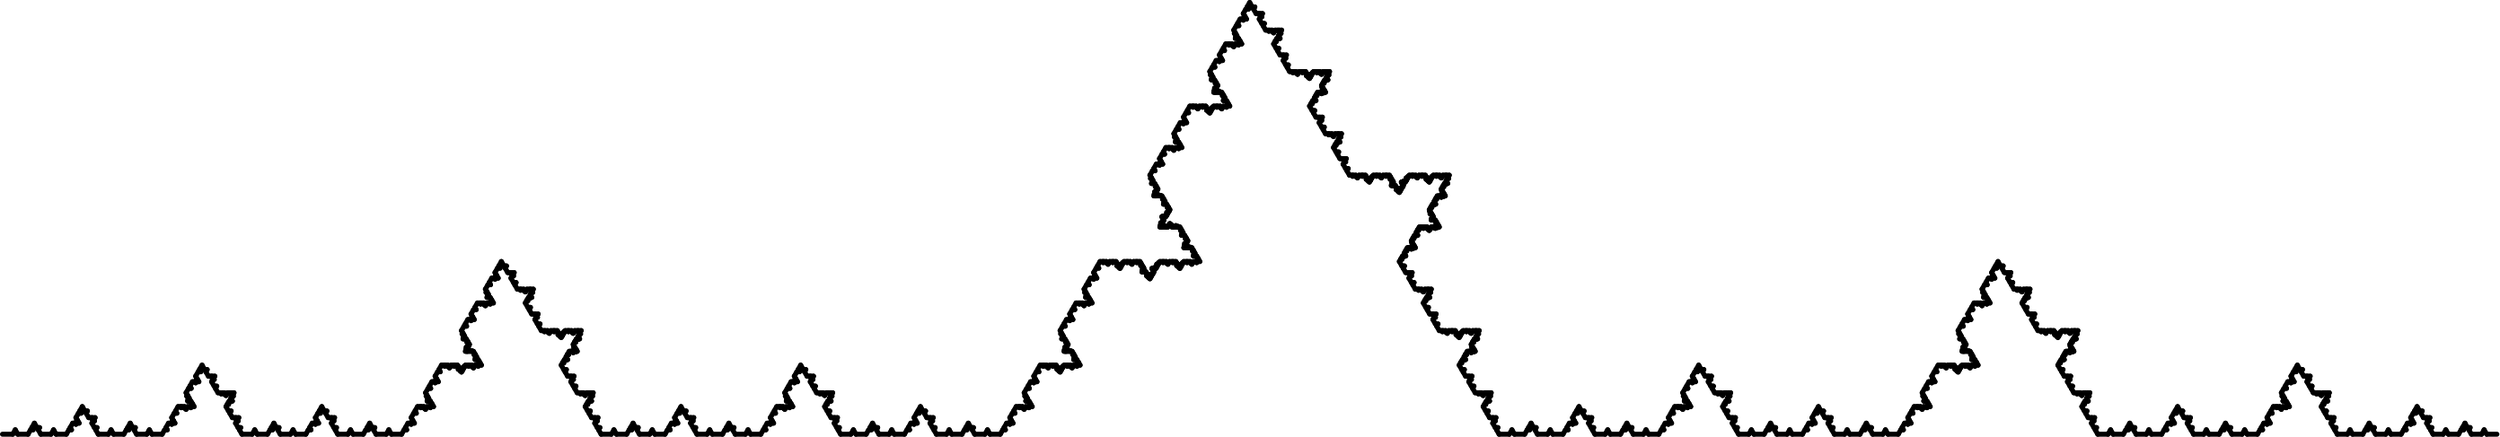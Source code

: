 <?xml version="1.0"?>
<!DOCTYPE ipe SYSTEM "ipe.dtd">
<ipe version="70212" creator="svgtoipe 20240516">
<ipestyle>
<layout paper="1024 197" frame="1024 197" origin="0 0" crop="no"/>
<opacity name="10%" value="0.10"/>
<opacity name="20%" value="0.20"/>
<opacity name="30%" value="0.30"/>
<opacity name="40%" value="0.40"/>
<opacity name="50%" value="0.50"/>
<opacity name="60%" value="0.60"/>
<opacity name="70%" value="0.70"/>
<opacity name="80%" value="0.80"/>
<opacity name="90%" value="0.90"/>
<pathstyle cap="0" join="0" fillrule="wind"/>
</ipestyle>
<page>
<group matrix="1 0 0 -1 -128 459">
<path stroke="0 0 0" fill="1 0 0" pen="2" join="1">
711.456 364.527 m
711.392 364.527 l
h
</path>
<path stroke="0 0 0" fill="1 0 0" pen="2" join="1">
968.608 413.966 m
968.544 414.077 l
h
</path>
<path stroke="0 0 0" fill="1 0 0" pen="2" join="1">
597.152 381.044 m
597.12 380.988 l
h
</path>
<path stroke="0 0 0" fill="1 0 0" pen="2" join="1">
368.608 413.966 m
368.544 414.077 l
h
</path>
<path stroke="0 0 0" fill="1 0 0" pen="2" join="1">
728.608 413.966 m
728.544 414.077 l
h
</path>
<path stroke="0 0 0" fill="1 0 0" pen="2" join="1">
1071.39 433.698 m
1071.52 433.92 l
h
</path>
<path stroke="0 0 0" fill="1 0 0" pen="2" join="1">
562.912 420.617 m
562.784 420.617 l
h
</path>
<path stroke="0 0 0" fill="1 0 0" pen="2" join="1">
471.392 433.698 m
471.52 433.92 l
h
</path>
<path stroke="0 0 0" fill="1 0 0" pen="2" join="1">
697.152 346.402 m
697.12 346.347 l
h
</path>
<path stroke="0 0 0" fill="1 0 0" pen="2" join="1">
922.912 420.617 m
922.784 420.617 l
h
</path>
<path stroke="0 0 0" fill="1 0 0" pen="2" join="1">
605.696 359.594 m
605.728 359.538 l
h
</path>
<path stroke="0 0 0" fill="1 0 0" pen="2" join="1">
322.912 420.617 m
322.784 420.617 l
h
</path>
<path stroke="0 0 0" fill="1 0 0" pen="2" join="1">
668.608 310.043 m
668.544 310.154 l
h
</path>
<path stroke="0 0 0" fill="1 0 0" pen="2" join="1">
831.392 433.698 m
831.52 433.92 l
h
</path>
<path stroke="0 0 0" fill="1 0 0" pen="2" join="1">
622.912 316.694 m
622.784 316.694 l
h
</path>
<path stroke="0 0 0" fill="1 0 0" pen="2" join="1">
231.392 433.698 m
231.52 433.92 l
h
</path>
<path stroke="0 0 0" fill="1 0 0" pen="2" join="1">
704.608 372.397 m
704.544 372.508 l
h
</path>
<path stroke="0 0 0" fill="1 0 0" pen="2" join="1">
975.392 433.698 m
975.52 433.92 l
h
</path>
<path stroke="0 0 0" fill="1 0 0" pen="2" join="1">
586.912 379.048 m
586.784 379.048 l
h
</path>
<path stroke="0 0 0" fill="1 0 0" pen="2" join="1">
375.392 433.698 m
375.52 433.92 l
h
</path>
<path stroke="0 0 0" fill="1 0 0" pen="2" join="1">
735.392 433.698 m
735.52 433.92 l
h
</path>
<path stroke="0 0 0" fill="1 0 0" pen="2" join="1">
1112.35 441.679 m
1112.86 441.679 l
h
</path>
<path stroke="0 0 0" fill="1 0 0" pen="2" join="1">
549.216 436.358 m
549.088 436.58 l
h
</path>
<path stroke="0 0 0" fill="1 0 0" pen="2" join="1">
512.352 441.679 m
512.864 441.679 l
h
</path>
<path stroke="0 0 0" fill="1 0 0" pen="2" join="1">
686.912 344.407 m
686.784 344.407 l
h
</path>
<path stroke="0 0 0" fill="1 0 0" pen="2" join="1">
909.216 436.358 m
909.088 436.58 l
h
</path>
<path stroke="0 0 0" fill="1 0 0" pen="2" join="1">
602.304 349.728 m
602.24 349.617 l
h
</path>
<path stroke="0 0 0" fill="1 0 0" pen="2" join="1">
309.216 436.358 m
309.088 436.58 l
h
</path>
<path stroke="0 0 0" fill="1 0 0" pen="2" join="1">
675.392 329.775 m
675.52 329.997 l
h
</path>
<path stroke="0 0 0" fill="1 0 0" pen="2" join="1">
872.352 441.679 m
872.864 441.679 l
h
</path>
<path stroke="0 0 0" fill="1 0 0" pen="2" join="1">
609.216 332.435 m
609.088 332.657 l
h
</path>
<path stroke="0 0 0" fill="1 0 0" pen="2" join="1">
272.352 441.679 m
272.864 441.679 l
h
</path>
<path stroke="0 0 0" fill="1 0 0" pen="2" join="1">
713.152 360.259 m
713.12 360.203 l
h
</path>
<path stroke="0 0 0" fill="1 0 0" pen="2" join="1">
962.912 406.761 m
962.784 406.761 l
h
</path>
<path stroke="0 0 0" fill="1 0 0" pen="2" join="1">
601.696 380.378 m
601.728 380.323 l
h
</path>
<path stroke="0 0 0" fill="1 0 0" pen="2" join="1">
362.912 406.761 m
362.784 406.761 l
h
</path>
<path stroke="0 0 0" fill="1 0 0" pen="2" join="1">
722.912 406.761 m
722.784 406.761 l
h
</path>
<path stroke="0 0 0" fill="1 0 0" pen="2" join="1">
1053.22 436.358 m
1053.09 436.58 l
h
</path>
<path stroke="0 0 0" fill="1 0 0" pen="2" join="1">
566.304 412.082 m
566.24 411.971 l
h
</path>
<path stroke="0 0 0" fill="1 0 0" pen="2" join="1">
453.216 436.358 m
453.088 436.58 l
h
</path>
<path stroke="0 0 0" fill="1 0 0" pen="2" join="1">
701.696 345.737 m
701.728 345.682 l
h
</path>
<path stroke="0 0 0" fill="1 0 0" pen="2" join="1">
926.304 412.082 m
926.24 411.971 l
h
</path>
<path stroke="0 0 0" fill="1 0 0" pen="2" join="1">
608.544 363.196 m
608.608 363.196 l
h
</path>
<path stroke="0 0 0" fill="1 0 0" pen="2" join="1">
326.304 412.082 m
326.24 411.971 l
h
</path>
<path stroke="0 0 0" fill="1 0 0" pen="2" join="1">
662.912 302.838 m
662.784 302.838 l
h
</path>
<path stroke="0 0 0" fill="1 0 0" pen="2" join="1">
813.216 436.358 m
813.088 436.58 l
h
</path>
<path stroke="0 0 0" fill="1 0 0" pen="2" join="1">
626.304 308.159 m
626.24 308.048 l
h
</path>
<path stroke="0 0 0" fill="1 0 0" pen="2" join="1">
213.216 436.358 m
213.088 436.58 l
h
</path>
<path stroke="0 0 0" fill="1 0 0" pen="2" join="1">
716.608 351.612 m
716.544 351.723 l
h
</path>
<path stroke="0 0 0" fill="1 0 0" pen="2" join="1">
951.392 392.129 m
951.52 392.35 l
h
</path>
<path stroke="0 0 0" fill="1 0 0" pen="2" join="1">
610.912 379.048 m
610.784 379.048 l
h
</path>
<path stroke="0 0 0" fill="1 0 0" pen="2" join="1">
351.392 392.129 m
351.52 392.35 l
h
</path>
<path stroke="0 0 0" fill="1 0 0" pen="2" join="1">
711.392 392.129 m
711.52 392.35 l
h
</path>
<path stroke="0 0 0" fill="1 0 0" pen="2" join="1">
1016.35 441.679 m
1016.86 441.679 l
h
</path>
<path stroke="0 0 0" fill="1 0 0" pen="2" join="1">
573.216 394.789 m
573.088 395.011 l
h
</path>
<path stroke="0 0 0" fill="1 0 0" pen="2" join="1">
416.352 441.679 m
416.864 441.679 l
h
</path>
<path stroke="0 0 0" fill="1 0 0" pen="2" join="1">
710.912 344.407 m
710.784 344.407 l
h
</path>
<path stroke="0 0 0" fill="1 0 0" pen="2" join="1">
933.216 394.789 m
933.088 395.011 l
h
</path>
<path stroke="0 0 0" fill="1 0 0" pen="2" join="1">
614.304 370.513 m
614.24 370.402 l
h
</path>
<path stroke="0 0 0" fill="1 0 0" pen="2" join="1">
333.216 394.789 m
333.088 395.011 l
h
</path>
<path stroke="0 0 0" fill="1 0 0" pen="2" join="1">
651.392 288.206 m
651.52 288.427 l
h
</path>
<path stroke="0 0 0" fill="1 0 0" pen="2" join="1">
776.352 441.679 m
776.864 441.679 l
h
</path>
<path stroke="0 0 0" fill="1 0 0" pen="2" join="1">
633.216 290.866 m
633.088 291.088 l
h
</path>
<path stroke="0 0 0" fill="1 0 0" pen="2" join="1">
176.352 441.679 m
176.864 441.679 l
h
</path>
<path stroke="0 0 0" fill="1 0 0" pen="2" join="1">
709.408 364.083 m
709.344 364.194 l
h
</path>
<path stroke="0 0 0" fill="1 0 0" pen="2" join="1">
965.792 417.07 m
965.92 417.292 l
h
</path>
<path stroke="0 0 0" fill="1 0 0" pen="2" join="1">
596.512 379.048 m
596.384 379.048 l
h
</path>
<path stroke="0 0 0" fill="1 0 0" pen="2" join="1">
365.792 417.07 m
365.92 417.292 l
h
</path>
<path stroke="0 0 0" fill="1 0 0" pen="2" join="1">
725.792 417.07 m
725.92 417.292 l
h
</path>
<path stroke="0 0 0" fill="1 0 0" pen="2" join="1">
1073.95 441.679 m
1074.46 441.679 l
h
</path>
<path stroke="0 0 0" fill="1 0 0" pen="2" join="1">
558.816 419.731 m
558.688 419.952 l
h
</path>
<path stroke="0 0 0" fill="1 0 0" pen="2" join="1">
473.952 441.679 m
474.464 441.679 l
h
</path>
<path stroke="0 0 0" fill="1 0 0" pen="2" join="1">
696.512 344.407 m
696.384 344.407 l
h
</path>
<path stroke="0 0 0" fill="1 0 0" pen="2" join="1">
918.816 419.731 m
918.688 419.952 l
h
</path>
<path stroke="0 0 0" fill="1 0 0" pen="2" join="1">
607.104 358.042 m
607.04 357.931 l
h
</path>
<path stroke="0 0 0" fill="1 0 0" pen="2" join="1">
318.816 419.731 m
318.688 419.952 l
h
</path>
<path stroke="0 0 0" fill="1 0 0" pen="2" join="1">
665.792 313.147 m
665.92 313.369 l
h
</path>
<path stroke="0 0 0" fill="1 0 0" pen="2" join="1">
833.952 441.679 m
834.464 441.679 l
h
</path>
<path stroke="0 0 0" fill="1 0 0" pen="2" join="1">
618.816 315.808 m
618.688 316.029 l
h
</path>
<path stroke="0 0 0" fill="1 0 0" pen="2" join="1">
233.952 441.679 m
234.464 441.679 l
h
</path>
<path stroke="0 0 0" fill="1 0 0" pen="2" join="1">
701.792 375.501 m
701.92 375.723 l
h
</path>
<path stroke="0 0 0" fill="1 0 0" pen="2" join="1">
977.952 441.679 m
978.464 441.679 l
h
</path>
<path stroke="0 0 0" fill="1 0 0" pen="2" join="1">
582.816 378.161 m
582.688 378.383 l
h
</path>
<path stroke="0 0 0" fill="1 0 0" pen="2" join="1">
377.952 441.679 m
378.464 441.679 l
h
</path>
<path stroke="0 0 0" fill="1 0 0" pen="2" join="1">
737.952 441.679 m
738.464 441.679 l
h
</path>
<path stroke="0 0 0" fill="1 0 0" pen="2" join="1">
1128.74 445.226 m
1129.25 444.34 l
h
</path>
<path stroke="0 0 0" fill="1 0 0" pen="2" join="1">
543.584 442.566 m
543.84 443.009 l
h
</path>
<path stroke="0 0 0" fill="1 0 0" pen="2" join="1">
528.736 445.226 m
529.248 444.34 l
h
</path>
<path stroke="0 0 0" fill="1 0 0" pen="2" join="1">
682.816 343.52 m
682.688 343.742 l
h
</path>
<path stroke="0 0 0" fill="1 0 0" pen="2" join="1">
903.584 442.566 m
903.84 443.009 l
h
</path>
<path stroke="0 0 0" fill="1 0 0" pen="2" join="1">
601.024 345.737 m
600.768 345.737 l
h
</path>
<path stroke="0 0 0" fill="1 0 0" pen="2" join="1">
303.584 442.566 m
303.84 443.009 l
h
</path>
<path stroke="0 0 0" fill="1 0 0" pen="2" join="1">
677.952 337.756 m
678.464 337.756 l
h
</path>
<path stroke="0 0 0" fill="1 0 0" pen="2" join="1">
888.736 445.226 m
889.248 444.34 l
h
</path>
<path stroke="0 0 0" fill="1 0 0" pen="2" join="1">
603.584 338.643 m
603.84 339.086 l
h
</path>
<path stroke="0 0 0" fill="1 0 0" pen="2" join="1">
288.736 445.226 m
289.248 444.34 l
h
</path>
<path stroke="0 0 0" fill="1 0 0" pen="2" join="1">
712.512 358.264 m
712.384 358.264 l
h
</path>
<path stroke="0 0 0" fill="1 0 0" pen="2" join="1">
958.816 405.874 m
958.688 406.096 l
h
</path>
<path stroke="0 0 0" fill="1 0 0" pen="2" join="1">
603.104 378.826 m
603.04 378.716 l
h
</path>
<path stroke="0 0 0" fill="1 0 0" pen="2" join="1">
358.816 405.874 m
358.688 406.096 l
h
</path>
<path stroke="0 0 0" fill="1 0 0" pen="2" join="1">
718.816 405.874 m
718.688 406.096 l
h
</path>
<path stroke="0 0 0" fill="1 0 0" pen="2" join="1">
1047.58 442.566 m
1047.84 443.009 l
h
</path>
<path stroke="0 0 0" fill="1 0 0" pen="2" join="1">
565.024 408.091 m
564.768 408.091 l
h
</path>
<path stroke="0 0 0" fill="1 0 0" pen="2" join="1">
447.584 442.566 m
447.84 443.009 l
h
</path>
<path stroke="0 0 0" fill="1 0 0" pen="2" join="1">
703.104 344.185 m
703.04 344.075 l
h
</path>
<path stroke="0 0 0" fill="1 0 0" pen="2" join="1">
925.024 408.091 m
924.768 408.091 l
h
</path>
<path stroke="0 0 0" fill="1 0 0" pen="2" join="1">
610.592 363.64 m
610.656 363.529 l
h
</path>
<path stroke="0 0 0" fill="1 0 0" pen="2" join="1">
325.024 408.091 m
324.768 408.091 l
h
</path>
<path stroke="0 0 0" fill="1 0 0" pen="2" join="1">
658.816 301.951 m
658.688 302.173 l
h
</path>
<path stroke="0 0 0" fill="1 0 0" pen="2" join="1">
807.584 442.566 m
807.84 443.009 l
h
</path>
<path stroke="0 0 0" fill="1 0 0" pen="2" join="1">
625.024 304.168 m
624.768 304.168 l
h
</path>
<path stroke="0 0 0" fill="1 0 0" pen="2" join="1">
207.584 442.566 m
207.84 443.009 l
h
</path>
<path stroke="0 0 0" fill="1 0 0" pen="2" join="1">
713.792 354.716 m
713.92 354.938 l
h
</path>
<path stroke="0 0 0" fill="1 0 0" pen="2" join="1">
953.952 400.11 m
954.464 400.11 l
h
</path>
<path stroke="0 0 0" fill="1 0 0" pen="2" join="1">
606.816 378.161 m
606.688 378.383 l
h
</path>
<path stroke="0 0 0" fill="1 0 0" pen="2" join="1">
353.952 400.11 m
354.464 400.11 l
h
</path>
<path stroke="0 0 0" fill="1 0 0" pen="2" join="1">
713.952 400.11 m
714.464 400.11 l
h
</path>
<path stroke="0 0 0" fill="1 0 0" pen="2" join="1">
1032.74 445.226 m
1033.25 444.34 l
h
</path>
<path stroke="0 0 0" fill="1 0 0" pen="2" join="1">
567.584 400.997 m
567.84 401.44 l
h
</path>
<path stroke="0 0 0" fill="1 0 0" pen="2" join="1">
432.736 445.226 m
433.248 444.34 l
h
</path>
<path stroke="0 0 0" fill="1 0 0" pen="2" join="1">
706.816 343.52 m
706.688 343.742 l
h
</path>
<path stroke="0 0 0" fill="1 0 0" pen="2" join="1">
927.584 400.997 m
927.84 401.44 l
h
</path>
<path stroke="0 0 0" fill="1 0 0" pen="2" join="1">
613.024 366.522 m
612.768 366.522 l
h
</path>
<path stroke="0 0 0" fill="1 0 0" pen="2" join="1">
327.584 400.997 m
327.84 401.44 l
h
</path>
<path stroke="0 0 0" fill="1 0 0" pen="2" join="1">
653.952 296.187 m
654.464 296.187 l
h
</path>
<path stroke="0 0 0" fill="1 0 0" pen="2" join="1">
792.736 445.226 m
793.248 444.34 l
h
</path>
<path stroke="0 0 0" fill="1 0 0" pen="2" join="1">
627.584 297.074 m
627.84 297.517 l
h
</path>
<path stroke="0 0 0" fill="1 0 0" pen="2" join="1">
192.736 445.226 m
193.248 444.34 l
h
</path>
<path stroke="0 0 0" fill="1 0 0" pen="2" join="1">
712.352 364.416 m
712.32 364.36 l
h
</path>
<path stroke="0 0 0" fill="1 0 0" pen="2" join="1">
969.312 412.304 m
969.184 412.304 l
h
</path>
<path stroke="0 0 0" fill="1 0 0" pen="2" join="1">
597.696 381.764 m
597.728 381.709 l
h
</path>
<path stroke="0 0 0" fill="1 0 0" pen="2" join="1">
369.312 412.304 m
369.184 412.304 l
h
</path>
<path stroke="0 0 0" fill="1 0 0" pen="2" join="1">
729.312 412.304 m
729.184 412.304 l
h
</path>
<path stroke="0 0 0" fill="1 0 0" pen="2" join="1">
1069.22 430.816 m
1069.09 431.037 l
h
</path>
<path stroke="0 0 0" fill="1 0 0" pen="2" join="1">
564.704 420.396 m
564.64 420.285 l
h
</path>
<path stroke="0 0 0" fill="1 0 0" pen="2" join="1">
469.216 430.816 m
469.088 431.037 l
h
</path>
<path stroke="0 0 0" fill="1 0 0" pen="2" join="1">
697.696 347.123 m
697.728 347.068 l
h
</path>
<path stroke="0 0 0" fill="1 0 0" pen="2" join="1">
924.704 420.396 m
924.64 420.285 l
h
</path>
<path stroke="0 0 0" fill="1 0 0" pen="2" join="1">
605.344 360.425 m
605.408 360.425 l
h
</path>
<path stroke="0 0 0" fill="1 0 0" pen="2" join="1">
324.704 420.396 m
324.64 420.285 l
h
</path>
<path stroke="0 0 0" fill="1 0 0" pen="2" join="1">
669.312 308.381 m
669.184 308.381 l
h
</path>
<path stroke="0 0 0" fill="1 0 0" pen="2" join="1">
829.216 430.816 m
829.088 431.037 l
h
</path>
<path stroke="0 0 0" fill="1 0 0" pen="2" join="1">
624.704 316.473 m
624.64 316.362 l
h
</path>
<path stroke="0 0 0" fill="1 0 0" pen="2" join="1">
229.216 430.816 m
229.088 431.037 l
h
</path>
<path stroke="0 0 0" fill="1 0 0" pen="2" join="1">
705.312 370.734 m
705.184 370.734 l
h
</path>
<path stroke="0 0 0" fill="1 0 0" pen="2" join="1">
973.216 430.816 m
973.088 431.037 l
h
</path>
<path stroke="0 0 0" fill="1 0 0" pen="2" join="1">
588.704 378.826 m
588.64 378.716 l
h
</path>
<path stroke="0 0 0" fill="1 0 0" pen="2" join="1">
373.216 430.816 m
373.088 431.037 l
h
</path>
<path stroke="0 0 0" fill="1 0 0" pen="2" join="1">
733.216 430.816 m
733.088 431.037 l
h
</path>
<path stroke="0 0 0" fill="1 0 0" pen="2" join="1">
1105.18 442.566 m
1105.44 443.009 l
h
</path>
<path stroke="0 0 0" fill="1 0 0" pen="2" join="1">
550.624 433.033 m
550.368 433.033 l
h
</path>
<path stroke="0 0 0" fill="1 0 0" pen="2" join="1">
505.184 442.566 m
505.44 443.009 l
h
</path>
<path stroke="0 0 0" fill="1 0 0" pen="2" join="1">
688.704 344.185 m
688.64 344.075 l
h
</path>
<path stroke="0 0 0" fill="1 0 0" pen="2" join="1">
910.624 433.033 m
910.368 433.033 l
h
</path>
<path stroke="0 0 0" fill="1 0 0" pen="2" join="1">
603.392 351.169 m
603.456 351.058 l
h
</path>
<path stroke="0 0 0" fill="1 0 0" pen="2" join="1">
310.624 433.033 m
310.368 433.033 l
h
</path>
<path stroke="0 0 0" fill="1 0 0" pen="2" join="1">
673.216 326.893 m
673.088 327.114 l
h
</path>
<path stroke="0 0 0" fill="1 0 0" pen="2" join="1">
865.184 442.566 m
865.44 443.009 l
h
</path>
<path stroke="0 0 0" fill="1 0 0" pen="2" join="1">
610.624 329.11 m
610.368 329.11 l
h
</path>
<path stroke="0 0 0" fill="1 0 0" pen="2" join="1">
265.184 442.566 m
265.44 443.009 l
h
</path>
<path stroke="0 0 0" fill="1 0 0" pen="2" join="1">
713.696 360.979 m
713.728 360.924 l
h
</path>
<path stroke="0 0 0" fill="1 0 0" pen="2" join="1">
964.704 406.539 m
964.64 406.428 l
h
</path>
<path stroke="0 0 0" fill="1 0 0" pen="2" join="1">
601.344 381.21 m
601.408 381.21 l
h
</path>
<path stroke="0 0 0" fill="1 0 0" pen="2" join="1">
364.704 406.539 m
364.64 406.428 l
h
</path>
<path stroke="0 0 0" fill="1 0 0" pen="2" join="1">
724.704 406.539 m
724.64 406.428 l
h
</path>
<path stroke="0 0 0" fill="1 0 0" pen="2" join="1">
1054.62 433.033 m
1054.37 433.033 l
h
</path>
<path stroke="0 0 0" fill="1 0 0" pen="2" join="1">
567.392 413.523 m
567.456 413.412 l
h
</path>
<path stroke="0 0 0" fill="1 0 0" pen="2" join="1">
454.624 433.033 m
454.368 433.033 l
h
</path>
<path stroke="0 0 0" fill="1 0 0" pen="2" join="1">
701.344 346.569 m
701.408 346.569 l
h
</path>
<path stroke="0 0 0" fill="1 0 0" pen="2" join="1">
927.392 413.523 m
927.456 413.412 l
h
</path>
<path stroke="0 0 0" fill="1 0 0" pen="2" join="1">
607.648 363.307 m
607.68 363.363 l
h
</path>
<path stroke="0 0 0" fill="1 0 0" pen="2" join="1">
327.392 413.523 m
327.456 413.412 l
h
</path>
<path stroke="0 0 0" fill="1 0 0" pen="2" join="1">
664.704 302.616 m
664.64 302.505 l
h
</path>
<path stroke="0 0 0" fill="1 0 0" pen="2" join="1">
814.624 433.033 m
814.368 433.033 l
h
</path>
<path stroke="0 0 0" fill="1 0 0" pen="2" join="1">
627.392 309.6 m
627.456 309.489 l
h
</path>
<path stroke="0 0 0" fill="1 0 0" pen="2" join="1">
214.624 433.033 m
214.368 433.033 l
h
</path>
<path stroke="0 0 0" fill="1 0 0" pen="2" join="1">
717.312 349.95 m
717.184 349.95 l
h
</path>
<path stroke="0 0 0" fill="1 0 0" pen="2" join="1">
949.216 389.246 m
949.088 389.468 l
h
</path>
<path stroke="0 0 0" fill="1 0 0" pen="2" join="1">
612.704 378.826 m
612.64 378.716 l
h
</path>
<path stroke="0 0 0" fill="1 0 0" pen="2" join="1">
349.216 389.246 m
349.088 389.468 l
h
</path>
<path stroke="0 0 0" fill="1 0 0" pen="2" join="1">
709.216 389.246 m
709.088 389.468 l
h
</path>
<path stroke="0 0 0" fill="1 0 0" pen="2" join="1">
1009.18 442.566 m
1009.44 443.009 l
h
</path>
<path stroke="0 0 0" fill="1 0 0" pen="2" join="1">
574.624 391.464 m
574.368 391.464 l
h
</path>
<path stroke="0 0 0" fill="1 0 0" pen="2" join="1">
409.184 442.566 m
409.44 443.009 l
h
</path>
<path stroke="0 0 0" fill="1 0 0" pen="2" join="1">
712.704 344.185 m
712.64 344.075 l
h
</path>
<path stroke="0 0 0" fill="1 0 0" pen="2" join="1">
934.624 391.464 m
934.368 391.464 l
h
</path>
<path stroke="0 0 0" fill="1 0 0" pen="2" join="1">
615.392 371.954 m
615.456 371.843 l
h
</path>
<path stroke="0 0 0" fill="1 0 0" pen="2" join="1">
334.624 391.464 m
334.368 391.464 l
h
</path>
<path stroke="0 0 0" fill="1 0 0" pen="2" join="1">
649.216 285.323 m
649.088 285.545 l
h
</path>
<path stroke="0 0 0" fill="1 0 0" pen="2" join="1">
769.184 442.566 m
769.44 443.009 l
h
</path>
<path stroke="0 0 0" fill="1 0 0" pen="2" join="1">
634.624 287.54 m
634.368 287.54 l
h
</path>
<path stroke="0 0 0" fill="1 0 0" pen="2" join="1">
169.184 442.566 m
169.44 443.009 l
h
</path>
<path stroke="0 0 0" fill="1 0 0" pen="2" join="1">
714.208 364.083 m
714.144 364.194 l
h
</path>
<path stroke="0 0 0" fill="1 0 0" pen="2" join="1">
970.592 408.756 m
970.72 408.978 l
h
</path>
<path stroke="0 0 0" fill="1 0 0" pen="2" join="1">
598.912 383.205 m
598.784 383.205 l
h
</path>
<path stroke="0 0 0" fill="1 0 0" pen="2" join="1">
370.592 408.756 m
370.72 408.978 l
h
</path>
<path stroke="0 0 0" fill="1 0 0" pen="2" join="1">
730.592 408.756 m
730.72 408.978 l
h
</path>
<path stroke="0 0 0" fill="1 0 0" pen="2" join="1">
1064.35 425.051 m
1064.86 425.051 l
h
</path>
<path stroke="0 0 0" fill="1 0 0" pen="2" join="1">
568.416 419.731 m
568.288 419.952 l
h
</path>
<path stroke="0 0 0" fill="1 0 0" pen="2" join="1">
464.352 425.051 m
464.864 425.051 l
h
</path>
<path stroke="0 0 0" fill="1 0 0" pen="2" join="1">
698.912 348.564 m
698.784 348.564 l
h
</path>
<path stroke="0 0 0" fill="1 0 0" pen="2" join="1">
928.416 419.731 m
928.288 419.952 l
h
</path>
<path stroke="0 0 0" fill="1 0 0" pen="2" join="1">
604.704 362.199 m
604.64 362.088 l
h
</path>
<path stroke="0 0 0" fill="1 0 0" pen="2" join="1">
328.416 419.731 m
328.288 419.952 l
h
</path>
<path stroke="0 0 0" fill="1 0 0" pen="2" join="1">
670.592 304.833 m
670.72 305.055 l
h
</path>
<path stroke="0 0 0" fill="1 0 0" pen="2" join="1">
824.352 425.051 m
824.864 425.051 l
h
</path>
<path stroke="0 0 0" fill="1 0 0" pen="2" join="1">
628.416 315.808 m
628.288 316.029 l
h
</path>
<path stroke="0 0 0" fill="1 0 0" pen="2" join="1">
224.352 425.051 m
224.864 425.051 l
h
</path>
<path stroke="0 0 0" fill="1 0 0" pen="2" join="1">
706.592 367.187 m
706.72 367.409 l
h
</path>
<path stroke="0 0 0" fill="1 0 0" pen="2" join="1">
968.352 425.051 m
968.864 425.051 l
h
</path>
<path stroke="0 0 0" fill="1 0 0" pen="2" join="1">
592.416 378.161 m
592.288 378.383 l
h
</path>
<path stroke="0 0 0" fill="1 0 0" pen="2" join="1">
368.352 425.051 m
368.864 425.051 l
h
</path>
<path stroke="0 0 0" fill="1 0 0" pen="2" join="1">
728.352 425.051 m
728.864 425.051 l
h
</path>
<path stroke="0 0 0" fill="1 0 0" pen="2" join="1">
1090.34 445.226 m
1090.85 444.34 l
h
</path>
<path stroke="0 0 0" fill="1 0 0" pen="2" join="1">
553.184 425.938 m
553.44 426.382 l
h
</path>
<path stroke="0 0 0" fill="1 0 0" pen="2" join="1">
490.336 445.226 m
490.848 444.34 l
h
</path>
<path stroke="0 0 0" fill="1 0 0" pen="2" join="1">
692.416 343.52 m
692.288 343.742 l
h
</path>
<path stroke="0 0 0" fill="1 0 0" pen="2" join="1">
913.184 425.938 m
913.44 426.382 l
h
</path>
<path stroke="0 0 0" fill="1 0 0" pen="2" join="1">
605.824 354.051 m
605.568 354.051 l
h
</path>
<path stroke="0 0 0" fill="1 0 0" pen="2" join="1">
313.184 425.938 m
313.44 426.382 l
h
</path>
<path stroke="0 0 0" fill="1 0 0" pen="2" join="1">
668.352 321.128 m
668.864 321.128 l
h
</path>
<path stroke="0 0 0" fill="1 0 0" pen="2" join="1">
850.336 445.226 m
850.848 444.34 l
h
</path>
<path stroke="0 0 0" fill="1 0 0" pen="2" join="1">
613.184 322.015 m
613.44 322.459 l
h
</path>
<path stroke="0 0 0" fill="1 0 0" pen="2" join="1">
250.336 445.226 m
250.848 444.34 l
h
</path>
<path stroke="0 0 0" fill="1 0 0" pen="2" join="1">
714.912 362.42 m
714.784 362.42 l
h
</path>
<path stroke="0 0 0" fill="1 0 0" pen="2" join="1">
968.416 405.874 m
968.288 406.096 l
h
</path>
<path stroke="0 0 0" fill="1 0 0" pen="2" join="1">
600.704 382.983 m
600.64 382.873 l
h
</path>
<path stroke="0 0 0" fill="1 0 0" pen="2" join="1">
368.416 405.874 m
368.288 406.096 l
h
</path>
<path stroke="0 0 0" fill="1 0 0" pen="2" join="1">
728.416 405.874 m
728.288 406.096 l
h
</path>
<path stroke="0 0 0" fill="1 0 0" pen="2" join="1">
1057.18 425.938 m
1057.44 426.382 l
h
</path>
<path stroke="0 0 0" fill="1 0 0" pen="2" join="1">
569.824 416.405 m
569.568 416.405 l
h
</path>
<path stroke="0 0 0" fill="1 0 0" pen="2" join="1">
457.184 425.938 m
457.44 426.382 l
h
</path>
<path stroke="0 0 0" fill="1 0 0" pen="2" join="1">
700.704 348.342 m
700.64 348.232 l
h
</path>
<path stroke="0 0 0" fill="1 0 0" pen="2" join="1">
929.824 416.405 m
929.568 416.405 l
h
</path>
<path stroke="0 0 0" fill="1 0 0" pen="2" join="1">
605.792 363.64 m
605.856 363.529 l
h
</path>
<path stroke="0 0 0" fill="1 0 0" pen="2" join="1">
329.824 416.405 m
329.568 416.405 l
h
</path>
<path stroke="0 0 0" fill="1 0 0" pen="2" join="1">
668.416 301.951 m
668.288 302.173 l
h
</path>
<path stroke="0 0 0" fill="1 0 0" pen="2" join="1">
817.184 425.938 m
817.44 426.382 l
h
</path>
<path stroke="0 0 0" fill="1 0 0" pen="2" join="1">
629.824 312.482 m
629.568 312.482 l
h
</path>
<path stroke="0 0 0" fill="1 0 0" pen="2" join="1">
217.184 425.938 m
217.44 426.382 l
h
</path>
<path stroke="0 0 0" fill="1 0 0" pen="2" join="1">
718.592 346.402 m
718.72 346.624 l
h
</path>
<path stroke="0 0 0" fill="1 0 0" pen="2" join="1">
944.352 383.482 m
944.864 383.482 l
h
</path>
<path stroke="0 0 0" fill="1 0 0" pen="2" join="1">
616.416 378.161 m
616.288 378.383 l
h
</path>
<path stroke="0 0 0" fill="1 0 0" pen="2" join="1">
344.352 383.482 m
344.864 383.482 l
h
</path>
<path stroke="0 0 0" fill="1 0 0" pen="2" join="1">
704.352 383.482 m
704.864 383.482 l
h
</path>
<path stroke="0 0 0" fill="1 0 0" pen="2" join="1">
994.336 445.226 m
994.848 444.34 l
h
</path>
<path stroke="0 0 0" fill="1 0 0" pen="2" join="1">
577.184 384.369 m
577.44 384.812 l
h
</path>
<path stroke="0 0 0" fill="1 0 0" pen="2" join="1">
394.336 445.226 m
394.848 444.34 l
h
</path>
<path stroke="0 0 0" fill="1 0 0" pen="2" join="1">
716.416 343.52 m
716.288 343.742 l
h
</path>
<path stroke="0 0 0" fill="1 0 0" pen="2" join="1">
937.184 384.369 m
937.44 384.812 l
h
</path>
<path stroke="0 0 0" fill="1 0 0" pen="2" join="1">
617.824 374.836 m
617.568 374.836 l
h
</path>
<path stroke="0 0 0" fill="1 0 0" pen="2" join="1">
337.184 384.369 m
337.44 384.812 l
h
</path>
<path stroke="0 0 0" fill="1 0 0" pen="2" join="1">
644.352 279.559 m
644.864 279.559 l
h
</path>
<path stroke="0 0 0" fill="1 0 0" pen="2" join="1">
754.336 445.226 m
754.848 444.34 l
h
</path>
<path stroke="0 0 0" fill="1 0 0" pen="2" join="1">
637.184 280.446 m
637.44 280.889 l
h
</path>
<path stroke="0 0 0" fill="1 0 0" pen="2" join="1">
154.336 445.226 m
154.848 444.34 l
h
</path>
<path stroke="0 0 0" fill="1 0 0" pen="2" join="1">
711.328 364.083 m
711.264 364.194 l
h
</path>
<path stroke="0 0 0" fill="1 0 0" pen="2" join="1">
967.712 413.745 m
967.84 413.966 l
h
</path>
<path stroke="0 0 0" fill="1 0 0" pen="2" join="1">
597.472 380.711 m
597.344 380.711 l
h
</path>
<path stroke="0 0 0" fill="1 0 0" pen="2" join="1">
367.712 413.745 m
367.84 413.966 l
h
</path>
<path stroke="0 0 0" fill="1 0 0" pen="2" join="1">
727.712 413.745 m
727.84 413.966 l
h
</path>
<path stroke="0 0 0" fill="1 0 0" pen="2" join="1">
1070.11 435.028 m
1070.62 435.028 l
h
</path>
<path stroke="0 0 0" fill="1 0 0" pen="2" join="1">
562.656 419.731 m
562.528 419.952 l
h
</path>
<path stroke="0 0 0" fill="1 0 0" pen="2" join="1">
470.112 435.028 m
470.624 435.028 l
h
</path>
<path stroke="0 0 0" fill="1 0 0" pen="2" join="1">
697.472 346.07 m
697.344 346.07 l
h
</path>
<path stroke="0 0 0" fill="1 0 0" pen="2" join="1">
922.656 419.731 m
922.528 419.952 l
h
</path>
<path stroke="0 0 0" fill="1 0 0" pen="2" join="1">
606.144 359.705 m
606.08 359.594 l
h
</path>
<path stroke="0 0 0" fill="1 0 0" pen="2" join="1">
322.656 419.731 m
322.528 419.952 l
h
</path>
<path stroke="0 0 0" fill="1 0 0" pen="2" join="1">
667.712 309.822 m
667.84 310.043 l
h
</path>
<path stroke="0 0 0" fill="1 0 0" pen="2" join="1">
830.112 435.028 m
830.624 435.028 l
h
</path>
<path stroke="0 0 0" fill="1 0 0" pen="2" join="1">
622.656 315.808 m
622.528 316.029 l
h
</path>
<path stroke="0 0 0" fill="1 0 0" pen="2" join="1">
230.112 435.028 m
230.624 435.028 l
h
</path>
<path stroke="0 0 0" fill="1 0 0" pen="2" join="1">
703.712 372.175 m
703.84 372.397 l
h
</path>
<path stroke="0 0 0" fill="1 0 0" pen="2" join="1">
974.112 435.028 m
974.624 435.028 l
h
</path>
<path stroke="0 0 0" fill="1 0 0" pen="2" join="1">
586.656 378.161 m
586.528 378.383 l
h
</path>
<path stroke="0 0 0" fill="1 0 0" pen="2" join="1">
374.112 435.028 m
374.624 435.028 l
h
</path>
<path stroke="0 0 0" fill="1 0 0" pen="2" join="1">
734.112 435.028 m
734.624 435.028 l
h
</path>
<path stroke="0 0 0" fill="1 0 0" pen="2" join="1">
1113.38 445.226 m
1113.89 444.34 l
h
</path>
<path stroke="0 0 0" fill="1 0 0" pen="2" join="1">
547.424 435.915 m
547.68 436.358 l
h
</path>
<path stroke="0 0 0" fill="1 0 0" pen="2" join="1">
513.376 445.226 m
513.888 444.34 l
h
</path>
<path stroke="0 0 0" fill="1 0 0" pen="2" join="1">
686.656 343.52 m
686.528 343.742 l
h
</path>
<path stroke="0 0 0" fill="1 0 0" pen="2" join="1">
907.424 435.915 m
907.68 436.358 l
h
</path>
<path stroke="0 0 0" fill="1 0 0" pen="2" join="1">
602.944 349.063 m
602.688 349.063 l
h
</path>
<path stroke="0 0 0" fill="1 0 0" pen="2" join="1">
307.424 435.915 m
307.68 436.358 l
h
</path>
<path stroke="0 0 0" fill="1 0 0" pen="2" join="1">
674.112 331.105 m
674.624 331.105 l
h
</path>
<path stroke="0 0 0" fill="1 0 0" pen="2" join="1">
873.376 445.226 m
873.888 444.34 l
h
</path>
<path stroke="0 0 0" fill="1 0 0" pen="2" join="1">
607.424 331.992 m
607.68 332.435 l
h
</path>
<path stroke="0 0 0" fill="1 0 0" pen="2" join="1">
273.376 445.226 m
273.888 444.34 l
h
</path>
<path stroke="0 0 0" fill="1 0 0" pen="2" join="1">
713.472 359.926 m
713.344 359.926 l
h
</path>
<path stroke="0 0 0" fill="1 0 0" pen="2" join="1">
962.656 405.874 m
962.528 406.096 l
h
</path>
<path stroke="0 0 0" fill="1 0 0" pen="2" join="1">
602.144 380.489 m
602.08 380.378 l
h
</path>
<path stroke="0 0 0" fill="1 0 0" pen="2" join="1">
362.656 405.874 m
362.528 406.096 l
h
</path>
<path stroke="0 0 0" fill="1 0 0" pen="2" join="1">
722.656 405.874 m
722.528 406.096 l
h
</path>
<path stroke="0 0 0" fill="1 0 0" pen="2" join="1">
1051.42 435.915 m
1051.68 436.358 l
h
</path>
<path stroke="0 0 0" fill="1 0 0" pen="2" join="1">
566.944 411.417 m
566.688 411.417 l
h
</path>
<path stroke="0 0 0" fill="1 0 0" pen="2" join="1">
451.424 435.915 m
451.68 436.358 l
h
</path>
<path stroke="0 0 0" fill="1 0 0" pen="2" join="1">
702.144 345.848 m
702.08 345.737 l
h
</path>
<path stroke="0 0 0" fill="1 0 0" pen="2" join="1">
926.944 411.417 m
926.688 411.417 l
h
</path>
<path stroke="0 0 0" fill="1 0 0" pen="2" join="1">
608.672 363.64 m
608.736 363.529 l
h
</path>
<path stroke="0 0 0" fill="1 0 0" pen="2" join="1">
326.944 411.417 m
326.688 411.417 l
h
</path>
<path stroke="0 0 0" fill="1 0 0" pen="2" join="1">
662.656 301.951 m
662.528 302.173 l
h
</path>
<path stroke="0 0 0" fill="1 0 0" pen="2" join="1">
811.424 435.915 m
811.68 436.358 l
h
</path>
<path stroke="0 0 0" fill="1 0 0" pen="2" join="1">
626.944 307.494 m
626.688 307.494 l
h
</path>
<path stroke="0 0 0" fill="1 0 0" pen="2" join="1">
211.424 435.915 m
211.68 436.358 l
h
</path>
<path stroke="0 0 0" fill="1 0 0" pen="2" join="1">
715.712 351.391 m
715.84 351.612 l
h
</path>
<path stroke="0 0 0" fill="1 0 0" pen="2" join="1">
950.112 393.459 m
950.624 393.459 l
h
</path>
<path stroke="0 0 0" fill="1 0 0" pen="2" join="1">
610.656 378.161 m
610.528 378.383 l
h
</path>
<path stroke="0 0 0" fill="1 0 0" pen="2" join="1">
350.112 393.459 m
350.624 393.459 l
h
</path>
<path stroke="0 0 0" fill="1 0 0" pen="2" join="1">
710.112 393.459 m
710.624 393.459 l
h
</path>
<path stroke="0 0 0" fill="1 0 0" pen="2" join="1">
1017.38 445.226 m
1017.89 444.34 l
h
</path>
<path stroke="0 0 0" fill="1 0 0" pen="2" join="1">
571.424 394.346 m
571.68 394.789 l
h
</path>
<path stroke="0 0 0" fill="1 0 0" pen="2" join="1">
417.376 445.226 m
417.888 444.34 l
h
</path>
<path stroke="0 0 0" fill="1 0 0" pen="2" join="1">
710.656 343.52 m
710.528 343.742 l
h
</path>
<path stroke="0 0 0" fill="1 0 0" pen="2" join="1">
931.424 394.346 m
931.68 394.789 l
h
</path>
<path stroke="0 0 0" fill="1 0 0" pen="2" join="1">
614.944 369.848 m
614.688 369.848 l
h
</path>
<path stroke="0 0 0" fill="1 0 0" pen="2" join="1">
331.424 394.346 m
331.68 394.789 l
h
</path>
<path stroke="0 0 0" fill="1 0 0" pen="2" join="1">
650.112 289.536 m
650.624 289.536 l
h
</path>
<path stroke="0 0 0" fill="1 0 0" pen="2" join="1">
777.376 445.226 m
777.888 444.34 l
h
</path>
<path stroke="0 0 0" fill="1 0 0" pen="2" join="1">
631.424 290.423 m
631.68 290.866 l
h
</path>
<path stroke="0 0 0" fill="1 0 0" pen="2" join="1">
177.376 445.226 m
177.888 444.34 l
h
</path>
<path stroke="0 0 0" fill="1 0 0" pen="2" join="1">
708.512 363.862 m
708.64 364.083 l
h
</path>
<path stroke="0 0 0" fill="1 0 0" pen="2" join="1">
964.512 418.4 m
965.024 418.4 l
h
</path>
<path stroke="0 0 0" fill="1 0 0" pen="2" join="1">
596.256 378.161 m
596.128 378.383 l
h
</path>
<path stroke="0 0 0" fill="1 0 0" pen="2" join="1">
364.512 418.4 m
365.024 418.4 l
h
</path>
<path stroke="0 0 0" fill="1 0 0" pen="2" join="1">
724.512 418.4 m
725.024 418.4 l
h
</path>
<path stroke="0 0 0" fill="1 0 0" pen="2" join="1">
1074.98 445.226 m
1075.49 444.34 l
h
</path>
<path stroke="0 0 0" fill="1 0 0" pen="2" join="1">
557.024 419.287 m
557.28 419.731 l
h
</path>
<path stroke="0 0 0" fill="1 0 0" pen="2" join="1">
474.976 445.226 m
475.488 444.34 l
h
</path>
<path stroke="0 0 0" fill="1 0 0" pen="2" join="1">
696.256 343.52 m
696.128 343.742 l
h
</path>
<path stroke="0 0 0" fill="1 0 0" pen="2" join="1">
917.024 419.287 m
917.28 419.731 l
h
</path>
<path stroke="0 0 0" fill="1 0 0" pen="2" join="1">
607.744 357.377 m
607.488 357.377 l
h
</path>
<path stroke="0 0 0" fill="1 0 0" pen="2" join="1">
317.024 419.287 m
317.28 419.731 l
h
</path>
<path stroke="0 0 0" fill="1 0 0" pen="2" join="1">
664.512 314.477 m
665.024 314.477 l
h
</path>
<path stroke="0 0 0" fill="1 0 0" pen="2" join="1">
834.976 445.226 m
835.488 444.34 l
h
</path>
<path stroke="0 0 0" fill="1 0 0" pen="2" join="1">
617.024 315.364 m
617.28 315.808 l
h
</path>
<path stroke="0 0 0" fill="1 0 0" pen="2" join="1">
234.976 445.226 m
235.488 444.34 l
h
</path>
<path stroke="0 0 0" fill="1 0 0" pen="2" join="1">
700.512 376.831 m
701.024 376.831 l
h
</path>
<path stroke="0 0 0" fill="1 0 0" pen="2" join="1">
978.976 445.226 m
979.488 444.34 l
h
</path>
<path stroke="0 0 0" fill="1 0 0" pen="2" join="1">
581.024 377.718 m
581.28 378.161 l
h
</path>
<path stroke="0 0 0" fill="1 0 0" pen="2" join="1">
378.976 445.226 m
379.488 444.34 l
h
</path>
<path stroke="0 0 0" fill="1 0 0" pen="2" join="1">
738.976 445.226 m
739.488 444.34 l
h
</path>
<path stroke="0 0 0" fill="1 0 0" pen="2" join="1">
1135.9 447 m
1134.88 445.226 l
h
</path>
<path stroke="0 0 0" fill="1 0 0" pen="2" join="1">
541.024 445.226 m
542.048 445.226 l
h
</path>
<path stroke="0 0 0" fill="1 0 0" pen="2" join="1">
535.904 447 m
534.88 445.226 l
h
</path>
<path stroke="0 0 0" fill="1 0 0" pen="2" join="1">
681.024 343.077 m
681.28 343.52 l
h
</path>
<path stroke="0 0 0" fill="1 0 0" pen="2" join="1">
901.024 445.226 m
902.048 445.226 l
h
</path>
<path stroke="0 0 0" fill="1 0 0" pen="2" join="1">
600.512 343.964 m
600.256 344.407 l
h
</path>
<path stroke="0 0 0" fill="1 0 0" pen="2" join="1">
301.024 445.226 m
302.048 445.226 l
h
</path>
<path stroke="0 0 0" fill="1 0 0" pen="2" join="1">
678.976 341.303 m
679.488 340.417 l
h
</path>
<path stroke="0 0 0" fill="1 0 0" pen="2" join="1">
895.904 447 m
894.88 445.226 l
h
</path>
<path stroke="0 0 0" fill="1 0 0" pen="2" join="1">
601.024 341.303 m
602.048 341.303 l
h
</path>
<path stroke="0 0 0" fill="1 0 0" pen="2" join="1">
295.904 447 m
294.88 445.226 l
h
</path>
<path stroke="0 0 0" fill="1 0 0" pen="2" join="1">
712.256 357.377 m
712.128 357.598 l
h
</path>
<path stroke="0 0 0" fill="1 0 0" pen="2" join="1">
957.024 405.431 m
957.28 405.874 l
h
</path>
<path stroke="0 0 0" fill="1 0 0" pen="2" join="1">
603.744 378.161 m
603.488 378.161 l
h
</path>
<path stroke="0 0 0" fill="1 0 0" pen="2" join="1">
357.024 405.431 m
357.28 405.874 l
h
</path>
<path stroke="0 0 0" fill="1 0 0" pen="2" join="1">
717.024 405.431 m
717.28 405.874 l
h
</path>
<path stroke="0 0 0" fill="1 0 0" pen="2" join="1">
1045.02 445.226 m
1046.05 445.226 l
h
</path>
<path stroke="0 0 0" fill="1 0 0" pen="2" join="1">
564.512 406.318 m
564.256 406.761 l
h
</path>
<path stroke="0 0 0" fill="1 0 0" pen="2" join="1">
445.024 445.226 m
446.048 445.226 l
h
</path>
<path stroke="0 0 0" fill="1 0 0" pen="2" join="1">
703.744 343.52 m
703.488 343.52 l
h
</path>
<path stroke="0 0 0" fill="1 0 0" pen="2" join="1">
924.512 406.318 m
924.256 406.761 l
h
</path>
<path stroke="0 0 0" fill="1 0 0" pen="2" join="1">
611.488 363.862 m
611.36 363.64 l
h
</path>
<path stroke="0 0 0" fill="1 0 0" pen="2" join="1">
324.512 406.318 m
324.256 406.761 l
h
</path>
<path stroke="0 0 0" fill="1 0 0" pen="2" join="1">
657.024 301.508 m
657.28 301.951 l
h
</path>
<path stroke="0 0 0" fill="1 0 0" pen="2" join="1">
805.024 445.226 m
806.048 445.226 l
h
</path>
<path stroke="0 0 0" fill="1 0 0" pen="2" join="1">
624.512 302.395 m
624.256 302.838 l
h
</path>
<path stroke="0 0 0" fill="1 0 0" pen="2" join="1">
205.024 445.226 m
206.048 445.226 l
h
</path>
<path stroke="0 0 0" fill="1 0 0" pen="2" join="1">
712.512 356.047 m
713.024 356.047 l
h
</path>
<path stroke="0 0 0" fill="1 0 0" pen="2" join="1">
954.976 403.657 m
955.488 402.77 l
h
</path>
<path stroke="0 0 0" fill="1 0 0" pen="2" join="1">
605.024 377.718 m
605.28 378.161 l
h
</path>
<path stroke="0 0 0" fill="1 0 0" pen="2" join="1">
354.976 403.657 m
355.488 402.77 l
h
</path>
<path stroke="0 0 0" fill="1 0 0" pen="2" join="1">
714.976 403.657 m
715.488 402.77 l
h
</path>
<path stroke="0 0 0" fill="1 0 0" pen="2" join="1">
1039.9 447 m
1038.88 445.226 l
h
</path>
<path stroke="0 0 0" fill="1 0 0" pen="2" join="1">
565.024 403.657 m
566.048 403.657 l
h
</path>
<path stroke="0 0 0" fill="1 0 0" pen="2" join="1">
439.904 447 m
438.88 445.226 l
h
</path>
<path stroke="0 0 0" fill="1 0 0" pen="2" join="1">
705.024 343.077 m
705.28 343.52 l
h
</path>
<path stroke="0 0 0" fill="1 0 0" pen="2" join="1">
925.024 403.657 m
926.048 403.657 l
h
</path>
<path stroke="0 0 0" fill="1 0 0" pen="2" join="1">
612.512 364.748 m
612.256 365.192 l
h
</path>
<path stroke="0 0 0" fill="1 0 0" pen="2" join="1">
325.024 403.657 m
326.048 403.657 l
h
</path>
<path stroke="0 0 0" fill="1 0 0" pen="2" join="1">
654.976 299.734 m
655.488 298.847 l
h
</path>
<path stroke="0 0 0" fill="1 0 0" pen="2" join="1">
799.904 447 m
798.88 445.226 l
h
</path>
<path stroke="0 0 0" fill="1 0 0" pen="2" join="1">
625.024 299.734 m
626.048 299.734 l
h
</path>
<path stroke="0 0 0" fill="1 0 0" pen="2" join="1">
199.904 447 m
198.88 445.226 l
h
</path>
<path stroke="0 0 0" fill="1 0 0" pen="2" join="1">
712.672 364.083 m
712.544 364.083 l
h
</path>
<path stroke="0 0 0" fill="1 0 0" pen="2" join="1">
969.056 411.417 m
968.928 411.638 l
h
</path>
<path stroke="0 0 0" fill="1 0 0" pen="2" join="1">
598.144 381.875 m
598.08 381.764 l
h
</path>
<path stroke="0 0 0" fill="1 0 0" pen="2" join="1">
369.056 411.417 m
368.928 411.638 l
h
</path>
<path stroke="0 0 0" fill="1 0 0" pen="2" join="1">
729.056 411.417 m
728.928 411.638 l
h
</path>
<path stroke="0 0 0" fill="1 0 0" pen="2" join="1">
1067.42 430.372 m
1067.68 430.816 l
h
</path>
<path stroke="0 0 0" fill="1 0 0" pen="2" join="1">
565.344 419.731 m
565.088 419.731 l
h
</path>
<path stroke="0 0 0" fill="1 0 0" pen="2" join="1">
467.424 430.372 m
467.68 430.816 l
h
</path>
<path stroke="0 0 0" fill="1 0 0" pen="2" join="1">
698.144 347.234 m
698.08 347.123 l
h
</path>
<path stroke="0 0 0" fill="1 0 0" pen="2" join="1">
925.344 419.731 m
925.088 419.731 l
h
</path>
<path stroke="0 0 0" fill="1 0 0" pen="2" join="1">
605.472 360.869 m
605.536 360.758 l
h
</path>
<path stroke="0 0 0" fill="1 0 0" pen="2" join="1">
325.344 419.731 m
325.088 419.731 l
h
</path>
<path stroke="0 0 0" fill="1 0 0" pen="2" join="1">
669.056 307.494 m
668.928 307.715 l
h
</path>
<path stroke="0 0 0" fill="1 0 0" pen="2" join="1">
827.424 430.372 m
827.68 430.816 l
h
</path>
<path stroke="0 0 0" fill="1 0 0" pen="2" join="1">
625.344 315.808 m
625.088 315.808 l
h
</path>
<path stroke="0 0 0" fill="1 0 0" pen="2" join="1">
227.424 430.372 m
227.68 430.816 l
h
</path>
<path stroke="0 0 0" fill="1 0 0" pen="2" join="1">
705.056 369.848 m
704.928 370.069 l
h
</path>
<path stroke="0 0 0" fill="1 0 0" pen="2" join="1">
971.424 430.372 m
971.68 430.816 l
h
</path>
<path stroke="0 0 0" fill="1 0 0" pen="2" join="1">
589.344 378.161 m
589.088 378.161 l
h
</path>
<path stroke="0 0 0" fill="1 0 0" pen="2" join="1">
371.424 430.372 m
371.68 430.816 l
h
</path>
<path stroke="0 0 0" fill="1 0 0" pen="2" join="1">
731.424 430.372 m
731.68 430.816 l
h
</path>
<path stroke="0 0 0" fill="1 0 0" pen="2" join="1">
1102.62 445.226 m
1103.65 445.226 l
h
</path>
<path stroke="0 0 0" fill="1 0 0" pen="2" join="1">
550.112 431.259 m
549.856 431.703 l
h
</path>
<path stroke="0 0 0" fill="1 0 0" pen="2" join="1">
502.624 445.226 m
503.648 445.226 l
h
</path>
<path stroke="0 0 0" fill="1 0 0" pen="2" join="1">
689.344 343.52 m
689.088 343.52 l
h
</path>
<path stroke="0 0 0" fill="1 0 0" pen="2" join="1">
910.112 431.259 m
909.856 431.703 l
h
</path>
<path stroke="0 0 0" fill="1 0 0" pen="2" join="1">
604.288 351.391 m
604.16 351.169 l
h
</path>
<path stroke="0 0 0" fill="1 0 0" pen="2" join="1">
310.112 431.259 m
309.856 431.703 l
h
</path>
<path stroke="0 0 0" fill="1 0 0" pen="2" join="1">
671.424 326.449 m
671.68 326.893 l
h
</path>
<path stroke="0 0 0" fill="1 0 0" pen="2" join="1">
862.624 445.226 m
863.648 445.226 l
h
</path>
<path stroke="0 0 0" fill="1 0 0" pen="2" join="1">
610.112 327.336 m
609.856 327.779 l
h
</path>
<path stroke="0 0 0" fill="1 0 0" pen="2" join="1">
262.624 445.226 m
263.648 445.226 l
h
</path>
<path stroke="0 0 0" fill="1 0 0" pen="2" join="1">
714.144 361.09 m
714.08 360.979 l
h
</path>
<path stroke="0 0 0" fill="1 0 0" pen="2" join="1">
965.344 405.874 m
965.088 405.874 l
h
</path>
<path stroke="0 0 0" fill="1 0 0" pen="2" join="1">
601.472 381.653 m
601.536 381.542 l
h
</path>
<path stroke="0 0 0" fill="1 0 0" pen="2" join="1">
365.344 405.874 m
365.088 405.874 l
h
</path>
<path stroke="0 0 0" fill="1 0 0" pen="2" join="1">
725.344 405.874 m
725.088 405.874 l
h
</path>
<path stroke="0 0 0" fill="1 0 0" pen="2" join="1">
1054.11 431.259 m
1053.86 431.703 l
h
</path>
<path stroke="0 0 0" fill="1 0 0" pen="2" join="1">
568.288 413.745 m
568.16 413.523 l
h
</path>
<path stroke="0 0 0" fill="1 0 0" pen="2" join="1">
454.112 431.259 m
453.856 431.703 l
h
</path>
<path stroke="0 0 0" fill="1 0 0" pen="2" join="1">
701.472 347.012 m
701.536 346.901 l
h
</path>
<path stroke="0 0 0" fill="1 0 0" pen="2" join="1">
928.288 413.745 m
928.16 413.523 l
h
</path>
<path stroke="0 0 0" fill="1 0 0" pen="2" join="1">
607.328 363.64 m
607.456 363.64 l
h
</path>
<path stroke="0 0 0" fill="1 0 0" pen="2" join="1">
328.288 413.745 m
328.16 413.523 l
h
</path>
<path stroke="0 0 0" fill="1 0 0" pen="2" join="1">
665.344 301.951 m
665.088 301.951 l
h
</path>
<path stroke="0 0 0" fill="1 0 0" pen="2" join="1">
814.112 431.259 m
813.856 431.703 l
h
</path>
<path stroke="0 0 0" fill="1 0 0" pen="2" join="1">
628.288 309.822 m
628.16 309.6 l
h
</path>
<path stroke="0 0 0" fill="1 0 0" pen="2" join="1">
214.112 431.259 m
213.856 431.703 l
h
</path>
<path stroke="0 0 0" fill="1 0 0" pen="2" join="1">
717.056 349.063 m
716.928 349.285 l
h
</path>
<path stroke="0 0 0" fill="1 0 0" pen="2" join="1">
947.424 388.803 m
947.68 389.246 l
h
</path>
<path stroke="0 0 0" fill="1 0 0" pen="2" join="1">
613.344 378.161 m
613.088 378.161 l
h
</path>
<path stroke="0 0 0" fill="1 0 0" pen="2" join="1">
347.424 388.803 m
347.68 389.246 l
h
</path>
<path stroke="0 0 0" fill="1 0 0" pen="2" join="1">
707.424 388.803 m
707.68 389.246 l
h
</path>
<path stroke="0 0 0" fill="1 0 0" pen="2" join="1">
1006.62 445.226 m
1007.65 445.226 l
h
</path>
<path stroke="0 0 0" fill="1 0 0" pen="2" join="1">
574.112 389.69 m
573.856 390.133 l
h
</path>
<path stroke="0 0 0" fill="1 0 0" pen="2" join="1">
406.624 445.226 m
407.648 445.226 l
h
</path>
<path stroke="0 0 0" fill="1 0 0" pen="2" join="1">
713.344 343.52 m
713.088 343.52 l
h
</path>
<path stroke="0 0 0" fill="1 0 0" pen="2" join="1">
934.112 389.69 m
933.856 390.133 l
h
</path>
<path stroke="0 0 0" fill="1 0 0" pen="2" join="1">
616.288 372.175 m
616.16 371.954 l
h
</path>
<path stroke="0 0 0" fill="1 0 0" pen="2" join="1">
334.112 389.69 m
333.856 390.133 l
h
</path>
<path stroke="0 0 0" fill="1 0 0" pen="2" join="1">
647.424 284.88 m
647.68 285.323 l
h
</path>
<path stroke="0 0 0" fill="1 0 0" pen="2" join="1">
766.624 445.226 m
767.648 445.226 l
h
</path>
<path stroke="0 0 0" fill="1 0 0" pen="2" join="1">
634.112 285.767 m
633.856 286.21 l
h
</path>
<path stroke="0 0 0" fill="1 0 0" pen="2" join="1">
166.624 445.226 m
167.648 445.226 l
h
</path>
<path stroke="0 0 0" fill="1 0 0" pen="2" join="1">
713.312 363.862 m
713.44 364.083 l
h
</path>
<path stroke="0 0 0" fill="1 0 0" pen="2" join="1">
969.312 410.087 m
969.824 410.087 l
h
</path>
<path stroke="0 0 0" fill="1 0 0" pen="2" join="1">
598.656 382.318 m
598.528 382.54 l
h
</path>
<path stroke="0 0 0" fill="1 0 0" pen="2" join="1">
369.312 410.087 m
369.824 410.087 l
h
</path>
<path stroke="0 0 0" fill="1 0 0" pen="2" join="1">
729.312 410.087 m
729.824 410.087 l
h
</path>
<path stroke="0 0 0" fill="1 0 0" pen="2" join="1">
1065.38 428.599 m
1065.89 427.712 l
h
</path>
<path stroke="0 0 0" fill="1 0 0" pen="2" join="1">
566.624 419.287 m
566.88 419.731 l
h
</path>
<path stroke="0 0 0" fill="1 0 0" pen="2" join="1">
465.376 428.599 m
465.888 427.712 l
h
</path>
<path stroke="0 0 0" fill="1 0 0" pen="2" join="1">
698.656 347.677 m
698.528 347.899 l
h
</path>
<path stroke="0 0 0" fill="1 0 0" pen="2" join="1">
926.624 419.287 m
926.88 419.731 l
h
</path>
<path stroke="0 0 0" fill="1 0 0" pen="2" join="1">
605.344 361.534 m
605.088 361.534 l
h
</path>
<path stroke="0 0 0" fill="1 0 0" pen="2" join="1">
326.624 419.287 m
326.88 419.731 l
h
</path>
<path stroke="0 0 0" fill="1 0 0" pen="2" join="1">
669.312 306.163 m
669.824 306.163 l
h
</path>
<path stroke="0 0 0" fill="1 0 0" pen="2" join="1">
825.376 428.599 m
825.888 427.712 l
h
</path>
<path stroke="0 0 0" fill="1 0 0" pen="2" join="1">
626.624 315.364 m
626.88 315.808 l
h
</path>
<path stroke="0 0 0" fill="1 0 0" pen="2" join="1">
225.376 428.599 m
225.888 427.712 l
h
</path>
<path stroke="0 0 0" fill="1 0 0" pen="2" join="1">
705.312 368.517 m
705.824 368.517 l
h
</path>
<path stroke="0 0 0" fill="1 0 0" pen="2" join="1">
969.376 428.599 m
969.888 427.712 l
h
</path>
<path stroke="0 0 0" fill="1 0 0" pen="2" join="1">
590.624 377.718 m
590.88 378.161 l
h
</path>
<path stroke="0 0 0" fill="1 0 0" pen="2" join="1">
369.376 428.599 m
369.888 427.712 l
h
</path>
<path stroke="0 0 0" fill="1 0 0" pen="2" join="1">
729.376 428.599 m
729.888 427.712 l
h
</path>
<path stroke="0 0 0" fill="1 0 0" pen="2" join="1">
1097.5 447 m
1096.48 445.226 l
h
</path>
<path stroke="0 0 0" fill="1 0 0" pen="2" join="1">
550.624 428.599 m
551.648 428.599 l
h
</path>
<path stroke="0 0 0" fill="1 0 0" pen="2" join="1">
497.504 447 m
496.48 445.226 l
h
</path>
<path stroke="0 0 0" fill="1 0 0" pen="2" join="1">
690.624 343.077 m
690.88 343.52 l
h
</path>
<path stroke="0 0 0" fill="1 0 0" pen="2" join="1">
910.624 428.599 m
911.648 428.599 l
h
</path>
<path stroke="0 0 0" fill="1 0 0" pen="2" join="1">
605.312 352.278 m
605.056 352.721 l
h
</path>
<path stroke="0 0 0" fill="1 0 0" pen="2" join="1">
310.624 428.599 m
311.648 428.599 l
h
</path>
<path stroke="0 0 0" fill="1 0 0" pen="2" join="1">
669.376 324.676 m
669.888 323.789 l
h
</path>
<path stroke="0 0 0" fill="1 0 0" pen="2" join="1">
857.504 447 m
856.48 445.226 l
h
</path>
<path stroke="0 0 0" fill="1 0 0" pen="2" join="1">
610.624 324.676 m
611.648 324.676 l
h
</path>
<path stroke="0 0 0" fill="1 0 0" pen="2" join="1">
257.504 447 m
256.48 445.226 l
h
</path>
<path stroke="0 0 0" fill="1 0 0" pen="2" join="1">
714.656 361.534 m
714.528 361.755 l
h
</path>
<path stroke="0 0 0" fill="1 0 0" pen="2" join="1">
966.624 405.431 m
966.88 405.874 l
h
</path>
<path stroke="0 0 0" fill="1 0 0" pen="2" join="1">
601.344 382.318 m
601.088 382.318 l
h
</path>
<path stroke="0 0 0" fill="1 0 0" pen="2" join="1">
366.624 405.431 m
366.88 405.874 l
h
</path>
<path stroke="0 0 0" fill="1 0 0" pen="2" join="1">
726.624 405.431 m
726.88 405.874 l
h
</path>
<path stroke="0 0 0" fill="1 0 0" pen="2" join="1">
1054.62 428.599 m
1055.65 428.599 l
h
</path>
<path stroke="0 0 0" fill="1 0 0" pen="2" join="1">
569.312 414.631 m
569.056 415.075 l
h
</path>
<path stroke="0 0 0" fill="1 0 0" pen="2" join="1">
454.624 428.599 m
455.648 428.599 l
h
</path>
<path stroke="0 0 0" fill="1 0 0" pen="2" join="1">
701.344 347.677 m
701.088 347.677 l
h
</path>
<path stroke="0 0 0" fill="1 0 0" pen="2" join="1">
929.312 414.631 m
929.056 415.075 l
h
</path>
<path stroke="0 0 0" fill="1 0 0" pen="2" join="1">
606.688 363.862 m
606.56 363.64 l
h
</path>
<path stroke="0 0 0" fill="1 0 0" pen="2" join="1">
329.312 414.631 m
329.056 415.075 l
h
</path>
<path stroke="0 0 0" fill="1 0 0" pen="2" join="1">
666.624 301.508 m
666.88 301.951 l
h
</path>
<path stroke="0 0 0" fill="1 0 0" pen="2" join="1">
814.624 428.599 m
815.648 428.599 l
h
</path>
<path stroke="0 0 0" fill="1 0 0" pen="2" join="1">
629.312 310.708 m
629.056 311.152 l
h
</path>
<path stroke="0 0 0" fill="1 0 0" pen="2" join="1">
214.624 428.599 m
215.648 428.599 l
h
</path>
<path stroke="0 0 0" fill="1 0 0" pen="2" join="1">
717.312 347.733 m
717.824 347.733 l
h
</path>
<path stroke="0 0 0" fill="1 0 0" pen="2" join="1">
945.376 387.029 m
945.888 386.143 l
h
</path>
<path stroke="0 0 0" fill="1 0 0" pen="2" join="1">
614.624 377.718 m
614.88 378.161 l
h
</path>
<path stroke="0 0 0" fill="1 0 0" pen="2" join="1">
345.376 387.029 m
345.888 386.143 l
h
</path>
<path stroke="0 0 0" fill="1 0 0" pen="2" join="1">
705.376 387.029 m
705.888 386.143 l
h
</path>
<path stroke="0 0 0" fill="1 0 0" pen="2" join="1">
1001.5 447 m
1000.48 445.226 l
h
</path>
<path stroke="0 0 0" fill="1 0 0" pen="2" join="1">
574.624 387.029 m
575.648 387.029 l
h
</path>
<path stroke="0 0 0" fill="1 0 0" pen="2" join="1">
401.504 447 m
400.48 445.226 l
h
</path>
<path stroke="0 0 0" fill="1 0 0" pen="2" join="1">
714.624 343.077 m
714.88 343.52 l
h
</path>
<path stroke="0 0 0" fill="1 0 0" pen="2" join="1">
934.624 387.029 m
935.648 387.029 l
h
</path>
<path stroke="0 0 0" fill="1 0 0" pen="2" join="1">
617.312 373.062 m
617.056 373.506 l
h
</path>
<path stroke="0 0 0" fill="1 0 0" pen="2" join="1">
334.624 387.029 m
335.648 387.029 l
h
</path>
<path stroke="0 0 0" fill="1 0 0" pen="2" join="1">
645.376 283.106 m
645.888 282.22 l
h
</path>
<path stroke="0 0 0" fill="1 0 0" pen="2" join="1">
761.504 447 m
760.48 445.226 l
h
</path>
<path stroke="0 0 0" fill="1 0 0" pen="2" join="1">
634.624 283.106 m
635.648 283.106 l
h
</path>
<path stroke="0 0 0" fill="1 0 0" pen="2" join="1">
161.504 447 m
160.48 445.226 l
h
</path>
<path stroke="0 0 0" fill="1 0 0" pen="2" join="1">
711.552 364.693 m
711.52 364.638 l
h
</path>
<path stroke="0 0 0" fill="1 0 0" pen="2" join="1">
968.992 413.966 m
968.864 413.966 l
h
</path>
<path stroke="0 0 0" fill="1 0 0" pen="2" join="1">
597.056 381.21 m
597.088 381.154 l
h
</path>
<path stroke="0 0 0" fill="1 0 0" pen="2" join="1">
368.992 413.966 m
368.864 413.966 l
h
</path>
<path stroke="0 0 0" fill="1 0 0" pen="2" join="1">
728.992 413.966 m
728.864 413.966 l
h
</path>
<path stroke="0 0 0" fill="1 0 0" pen="2" join="1">
1071.78 433.033 m
1071.65 433.254 l
h
</path>
<path stroke="0 0 0" fill="1 0 0" pen="2" join="1">
563.104 420.95 m
563.04 420.839 l
h
</path>
<path stroke="0 0 0" fill="1 0 0" pen="2" join="1">
471.776 433.033 m
471.648 433.254 l
h
</path>
<path stroke="0 0 0" fill="1 0 0" pen="2" join="1">
697.056 346.569 m
697.088 346.513 l
h
</path>
<path stroke="0 0 0" fill="1 0 0" pen="2" join="1">
923.104 420.95 m
923.04 420.839 l
h
</path>
<path stroke="0 0 0" fill="1 0 0" pen="2" join="1">
605.504 359.594 m
605.568 359.594 l
h
</path>
<path stroke="0 0 0" fill="1 0 0" pen="2" join="1">
323.104 420.95 m
323.04 420.839 l
h
</path>
<path stroke="0 0 0" fill="1 0 0" pen="2" join="1">
668.992 310.043 m
668.864 310.043 l
h
</path>
<path stroke="0 0 0" fill="1 0 0" pen="2" join="1">
831.776 433.033 m
831.648 433.254 l
h
</path>
<path stroke="0 0 0" fill="1 0 0" pen="2" join="1">
623.104 317.027 m
623.04 316.916 l
h
</path>
<path stroke="0 0 0" fill="1 0 0" pen="2" join="1">
231.776 433.033 m
231.648 433.254 l
h
</path>
<path stroke="0 0 0" fill="1 0 0" pen="2" join="1">
704.992 372.397 m
704.864 372.397 l
h
</path>
<path stroke="0 0 0" fill="1 0 0" pen="2" join="1">
975.776 433.033 m
975.648 433.254 l
h
</path>
<path stroke="0 0 0" fill="1 0 0" pen="2" join="1">
587.104 379.381 m
587.04 379.27 l
h
</path>
<path stroke="0 0 0" fill="1 0 0" pen="2" join="1">
375.776 433.033 m
375.648 433.254 l
h
</path>
<path stroke="0 0 0" fill="1 0 0" pen="2" join="1">
735.776 433.033 m
735.648 433.254 l
h
</path>
<path stroke="0 0 0" fill="1 0 0" pen="2" join="1">
1111.58 440.349 m
1111.84 440.792 l
h
</path>
<path stroke="0 0 0" fill="1 0 0" pen="2" join="1">
549.984 436.358 m
549.728 436.358 l
h
</path>
<path stroke="0 0 0" fill="1 0 0" pen="2" join="1">
511.584 440.349 m
511.84 440.792 l
h
</path>
<path stroke="0 0 0" fill="1 0 0" pen="2" join="1">
687.104 344.74 m
687.04 344.629 l
h
</path>
<path stroke="0 0 0" fill="1 0 0" pen="2" join="1">
909.984 436.358 m
909.728 436.358 l
h
</path>
<path stroke="0 0 0" fill="1 0 0" pen="2" join="1">
602.112 350.061 m
602.176 349.95 l
h
</path>
<path stroke="0 0 0" fill="1 0 0" pen="2" join="1">
309.984 436.358 m
309.728 436.358 l
h
</path>
<path stroke="0 0 0" fill="1 0 0" pen="2" join="1">
675.776 329.11 m
675.648 329.331 l
h
</path>
<path stroke="0 0 0" fill="1 0 0" pen="2" join="1">
871.584 440.349 m
871.84 440.792 l
h
</path>
<path stroke="0 0 0" fill="1 0 0" pen="2" join="1">
609.984 332.435 m
609.728 332.435 l
h
</path>
<path stroke="0 0 0" fill="1 0 0" pen="2" join="1">
271.584 440.349 m
271.84 440.792 l
h
</path>
<path stroke="0 0 0" fill="1 0 0" pen="2" join="1">
713.056 360.425 m
713.088 360.37 l
h
</path>
<path stroke="0 0 0" fill="1 0 0" pen="2" join="1">
963.104 407.094 m
963.04 406.983 l
h
</path>
<path stroke="0 0 0" fill="1 0 0" pen="2" join="1">
601.504 380.378 m
601.568 380.378 l
h
</path>
<path stroke="0 0 0" fill="1 0 0" pen="2" join="1">
363.104 407.094 m
363.04 406.983 l
h
</path>
<path stroke="0 0 0" fill="1 0 0" pen="2" join="1">
723.104 407.094 m
723.04 406.983 l
h
</path>
<path stroke="0 0 0" fill="1 0 0" pen="2" join="1">
1053.98 436.358 m
1053.73 436.358 l
h
</path>
<path stroke="0 0 0" fill="1 0 0" pen="2" join="1">
566.112 412.414 m
566.176 412.304 l
h
</path>
<path stroke="0 0 0" fill="1 0 0" pen="2" join="1">
453.984 436.358 m
453.728 436.358 l
h
</path>
<path stroke="0 0 0" fill="1 0 0" pen="2" join="1">
701.504 345.737 m
701.568 345.737 l
h
</path>
<path stroke="0 0 0" fill="1 0 0" pen="2" join="1">
926.112 412.414 m
926.176 412.304 l
h
</path>
<path stroke="0 0 0" fill="1 0 0" pen="2" join="1">
608.448 363.03 m
608.48 363.086 l
h
</path>
<path stroke="0 0 0" fill="1 0 0" pen="2" join="1">
326.112 412.414 m
326.176 412.304 l
h
</path>
<path stroke="0 0 0" fill="1 0 0" pen="2" join="1">
663.104 303.171 m
663.04 303.06 l
h
</path>
<path stroke="0 0 0" fill="1 0 0" pen="2" join="1">
813.984 436.358 m
813.728 436.358 l
h
</path>
<path stroke="0 0 0" fill="1 0 0" pen="2" join="1">
626.112 308.491 m
626.176 308.381 l
h
</path>
<path stroke="0 0 0" fill="1 0 0" pen="2" join="1">
213.984 436.358 m
213.728 436.358 l
h
</path>
<path stroke="0 0 0" fill="1 0 0" pen="2" join="1">
716.992 351.612 m
716.864 351.612 l
h
</path>
<path stroke="0 0 0" fill="1 0 0" pen="2" join="1">
951.776 391.464 m
951.648 391.685 l
h
</path>
<path stroke="0 0 0" fill="1 0 0" pen="2" join="1">
611.104 379.381 m
611.04 379.27 l
h
</path>
<path stroke="0 0 0" fill="1 0 0" pen="2" join="1">
351.776 391.464 m
351.648 391.685 l
h
</path>
<path stroke="0 0 0" fill="1 0 0" pen="2" join="1">
711.776 391.464 m
711.648 391.685 l
h
</path>
<path stroke="0 0 0" fill="1 0 0" pen="2" join="1">
1015.58 440.349 m
1015.84 440.792 l
h
</path>
<path stroke="0 0 0" fill="1 0 0" pen="2" join="1">
573.984 394.789 m
573.728 394.789 l
h
</path>
<path stroke="0 0 0" fill="1 0 0" pen="2" join="1">
415.584 440.349 m
415.84 440.792 l
h
</path>
<path stroke="0 0 0" fill="1 0 0" pen="2" join="1">
711.104 344.74 m
711.04 344.629 l
h
</path>
<path stroke="0 0 0" fill="1 0 0" pen="2" join="1">
933.984 394.789 m
933.728 394.789 l
h
</path>
<path stroke="0 0 0" fill="1 0 0" pen="2" join="1">
614.112 370.845 m
614.176 370.734 l
h
</path>
<path stroke="0 0 0" fill="1 0 0" pen="2" join="1">
333.984 394.789 m
333.728 394.789 l
h
</path>
<path stroke="0 0 0" fill="1 0 0" pen="2" join="1">
651.776 287.54 m
651.648 287.762 l
h
</path>
<path stroke="0 0 0" fill="1 0 0" pen="2" join="1">
775.584 440.349 m
775.84 440.792 l
h
</path>
<path stroke="0 0 0" fill="1 0 0" pen="2" join="1">
633.984 290.866 m
633.728 290.866 l
h
</path>
<path stroke="0 0 0" fill="1 0 0" pen="2" join="1">
175.584 440.349 m
175.84 440.792 l
h
</path>
<path stroke="0 0 0" fill="1 0 0" pen="2" join="1">
709.792 364.083 m
709.664 364.083 l
h
</path>
<path stroke="0 0 0" fill="1 0 0" pen="2" join="1">
966.176 416.405 m
966.048 416.627 l
h
</path>
<path stroke="0 0 0" fill="1 0 0" pen="2" join="1">
596.704 379.381 m
596.64 379.27 l
h
</path>
<path stroke="0 0 0" fill="1 0 0" pen="2" join="1">
366.176 416.405 m
366.048 416.627 l
h
</path>
<path stroke="0 0 0" fill="1 0 0" pen="2" join="1">
726.176 416.405 m
726.048 416.627 l
h
</path>
<path stroke="0 0 0" fill="1 0 0" pen="2" join="1">
1073.18 440.349 m
1073.44 440.792 l
h
</path>
<path stroke="0 0 0" fill="1 0 0" pen="2" join="1">
559.584 419.731 m
559.328 419.731 l
h
</path>
<path stroke="0 0 0" fill="1 0 0" pen="2" join="1">
473.184 440.349 m
473.44 440.792 l
h
</path>
<path stroke="0 0 0" fill="1 0 0" pen="2" join="1">
696.704 344.74 m
696.64 344.629 l
h
</path>
<path stroke="0 0 0" fill="1 0 0" pen="2" join="1">
919.584 419.731 m
919.328 419.731 l
h
</path>
<path stroke="0 0 0" fill="1 0 0" pen="2" join="1">
606.912 358.374 m
606.976 358.264 l
h
</path>
<path stroke="0 0 0" fill="1 0 0" pen="2" join="1">
319.584 419.731 m
319.328 419.731 l
h
</path>
<path stroke="0 0 0" fill="1 0 0" pen="2" join="1">
666.176 312.482 m
666.048 312.704 l
h
</path>
<path stroke="0 0 0" fill="1 0 0" pen="2" join="1">
833.184 440.349 m
833.44 440.792 l
h
</path>
<path stroke="0 0 0" fill="1 0 0" pen="2" join="1">
619.584 315.808 m
619.328 315.808 l
h
</path>
<path stroke="0 0 0" fill="1 0 0" pen="2" join="1">
233.184 440.349 m
233.44 440.792 l
h
</path>
<path stroke="0 0 0" fill="1 0 0" pen="2" join="1">
702.176 374.836 m
702.048 375.058 l
h
</path>
<path stroke="0 0 0" fill="1 0 0" pen="2" join="1">
977.184 440.349 m
977.44 440.792 l
h
</path>
<path stroke="0 0 0" fill="1 0 0" pen="2" join="1">
583.584 378.161 m
583.328 378.161 l
h
</path>
<path stroke="0 0 0" fill="1 0 0" pen="2" join="1">
377.184 440.349 m
377.44 440.792 l
h
</path>
<path stroke="0 0 0" fill="1 0 0" pen="2" join="1">
737.184 440.349 m
737.44 440.792 l
h
</path>
<path stroke="0 0 0" fill="1 0 0" pen="2" join="1">
1125.66 445.226 m
1126.69 445.226 l
h
</path>
<path stroke="0 0 0" fill="1 0 0" pen="2" join="1">
544.352 441.236 m
544.096 441.679 l
h
</path>
<path stroke="0 0 0" fill="1 0 0" pen="2" join="1">
525.664 445.226 m
526.688 445.226 l
h
</path>
<path stroke="0 0 0" fill="1 0 0" pen="2" join="1">
683.584 343.52 m
683.328 343.52 l
h
</path>
<path stroke="0 0 0" fill="1 0 0" pen="2" join="1">
904.352 441.236 m
904.096 441.679 l
h
</path>
<path stroke="0 0 0" fill="1 0 0" pen="2" join="1">
601.408 346.402 m
601.28 346.181 l
h
</path>
<path stroke="0 0 0" fill="1 0 0" pen="2" join="1">
304.352 441.236 m
304.096 441.679 l
h
</path>
<path stroke="0 0 0" fill="1 0 0" pen="2" join="1">
677.184 336.426 m
677.44 336.869 l
h
</path>
<path stroke="0 0 0" fill="1 0 0" pen="2" join="1">
885.664 445.226 m
886.688 445.226 l
h
</path>
<path stroke="0 0 0" fill="1 0 0" pen="2" join="1">
604.352 337.313 m
604.096 337.756 l
h
</path>
<path stroke="0 0 0" fill="1 0 0" pen="2" join="1">
285.664 445.226 m
286.688 445.226 l
h
</path>
<path stroke="0 0 0" fill="1 0 0" pen="2" join="1">
712.704 358.596 m
712.64 358.485 l
h
</path>
<path stroke="0 0 0" fill="1 0 0" pen="2" join="1">
959.584 405.874 m
959.328 405.874 l
h
</path>
<path stroke="0 0 0" fill="1 0 0" pen="2" join="1">
602.912 379.159 m
602.976 379.048 l
h
</path>
<path stroke="0 0 0" fill="1 0 0" pen="2" join="1">
359.584 405.874 m
359.328 405.874 l
h
</path>
<path stroke="0 0 0" fill="1 0 0" pen="2" join="1">
719.584 405.874 m
719.328 405.874 l
h
</path>
<path stroke="0 0 0" fill="1 0 0" pen="2" join="1">
1048.35 441.236 m
1048.1 441.679 l
h
</path>
<path stroke="0 0 0" fill="1 0 0" pen="2" join="1">
565.408 408.756 m
565.28 408.535 l
h
</path>
<path stroke="0 0 0" fill="1 0 0" pen="2" join="1">
448.352 441.236 m
448.096 441.679 l
h
</path>
<path stroke="0 0 0" fill="1 0 0" pen="2" join="1">
702.912 344.518 m
702.976 344.407 l
h
</path>
<path stroke="0 0 0" fill="1 0 0" pen="2" join="1">
925.408 408.756 m
925.28 408.535 l
h
</path>
<path stroke="0 0 0" fill="1 0 0" pen="2" join="1">
610.208 363.64 m
610.336 363.64 l
h
</path>
<path stroke="0 0 0" fill="1 0 0" pen="2" join="1">
325.408 408.756 m
325.28 408.535 l
h
</path>
<path stroke="0 0 0" fill="1 0 0" pen="2" join="1">
659.584 301.951 m
659.328 301.951 l
h
</path>
<path stroke="0 0 0" fill="1 0 0" pen="2" join="1">
808.352 441.236 m
808.096 441.679 l
h
</path>
<path stroke="0 0 0" fill="1 0 0" pen="2" join="1">
625.408 304.833 m
625.28 304.612 l
h
</path>
<path stroke="0 0 0" fill="1 0 0" pen="2" join="1">
208.352 441.236 m
208.096 441.679 l
h
</path>
<path stroke="0 0 0" fill="1 0 0" pen="2" join="1">
714.176 354.051 m
714.048 354.273 l
h
</path>
<path stroke="0 0 0" fill="1 0 0" pen="2" join="1">
953.184 398.78 m
953.44 399.223 l
h
</path>
<path stroke="0 0 0" fill="1 0 0" pen="2" join="1">
607.584 378.161 m
607.328 378.161 l
h
</path>
<path stroke="0 0 0" fill="1 0 0" pen="2" join="1">
353.184 398.78 m
353.44 399.223 l
h
</path>
<path stroke="0 0 0" fill="1 0 0" pen="2" join="1">
713.184 398.78 m
713.44 399.223 l
h
</path>
<path stroke="0 0 0" fill="1 0 0" pen="2" join="1">
1029.66 445.226 m
1030.69 445.226 l
h
</path>
<path stroke="0 0 0" fill="1 0 0" pen="2" join="1">
568.352 399.667 m
568.096 400.11 l
h
</path>
<path stroke="0 0 0" fill="1 0 0" pen="2" join="1">
429.664 445.226 m
430.688 445.226 l
h
</path>
<path stroke="0 0 0" fill="1 0 0" pen="2" join="1">
707.584 343.52 m
707.328 343.52 l
h
</path>
<path stroke="0 0 0" fill="1 0 0" pen="2" join="1">
928.352 399.667 m
928.096 400.11 l
h
</path>
<path stroke="0 0 0" fill="1 0 0" pen="2" join="1">
613.408 367.187 m
613.28 366.965 l
h
</path>
<path stroke="0 0 0" fill="1 0 0" pen="2" join="1">
328.352 399.667 m
328.096 400.11 l
h
</path>
<path stroke="0 0 0" fill="1 0 0" pen="2" join="1">
653.184 294.857 m
653.44 295.3 l
h
</path>
<path stroke="0 0 0" fill="1 0 0" pen="2" join="1">
789.664 445.226 m
790.688 445.226 l
h
</path>
<path stroke="0 0 0" fill="1 0 0" pen="2" join="1">
628.352 295.743 m
628.096 296.187 l
h
</path>
<path stroke="0 0 0" fill="1 0 0" pen="2" join="1">
189.664 445.226 m
190.688 445.226 l
h
</path>
<path stroke="0 0 0" fill="1 0 0" pen="2" join="1">
712.256 364.582 m
712.288 364.527 l
h
</path>
<path stroke="0 0 0" fill="1 0 0" pen="2" join="1">
969.504 412.636 m
969.44 412.525 l
h
</path>
<path stroke="0 0 0" fill="1 0 0" pen="2" join="1">
597.504 381.764 m
597.568 381.764 l
h
</path>
<path stroke="0 0 0" fill="1 0 0" pen="2" join="1">
369.504 412.636 m
369.44 412.525 l
h
</path>
<path stroke="0 0 0" fill="1 0 0" pen="2" join="1">
729.504 412.636 m
729.44 412.525 l
h
</path>
<path stroke="0 0 0" fill="1 0 0" pen="2" join="1">
1069.98 430.816 m
1069.73 430.816 l
h
</path>
<path stroke="0 0 0" fill="1 0 0" pen="2" join="1">
564.512 420.728 m
564.576 420.617 l
h
</path>
<path stroke="0 0 0" fill="1 0 0" pen="2" join="1">
469.984 430.816 m
469.728 430.816 l
h
</path>
<path stroke="0 0 0" fill="1 0 0" pen="2" join="1">
697.504 347.123 m
697.568 347.123 l
h
</path>
<path stroke="0 0 0" fill="1 0 0" pen="2" join="1">
924.512 420.728 m
924.576 420.617 l
h
</path>
<path stroke="0 0 0" fill="1 0 0" pen="2" join="1">
605.248 360.259 m
605.28 360.314 l
h
</path>
<path stroke="0 0 0" fill="1 0 0" pen="2" join="1">
324.512 420.728 m
324.576 420.617 l
h
</path>
<path stroke="0 0 0" fill="1 0 0" pen="2" join="1">
669.504 308.713 m
669.44 308.602 l
h
</path>
<path stroke="0 0 0" fill="1 0 0" pen="2" join="1">
829.984 430.816 m
829.728 430.816 l
h
</path>
<path stroke="0 0 0" fill="1 0 0" pen="2" join="1">
624.512 316.805 m
624.576 316.694 l
h
</path>
<path stroke="0 0 0" fill="1 0 0" pen="2" join="1">
229.984 430.816 m
229.728 430.816 l
h
</path>
<path stroke="0 0 0" fill="1 0 0" pen="2" join="1">
705.504 371.067 m
705.44 370.956 l
h
</path>
<path stroke="0 0 0" fill="1 0 0" pen="2" join="1">
973.984 430.816 m
973.728 430.816 l
h
</path>
<path stroke="0 0 0" fill="1 0 0" pen="2" join="1">
588.512 379.159 m
588.576 379.048 l
h
</path>
<path stroke="0 0 0" fill="1 0 0" pen="2" join="1">
373.984 430.816 m
373.728 430.816 l
h
</path>
<path stroke="0 0 0" fill="1 0 0" pen="2" join="1">
733.984 430.816 m
733.728 430.816 l
h
</path>
<path stroke="0 0 0" fill="1 0 0" pen="2" join="1">
1105.95 441.236 m
1105.7 441.679 l
h
</path>
<path stroke="0 0 0" fill="1 0 0" pen="2" join="1">
551.008 433.698 m
550.88 433.476 l
h
</path>
<path stroke="0 0 0" fill="1 0 0" pen="2" join="1">
505.952 441.236 m
505.696 441.679 l
h
</path>
<path stroke="0 0 0" fill="1 0 0" pen="2" join="1">
688.512 344.518 m
688.576 344.407 l
h
</path>
<path stroke="0 0 0" fill="1 0 0" pen="2" join="1">
911.008 433.698 m
910.88 433.476 l
h
</path>
<path stroke="0 0 0" fill="1 0 0" pen="2" join="1">
603.008 351.169 m
603.136 351.169 l
h
</path>
<path stroke="0 0 0" fill="1 0 0" pen="2" join="1">
311.008 433.698 m
310.88 433.476 l
h
</path>
<path stroke="0 0 0" fill="1 0 0" pen="2" join="1">
673.984 326.893 m
673.728 326.893 l
h
</path>
<path stroke="0 0 0" fill="1 0 0" pen="2" join="1">
865.952 441.236 m
865.696 441.679 l
h
</path>
<path stroke="0 0 0" fill="1 0 0" pen="2" join="1">
611.008 329.775 m
610.88 329.553 l
h
</path>
<path stroke="0 0 0" fill="1 0 0" pen="2" join="1">
265.952 441.236 m
265.696 441.679 l
h
</path>
<path stroke="0 0 0" fill="1 0 0" pen="2" join="1">
713.504 360.979 m
713.568 360.979 l
h
</path>
<path stroke="0 0 0" fill="1 0 0" pen="2" join="1">
964.512 406.872 m
964.576 406.761 l
h
</path>
<path stroke="0 0 0" fill="1 0 0" pen="2" join="1">
601.248 381.044 m
601.28 381.099 l
h
</path>
<path stroke="0 0 0" fill="1 0 0" pen="2" join="1">
364.512 406.872 m
364.576 406.761 l
h
</path>
<path stroke="0 0 0" fill="1 0 0" pen="2" join="1">
724.512 406.872 m
724.576 406.761 l
h
</path>
<path stroke="0 0 0" fill="1 0 0" pen="2" join="1">
1055.01 433.698 m
1054.88 433.476 l
h
</path>
<path stroke="0 0 0" fill="1 0 0" pen="2" join="1">
567.008 413.523 m
567.136 413.523 l
h
</path>
<path stroke="0 0 0" fill="1 0 0" pen="2" join="1">
455.008 433.698 m
454.88 433.476 l
h
</path>
<path stroke="0 0 0" fill="1 0 0" pen="2" join="1">
701.248 346.402 m
701.28 346.458 l
h
</path>
<path stroke="0 0 0" fill="1 0 0" pen="2" join="1">
927.008 413.523 m
927.136 413.523 l
h
</path>
<path stroke="0 0 0" fill="1 0 0" pen="2" join="1">
607.744 363.141 m
607.712 363.196 l
h
</path>
<path stroke="0 0 0" fill="1 0 0" pen="2" join="1">
327.008 413.523 m
327.136 413.523 l
h
</path>
<path stroke="0 0 0" fill="1 0 0" pen="2" join="1">
664.512 302.949 m
664.576 302.838 l
h
</path>
<path stroke="0 0 0" fill="1 0 0" pen="2" join="1">
815.008 433.698 m
814.88 433.476 l
h
</path>
<path stroke="0 0 0" fill="1 0 0" pen="2" join="1">
627.008 309.6 m
627.136 309.6 l
h
</path>
<path stroke="0 0 0" fill="1 0 0" pen="2" join="1">
215.008 433.698 m
214.88 433.476 l
h
</path>
<path stroke="0 0 0" fill="1 0 0" pen="2" join="1">
717.504 350.282 m
717.44 350.171 l
h
</path>
<path stroke="0 0 0" fill="1 0 0" pen="2" join="1">
949.984 389.246 m
949.728 389.246 l
h
</path>
<path stroke="0 0 0" fill="1 0 0" pen="2" join="1">
612.512 379.159 m
612.576 379.048 l
h
</path>
<path stroke="0 0 0" fill="1 0 0" pen="2" join="1">
349.984 389.246 m
349.728 389.246 l
h
</path>
<path stroke="0 0 0" fill="1 0 0" pen="2" join="1">
709.984 389.246 m
709.728 389.246 l
h
</path>
<path stroke="0 0 0" fill="1 0 0" pen="2" join="1">
1009.95 441.236 m
1009.7 441.679 l
h
</path>
<path stroke="0 0 0" fill="1 0 0" pen="2" join="1">
575.008 392.129 m
574.88 391.907 l
h
</path>
<path stroke="0 0 0" fill="1 0 0" pen="2" join="1">
409.952 441.236 m
409.696 441.679 l
h
</path>
<path stroke="0 0 0" fill="1 0 0" pen="2" join="1">
712.512 344.518 m
712.576 344.407 l
h
</path>
<path stroke="0 0 0" fill="1 0 0" pen="2" join="1">
935.008 392.129 m
934.88 391.907 l
h
</path>
<path stroke="0 0 0" fill="1 0 0" pen="2" join="1">
615.008 371.954 m
615.136 371.954 l
h
</path>
<path stroke="0 0 0" fill="1 0 0" pen="2" join="1">
335.008 392.129 m
334.88 391.907 l
h
</path>
<path stroke="0 0 0" fill="1 0 0" pen="2" join="1">
649.984 285.323 m
649.728 285.323 l
h
</path>
<path stroke="0 0 0" fill="1 0 0" pen="2" join="1">
769.952 441.236 m
769.696 441.679 l
h
</path>
<path stroke="0 0 0" fill="1 0 0" pen="2" join="1">
635.008 288.206 m
634.88 287.984 l
h
</path>
<path stroke="0 0 0" fill="1 0 0" pen="2" join="1">
169.952 441.236 m
169.696 441.679 l
h
</path>
<path stroke="0 0 0" fill="1 0 0" pen="2" join="1">
714.592 364.083 m
714.464 364.083 l
h
</path>
<path stroke="0 0 0" fill="1 0 0" pen="2" join="1">
970.976 408.091 m
970.848 408.313 l
h
</path>
<path stroke="0 0 0" fill="1 0 0" pen="2" join="1">
599.104 383.538 m
599.04 383.427 l
h
</path>
<path stroke="0 0 0" fill="1 0 0" pen="2" join="1">
370.976 408.091 m
370.848 408.313 l
h
</path>
<path stroke="0 0 0" fill="1 0 0" pen="2" join="1">
730.976 408.091 m
730.848 408.313 l
h
</path>
<path stroke="0 0 0" fill="1 0 0" pen="2" join="1">
1063.58 423.721 m
1063.84 424.165 l
h
</path>
<path stroke="0 0 0" fill="1 0 0" pen="2" join="1">
569.184 419.731 m
568.928 419.731 l
h
</path>
<path stroke="0 0 0" fill="1 0 0" pen="2" join="1">
463.584 423.721 m
463.84 424.165 l
h
</path>
<path stroke="0 0 0" fill="1 0 0" pen="2" join="1">
699.104 348.897 m
699.04 348.786 l
h
</path>
<path stroke="0 0 0" fill="1 0 0" pen="2" join="1">
929.184 419.731 m
928.928 419.731 l
h
</path>
<path stroke="0 0 0" fill="1 0 0" pen="2" join="1">
604.512 362.531 m
604.576 362.42 l
h
</path>
<path stroke="0 0 0" fill="1 0 0" pen="2" join="1">
329.184 419.731 m
328.928 419.731 l
h
</path>
<path stroke="0 0 0" fill="1 0 0" pen="2" join="1">
670.976 304.168 m
670.848 304.39 l
h
</path>
<path stroke="0 0 0" fill="1 0 0" pen="2" join="1">
823.584 423.721 m
823.84 424.165 l
h
</path>
<path stroke="0 0 0" fill="1 0 0" pen="2" join="1">
629.184 315.808 m
628.928 315.808 l
h
</path>
<path stroke="0 0 0" fill="1 0 0" pen="2" join="1">
223.584 423.721 m
223.84 424.165 l
h
</path>
<path stroke="0 0 0" fill="1 0 0" pen="2" join="1">
706.976 366.522 m
706.848 366.744 l
h
</path>
<path stroke="0 0 0" fill="1 0 0" pen="2" join="1">
967.584 423.721 m
967.84 424.165 l
h
</path>
<path stroke="0 0 0" fill="1 0 0" pen="2" join="1">
593.184 378.161 m
592.928 378.161 l
h
</path>
<path stroke="0 0 0" fill="1 0 0" pen="2" join="1">
367.584 423.721 m
367.84 424.165 l
h
</path>
<path stroke="0 0 0" fill="1 0 0" pen="2" join="1">
727.584 423.721 m
727.84 424.165 l
h
</path>
<path stroke="0 0 0" fill="1 0 0" pen="2" join="1">
1087.26 445.226 m
1088.29 445.226 l
h
</path>
<path stroke="0 0 0" fill="1 0 0" pen="2" join="1">
553.952 424.608 m
553.696 425.051 l
h
</path>
<path stroke="0 0 0" fill="1 0 0" pen="2" join="1">
487.264 445.226 m
488.288 445.226 l
h
</path>
<path stroke="0 0 0" fill="1 0 0" pen="2" join="1">
693.184 343.52 m
692.928 343.52 l
h
</path>
<path stroke="0 0 0" fill="1 0 0" pen="2" join="1">
913.952 424.608 m
913.696 425.051 l
h
</path>
<path stroke="0 0 0" fill="1 0 0" pen="2" join="1">
606.208 354.716 m
606.08 354.495 l
h
</path>
<path stroke="0 0 0" fill="1 0 0" pen="2" join="1">
313.952 424.608 m
313.696 425.051 l
h
</path>
<path stroke="0 0 0" fill="1 0 0" pen="2" join="1">
667.584 319.798 m
667.84 320.242 l
h
</path>
<path stroke="0 0 0" fill="1 0 0" pen="2" join="1">
847.264 445.226 m
848.288 445.226 l
h
</path>
<path stroke="0 0 0" fill="1 0 0" pen="2" join="1">
613.952 320.685 m
613.696 321.128 l
h
</path>
<path stroke="0 0 0" fill="1 0 0" pen="2" join="1">
247.264 445.226 m
248.288 445.226 l
h
</path>
<path stroke="0 0 0" fill="1 0 0" pen="2" join="1">
715.104 362.753 m
715.04 362.642 l
h
</path>
<path stroke="0 0 0" fill="1 0 0" pen="2" join="1">
969.184 405.874 m
968.928 405.874 l
h
</path>
<path stroke="0 0 0" fill="1 0 0" pen="2" join="1">
600.512 383.316 m
600.576 383.205 l
h
</path>
<path stroke="0 0 0" fill="1 0 0" pen="2" join="1">
369.184 405.874 m
368.928 405.874 l
h
</path>
<path stroke="0 0 0" fill="1 0 0" pen="2" join="1">
729.184 405.874 m
728.928 405.874 l
h
</path>
<path stroke="0 0 0" fill="1 0 0" pen="2" join="1">
1057.95 424.608 m
1057.7 425.051 l
h
</path>
<path stroke="0 0 0" fill="1 0 0" pen="2" join="1">
570.208 417.07 m
570.08 416.848 l
h
</path>
<path stroke="0 0 0" fill="1 0 0" pen="2" join="1">
457.952 424.608 m
457.696 425.051 l
h
</path>
<path stroke="0 0 0" fill="1 0 0" pen="2" join="1">
700.512 348.675 m
700.576 348.564 l
h
</path>
<path stroke="0 0 0" fill="1 0 0" pen="2" join="1">
930.208 417.07 m
930.08 416.848 l
h
</path>
<path stroke="0 0 0" fill="1 0 0" pen="2" join="1">
605.408 363.64 m
605.536 363.64 l
h
</path>
<path stroke="0 0 0" fill="1 0 0" pen="2" join="1">
330.208 417.07 m
330.08 416.848 l
h
</path>
<path stroke="0 0 0" fill="1 0 0" pen="2" join="1">
669.184 301.951 m
668.928 301.951 l
h
</path>
<path stroke="0 0 0" fill="1 0 0" pen="2" join="1">
817.952 424.608 m
817.696 425.051 l
h
</path>
<path stroke="0 0 0" fill="1 0 0" pen="2" join="1">
630.208 313.147 m
630.08 312.925 l
h
</path>
<path stroke="0 0 0" fill="1 0 0" pen="2" join="1">
217.952 424.608 m
217.696 425.051 l
h
</path>
<path stroke="0 0 0" fill="1 0 0" pen="2" join="1">
718.976 345.737 m
718.848 345.959 l
h
</path>
<path stroke="0 0 0" fill="1 0 0" pen="2" join="1">
943.584 382.152 m
943.84 382.595 l
h
</path>
<path stroke="0 0 0" fill="1 0 0" pen="2" join="1">
617.184 378.161 m
616.928 378.161 l
h
</path>
<path stroke="0 0 0" fill="1 0 0" pen="2" join="1">
343.584 382.152 m
343.84 382.595 l
h
</path>
<path stroke="0 0 0" fill="1 0 0" pen="2" join="1">
703.584 382.152 m
703.84 382.595 l
h
</path>
<path stroke="0 0 0" fill="1 0 0" pen="2" join="1">
991.264 445.226 m
992.288 445.226 l
h
</path>
<path stroke="0 0 0" fill="1 0 0" pen="2" join="1">
577.952 383.039 m
577.696 383.482 l
h
</path>
<path stroke="0 0 0" fill="1 0 0" pen="2" join="1">
391.264 445.226 m
392.288 445.226 l
h
</path>
<path stroke="0 0 0" fill="1 0 0" pen="2" join="1">
717.184 343.52 m
716.928 343.52 l
h
</path>
<path stroke="0 0 0" fill="1 0 0" pen="2" join="1">
937.952 383.039 m
937.696 383.482 l
h
</path>
<path stroke="0 0 0" fill="1 0 0" pen="2" join="1">
618.208 375.501 m
618.08 375.279 l
h
</path>
<path stroke="0 0 0" fill="1 0 0" pen="2" join="1">
337.952 383.039 m
337.696 383.482 l
h
</path>
<path stroke="0 0 0" fill="1 0 0" pen="2" join="1">
643.584 278.229 m
643.84 278.672 l
h
</path>
<path stroke="0 0 0" fill="1 0 0" pen="2" join="1">
751.264 445.226 m
752.288 445.226 l
h
</path>
<path stroke="0 0 0" fill="1 0 0" pen="2" join="1">
637.952 279.116 m
637.696 279.559 l
h
</path>
<path stroke="0 0 0" fill="1 0 0" pen="2" join="1">
151.264 445.226 m
152.288 445.226 l
h
</path>
<path stroke="0 0 0" fill="1 0 0" pen="2" join="1">
711.808 364.915 m
711.744 365.025 l
h
</path>
<path stroke="0 0 0" fill="1 0 0" pen="2" join="1">
969.632 413.745 m
969.76 413.966 l
h
</path>
<path stroke="0 0 0" fill="1 0 0" pen="2" join="1">
596.992 381.542 m
596.864 381.542 l
h
</path>
<path stroke="0 0 0" fill="1 0 0" pen="2" join="1">
369.632 413.745 m
369.76 413.966 l
h
</path>
<path stroke="0 0 0" fill="1 0 0" pen="2" join="1">
729.632 413.745 m
729.76 413.966 l
h
</path>
<path stroke="0 0 0" fill="1 0 0" pen="2" join="1">
1072.03 431.703 m
1072.54 431.703 l
h
</path>
<path stroke="0 0 0" fill="1 0 0" pen="2" join="1">
563.616 421.393 m
563.488 421.615 l
h
</path>
<path stroke="0 0 0" fill="1 0 0" pen="2" join="1">
472.032 431.703 m
472.544 431.703 l
h
</path>
<path stroke="0 0 0" fill="1 0 0" pen="2" join="1">
696.992 346.901 m
696.864 346.901 l
h
</path>
<path stroke="0 0 0" fill="1 0 0" pen="2" join="1">
923.616 421.393 m
923.488 421.615 l
h
</path>
<path stroke="0 0 0" fill="1 0 0" pen="2" join="1">
605.184 359.705 m
605.12 359.594 l
h
</path>
<path stroke="0 0 0" fill="1 0 0" pen="2" join="1">
323.616 421.393 m
323.488 421.615 l
h
</path>
<path stroke="0 0 0" fill="1 0 0" pen="2" join="1">
669.632 309.822 m
669.76 310.043 l
h
</path>
<path stroke="0 0 0" fill="1 0 0" pen="2" join="1">
832.032 431.703 m
832.544 431.703 l
h
</path>
<path stroke="0 0 0" fill="1 0 0" pen="2" join="1">
623.616 317.47 m
623.488 317.692 l
h
</path>
<path stroke="0 0 0" fill="1 0 0" pen="2" join="1">
232.032 431.703 m
232.544 431.703 l
h
</path>
<path stroke="0 0 0" fill="1 0 0" pen="2" join="1">
705.632 372.175 m
705.76 372.397 l
h
</path>
<path stroke="0 0 0" fill="1 0 0" pen="2" join="1">
976.032 431.703 m
976.544 431.703 l
h
</path>
<path stroke="0 0 0" fill="1 0 0" pen="2" join="1">
587.616 379.824 m
587.488 380.046 l
h
</path>
<path stroke="0 0 0" fill="1 0 0" pen="2" join="1">
376.032 431.703 m
376.544 431.703 l
h
</path>
<path stroke="0 0 0" fill="1 0 0" pen="2" join="1">
736.032 431.703 m
736.544 431.703 l
h
</path>
<path stroke="0 0 0" fill="1 0 0" pen="2" join="1">
1109.54 438.575 m
1110.05 437.688 l
h
</path>
<path stroke="0 0 0" fill="1 0 0" pen="2" join="1">
551.264 435.915 m
551.52 436.358 l
h
</path>
<path stroke="0 0 0" fill="1 0 0" pen="2" join="1">
509.536 438.575 m
510.048 437.688 l
h
</path>
<path stroke="0 0 0" fill="1 0 0" pen="2" join="1">
687.616 345.183 m
687.488 345.405 l
h
</path>
<path stroke="0 0 0" fill="1 0 0" pen="2" join="1">
911.264 435.915 m
911.52 436.358 l
h
</path>
<path stroke="0 0 0" fill="1 0 0" pen="2" join="1">
601.984 350.726 m
601.728 350.726 l
h
</path>
<path stroke="0 0 0" fill="1 0 0" pen="2" join="1">
311.264 435.915 m
311.52 436.358 l
h
</path>
<path stroke="0 0 0" fill="1 0 0" pen="2" join="1">
676.032 327.779 m
676.544 327.779 l
h
</path>
<path stroke="0 0 0" fill="1 0 0" pen="2" join="1">
869.536 438.575 m
870.048 437.688 l
h
</path>
<path stroke="0 0 0" fill="1 0 0" pen="2" join="1">
611.264 331.992 m
611.52 332.435 l
h
</path>
<path stroke="0 0 0" fill="1 0 0" pen="2" join="1">
269.536 438.575 m
270.048 437.688 l
h
</path>
<path stroke="0 0 0" fill="1 0 0" pen="2" join="1">
712.992 360.758 m
712.864 360.758 l
h
</path>
<path stroke="0 0 0" fill="1 0 0" pen="2" join="1">
963.616 407.537 m
963.488 407.759 l
h
</path>
<path stroke="0 0 0" fill="1 0 0" pen="2" join="1">
601.184 380.489 m
601.12 380.378 l
h
</path>
<path stroke="0 0 0" fill="1 0 0" pen="2" join="1">
363.616 407.537 m
363.488 407.759 l
h
</path>
<path stroke="0 0 0" fill="1 0 0" pen="2" join="1">
723.616 407.537 m
723.488 407.759 l
h
</path>
<path stroke="0 0 0" fill="1 0 0" pen="2" join="1">
1055.26 435.915 m
1055.52 436.358 l
h
</path>
<path stroke="0 0 0" fill="1 0 0" pen="2" join="1">
565.984 413.08 m
565.728 413.08 l
h
</path>
<path stroke="0 0 0" fill="1 0 0" pen="2" join="1">
455.264 435.915 m
455.52 436.358 l
h
</path>
<path stroke="0 0 0" fill="1 0 0" pen="2" join="1">
701.184 345.848 m
701.12 345.737 l
h
</path>
<path stroke="0 0 0" fill="1 0 0" pen="2" join="1">
925.984 413.08 m
925.728 413.08 l
h
</path>
<path stroke="0 0 0" fill="1 0 0" pen="2" join="1">
608.192 362.808 m
608.256 362.698 l
h
</path>
<path stroke="0 0 0" fill="1 0 0" pen="2" join="1">
325.984 413.08 m
325.728 413.08 l
h
</path>
<path stroke="0 0 0" fill="1 0 0" pen="2" join="1">
663.616 303.614 m
663.488 303.836 l
h
</path>
<path stroke="0 0 0" fill="1 0 0" pen="2" join="1">
815.264 435.915 m
815.52 436.358 l
h
</path>
<path stroke="0 0 0" fill="1 0 0" pen="2" join="1">
625.984 309.156 m
625.728 309.156 l
h
</path>
<path stroke="0 0 0" fill="1 0 0" pen="2" join="1">
215.264 435.915 m
215.52 436.358 l
h
</path>
<path stroke="0 0 0" fill="1 0 0" pen="2" join="1">
717.632 351.391 m
717.76 351.612 l
h
</path>
<path stroke="0 0 0" fill="1 0 0" pen="2" join="1">
952.032 390.133 m
952.544 390.133 l
h
</path>
<path stroke="0 0 0" fill="1 0 0" pen="2" join="1">
611.616 379.824 m
611.488 380.046 l
h
</path>
<path stroke="0 0 0" fill="1 0 0" pen="2" join="1">
352.032 390.133 m
352.544 390.133 l
h
</path>
<path stroke="0 0 0" fill="1 0 0" pen="2" join="1">
712.032 390.133 m
712.544 390.133 l
h
</path>
<path stroke="0 0 0" fill="1 0 0" pen="2" join="1">
1013.54 438.575 m
1014.05 437.688 l
h
</path>
<path stroke="0 0 0" fill="1 0 0" pen="2" join="1">
575.264 394.346 m
575.52 394.789 l
h
</path>
<path stroke="0 0 0" fill="1 0 0" pen="2" join="1">
413.536 438.575 m
414.048 437.688 l
h
</path>
<path stroke="0 0 0" fill="1 0 0" pen="2" join="1">
711.616 345.183 m
711.488 345.405 l
h
</path>
<path stroke="0 0 0" fill="1 0 0" pen="2" join="1">
935.264 394.346 m
935.52 394.789 l
h
</path>
<path stroke="0 0 0" fill="1 0 0" pen="2" join="1">
613.984 371.51 m
613.728 371.51 l
h
</path>
<path stroke="0 0 0" fill="1 0 0" pen="2" join="1">
335.264 394.346 m
335.52 394.789 l
h
</path>
<path stroke="0 0 0" fill="1 0 0" pen="2" join="1">
652.032 286.21 m
652.544 286.21 l
h
</path>
<path stroke="0 0 0" fill="1 0 0" pen="2" join="1">
773.536 438.575 m
774.048 437.688 l
h
</path>
<path stroke="0 0 0" fill="1 0 0" pen="2" join="1">
635.264 290.423 m
635.52 290.866 l
h
</path>
<path stroke="0 0 0" fill="1 0 0" pen="2" join="1">
173.536 438.575 m
174.048 437.688 l
h
</path>
<path stroke="0 0 0" fill="1 0 0" pen="2" join="1">
710.432 363.862 m
710.56 364.083 l
h
</path>
<path stroke="0 0 0" fill="1 0 0" pen="2" join="1">
966.432 415.075 m
966.944 415.075 l
h
</path>
<path stroke="0 0 0" fill="1 0 0" pen="2" join="1">
597.216 379.824 m
597.088 380.046 l
h
</path>
<path stroke="0 0 0" fill="1 0 0" pen="2" join="1">
366.432 415.075 m
366.944 415.075 l
h
</path>
<path stroke="0 0 0" fill="1 0 0" pen="2" join="1">
726.432 415.075 m
726.944 415.075 l
h
</path>
<path stroke="0 0 0" fill="1 0 0" pen="2" join="1">
1071.14 438.575 m
1071.65 437.688 l
h
</path>
<path stroke="0 0 0" fill="1 0 0" pen="2" join="1">
560.864 419.287 m
561.12 419.731 l
h
</path>
<path stroke="0 0 0" fill="1 0 0" pen="2" join="1">
471.136 438.575 m
471.648 437.688 l
h
</path>
<path stroke="0 0 0" fill="1 0 0" pen="2" join="1">
697.216 345.183 m
697.088 345.405 l
h
</path>
<path stroke="0 0 0" fill="1 0 0" pen="2" join="1">
920.864 419.287 m
921.12 419.731 l
h
</path>
<path stroke="0 0 0" fill="1 0 0" pen="2" join="1">
606.784 359.04 m
606.528 359.04 l
h
</path>
<path stroke="0 0 0" fill="1 0 0" pen="2" join="1">
320.864 419.287 m
321.12 419.731 l
h
</path>
<path stroke="0 0 0" fill="1 0 0" pen="2" join="1">
666.432 311.152 m
666.944 311.152 l
h
</path>
<path stroke="0 0 0" fill="1 0 0" pen="2" join="1">
831.136 438.575 m
831.648 437.688 l
h
</path>
<path stroke="0 0 0" fill="1 0 0" pen="2" join="1">
620.864 315.364 m
621.12 315.808 l
h
</path>
<path stroke="0 0 0" fill="1 0 0" pen="2" join="1">
231.136 438.575 m
231.648 437.688 l
h
</path>
<path stroke="0 0 0" fill="1 0 0" pen="2" join="1">
702.432 373.506 m
702.944 373.506 l
h
</path>
<path stroke="0 0 0" fill="1 0 0" pen="2" join="1">
975.136 438.575 m
975.648 437.688 l
h
</path>
<path stroke="0 0 0" fill="1 0 0" pen="2" join="1">
584.864 377.718 m
585.12 378.161 l
h
</path>
<path stroke="0 0 0" fill="1 0 0" pen="2" join="1">
375.136 438.575 m
375.648 437.688 l
h
</path>
<path stroke="0 0 0" fill="1 0 0" pen="2" join="1">
735.136 438.575 m
735.648 437.688 l
h
</path>
<path stroke="0 0 0" fill="1 0 0" pen="2" join="1">
1120.54 447 m
1119.52 445.226 l
h
</path>
<path stroke="0 0 0" fill="1 0 0" pen="2" join="1">
544.864 438.575 m
545.888 438.575 l
h
</path>
<path stroke="0 0 0" fill="1 0 0" pen="2" join="1">
520.544 447 m
519.52 445.226 l
h
</path>
<path stroke="0 0 0" fill="1 0 0" pen="2" join="1">
684.864 343.077 m
685.12 343.52 l
h
</path>
<path stroke="0 0 0" fill="1 0 0" pen="2" join="1">
904.864 438.575 m
905.888 438.575 l
h
</path>
<path stroke="0 0 0" fill="1 0 0" pen="2" join="1">
602.432 347.289 m
602.176 347.733 l
h
</path>
<path stroke="0 0 0" fill="1 0 0" pen="2" join="1">
304.864 438.575 m
305.888 438.575 l
h
</path>
<path stroke="0 0 0" fill="1 0 0" pen="2" join="1">
675.136 334.652 m
675.648 333.765 l
h
</path>
<path stroke="0 0 0" fill="1 0 0" pen="2" join="1">
880.544 447 m
879.52 445.226 l
h
</path>
<path stroke="0 0 0" fill="1 0 0" pen="2" join="1">
604.864 334.652 m
605.888 334.652 l
h
</path>
<path stroke="0 0 0" fill="1 0 0" pen="2" join="1">
280.544 447 m
279.52 445.226 l
h
</path>
<path stroke="0 0 0" fill="1 0 0" pen="2" join="1">
713.216 359.04 m
713.088 359.261 l
h
</path>
<path stroke="0 0 0" fill="1 0 0" pen="2" join="1">
960.864 405.431 m
961.12 405.874 l
h
</path>
<path stroke="0 0 0" fill="1 0 0" pen="2" join="1">
602.784 379.824 m
602.528 379.824 l
h
</path>
<path stroke="0 0 0" fill="1 0 0" pen="2" join="1">
360.864 405.431 m
361.12 405.874 l
h
</path>
<path stroke="0 0 0" fill="1 0 0" pen="2" join="1">
720.864 405.431 m
721.12 405.874 l
h
</path>
<path stroke="0 0 0" fill="1 0 0" pen="2" join="1">
1048.86 438.575 m
1049.89 438.575 l
h
</path>
<path stroke="0 0 0" fill="1 0 0" pen="2" join="1">
566.432 409.643 m
566.176 410.087 l
h
</path>
<path stroke="0 0 0" fill="1 0 0" pen="2" join="1">
448.864 438.575 m
449.888 438.575 l
h
</path>
<path stroke="0 0 0" fill="1 0 0" pen="2" join="1">
702.784 345.183 m
702.528 345.183 l
h
</path>
<path stroke="0 0 0" fill="1 0 0" pen="2" join="1">
926.432 409.643 m
926.176 410.087 l
h
</path>
<path stroke="0 0 0" fill="1 0 0" pen="2" join="1">
609.568 363.862 m
609.44 363.64 l
h
</path>
<path stroke="0 0 0" fill="1 0 0" pen="2" join="1">
326.432 409.643 m
326.176 410.087 l
h
</path>
<path stroke="0 0 0" fill="1 0 0" pen="2" join="1">
660.864 301.508 m
661.12 301.951 l
h
</path>
<path stroke="0 0 0" fill="1 0 0" pen="2" join="1">
808.864 438.575 m
809.888 438.575 l
h
</path>
<path stroke="0 0 0" fill="1 0 0" pen="2" join="1">
626.432 305.72 m
626.176 306.163 l
h
</path>
<path stroke="0 0 0" fill="1 0 0" pen="2" join="1">
208.864 438.575 m
209.888 438.575 l
h
</path>
<path stroke="0 0 0" fill="1 0 0" pen="2" join="1">
714.432 352.721 m
714.944 352.721 l
h
</path>
<path stroke="0 0 0" fill="1 0 0" pen="2" join="1">
951.136 397.006 m
951.648 396.119 l
h
</path>
<path stroke="0 0 0" fill="1 0 0" pen="2" join="1">
608.864 377.718 m
609.12 378.161 l
h
</path>
<path stroke="0 0 0" fill="1 0 0" pen="2" join="1">
351.136 397.006 m
351.648 396.119 l
h
</path>
<path stroke="0 0 0" fill="1 0 0" pen="2" join="1">
711.136 397.006 m
711.648 396.119 l
h
</path>
<path stroke="0 0 0" fill="1 0 0" pen="2" join="1">
1024.54 447 m
1023.52 445.226 l
h
</path>
<path stroke="0 0 0" fill="1 0 0" pen="2" join="1">
568.864 397.006 m
569.888 397.006 l
h
</path>
<path stroke="0 0 0" fill="1 0 0" pen="2" join="1">
424.544 447 m
423.52 445.226 l
h
</path>
<path stroke="0 0 0" fill="1 0 0" pen="2" join="1">
708.864 343.077 m
709.12 343.52 l
h
</path>
<path stroke="0 0 0" fill="1 0 0" pen="2" join="1">
928.864 397.006 m
929.888 397.006 l
h
</path>
<path stroke="0 0 0" fill="1 0 0" pen="2" join="1">
614.432 368.074 m
614.176 368.517 l
h
</path>
<path stroke="0 0 0" fill="1 0 0" pen="2" join="1">
328.864 397.006 m
329.888 397.006 l
h
</path>
<path stroke="0 0 0" fill="1 0 0" pen="2" join="1">
651.136 293.083 m
651.648 292.196 l
h
</path>
<path stroke="0 0 0" fill="1 0 0" pen="2" join="1">
784.544 447 m
783.52 445.226 l
h
</path>
<path stroke="0 0 0" fill="1 0 0" pen="2" join="1">
628.864 293.083 m
629.888 293.083 l
h
</path>
<path stroke="0 0 0" fill="1 0 0" pen="2" join="1">
184.544 447 m
183.52 445.226 l
h
</path>
<path stroke="0 0 0" fill="1 0 0" pen="2" join="1">
712.192 364.915 m
712.064 364.915 l
h
</path>
<path stroke="0 0 0" fill="1 0 0" pen="2" join="1">
970.016 413.08 m
969.888 413.301 l
h
</path>
<path stroke="0 0 0" fill="1 0 0" pen="2" join="1">
597.184 381.875 m
597.12 381.764 l
h
</path>
<path stroke="0 0 0" fill="1 0 0" pen="2" join="1">
370.016 413.08 m
369.888 413.301 l
h
</path>
<path stroke="0 0 0" fill="1 0 0" pen="2" join="1">
730.016 413.08 m
729.888 413.301 l
h
</path>
<path stroke="0 0 0" fill="1 0 0" pen="2" join="1">
1071.26 430.372 m
1071.52 430.816 l
h
</path>
<path stroke="0 0 0" fill="1 0 0" pen="2" join="1">
564.384 421.393 m
564.128 421.393 l
h
</path>
<path stroke="0 0 0" fill="1 0 0" pen="2" join="1">
471.264 430.372 m
471.52 430.816 l
h
</path>
<path stroke="0 0 0" fill="1 0 0" pen="2" join="1">
697.184 347.234 m
697.12 347.123 l
h
</path>
<path stroke="0 0 0" fill="1 0 0" pen="2" join="1">
924.384 421.393 m
924.128 421.393 l
h
</path>
<path stroke="0 0 0" fill="1 0 0" pen="2" join="1">
604.992 360.037 m
605.056 359.926 l
h
</path>
<path stroke="0 0 0" fill="1 0 0" pen="2" join="1">
324.384 421.393 m
324.128 421.393 l
h
</path>
<path stroke="0 0 0" fill="1 0 0" pen="2" join="1">
670.016 309.156 m
669.888 309.378 l
h
</path>
<path stroke="0 0 0" fill="1 0 0" pen="2" join="1">
831.264 430.372 m
831.52 430.816 l
h
</path>
<path stroke="0 0 0" fill="1 0 0" pen="2" join="1">
624.384 317.47 m
624.128 317.47 l
h
</path>
<path stroke="0 0 0" fill="1 0 0" pen="2" join="1">
231.264 430.372 m
231.52 430.816 l
h
</path>
<path stroke="0 0 0" fill="1 0 0" pen="2" join="1">
706.016 371.51 m
705.888 371.732 l
h
</path>
<path stroke="0 0 0" fill="1 0 0" pen="2" join="1">
975.264 430.372 m
975.52 430.816 l
h
</path>
<path stroke="0 0 0" fill="1 0 0" pen="2" join="1">
588.384 379.824 m
588.128 379.824 l
h
</path>
<path stroke="0 0 0" fill="1 0 0" pen="2" join="1">
375.264 430.372 m
375.52 430.816 l
h
</path>
<path stroke="0 0 0" fill="1 0 0" pen="2" join="1">
735.264 430.372 m
735.52 430.816 l
h
</path>
<path stroke="0 0 0" fill="1 0 0" pen="2" join="1">
1106.46 438.575 m
1107.49 438.575 l
h
</path>
<path stroke="0 0 0" fill="1 0 0" pen="2" join="1">
552.032 434.585 m
551.776 435.028 l
h
</path>
<path stroke="0 0 0" fill="1 0 0" pen="2" join="1">
506.464 438.575 m
507.488 438.575 l
h
</path>
<path stroke="0 0 0" fill="1 0 0" pen="2" join="1">
688.384 345.183 m
688.128 345.183 l
h
</path>
<path stroke="0 0 0" fill="1 0 0" pen="2" join="1">
912.032 434.585 m
911.776 435.028 l
h
</path>
<path stroke="0 0 0" fill="1 0 0" pen="2" join="1">
602.368 351.391 m
602.24 351.169 l
h
</path>
<path stroke="0 0 0" fill="1 0 0" pen="2" join="1">
312.032 434.585 m
311.776 435.028 l
h
</path>
<path stroke="0 0 0" fill="1 0 0" pen="2" join="1">
675.264 326.449 m
675.52 326.893 l
h
</path>
<path stroke="0 0 0" fill="1 0 0" pen="2" join="1">
866.464 438.575 m
867.488 438.575 l
h
</path>
<path stroke="0 0 0" fill="1 0 0" pen="2" join="1">
612.032 330.662 m
611.776 331.105 l
h
</path>
<path stroke="0 0 0" fill="1 0 0" pen="2" join="1">
266.464 438.575 m
267.488 438.575 l
h
</path>
<path stroke="0 0 0" fill="1 0 0" pen="2" join="1">
713.184 361.09 m
713.12 360.979 l
h
</path>
<path stroke="0 0 0" fill="1 0 0" pen="2" join="1">
964.384 407.537 m
964.128 407.537 l
h
</path>
<path stroke="0 0 0" fill="1 0 0" pen="2" join="1">
600.992 380.822 m
601.056 380.711 l
h
</path>
<path stroke="0 0 0" fill="1 0 0" pen="2" join="1">
364.384 407.537 m
364.128 407.537 l
h
</path>
<path stroke="0 0 0" fill="1 0 0" pen="2" join="1">
724.384 407.537 m
724.128 407.537 l
h
</path>
<path stroke="0 0 0" fill="1 0 0" pen="2" join="1">
1056.03 434.585 m
1055.78 435.028 l
h
</path>
<path stroke="0 0 0" fill="1 0 0" pen="2" join="1">
566.368 413.745 m
566.24 413.523 l
h
</path>
<path stroke="0 0 0" fill="1 0 0" pen="2" join="1">
456.032 434.585 m
455.776 435.028 l
h
</path>
<path stroke="0 0 0" fill="1 0 0" pen="2" join="1">
700.992 346.181 m
701.056 346.07 l
h
</path>
<path stroke="0 0 0" fill="1 0 0" pen="2" join="1">
926.368 413.745 m
926.24 413.523 l
h
</path>
<path stroke="0 0 0" fill="1 0 0" pen="2" join="1">
607.808 362.808 m
607.936 362.808 l
h
</path>
<path stroke="0 0 0" fill="1 0 0" pen="2" join="1">
326.368 413.745 m
326.24 413.523 l
h
</path>
<path stroke="0 0 0" fill="1 0 0" pen="2" join="1">
664.384 303.614 m
664.128 303.614 l
h
</path>
<path stroke="0 0 0" fill="1 0 0" pen="2" join="1">
816.032 434.585 m
815.776 435.028 l
h
</path>
<path stroke="0 0 0" fill="1 0 0" pen="2" join="1">
626.368 309.822 m
626.24 309.6 l
h
</path>
<path stroke="0 0 0" fill="1 0 0" pen="2" join="1">
216.032 434.585 m
215.776 435.028 l
h
</path>
<path stroke="0 0 0" fill="1 0 0" pen="2" join="1">
718.016 350.726 m
717.888 350.947 l
h
</path>
<path stroke="0 0 0" fill="1 0 0" pen="2" join="1">
951.264 388.803 m
951.52 389.246 l
h
</path>
<path stroke="0 0 0" fill="1 0 0" pen="2" join="1">
612.384 379.824 m
612.128 379.824 l
h
</path>
<path stroke="0 0 0" fill="1 0 0" pen="2" join="1">
351.264 388.803 m
351.52 389.246 l
h
</path>
<path stroke="0 0 0" fill="1 0 0" pen="2" join="1">
711.264 388.803 m
711.52 389.246 l
h
</path>
<path stroke="0 0 0" fill="1 0 0" pen="2" join="1">
1010.46 438.575 m
1011.49 438.575 l
h
</path>
<path stroke="0 0 0" fill="1 0 0" pen="2" join="1">
576.032 393.015 m
575.776 393.459 l
h
</path>
<path stroke="0 0 0" fill="1 0 0" pen="2" join="1">
410.464 438.575 m
411.488 438.575 l
h
</path>
<path stroke="0 0 0" fill="1 0 0" pen="2" join="1">
712.384 345.183 m
712.128 345.183 l
h
</path>
<path stroke="0 0 0" fill="1 0 0" pen="2" join="1">
936.032 393.015 m
935.776 393.459 l
h
</path>
<path stroke="0 0 0" fill="1 0 0" pen="2" join="1">
614.368 372.175 m
614.24 371.954 l
h
</path>
<path stroke="0 0 0" fill="1 0 0" pen="2" join="1">
336.032 393.015 m
335.776 393.459 l
h
</path>
<path stroke="0 0 0" fill="1 0 0" pen="2" join="1">
651.264 284.88 m
651.52 285.323 l
h
</path>
<path stroke="0 0 0" fill="1 0 0" pen="2" join="1">
770.464 438.575 m
771.488 438.575 l
h
</path>
<path stroke="0 0 0" fill="1 0 0" pen="2" join="1">
636.032 289.092 m
635.776 289.536 l
h
</path>
<path stroke="0 0 0" fill="1 0 0" pen="2" join="1">
170.464 438.575 m
171.488 438.575 l
h
</path>
<path stroke="0 0 0" fill="1 0 0" pen="2" join="1">
715.232 363.862 m
715.36 364.083 l
h
</path>
<path stroke="0 0 0" fill="1 0 0" pen="2" join="1">
971.232 406.761 m
971.744 406.761 l
h
</path>
<path stroke="0 0 0" fill="1 0 0" pen="2" join="1">
599.616 383.981 m
599.488 384.203 l
h
</path>
<path stroke="0 0 0" fill="1 0 0" pen="2" join="1">
371.232 406.761 m
371.744 406.761 l
h
</path>
<path stroke="0 0 0" fill="1 0 0" pen="2" join="1">
731.232 406.761 m
731.744 406.761 l
h
</path>
<path stroke="0 0 0" fill="1 0 0" pen="2" join="1">
1061.54 421.948 m
1062.05 421.061 l
h
</path>
<path stroke="0 0 0" fill="1 0 0" pen="2" join="1">
570.464 419.287 m
570.72 419.731 l
h
</path>
<path stroke="0 0 0" fill="1 0 0" pen="2" join="1">
461.536 421.948 m
462.048 421.061 l
h
</path>
<path stroke="0 0 0" fill="1 0 0" pen="2" join="1">
699.616 349.34 m
699.488 349.562 l
h
</path>
<path stroke="0 0 0" fill="1 0 0" pen="2" join="1">
930.464 419.287 m
930.72 419.731 l
h
</path>
<path stroke="0 0 0" fill="1 0 0" pen="2" join="1">
604.384 363.196 m
604.128 363.196 l
h
</path>
<path stroke="0 0 0" fill="1 0 0" pen="2" join="1">
330.464 419.287 m
330.72 419.731 l
h
</path>
<path stroke="0 0 0" fill="1 0 0" pen="2" join="1">
671.232 302.838 m
671.744 302.838 l
h
</path>
<path stroke="0 0 0" fill="1 0 0" pen="2" join="1">
821.536 421.948 m
822.048 421.061 l
h
</path>
<path stroke="0 0 0" fill="1 0 0" pen="2" join="1">
630.464 315.364 m
630.72 315.808 l
h
</path>
<path stroke="0 0 0" fill="1 0 0" pen="2" join="1">
221.536 421.948 m
222.048 421.061 l
h
</path>
<path stroke="0 0 0" fill="1 0 0" pen="2" join="1">
707.232 365.192 m
707.744 365.192 l
h
</path>
<path stroke="0 0 0" fill="1 0 0" pen="2" join="1">
965.536 421.948 m
966.048 421.061 l
h
</path>
<path stroke="0 0 0" fill="1 0 0" pen="2" join="1">
594.464 377.718 m
594.72 378.161 l
h
</path>
<path stroke="0 0 0" fill="1 0 0" pen="2" join="1">
365.536 421.948 m
366.048 421.061 l
h
</path>
<path stroke="0 0 0" fill="1 0 0" pen="2" join="1">
725.536 421.948 m
726.048 421.061 l
h
</path>
<path stroke="0 0 0" fill="1 0 0" pen="2" join="1">
1082.14 447 m
1081.12 445.226 l
h
</path>
<path stroke="0 0 0" fill="1 0 0" pen="2" join="1">
554.464 421.948 m
555.488 421.948 l
h
</path>
<path stroke="0 0 0" fill="1 0 0" pen="2" join="1">
482.144 447 m
481.12 445.226 l
h
</path>
<path stroke="0 0 0" fill="1 0 0" pen="2" join="1">
694.464 343.077 m
694.72 343.52 l
h
</path>
<path stroke="0 0 0" fill="1 0 0" pen="2" join="1">
914.464 421.948 m
915.488 421.948 l
h
</path>
<path stroke="0 0 0" fill="1 0 0" pen="2" join="1">
607.232 355.603 m
606.976 356.047 l
h
</path>
<path stroke="0 0 0" fill="1 0 0" pen="2" join="1">
314.464 421.948 m
315.488 421.948 l
h
</path>
<path stroke="0 0 0" fill="1 0 0" pen="2" join="1">
665.536 318.025 m
666.048 317.138 l
h
</path>
<path stroke="0 0 0" fill="1 0 0" pen="2" join="1">
842.144 447 m
841.12 445.226 l
h
</path>
<path stroke="0 0 0" fill="1 0 0" pen="2" join="1">
614.464 318.025 m
615.488 318.025 l
h
</path>
<path stroke="0 0 0" fill="1 0 0" pen="2" join="1">
242.144 447 m
241.12 445.226 l
h
</path>
<path stroke="0 0 0" fill="1 0 0" pen="2" join="1">
715.616 363.196 m
715.488 363.418 l
h
</path>
<path stroke="0 0 0" fill="1 0 0" pen="2" join="1">
970.464 405.431 m
970.72 405.874 l
h
</path>
<path stroke="0 0 0" fill="1 0 0" pen="2" join="1">
600.384 383.981 m
600.128 383.981 l
h
</path>
<path stroke="0 0 0" fill="1 0 0" pen="2" join="1">
370.464 405.431 m
370.72 405.874 l
h
</path>
<path stroke="0 0 0" fill="1 0 0" pen="2" join="1">
730.464 405.431 m
730.72 405.874 l
h
</path>
<path stroke="0 0 0" fill="1 0 0" pen="2" join="1">
1058.46 421.948 m
1059.49 421.948 l
h
</path>
<path stroke="0 0 0" fill="1 0 0" pen="2" join="1">
571.232 417.957 m
570.976 418.4 l
h
</path>
<path stroke="0 0 0" fill="1 0 0" pen="2" join="1">
458.464 421.948 m
459.488 421.948 l
h
</path>
<path stroke="0 0 0" fill="1 0 0" pen="2" join="1">
700.384 349.34 m
700.128 349.34 l
h
</path>
<path stroke="0 0 0" fill="1 0 0" pen="2" join="1">
931.232 417.957 m
930.976 418.4 l
h
</path>
<path stroke="0 0 0" fill="1 0 0" pen="2" join="1">
604.768 363.862 m
604.64 363.64 l
h
</path>
<path stroke="0 0 0" fill="1 0 0" pen="2" join="1">
331.232 417.957 m
330.976 418.4 l
h
</path>
<path stroke="0 0 0" fill="1 0 0" pen="2" join="1">
670.464 301.508 m
670.72 301.951 l
h
</path>
<path stroke="0 0 0" fill="1 0 0" pen="2" join="1">
818.464 421.948 m
819.488 421.948 l
h
</path>
<path stroke="0 0 0" fill="1 0 0" pen="2" join="1">
631.232 314.034 m
630.976 314.477 l
h
</path>
<path stroke="0 0 0" fill="1 0 0" pen="2" join="1">
218.464 421.948 m
219.488 421.948 l
h
</path>
<path stroke="0 0 0" fill="1 0 0" pen="2" join="1">
719.232 344.407 m
719.744 344.407 l
h
</path>
<path stroke="0 0 0" fill="1 0 0" pen="2" join="1">
941.536 380.378 m
942.048 379.492 l
h
</path>
<path stroke="0 0 0" fill="1 0 0" pen="2" join="1">
618.464 377.718 m
618.72 378.161 l
h
</path>
<path stroke="0 0 0" fill="1 0 0" pen="2" join="1">
341.536 380.378 m
342.048 379.492 l
h
</path>
<path stroke="0 0 0" fill="1 0 0" pen="2" join="1">
701.536 380.378 m
702.048 379.492 l
h
</path>
<path stroke="0 0 0" fill="1 0 0" pen="2" join="1">
986.144 447 m
985.12 445.226 l
h
</path>
<path stroke="0 0 0" fill="1 0 0" pen="2" join="1">
578.464 380.378 m
579.488 380.378 l
h
</path>
<path stroke="0 0 0" fill="1 0 0" pen="2" join="1">
386.144 447 m
385.12 445.226 l
h
</path>
<path stroke="0 0 0" fill="1 0 0" pen="2" join="1">
718.464 343.077 m
718.72 343.52 l
h
</path>
<path stroke="0 0 0" fill="1 0 0" pen="2" join="1">
938.464 380.378 m
939.488 380.378 l
h
</path>
<path stroke="0 0 0" fill="1 0 0" pen="2" join="1">
619.232 376.388 m
618.976 376.831 l
h
</path>
<path stroke="0 0 0" fill="1 0 0" pen="2" join="1">
338.464 380.378 m
339.488 380.378 l
h
</path>
<path stroke="0 0 0" fill="1 0 0" pen="2" join="1">
641.536 276.455 m
642.048 275.569 l
h
</path>
<path stroke="0 0 0" fill="1 0 0" pen="2" join="1">
746.144 447 m
745.12 445.226 l
h
</path>
<path stroke="0 0 0" fill="1 0 0" pen="2" join="1">
638.464 276.455 m
639.488 276.455 l
h
</path>
<path stroke="0 0 0" fill="1 0 0" pen="2" join="1">
146.144 447 m
145.12 445.226 l
h
</path>
<path stroke="0 0 0" fill="1 0 0" pen="2" join="1">
711.52 364.416 m
711.456 364.527 l
h
</path>
<path stroke="0 0 0" fill="1 0 0" pen="2" join="1">
968.48 413.745 m
968.608 413.966 l
h
</path>
<path stroke="0 0 0" fill="1 0 0" pen="2" join="1">
597.28 381.044 m
597.152 381.044 l
h
</path>
<path stroke="0 0 0" fill="1 0 0" pen="2" join="1">
368.48 413.745 m
368.608 413.966 l
h
</path>
<path stroke="0 0 0" fill="1 0 0" pen="2" join="1">
728.48 413.745 m
728.608 413.966 l
h
</path>
<path stroke="0 0 0" fill="1 0 0" pen="2" join="1">
1070.88 433.698 m
1071.39 433.698 l
h
</path>
<path stroke="0 0 0" fill="1 0 0" pen="2" join="1">
563.04 420.396 m
562.912 420.617 l
h
</path>
<path stroke="0 0 0" fill="1 0 0" pen="2" join="1">
470.88 433.698 m
471.392 433.698 l
h
</path>
<path stroke="0 0 0" fill="1 0 0" pen="2" join="1">
697.28 346.402 m
697.152 346.402 l
h
</path>
<path stroke="0 0 0" fill="1 0 0" pen="2" join="1">
923.04 420.396 m
922.912 420.617 l
h
</path>
<path stroke="0 0 0" fill="1 0 0" pen="2" join="1">
605.76 359.705 m
605.696 359.594 l
h
</path>
<path stroke="0 0 0" fill="1 0 0" pen="2" join="1">
323.04 420.396 m
322.912 420.617 l
h
</path>
<path stroke="0 0 0" fill="1 0 0" pen="2" join="1">
668.48 309.822 m
668.608 310.043 l
h
</path>
<path stroke="0 0 0" fill="1 0 0" pen="2" join="1">
830.88 433.698 m
831.392 433.698 l
h
</path>
<path stroke="0 0 0" fill="1 0 0" pen="2" join="1">
623.04 316.473 m
622.912 316.694 l
h
</path>
<path stroke="0 0 0" fill="1 0 0" pen="2" join="1">
230.88 433.698 m
231.392 433.698 l
h
</path>
<path stroke="0 0 0" fill="1 0 0" pen="2" join="1">
704.48 372.175 m
704.608 372.397 l
h
</path>
<path stroke="0 0 0" fill="1 0 0" pen="2" join="1">
974.88 433.698 m
975.392 433.698 l
h
</path>
<path stroke="0 0 0" fill="1 0 0" pen="2" join="1">
587.04 378.826 m
586.912 379.048 l
h
</path>
<path stroke="0 0 0" fill="1 0 0" pen="2" join="1">
374.88 433.698 m
375.392 433.698 l
h
</path>
<path stroke="0 0 0" fill="1 0 0" pen="2" join="1">
734.88 433.698 m
735.392 433.698 l
h
</path>
<path stroke="0 0 0" fill="1 0 0" pen="2" join="1">
1111.84 442.566 m
1112.35 441.679 l
h
</path>
<path stroke="0 0 0" fill="1 0 0" pen="2" join="1">
548.96 435.915 m
549.216 436.358 l
h
</path>
<path stroke="0 0 0" fill="1 0 0" pen="2" join="1">
511.84 442.566 m
512.352 441.679 l
h
</path>
<path stroke="0 0 0" fill="1 0 0" pen="2" join="1">
687.04 344.185 m
686.912 344.407 l
h
</path>
<path stroke="0 0 0" fill="1 0 0" pen="2" join="1">
908.96 435.915 m
909.216 436.358 l
h
</path>
<path stroke="0 0 0" fill="1 0 0" pen="2" join="1">
602.56 349.728 m
602.304 349.728 l
h
</path>
<path stroke="0 0 0" fill="1 0 0" pen="2" join="1">
308.96 435.915 m
309.216 436.358 l
h
</path>
<path stroke="0 0 0" fill="1 0 0" pen="2" join="1">
674.88 329.775 m
675.392 329.775 l
h
</path>
<path stroke="0 0 0" fill="1 0 0" pen="2" join="1">
871.84 442.566 m
872.352 441.679 l
h
</path>
<path stroke="0 0 0" fill="1 0 0" pen="2" join="1">
608.96 331.992 m
609.216 332.435 l
h
</path>
<path stroke="0 0 0" fill="1 0 0" pen="2" join="1">
271.84 442.566 m
272.352 441.679 l
h
</path>
<path stroke="0 0 0" fill="1 0 0" pen="2" join="1">
713.28 360.259 m
713.152 360.259 l
h
</path>
<path stroke="0 0 0" fill="1 0 0" pen="2" join="1">
963.04 406.539 m
962.912 406.761 l
h
</path>
<path stroke="0 0 0" fill="1 0 0" pen="2" join="1">
601.76 380.489 m
601.696 380.378 l
h
</path>
<path stroke="0 0 0" fill="1 0 0" pen="2" join="1">
363.04 406.539 m
362.912 406.761 l
h
</path>
<path stroke="0 0 0" fill="1 0 0" pen="2" join="1">
723.04 406.539 m
722.912 406.761 l
h
</path>
<path stroke="0 0 0" fill="1 0 0" pen="2" join="1">
1052.96 435.915 m
1053.22 436.358 l
h
</path>
<path stroke="0 0 0" fill="1 0 0" pen="2" join="1">
566.56 412.082 m
566.304 412.082 l
h
</path>
<path stroke="0 0 0" fill="1 0 0" pen="2" join="1">
452.96 435.915 m
453.216 436.358 l
h
</path>
<path stroke="0 0 0" fill="1 0 0" pen="2" join="1">
701.76 345.848 m
701.696 345.737 l
h
</path>
<path stroke="0 0 0" fill="1 0 0" pen="2" join="1">
926.56 412.082 m
926.304 412.082 l
h
</path>
<path stroke="0 0 0" fill="1 0 0" pen="2" join="1">
608.48 363.307 m
608.544 363.196 l
h
</path>
<path stroke="0 0 0" fill="1 0 0" pen="2" join="1">
326.56 412.082 m
326.304 412.082 l
h
</path>
<path stroke="0 0 0" fill="1 0 0" pen="2" join="1">
663.04 302.616 m
662.912 302.838 l
h
</path>
<path stroke="0 0 0" fill="1 0 0" pen="2" join="1">
812.96 435.915 m
813.216 436.358 l
h
</path>
<path stroke="0 0 0" fill="1 0 0" pen="2" join="1">
626.56 308.159 m
626.304 308.159 l
h
</path>
<path stroke="0 0 0" fill="1 0 0" pen="2" join="1">
212.96 435.915 m
213.216 436.358 l
h
</path>
<path stroke="0 0 0" fill="1 0 0" pen="2" join="1">
716.48 351.391 m
716.608 351.612 l
h
</path>
<path stroke="0 0 0" fill="1 0 0" pen="2" join="1">
950.88 392.129 m
951.392 392.129 l
h
</path>
<path stroke="0 0 0" fill="1 0 0" pen="2" join="1">
611.04 378.826 m
610.912 379.048 l
h
</path>
<path stroke="0 0 0" fill="1 0 0" pen="2" join="1">
350.88 392.129 m
351.392 392.129 l
h
</path>
<path stroke="0 0 0" fill="1 0 0" pen="2" join="1">
710.88 392.129 m
711.392 392.129 l
h
</path>
<path stroke="0 0 0" fill="1 0 0" pen="2" join="1">
1015.84 442.566 m
1016.35 441.679 l
h
</path>
<path stroke="0 0 0" fill="1 0 0" pen="2" join="1">
572.96 394.346 m
573.216 394.789 l
h
</path>
<path stroke="0 0 0" fill="1 0 0" pen="2" join="1">
415.84 442.566 m
416.352 441.679 l
h
</path>
<path stroke="0 0 0" fill="1 0 0" pen="2" join="1">
711.04 344.185 m
710.912 344.407 l
h
</path>
<path stroke="0 0 0" fill="1 0 0" pen="2" join="1">
932.96 394.346 m
933.216 394.789 l
h
</path>
<path stroke="0 0 0" fill="1 0 0" pen="2" join="1">
614.56 370.513 m
614.304 370.513 l
h
</path>
<path stroke="0 0 0" fill="1 0 0" pen="2" join="1">
332.96 394.346 m
333.216 394.789 l
h
</path>
<path stroke="0 0 0" fill="1 0 0" pen="2" join="1">
650.88 288.206 m
651.392 288.206 l
h
</path>
<path stroke="0 0 0" fill="1 0 0" pen="2" join="1">
775.84 442.566 m
776.352 441.679 l
h
</path>
<path stroke="0 0 0" fill="1 0 0" pen="2" join="1">
632.96 290.423 m
633.216 290.866 l
h
</path>
<path stroke="0 0 0" fill="1 0 0" pen="2" join="1">
175.84 442.566 m
176.352 441.679 l
h
</path>
<path stroke="0 0 0" fill="1 0 0" pen="2" join="1">
709.28 363.862 m
709.408 364.083 l
h
</path>
<path stroke="0 0 0" fill="1 0 0" pen="2" join="1">
965.28 417.07 m
965.792 417.07 l
h
</path>
<path stroke="0 0 0" fill="1 0 0" pen="2" join="1">
596.64 378.826 m
596.512 379.048 l
h
</path>
<path stroke="0 0 0" fill="1 0 0" pen="2" join="1">
365.28 417.07 m
365.792 417.07 l
h
</path>
<path stroke="0 0 0" fill="1 0 0" pen="2" join="1">
725.28 417.07 m
725.792 417.07 l
h
</path>
<path stroke="0 0 0" fill="1 0 0" pen="2" join="1">
1073.44 442.566 m
1073.95 441.679 l
h
</path>
<path stroke="0 0 0" fill="1 0 0" pen="2" join="1">
558.56 419.287 m
558.816 419.731 l
h
</path>
<path stroke="0 0 0" fill="1 0 0" pen="2" join="1">
473.44 442.566 m
473.952 441.679 l
h
</path>
<path stroke="0 0 0" fill="1 0 0" pen="2" join="1">
696.64 344.185 m
696.512 344.407 l
h
</path>
<path stroke="0 0 0" fill="1 0 0" pen="2" join="1">
918.56 419.287 m
918.816 419.731 l
h
</path>
<path stroke="0 0 0" fill="1 0 0" pen="2" join="1">
607.36 358.042 m
607.104 358.042 l
h
</path>
<path stroke="0 0 0" fill="1 0 0" pen="2" join="1">
318.56 419.287 m
318.816 419.731 l
h
</path>
<path stroke="0 0 0" fill="1 0 0" pen="2" join="1">
665.28 313.147 m
665.792 313.147 l
h
</path>
<path stroke="0 0 0" fill="1 0 0" pen="2" join="1">
833.44 442.566 m
833.952 441.679 l
h
</path>
<path stroke="0 0 0" fill="1 0 0" pen="2" join="1">
618.56 315.364 m
618.816 315.808 l
h
</path>
<path stroke="0 0 0" fill="1 0 0" pen="2" join="1">
233.44 442.566 m
233.952 441.679 l
h
</path>
<path stroke="0 0 0" fill="1 0 0" pen="2" join="1">
701.28 375.501 m
701.792 375.501 l
h
</path>
<path stroke="0 0 0" fill="1 0 0" pen="2" join="1">
977.44 442.566 m
977.952 441.679 l
h
</path>
<path stroke="0 0 0" fill="1 0 0" pen="2" join="1">
582.56 377.718 m
582.816 378.161 l
h
</path>
<path stroke="0 0 0" fill="1 0 0" pen="2" join="1">
377.44 442.566 m
377.952 441.679 l
h
</path>
<path stroke="0 0 0" fill="1 0 0" pen="2" join="1">
737.44 442.566 m
737.952 441.679 l
h
</path>
<path stroke="0 0 0" fill="1 0 0" pen="2" join="1">
1129.76 447 m
1128.74 445.226 l
h
</path>
<path stroke="0 0 0" fill="1 0 0" pen="2" join="1">
542.56 442.566 m
543.584 442.566 l
h
</path>
<path stroke="0 0 0" fill="1 0 0" pen="2" join="1">
529.76 447 m
528.736 445.226 l
h
</path>
<path stroke="0 0 0" fill="1 0 0" pen="2" join="1">
682.56 343.077 m
682.816 343.52 l
h
</path>
<path stroke="0 0 0" fill="1 0 0" pen="2" join="1">
902.56 442.566 m
903.584 442.566 l
h
</path>
<path stroke="0 0 0" fill="1 0 0" pen="2" join="1">
601.28 345.294 m
601.024 345.737 l
h
</path>
<path stroke="0 0 0" fill="1 0 0" pen="2" join="1">
302.56 442.566 m
303.584 442.566 l
h
</path>
<path stroke="0 0 0" fill="1 0 0" pen="2" join="1">
677.44 338.643 m
677.952 337.756 l
h
</path>
<path stroke="0 0 0" fill="1 0 0" pen="2" join="1">
889.76 447 m
888.736 445.226 l
h
</path>
<path stroke="0 0 0" fill="1 0 0" pen="2" join="1">
602.56 338.643 m
603.584 338.643 l
h
</path>
<path stroke="0 0 0" fill="1 0 0" pen="2" join="1">
289.76 447 m
288.736 445.226 l
h
</path>
<path stroke="0 0 0" fill="1 0 0" pen="2" join="1">
712.64 358.042 m
712.512 358.264 l
h
</path>
<path stroke="0 0 0" fill="1 0 0" pen="2" join="1">
958.56 405.431 m
958.816 405.874 l
h
</path>
<path stroke="0 0 0" fill="1 0 0" pen="2" join="1">
603.36 378.826 m
603.104 378.826 l
h
</path>
<path stroke="0 0 0" fill="1 0 0" pen="2" join="1">
358.56 405.431 m
358.816 405.874 l
h
</path>
<path stroke="0 0 0" fill="1 0 0" pen="2" join="1">
718.56 405.431 m
718.816 405.874 l
h
</path>
<path stroke="0 0 0" fill="1 0 0" pen="2" join="1">
1046.56 442.566 m
1047.58 442.566 l
h
</path>
<path stroke="0 0 0" fill="1 0 0" pen="2" join="1">
565.28 407.648 m
565.024 408.091 l
h
</path>
<path stroke="0 0 0" fill="1 0 0" pen="2" join="1">
446.56 442.566 m
447.584 442.566 l
h
</path>
<path stroke="0 0 0" fill="1 0 0" pen="2" join="1">
703.36 344.185 m
703.104 344.185 l
h
</path>
<path stroke="0 0 0" fill="1 0 0" pen="2" join="1">
925.28 407.648 m
925.024 408.091 l
h
</path>
<path stroke="0 0 0" fill="1 0 0" pen="2" join="1">
610.72 363.862 m
610.592 363.64 l
h
</path>
<path stroke="0 0 0" fill="1 0 0" pen="2" join="1">
325.28 407.648 m
325.024 408.091 l
h
</path>
<path stroke="0 0 0" fill="1 0 0" pen="2" join="1">
658.56 301.508 m
658.816 301.951 l
h
</path>
<path stroke="0 0 0" fill="1 0 0" pen="2" join="1">
806.56 442.566 m
807.584 442.566 l
h
</path>
<path stroke="0 0 0" fill="1 0 0" pen="2" join="1">
625.28 303.725 m
625.024 304.168 l
h
</path>
<path stroke="0 0 0" fill="1 0 0" pen="2" join="1">
206.56 442.566 m
207.584 442.566 l
h
</path>
<path stroke="0 0 0" fill="1 0 0" pen="2" join="1">
713.28 354.716 m
713.792 354.716 l
h
</path>
<path stroke="0 0 0" fill="1 0 0" pen="2" join="1">
953.44 400.997 m
953.952 400.11 l
h
</path>
<path stroke="0 0 0" fill="1 0 0" pen="2" join="1">
606.56 377.718 m
606.816 378.161 l
h
</path>
<path stroke="0 0 0" fill="1 0 0" pen="2" join="1">
353.44 400.997 m
353.952 400.11 l
h
</path>
<path stroke="0 0 0" fill="1 0 0" pen="2" join="1">
713.44 400.997 m
713.952 400.11 l
h
</path>
<path stroke="0 0 0" fill="1 0 0" pen="2" join="1">
1033.76 447 m
1032.74 445.226 l
h
</path>
<path stroke="0 0 0" fill="1 0 0" pen="2" join="1">
566.56 400.997 m
567.584 400.997 l
h
</path>
<path stroke="0 0 0" fill="1 0 0" pen="2" join="1">
433.76 447 m
432.736 445.226 l
h
</path>
<path stroke="0 0 0" fill="1 0 0" pen="2" join="1">
706.56 343.077 m
706.816 343.52 l
h
</path>
<path stroke="0 0 0" fill="1 0 0" pen="2" join="1">
926.56 400.997 m
927.584 400.997 l
h
</path>
<path stroke="0 0 0" fill="1 0 0" pen="2" join="1">
613.28 366.079 m
613.024 366.522 l
h
</path>
<path stroke="0 0 0" fill="1 0 0" pen="2" join="1">
326.56 400.997 m
327.584 400.997 l
h
</path>
<path stroke="0 0 0" fill="1 0 0" pen="2" join="1">
653.44 297.074 m
653.952 296.187 l
h
</path>
<path stroke="0 0 0" fill="1 0 0" pen="2" join="1">
793.76 447 m
792.736 445.226 l
h
</path>
<path stroke="0 0 0" fill="1 0 0" pen="2" join="1">
626.56 297.074 m
627.584 297.074 l
h
</path>
<path stroke="0 0 0" fill="1 0 0" pen="2" join="1">
193.76 447 m
192.736 445.226 l
h
</path>
<path stroke="0 0 0" fill="1 0 0" pen="2" join="1">
712.48 364.416 m
712.352 364.416 l
h
</path>
<path stroke="0 0 0" fill="1 0 0" pen="2" join="1">
969.44 412.082 m
969.312 412.304 l
h
</path>
<path stroke="0 0 0" fill="1 0 0" pen="2" join="1">
597.76 381.875 m
597.696 381.764 l
h
</path>
<path stroke="0 0 0" fill="1 0 0" pen="2" join="1">
369.44 412.082 m
369.312 412.304 l
h
</path>
<path stroke="0 0 0" fill="1 0 0" pen="2" join="1">
729.44 412.082 m
729.312 412.304 l
h
</path>
<path stroke="0 0 0" fill="1 0 0" pen="2" join="1">
1068.96 430.372 m
1069.22 430.816 l
h
</path>
<path stroke="0 0 0" fill="1 0 0" pen="2" join="1">
564.96 420.396 m
564.704 420.396 l
h
</path>
<path stroke="0 0 0" fill="1 0 0" pen="2" join="1">
468.96 430.372 m
469.216 430.816 l
h
</path>
<path stroke="0 0 0" fill="1 0 0" pen="2" join="1">
697.76 347.234 m
697.696 347.123 l
h
</path>
<path stroke="0 0 0" fill="1 0 0" pen="2" join="1">
924.96 420.396 m
924.704 420.396 l
h
</path>
<path stroke="0 0 0" fill="1 0 0" pen="2" join="1">
605.28 360.536 m
605.344 360.425 l
h
</path>
<path stroke="0 0 0" fill="1 0 0" pen="2" join="1">
324.96 420.396 m
324.704 420.396 l
h
</path>
<path stroke="0 0 0" fill="1 0 0" pen="2" join="1">
669.44 308.159 m
669.312 308.381 l
h
</path>
<path stroke="0 0 0" fill="1 0 0" pen="2" join="1">
828.96 430.372 m
829.216 430.816 l
h
</path>
<path stroke="0 0 0" fill="1 0 0" pen="2" join="1">
624.96 316.473 m
624.704 316.473 l
h
</path>
<path stroke="0 0 0" fill="1 0 0" pen="2" join="1">
228.96 430.372 m
229.216 430.816 l
h
</path>
<path stroke="0 0 0" fill="1 0 0" pen="2" join="1">
705.44 370.513 m
705.312 370.734 l
h
</path>
<path stroke="0 0 0" fill="1 0 0" pen="2" join="1">
972.96 430.372 m
973.216 430.816 l
h
</path>
<path stroke="0 0 0" fill="1 0 0" pen="2" join="1">
588.96 378.826 m
588.704 378.826 l
h
</path>
<path stroke="0 0 0" fill="1 0 0" pen="2" join="1">
372.96 430.372 m
373.216 430.816 l
h
</path>
<path stroke="0 0 0" fill="1 0 0" pen="2" join="1">
732.96 430.372 m
733.216 430.816 l
h
</path>
<path stroke="0 0 0" fill="1 0 0" pen="2" join="1">
1104.16 442.566 m
1105.18 442.566 l
h
</path>
<path stroke="0 0 0" fill="1 0 0" pen="2" join="1">
550.88 432.589 m
550.624 433.033 l
h
</path>
<path stroke="0 0 0" fill="1 0 0" pen="2" join="1">
504.16 442.566 m
505.184 442.566 l
h
</path>
<path stroke="0 0 0" fill="1 0 0" pen="2" join="1">
688.96 344.185 m
688.704 344.185 l
h
</path>
<path stroke="0 0 0" fill="1 0 0" pen="2" join="1">
910.88 432.589 m
910.624 433.033 l
h
</path>
<path stroke="0 0 0" fill="1 0 0" pen="2" join="1">
603.52 351.391 m
603.392 351.169 l
h
</path>
<path stroke="0 0 0" fill="1 0 0" pen="2" join="1">
310.88 432.589 m
310.624 433.033 l
h
</path>
<path stroke="0 0 0" fill="1 0 0" pen="2" join="1">
672.96 326.449 m
673.216 326.893 l
h
</path>
<path stroke="0 0 0" fill="1 0 0" pen="2" join="1">
864.16 442.566 m
865.184 442.566 l
h
</path>
<path stroke="0 0 0" fill="1 0 0" pen="2" join="1">
610.88 328.666 m
610.624 329.11 l
h
</path>
<path stroke="0 0 0" fill="1 0 0" pen="2" join="1">
264.16 442.566 m
265.184 442.566 l
h
</path>
<path stroke="0 0 0" fill="1 0 0" pen="2" join="1">
713.76 361.09 m
713.696 360.979 l
h
</path>
<path stroke="0 0 0" fill="1 0 0" pen="2" join="1">
964.96 406.539 m
964.704 406.539 l
h
</path>
<path stroke="0 0 0" fill="1 0 0" pen="2" join="1">
601.28 381.321 m
601.344 381.21 l
h
</path>
<path stroke="0 0 0" fill="1 0 0" pen="2" join="1">
364.96 406.539 m
364.704 406.539 l
h
</path>
<path stroke="0 0 0" fill="1 0 0" pen="2" join="1">
724.96 406.539 m
724.704 406.539 l
h
</path>
<path stroke="0 0 0" fill="1 0 0" pen="2" join="1">
1054.88 432.589 m
1054.62 433.033 l
h
</path>
<path stroke="0 0 0" fill="1 0 0" pen="2" join="1">
567.52 413.745 m
567.392 413.523 l
h
</path>
<path stroke="0 0 0" fill="1 0 0" pen="2" join="1">
454.88 432.589 m
454.624 433.033 l
h
</path>
<path stroke="0 0 0" fill="1 0 0" pen="2" join="1">
701.28 346.68 m
701.344 346.569 l
h
</path>
<path stroke="0 0 0" fill="1 0 0" pen="2" join="1">
927.52 413.745 m
927.392 413.523 l
h
</path>
<path stroke="0 0 0" fill="1 0 0" pen="2" join="1">
607.52 363.307 m
607.648 363.307 l
h
</path>
<path stroke="0 0 0" fill="1 0 0" pen="2" join="1">
327.52 413.745 m
327.392 413.523 l
h
</path>
<path stroke="0 0 0" fill="1 0 0" pen="2" join="1">
664.96 302.616 m
664.704 302.616 l
h
</path>
<path stroke="0 0 0" fill="1 0 0" pen="2" join="1">
814.88 432.589 m
814.624 433.033 l
h
</path>
<path stroke="0 0 0" fill="1 0 0" pen="2" join="1">
627.52 309.822 m
627.392 309.6 l
h
</path>
<path stroke="0 0 0" fill="1 0 0" pen="2" join="1">
214.88 432.589 m
214.624 433.033 l
h
</path>
<path stroke="0 0 0" fill="1 0 0" pen="2" join="1">
717.44 349.728 m
717.312 349.95 l
h
</path>
<path stroke="0 0 0" fill="1 0 0" pen="2" join="1">
948.96 388.803 m
949.216 389.246 l
h
</path>
<path stroke="0 0 0" fill="1 0 0" pen="2" join="1">
612.96 378.826 m
612.704 378.826 l
h
</path>
<path stroke="0 0 0" fill="1 0 0" pen="2" join="1">
348.96 388.803 m
349.216 389.246 l
h
</path>
<path stroke="0 0 0" fill="1 0 0" pen="2" join="1">
708.96 388.803 m
709.216 389.246 l
h
</path>
<path stroke="0 0 0" fill="1 0 0" pen="2" join="1">
1008.16 442.566 m
1009.18 442.566 l
h
</path>
<path stroke="0 0 0" fill="1 0 0" pen="2" join="1">
574.88 391.02 m
574.624 391.464 l
h
</path>
<path stroke="0 0 0" fill="1 0 0" pen="2" join="1">
408.16 442.566 m
409.184 442.566 l
h
</path>
<path stroke="0 0 0" fill="1 0 0" pen="2" join="1">
712.96 344.185 m
712.704 344.185 l
h
</path>
<path stroke="0 0 0" fill="1 0 0" pen="2" join="1">
934.88 391.02 m
934.624 391.464 l
h
</path>
<path stroke="0 0 0" fill="1 0 0" pen="2" join="1">
615.52 372.175 m
615.392 371.954 l
h
</path>
<path stroke="0 0 0" fill="1 0 0" pen="2" join="1">
334.88 391.02 m
334.624 391.464 l
h
</path>
<path stroke="0 0 0" fill="1 0 0" pen="2" join="1">
648.96 284.88 m
649.216 285.323 l
h
</path>
<path stroke="0 0 0" fill="1 0 0" pen="2" join="1">
768.16 442.566 m
769.184 442.566 l
h
</path>
<path stroke="0 0 0" fill="1 0 0" pen="2" join="1">
634.88 287.097 m
634.624 287.54 l
h
</path>
<path stroke="0 0 0" fill="1 0 0" pen="2" join="1">
168.16 442.566 m
169.184 442.566 l
h
</path>
<path stroke="0 0 0" fill="1 0 0" pen="2" join="1">
714.08 363.862 m
714.208 364.083 l
h
</path>
<path stroke="0 0 0" fill="1 0 0" pen="2" join="1">
970.08 408.756 m
970.592 408.756 l
h
</path>
<path stroke="0 0 0" fill="1 0 0" pen="2" join="1">
599.04 382.983 m
598.912 383.205 l
h
</path>
<path stroke="0 0 0" fill="1 0 0" pen="2" join="1">
370.08 408.756 m
370.592 408.756 l
h
</path>
<path stroke="0 0 0" fill="1 0 0" pen="2" join="1">
730.08 408.756 m
730.592 408.756 l
h
</path>
<path stroke="0 0 0" fill="1 0 0" pen="2" join="1">
1063.84 425.938 m
1064.35 425.051 l
h
</path>
<path stroke="0 0 0" fill="1 0 0" pen="2" join="1">
568.16 419.287 m
568.416 419.731 l
h
</path>
<path stroke="0 0 0" fill="1 0 0" pen="2" join="1">
463.84 425.938 m
464.352 425.051 l
h
</path>
<path stroke="0 0 0" fill="1 0 0" pen="2" join="1">
699.04 348.342 m
698.912 348.564 l
h
</path>
<path stroke="0 0 0" fill="1 0 0" pen="2" join="1">
928.16 419.287 m
928.416 419.731 l
h
</path>
<path stroke="0 0 0" fill="1 0 0" pen="2" join="1">
604.96 362.199 m
604.704 362.199 l
h
</path>
<path stroke="0 0 0" fill="1 0 0" pen="2" join="1">
328.16 419.287 m
328.416 419.731 l
h
</path>
<path stroke="0 0 0" fill="1 0 0" pen="2" join="1">
670.08 304.833 m
670.592 304.833 l
h
</path>
<path stroke="0 0 0" fill="1 0 0" pen="2" join="1">
823.84 425.938 m
824.352 425.051 l
h
</path>
<path stroke="0 0 0" fill="1 0 0" pen="2" join="1">
628.16 315.364 m
628.416 315.808 l
h
</path>
<path stroke="0 0 0" fill="1 0 0" pen="2" join="1">
223.84 425.938 m
224.352 425.051 l
h
</path>
<path stroke="0 0 0" fill="1 0 0" pen="2" join="1">
706.08 367.187 m
706.592 367.187 l
h
</path>
<path stroke="0 0 0" fill="1 0 0" pen="2" join="1">
967.84 425.938 m
968.352 425.051 l
h
</path>
<path stroke="0 0 0" fill="1 0 0" pen="2" join="1">
592.16 377.718 m
592.416 378.161 l
h
</path>
<path stroke="0 0 0" fill="1 0 0" pen="2" join="1">
367.84 425.938 m
368.352 425.051 l
h
</path>
<path stroke="0 0 0" fill="1 0 0" pen="2" join="1">
727.84 425.938 m
728.352 425.051 l
h
</path>
<path stroke="0 0 0" fill="1 0 0" pen="2" join="1">
1091.36 447 m
1090.34 445.226 l
h
</path>
<path stroke="0 0 0" fill="1 0 0" pen="2" join="1">
552.16 425.938 m
553.184 425.938 l
h
</path>
<path stroke="0 0 0" fill="1 0 0" pen="2" join="1">
491.36 447 m
490.336 445.226 l
h
</path>
<path stroke="0 0 0" fill="1 0 0" pen="2" join="1">
692.16 343.077 m
692.416 343.52 l
h
</path>
<path stroke="0 0 0" fill="1 0 0" pen="2" join="1">
912.16 425.938 m
913.184 425.938 l
h
</path>
<path stroke="0 0 0" fill="1 0 0" pen="2" join="1">
606.08 353.608 m
605.824 354.051 l
h
</path>
<path stroke="0 0 0" fill="1 0 0" pen="2" join="1">
312.16 425.938 m
313.184 425.938 l
h
</path>
<path stroke="0 0 0" fill="1 0 0" pen="2" join="1">
667.84 322.015 m
668.352 321.128 l
h
</path>
<path stroke="0 0 0" fill="1 0 0" pen="2" join="1">
851.36 447 m
850.336 445.226 l
h
</path>
<path stroke="0 0 0" fill="1 0 0" pen="2" join="1">
612.16 322.015 m
613.184 322.015 l
h
</path>
<path stroke="0 0 0" fill="1 0 0" pen="2" join="1">
251.36 447 m
250.336 445.226 l
h
</path>
<path stroke="0 0 0" fill="1 0 0" pen="2" join="1">
715.04 362.199 m
714.912 362.42 l
h
</path>
<path stroke="0 0 0" fill="1 0 0" pen="2" join="1">
968.16 405.431 m
968.416 405.874 l
h
</path>
<path stroke="0 0 0" fill="1 0 0" pen="2" join="1">
600.96 382.983 m
600.704 382.983 l
h
</path>
<path stroke="0 0 0" fill="1 0 0" pen="2" join="1">
368.16 405.431 m
368.416 405.874 l
h
</path>
<path stroke="0 0 0" fill="1 0 0" pen="2" join="1">
728.16 405.431 m
728.416 405.874 l
h
</path>
<path stroke="0 0 0" fill="1 0 0" pen="2" join="1">
1056.16 425.938 m
1057.18 425.938 l
h
</path>
<path stroke="0 0 0" fill="1 0 0" pen="2" join="1">
570.08 415.962 m
569.824 416.405 l
h
</path>
<path stroke="0 0 0" fill="1 0 0" pen="2" join="1">
456.16 425.938 m
457.184 425.938 l
h
</path>
<path stroke="0 0 0" fill="1 0 0" pen="2" join="1">
700.96 348.342 m
700.704 348.342 l
h
</path>
<path stroke="0 0 0" fill="1 0 0" pen="2" join="1">
930.08 415.962 m
929.824 416.405 l
h
</path>
<path stroke="0 0 0" fill="1 0 0" pen="2" join="1">
605.92 363.862 m
605.792 363.64 l
h
</path>
<path stroke="0 0 0" fill="1 0 0" pen="2" join="1">
330.08 415.962 m
329.824 416.405 l
h
</path>
<path stroke="0 0 0" fill="1 0 0" pen="2" join="1">
668.16 301.508 m
668.416 301.951 l
h
</path>
<path stroke="0 0 0" fill="1 0 0" pen="2" join="1">
816.16 425.938 m
817.184 425.938 l
h
</path>
<path stroke="0 0 0" fill="1 0 0" pen="2" join="1">
630.08 312.039 m
629.824 312.482 l
h
</path>
<path stroke="0 0 0" fill="1 0 0" pen="2" join="1">
216.16 425.938 m
217.184 425.938 l
h
</path>
<path stroke="0 0 0" fill="1 0 0" pen="2" join="1">
718.08 346.402 m
718.592 346.402 l
h
</path>
<path stroke="0 0 0" fill="1 0 0" pen="2" join="1">
943.84 384.369 m
944.352 383.482 l
h
</path>
<path stroke="0 0 0" fill="1 0 0" pen="2" join="1">
616.16 377.718 m
616.416 378.161 l
h
</path>
<path stroke="0 0 0" fill="1 0 0" pen="2" join="1">
343.84 384.369 m
344.352 383.482 l
h
</path>
<path stroke="0 0 0" fill="1 0 0" pen="2" join="1">
703.84 384.369 m
704.352 383.482 l
h
</path>
<path stroke="0 0 0" fill="1 0 0" pen="2" join="1">
995.36 447 m
994.336 445.226 l
h
</path>
<path stroke="0 0 0" fill="1 0 0" pen="2" join="1">
576.16 384.369 m
577.184 384.369 l
h
</path>
<path stroke="0 0 0" fill="1 0 0" pen="2" join="1">
395.36 447 m
394.336 445.226 l
h
</path>
<path stroke="0 0 0" fill="1 0 0" pen="2" join="1">
716.16 343.077 m
716.416 343.52 l
h
</path>
<path stroke="0 0 0" fill="1 0 0" pen="2" join="1">
936.16 384.369 m
937.184 384.369 l
h
</path>
<path stroke="0 0 0" fill="1 0 0" pen="2" join="1">
618.08 374.392 m
617.824 374.836 l
h
</path>
<path stroke="0 0 0" fill="1 0 0" pen="2" join="1">
336.16 384.369 m
337.184 384.369 l
h
</path>
<path stroke="0 0 0" fill="1 0 0" pen="2" join="1">
643.84 280.446 m
644.352 279.559 l
h
</path>
<path stroke="0 0 0" fill="1 0 0" pen="2" join="1">
755.36 447 m
754.336 445.226 l
h
</path>
<path stroke="0 0 0" fill="1 0 0" pen="2" join="1">
636.16 280.446 m
637.184 280.446 l
h
</path>
<path stroke="0 0 0" fill="1 0 0" pen="2" join="1">
155.36 447 m
154.336 445.226 l
h
</path>
<path stroke="0 0 0" fill="1 0 0" pen="2" join="1">
711.2 363.862 m
711.328 364.083 l
h
</path>
<path stroke="0 0 0" fill="1 0 0" pen="2" join="1">
967.2 413.745 m
967.712 413.745 l
h
</path>
<path stroke="0 0 0" fill="1 0 0" pen="2" join="1">
597.6 380.489 m
597.472 380.711 l
h
</path>
<path stroke="0 0 0" fill="1 0 0" pen="2" join="1">
367.2 413.745 m
367.712 413.745 l
h
</path>
<path stroke="0 0 0" fill="1 0 0" pen="2" join="1">
727.2 413.745 m
727.712 413.745 l
h
</path>
<path stroke="0 0 0" fill="1 0 0" pen="2" join="1">
1069.6 435.915 m
1070.11 435.028 l
h
</path>
<path stroke="0 0 0" fill="1 0 0" pen="2" join="1">
562.4 419.287 m
562.656 419.731 l
h
</path>
<path stroke="0 0 0" fill="1 0 0" pen="2" join="1">
469.6 435.915 m
470.112 435.028 l
h
</path>
<path stroke="0 0 0" fill="1 0 0" pen="2" join="1">
697.6 345.848 m
697.472 346.07 l
h
</path>
<path stroke="0 0 0" fill="1 0 0" pen="2" join="1">
922.4 419.287 m
922.656 419.731 l
h
</path>
<path stroke="0 0 0" fill="1 0 0" pen="2" join="1">
606.4 359.705 m
606.144 359.705 l
h
</path>
<path stroke="0 0 0" fill="1 0 0" pen="2" join="1">
322.4 419.287 m
322.656 419.731 l
h
</path>
<path stroke="0 0 0" fill="1 0 0" pen="2" join="1">
667.2 309.822 m
667.712 309.822 l
h
</path>
<path stroke="0 0 0" fill="1 0 0" pen="2" join="1">
829.6 435.915 m
830.112 435.028 l
h
</path>
<path stroke="0 0 0" fill="1 0 0" pen="2" join="1">
622.4 315.364 m
622.656 315.808 l
h
</path>
<path stroke="0 0 0" fill="1 0 0" pen="2" join="1">
229.6 435.915 m
230.112 435.028 l
h
</path>
<path stroke="0 0 0" fill="1 0 0" pen="2" join="1">
703.2 372.175 m
703.712 372.175 l
h
</path>
<path stroke="0 0 0" fill="1 0 0" pen="2" join="1">
973.6 435.915 m
974.112 435.028 l
h
</path>
<path stroke="0 0 0" fill="1 0 0" pen="2" join="1">
586.4 377.718 m
586.656 378.161 l
h
</path>
<path stroke="0 0 0" fill="1 0 0" pen="2" join="1">
373.6 435.915 m
374.112 435.028 l
h
</path>
<path stroke="0 0 0" fill="1 0 0" pen="2" join="1">
733.6 435.915 m
734.112 435.028 l
h
</path>
<path stroke="0 0 0" fill="1 0 0" pen="2" join="1">
1114.4 447 m
1113.38 445.226 l
h
</path>
<path stroke="0 0 0" fill="1 0 0" pen="2" join="1">
546.4 435.915 m
547.424 435.915 l
h
</path>
<path stroke="0 0 0" fill="1 0 0" pen="2" join="1">
514.4 447 m
513.376 445.226 l
h
</path>
<path stroke="0 0 0" fill="1 0 0" pen="2" join="1">
686.4 343.077 m
686.656 343.52 l
h
</path>
<path stroke="0 0 0" fill="1 0 0" pen="2" join="1">
906.4 435.915 m
907.424 435.915 l
h
</path>
<path stroke="0 0 0" fill="1 0 0" pen="2" join="1">
603.2 348.62 m
602.944 349.063 l
h
</path>
<path stroke="0 0 0" fill="1 0 0" pen="2" join="1">
306.4 435.915 m
307.424 435.915 l
h
</path>
<path stroke="0 0 0" fill="1 0 0" pen="2" join="1">
673.6 331.992 m
674.112 331.105 l
h
</path>
<path stroke="0 0 0" fill="1 0 0" pen="2" join="1">
874.4 447 m
873.376 445.226 l
h
</path>
<path stroke="0 0 0" fill="1 0 0" pen="2" join="1">
606.4 331.992 m
607.424 331.992 l
h
</path>
<path stroke="0 0 0" fill="1 0 0" pen="2" join="1">
274.4 447 m
273.376 445.226 l
h
</path>
<path stroke="0 0 0" fill="1 0 0" pen="2" join="1">
713.6 359.705 m
713.472 359.926 l
h
</path>
<path stroke="0 0 0" fill="1 0 0" pen="2" join="1">
962.4 405.431 m
962.656 405.874 l
h
</path>
<path stroke="0 0 0" fill="1 0 0" pen="2" join="1">
602.4 380.489 m
602.144 380.489 l
h
</path>
<path stroke="0 0 0" fill="1 0 0" pen="2" join="1">
362.4 405.431 m
362.656 405.874 l
h
</path>
<path stroke="0 0 0" fill="1 0 0" pen="2" join="1">
722.4 405.431 m
722.656 405.874 l
h
</path>
<path stroke="0 0 0" fill="1 0 0" pen="2" join="1">
1050.4 435.915 m
1051.42 435.915 l
h
</path>
<path stroke="0 0 0" fill="1 0 0" pen="2" join="1">
567.2 410.973 m
566.944 411.417 l
h
</path>
<path stroke="0 0 0" fill="1 0 0" pen="2" join="1">
450.4 435.915 m
451.424 435.915 l
h
</path>
<path stroke="0 0 0" fill="1 0 0" pen="2" join="1">
702.4 345.848 m
702.144 345.848 l
h
</path>
<path stroke="0 0 0" fill="1 0 0" pen="2" join="1">
927.2 410.973 m
926.944 411.417 l
h
</path>
<path stroke="0 0 0" fill="1 0 0" pen="2" join="1">
608.8 363.862 m
608.672 363.64 l
h
</path>
<path stroke="0 0 0" fill="1 0 0" pen="2" join="1">
327.2 410.973 m
326.944 411.417 l
h
</path>
<path stroke="0 0 0" fill="1 0 0" pen="2" join="1">
662.4 301.508 m
662.656 301.951 l
h
</path>
<path stroke="0 0 0" fill="1 0 0" pen="2" join="1">
810.4 435.915 m
811.424 435.915 l
h
</path>
<path stroke="0 0 0" fill="1 0 0" pen="2" join="1">
627.2 307.05 m
626.944 307.494 l
h
</path>
<path stroke="0 0 0" fill="1 0 0" pen="2" join="1">
210.4 435.915 m
211.424 435.915 l
h
</path>
<path stroke="0 0 0" fill="1 0 0" pen="2" join="1">
715.2 351.391 m
715.712 351.391 l
h
</path>
<path stroke="0 0 0" fill="1 0 0" pen="2" join="1">
949.6 394.346 m
950.112 393.459 l
h
</path>
<path stroke="0 0 0" fill="1 0 0" pen="2" join="1">
610.4 377.718 m
610.656 378.161 l
h
</path>
<path stroke="0 0 0" fill="1 0 0" pen="2" join="1">
349.6 394.346 m
350.112 393.459 l
h
</path>
<path stroke="0 0 0" fill="1 0 0" pen="2" join="1">
709.6 394.346 m
710.112 393.459 l
h
</path>
<path stroke="0 0 0" fill="1 0 0" pen="2" join="1">
1018.4 447 m
1017.38 445.226 l
h
</path>
<path stroke="0 0 0" fill="1 0 0" pen="2" join="1">
570.4 394.346 m
571.424 394.346 l
h
</path>
<path stroke="0 0 0" fill="1 0 0" pen="2" join="1">
418.4 447 m
417.376 445.226 l
h
</path>
<path stroke="0 0 0" fill="1 0 0" pen="2" join="1">
710.4 343.077 m
710.656 343.52 l
h
</path>
<path stroke="0 0 0" fill="1 0 0" pen="2" join="1">
930.4 394.346 m
931.424 394.346 l
h
</path>
<path stroke="0 0 0" fill="1 0 0" pen="2" join="1">
615.2 369.404 m
614.944 369.848 l
h
</path>
<path stroke="0 0 0" fill="1 0 0" pen="2" join="1">
330.4 394.346 m
331.424 394.346 l
h
</path>
<path stroke="0 0 0" fill="1 0 0" pen="2" join="1">
649.6 290.423 m
650.112 289.536 l
h
</path>
<path stroke="0 0 0" fill="1 0 0" pen="2" join="1">
778.4 447 m
777.376 445.226 l
h
</path>
<path stroke="0 0 0" fill="1 0 0" pen="2" join="1">
630.4 290.423 m
631.424 290.423 l
h
</path>
<path stroke="0 0 0" fill="1 0 0" pen="2" join="1">
178.4 447 m
177.376 445.226 l
h
</path>
<path stroke="0 0 0" fill="1 0 0" pen="2" join="1">
708 363.862 m
708.512 363.862 l
h
</path>
<path stroke="0 0 0" fill="1 0 0" pen="2" join="1">
964 419.287 m
964.512 418.4 l
h
</path>
<path stroke="0 0 0" fill="1 0 0" pen="2" join="1">
596 377.718 m
596.256 378.161 l
h
</path>
<path stroke="0 0 0" fill="1 0 0" pen="2" join="1">
364 419.287 m
364.512 418.4 l
h
</path>
<path stroke="0 0 0" fill="1 0 0" pen="2" join="1">
724 419.287 m
724.512 418.4 l
h
</path>
<path stroke="0 0 0" fill="1 0 0" pen="2" join="1">
1076 447 m
1074.98 445.226 l
h
</path>
<path stroke="0 0 0" fill="1 0 0" pen="2" join="1">
556 419.287 m
557.024 419.287 l
h
</path>
<path stroke="0 0 0" fill="1 0 0" pen="2" join="1">
476 447 m
474.976 445.226 l
h
</path>
<path stroke="0 0 0" fill="1 0 0" pen="2" join="1">
696 343.077 m
696.256 343.52 l
h
</path>
<path stroke="0 0 0" fill="1 0 0" pen="2" join="1">
916 419.287 m
917.024 419.287 l
h
</path>
<path stroke="0 0 0" fill="1 0 0" pen="2" join="1">
608 356.933 m
607.744 357.377 l
h
</path>
<path stroke="0 0 0" fill="1 0 0" pen="2" join="1">
316 419.287 m
317.024 419.287 l
h
</path>
<path stroke="0 0 0" fill="1 0 0" pen="2" join="1">
664 315.364 m
664.512 314.477 l
h
</path>
<path stroke="0 0 0" fill="1 0 0" pen="2" join="1">
836 447 m
834.976 445.226 l
h
</path>
<path stroke="0 0 0" fill="1 0 0" pen="2" join="1">
616 315.364 m
617.024 315.364 l
h
</path>
<path stroke="0 0 0" fill="1 0 0" pen="2" join="1">
236 447 m
234.976 445.226 l
h
</path>
<path stroke="0 0 0" fill="1 0 0" pen="2" join="1">
700 377.718 m
700.512 376.831 l
h
</path>
<path stroke="0 0 0" fill="1 0 0" pen="2" join="1">
980 447 m
978.976 445.226 l
h
</path>
<path stroke="0 0 0" fill="1 0 0" pen="2" join="1">
580 377.718 m
581.024 377.718 l
h
</path>
<path stroke="0 0 0" fill="1 0 0" pen="2" join="1">
380 447 m
378.976 445.226 l
h
</path>
<path stroke="0 0 0" fill="1 0 0" pen="2" join="1">
740 447 m
738.976 445.226 l
h
</path>
<path stroke="0 0 0" fill="1 0 0" pen="2" join="1">
1140 447 m
1135.9 447 l
h
</path>
<path stroke="0 0 0" fill="1 0 0" pen="2" join="1">
540 447 m
541.024 445.226 l
h
</path>
<path stroke="0 0 0" fill="1 0 0" pen="2" join="1">
540 447 m
535.904 447 l
h
</path>
<path stroke="0 0 0" fill="1 0 0" pen="2" join="1">
680 343.077 m
681.024 343.077 l
h
</path>
<path stroke="0 0 0" fill="1 0 0" pen="2" join="1">
900 447 m
901.024 445.226 l
h
</path>
<path stroke="0 0 0" fill="1 0 0" pen="2" join="1">
600 343.077 m
600.512 343.964 l
h
</path>
<path stroke="0 0 0" fill="1 0 0" pen="2" join="1">
300 447 m
301.024 445.226 l
h
</path>
<path stroke="0 0 0" fill="1 0 0" pen="2" join="1">
680 343.077 m
678.976 341.303 l
h
</path>
<path stroke="0 0 0" fill="1 0 0" pen="2" join="1">
900 447 m
895.904 447 l
h
</path>
<path stroke="0 0 0" fill="1 0 0" pen="2" join="1">
600 343.077 m
601.024 341.303 l
h
</path>
<path stroke="0 0 0" fill="1 0 0" pen="2" join="1">
300 447 m
295.904 447 l
h
</path>
<path stroke="0 0 0" fill="1 0 0" pen="2" join="1">
712 356.933 m
712.256 357.377 l
h
</path>
<path stroke="0 0 0" fill="1 0 0" pen="2" join="1">
956 405.431 m
957.024 405.431 l
h
</path>
<path stroke="0 0 0" fill="1 0 0" pen="2" join="1">
604 377.718 m
603.744 378.161 l
h
</path>
<path stroke="0 0 0" fill="1 0 0" pen="2" join="1">
356 405.431 m
357.024 405.431 l
h
</path>
<path stroke="0 0 0" fill="1 0 0" pen="2" join="1">
716 405.431 m
717.024 405.431 l
h
</path>
<path stroke="0 0 0" fill="1 0 0" pen="2" join="1">
1044 447 m
1045.02 445.226 l
h
</path>
<path stroke="0 0 0" fill="1 0 0" pen="2" join="1">
564 405.431 m
564.512 406.318 l
h
</path>
<path stroke="0 0 0" fill="1 0 0" pen="2" join="1">
444 447 m
445.024 445.226 l
h
</path>
<path stroke="0 0 0" fill="1 0 0" pen="2" join="1">
704 343.077 m
703.744 343.52 l
h
</path>
<path stroke="0 0 0" fill="1 0 0" pen="2" join="1">
924 405.431 m
924.512 406.318 l
h
</path>
<path stroke="0 0 0" fill="1 0 0" pen="2" join="1">
612 363.862 m
611.488 363.862 l
h
</path>
<path stroke="0 0 0" fill="1 0 0" pen="2" join="1">
324 405.431 m
324.512 406.318 l
h
</path>
<path stroke="0 0 0" fill="1 0 0" pen="2" join="1">
656 301.508 m
657.024 301.508 l
h
</path>
<path stroke="0 0 0" fill="1 0 0" pen="2" join="1">
804 447 m
805.024 445.226 l
h
</path>
<path stroke="0 0 0" fill="1 0 0" pen="2" join="1">
624 301.508 m
624.512 302.395 l
h
</path>
<path stroke="0 0 0" fill="1 0 0" pen="2" join="1">
204 447 m
205.024 445.226 l
h
</path>
<path stroke="0 0 0" fill="1 0 0" pen="2" join="1">
712 356.933 m
712.512 356.047 l
h
</path>
<path stroke="0 0 0" fill="1 0 0" pen="2" join="1">
956 405.431 m
954.976 403.657 l
h
</path>
<path stroke="0 0 0" fill="1 0 0" pen="2" join="1">
604 377.718 m
605.024 377.718 l
h
</path>
<path stroke="0 0 0" fill="1 0 0" pen="2" join="1">
356 405.431 m
354.976 403.657 l
h
</path>
<path stroke="0 0 0" fill="1 0 0" pen="2" join="1">
716 405.431 m
714.976 403.657 l
h
</path>
<path stroke="0 0 0" fill="1 0 0" pen="2" join="1">
1044 447 m
1039.9 447 l
h
</path>
<path stroke="0 0 0" fill="1 0 0" pen="2" join="1">
564 405.431 m
565.024 403.657 l
h
</path>
<path stroke="0 0 0" fill="1 0 0" pen="2" join="1">
444 447 m
439.904 447 l
h
</path>
<path stroke="0 0 0" fill="1 0 0" pen="2" join="1">
704 343.077 m
705.024 343.077 l
h
</path>
<path stroke="0 0 0" fill="1 0 0" pen="2" join="1">
924 405.431 m
925.024 403.657 l
h
</path>
<path stroke="0 0 0" fill="1 0 0" pen="2" join="1">
612 363.862 m
612.512 364.748 l
h
</path>
<path stroke="0 0 0" fill="1 0 0" pen="2" join="1">
324 405.431 m
325.024 403.657 l
h
</path>
<path stroke="0 0 0" fill="1 0 0" pen="2" join="1">
656 301.508 m
654.976 299.734 l
h
</path>
<path stroke="0 0 0" fill="1 0 0" pen="2" join="1">
804 447 m
799.904 447 l
h
</path>
<path stroke="0 0 0" fill="1 0 0" pen="2" join="1">
624 301.508 m
625.024 299.734 l
h
</path>
<path stroke="0 0 0" fill="1 0 0" pen="2" join="1">
204 447 m
199.904 447 l
h
</path>
<path stroke="0 0 0" fill="1 0 0" pen="2" join="1">
712.8 363.862 m
712.672 364.083 l
h
</path>
<path stroke="0 0 0" fill="1 0 0" pen="2" join="1">
968.8 410.973 m
969.056 411.417 l
h
</path>
<path stroke="0 0 0" fill="1 0 0" pen="2" join="1">
598.4 381.875 m
598.144 381.875 l
h
</path>
<path stroke="0 0 0" fill="1 0 0" pen="2" join="1">
368.8 410.973 m
369.056 411.417 l
h
</path>
<path stroke="0 0 0" fill="1 0 0" pen="2" join="1">
728.8 410.973 m
729.056 411.417 l
h
</path>
<path stroke="0 0 0" fill="1 0 0" pen="2" join="1">
1066.4 430.372 m
1067.42 430.372 l
h
</path>
<path stroke="0 0 0" fill="1 0 0" pen="2" join="1">
565.6 419.287 m
565.344 419.731 l
h
</path>
<path stroke="0 0 0" fill="1 0 0" pen="2" join="1">
466.4 430.372 m
467.424 430.372 l
h
</path>
<path stroke="0 0 0" fill="1 0 0" pen="2" join="1">
698.4 347.234 m
698.144 347.234 l
h
</path>
<path stroke="0 0 0" fill="1 0 0" pen="2" join="1">
925.6 419.287 m
925.344 419.731 l
h
</path>
<path stroke="0 0 0" fill="1 0 0" pen="2" join="1">
605.6 361.09 m
605.472 360.869 l
h
</path>
<path stroke="0 0 0" fill="1 0 0" pen="2" join="1">
325.6 419.287 m
325.344 419.731 l
h
</path>
<path stroke="0 0 0" fill="1 0 0" pen="2" join="1">
668.8 307.05 m
669.056 307.494 l
h
</path>
<path stroke="0 0 0" fill="1 0 0" pen="2" join="1">
826.4 430.372 m
827.424 430.372 l
h
</path>
<path stroke="0 0 0" fill="1 0 0" pen="2" join="1">
625.6 315.364 m
625.344 315.808 l
h
</path>
<path stroke="0 0 0" fill="1 0 0" pen="2" join="1">
226.4 430.372 m
227.424 430.372 l
h
</path>
<path stroke="0 0 0" fill="1 0 0" pen="2" join="1">
704.8 369.404 m
705.056 369.848 l
h
</path>
<path stroke="0 0 0" fill="1 0 0" pen="2" join="1">
970.4 430.372 m
971.424 430.372 l
h
</path>
<path stroke="0 0 0" fill="1 0 0" pen="2" join="1">
589.6 377.718 m
589.344 378.161 l
h
</path>
<path stroke="0 0 0" fill="1 0 0" pen="2" join="1">
370.4 430.372 m
371.424 430.372 l
h
</path>
<path stroke="0 0 0" fill="1 0 0" pen="2" join="1">
730.4 430.372 m
731.424 430.372 l
h
</path>
<path stroke="0 0 0" fill="1 0 0" pen="2" join="1">
1101.6 447 m
1102.62 445.226 l
h
</path>
<path stroke="0 0 0" fill="1 0 0" pen="2" join="1">
549.6 430.372 m
550.112 431.259 l
h
</path>
<path stroke="0 0 0" fill="1 0 0" pen="2" join="1">
501.6 447 m
502.624 445.226 l
h
</path>
<path stroke="0 0 0" fill="1 0 0" pen="2" join="1">
689.6 343.077 m
689.344 343.52 l
h
</path>
<path stroke="0 0 0" fill="1 0 0" pen="2" join="1">
909.6 430.372 m
910.112 431.259 l
h
</path>
<path stroke="0 0 0" fill="1 0 0" pen="2" join="1">
604.8 351.391 m
604.288 351.391 l
h
</path>
<path stroke="0 0 0" fill="1 0 0" pen="2" join="1">
309.6 430.372 m
310.112 431.259 l
h
</path>
<path stroke="0 0 0" fill="1 0 0" pen="2" join="1">
670.4 326.449 m
671.424 326.449 l
h
</path>
<path stroke="0 0 0" fill="1 0 0" pen="2" join="1">
861.6 447 m
862.624 445.226 l
h
</path>
<path stroke="0 0 0" fill="1 0 0" pen="2" join="1">
609.6 326.449 m
610.112 327.336 l
h
</path>
<path stroke="0 0 0" fill="1 0 0" pen="2" join="1">
261.6 447 m
262.624 445.226 l
h
</path>
<path stroke="0 0 0" fill="1 0 0" pen="2" join="1">
714.4 361.09 m
714.144 361.09 l
h
</path>
<path stroke="0 0 0" fill="1 0 0" pen="2" join="1">
965.6 405.431 m
965.344 405.874 l
h
</path>
<path stroke="0 0 0" fill="1 0 0" pen="2" join="1">
601.6 381.875 m
601.472 381.653 l
h
</path>
<path stroke="0 0 0" fill="1 0 0" pen="2" join="1">
365.6 405.431 m
365.344 405.874 l
h
</path>
<path stroke="0 0 0" fill="1 0 0" pen="2" join="1">
725.6 405.431 m
725.344 405.874 l
h
</path>
<path stroke="0 0 0" fill="1 0 0" pen="2" join="1">
1053.6 430.372 m
1054.11 431.259 l
h
</path>
<path stroke="0 0 0" fill="1 0 0" pen="2" join="1">
568.8 413.745 m
568.288 413.745 l
h
</path>
<path stroke="0 0 0" fill="1 0 0" pen="2" join="1">
453.6 430.372 m
454.112 431.259 l
h
</path>
<path stroke="0 0 0" fill="1 0 0" pen="2" join="1">
701.6 347.234 m
701.472 347.012 l
h
</path>
<path stroke="0 0 0" fill="1 0 0" pen="2" join="1">
928.8 413.745 m
928.288 413.745 l
h
</path>
<path stroke="0 0 0" fill="1 0 0" pen="2" join="1">
607.2 363.862 m
607.328 363.64 l
h
</path>
<path stroke="0 0 0" fill="1 0 0" pen="2" join="1">
328.8 413.745 m
328.288 413.745 l
h
</path>
<path stroke="0 0 0" fill="1 0 0" pen="2" join="1">
665.6 301.508 m
665.344 301.951 l
h
</path>
<path stroke="0 0 0" fill="1 0 0" pen="2" join="1">
813.6 430.372 m
814.112 431.259 l
h
</path>
<path stroke="0 0 0" fill="1 0 0" pen="2" join="1">
628.8 309.822 m
628.288 309.822 l
h
</path>
<path stroke="0 0 0" fill="1 0 0" pen="2" join="1">
213.6 430.372 m
214.112 431.259 l
h
</path>
<path stroke="0 0 0" fill="1 0 0" pen="2" join="1">
716.8 348.62 m
717.056 349.063 l
h
</path>
<path stroke="0 0 0" fill="1 0 0" pen="2" join="1">
946.4 388.803 m
947.424 388.803 l
h
</path>
<path stroke="0 0 0" fill="1 0 0" pen="2" join="1">
613.6 377.718 m
613.344 378.161 l
h
</path>
<path stroke="0 0 0" fill="1 0 0" pen="2" join="1">
346.4 388.803 m
347.424 388.803 l
h
</path>
<path stroke="0 0 0" fill="1 0 0" pen="2" join="1">
706.4 388.803 m
707.424 388.803 l
h
</path>
<path stroke="0 0 0" fill="1 0 0" pen="2" join="1">
1005.6 447 m
1006.62 445.226 l
h
</path>
<path stroke="0 0 0" fill="1 0 0" pen="2" join="1">
573.6 388.803 m
574.112 389.69 l
h
</path>
<path stroke="0 0 0" fill="1 0 0" pen="2" join="1">
405.6 447 m
406.624 445.226 l
h
</path>
<path stroke="0 0 0" fill="1 0 0" pen="2" join="1">
713.6 343.077 m
713.344 343.52 l
h
</path>
<path stroke="0 0 0" fill="1 0 0" pen="2" join="1">
933.6 388.803 m
934.112 389.69 l
h
</path>
<path stroke="0 0 0" fill="1 0 0" pen="2" join="1">
616.8 372.175 m
616.288 372.175 l
h
</path>
<path stroke="0 0 0" fill="1 0 0" pen="2" join="1">
333.6 388.803 m
334.112 389.69 l
h
</path>
<path stroke="0 0 0" fill="1 0 0" pen="2" join="1">
646.4 284.88 m
647.424 284.88 l
h
</path>
<path stroke="0 0 0" fill="1 0 0" pen="2" join="1">
765.6 447 m
766.624 445.226 l
h
</path>
<path stroke="0 0 0" fill="1 0 0" pen="2" join="1">
633.6 284.88 m
634.112 285.767 l
h
</path>
<path stroke="0 0 0" fill="1 0 0" pen="2" join="1">
165.6 447 m
166.624 445.226 l
h
</path>
<path stroke="0 0 0" fill="1 0 0" pen="2" join="1">
712.8 363.862 m
713.312 363.862 l
h
</path>
<path stroke="0 0 0" fill="1 0 0" pen="2" join="1">
968.8 410.973 m
969.312 410.087 l
h
</path>
<path stroke="0 0 0" fill="1 0 0" pen="2" join="1">
598.4 381.875 m
598.656 382.318 l
h
</path>
<path stroke="0 0 0" fill="1 0 0" pen="2" join="1">
368.8 410.973 m
369.312 410.087 l
h
</path>
<path stroke="0 0 0" fill="1 0 0" pen="2" join="1">
728.8 410.973 m
729.312 410.087 l
h
</path>
<path stroke="0 0 0" fill="1 0 0" pen="2" join="1">
1066.4 430.372 m
1065.38 428.599 l
h
</path>
<path stroke="0 0 0" fill="1 0 0" pen="2" join="1">
565.6 419.287 m
566.624 419.287 l
h
</path>
<path stroke="0 0 0" fill="1 0 0" pen="2" join="1">
466.4 430.372 m
465.376 428.599 l
h
</path>
<path stroke="0 0 0" fill="1 0 0" pen="2" join="1">
698.4 347.234 m
698.656 347.677 l
h
</path>
<path stroke="0 0 0" fill="1 0 0" pen="2" join="1">
925.6 419.287 m
926.624 419.287 l
h
</path>
<path stroke="0 0 0" fill="1 0 0" pen="2" join="1">
605.6 361.09 m
605.344 361.534 l
h
</path>
<path stroke="0 0 0" fill="1 0 0" pen="2" join="1">
325.6 419.287 m
326.624 419.287 l
h
</path>
<path stroke="0 0 0" fill="1 0 0" pen="2" join="1">
668.8 307.05 m
669.312 306.163 l
h
</path>
<path stroke="0 0 0" fill="1 0 0" pen="2" join="1">
826.4 430.372 m
825.376 428.599 l
h
</path>
<path stroke="0 0 0" fill="1 0 0" pen="2" join="1">
625.6 315.364 m
626.624 315.364 l
h
</path>
<path stroke="0 0 0" fill="1 0 0" pen="2" join="1">
226.4 430.372 m
225.376 428.599 l
h
</path>
<path stroke="0 0 0" fill="1 0 0" pen="2" join="1">
704.8 369.404 m
705.312 368.517 l
h
</path>
<path stroke="0 0 0" fill="1 0 0" pen="2" join="1">
970.4 430.372 m
969.376 428.599 l
h
</path>
<path stroke="0 0 0" fill="1 0 0" pen="2" join="1">
589.6 377.718 m
590.624 377.718 l
h
</path>
<path stroke="0 0 0" fill="1 0 0" pen="2" join="1">
370.4 430.372 m
369.376 428.599 l
h
</path>
<path stroke="0 0 0" fill="1 0 0" pen="2" join="1">
730.4 430.372 m
729.376 428.599 l
h
</path>
<path stroke="0 0 0" fill="1 0 0" pen="2" join="1">
1101.6 447 m
1097.5 447 l
h
</path>
<path stroke="0 0 0" fill="1 0 0" pen="2" join="1">
549.6 430.372 m
550.624 428.599 l
h
</path>
<path stroke="0 0 0" fill="1 0 0" pen="2" join="1">
501.6 447 m
497.504 447 l
h
</path>
<path stroke="0 0 0" fill="1 0 0" pen="2" join="1">
689.6 343.077 m
690.624 343.077 l
h
</path>
<path stroke="0 0 0" fill="1 0 0" pen="2" join="1">
909.6 430.372 m
910.624 428.599 l
h
</path>
<path stroke="0 0 0" fill="1 0 0" pen="2" join="1">
604.8 351.391 m
605.312 352.278 l
h
</path>
<path stroke="0 0 0" fill="1 0 0" pen="2" join="1">
309.6 430.372 m
310.624 428.599 l
h
</path>
<path stroke="0 0 0" fill="1 0 0" pen="2" join="1">
670.4 326.449 m
669.376 324.676 l
h
</path>
<path stroke="0 0 0" fill="1 0 0" pen="2" join="1">
861.6 447 m
857.504 447 l
h
</path>
<path stroke="0 0 0" fill="1 0 0" pen="2" join="1">
609.6 326.449 m
610.624 324.676 l
h
</path>
<path stroke="0 0 0" fill="1 0 0" pen="2" join="1">
261.6 447 m
257.504 447 l
h
</path>
<path stroke="0 0 0" fill="1 0 0" pen="2" join="1">
714.4 361.09 m
714.656 361.534 l
h
</path>
<path stroke="0 0 0" fill="1 0 0" pen="2" join="1">
965.6 405.431 m
966.624 405.431 l
h
</path>
<path stroke="0 0 0" fill="1 0 0" pen="2" join="1">
601.6 381.875 m
601.344 382.318 l
h
</path>
<path stroke="0 0 0" fill="1 0 0" pen="2" join="1">
365.6 405.431 m
366.624 405.431 l
h
</path>
<path stroke="0 0 0" fill="1 0 0" pen="2" join="1">
725.6 405.431 m
726.624 405.431 l
h
</path>
<path stroke="0 0 0" fill="1 0 0" pen="2" join="1">
1053.6 430.372 m
1054.62 428.599 l
h
</path>
<path stroke="0 0 0" fill="1 0 0" pen="2" join="1">
568.8 413.745 m
569.312 414.631 l
h
</path>
<path stroke="0 0 0" fill="1 0 0" pen="2" join="1">
453.6 430.372 m
454.624 428.599 l
h
</path>
<path stroke="0 0 0" fill="1 0 0" pen="2" join="1">
701.6 347.234 m
701.344 347.677 l
h
</path>
<path stroke="0 0 0" fill="1 0 0" pen="2" join="1">
928.8 413.745 m
929.312 414.631 l
h
</path>
<path stroke="0 0 0" fill="1 0 0" pen="2" join="1">
607.2 363.862 m
606.688 363.862 l
h
</path>
<path stroke="0 0 0" fill="1 0 0" pen="2" join="1">
328.8 413.745 m
329.312 414.631 l
h
</path>
<path stroke="0 0 0" fill="1 0 0" pen="2" join="1">
665.6 301.508 m
666.624 301.508 l
h
</path>
<path stroke="0 0 0" fill="1 0 0" pen="2" join="1">
813.6 430.372 m
814.624 428.599 l
h
</path>
<path stroke="0 0 0" fill="1 0 0" pen="2" join="1">
628.8 309.822 m
629.312 310.708 l
h
</path>
<path stroke="0 0 0" fill="1 0 0" pen="2" join="1">
213.6 430.372 m
214.624 428.599 l
h
</path>
<path stroke="0 0 0" fill="1 0 0" pen="2" join="1">
716.8 348.62 m
717.312 347.733 l
h
</path>
<path stroke="0 0 0" fill="1 0 0" pen="2" join="1">
946.4 388.803 m
945.376 387.029 l
h
</path>
<path stroke="0 0 0" fill="1 0 0" pen="2" join="1">
613.6 377.718 m
614.624 377.718 l
h
</path>
<path stroke="0 0 0" fill="1 0 0" pen="2" join="1">
346.4 388.803 m
345.376 387.029 l
h
</path>
<path stroke="0 0 0" fill="1 0 0" pen="2" join="1">
706.4 388.803 m
705.376 387.029 l
h
</path>
<path stroke="0 0 0" fill="1 0 0" pen="2" join="1">
1005.6 447 m
1001.5 447 l
h
</path>
<path stroke="0 0 0" fill="1 0 0" pen="2" join="1">
573.6 388.803 m
574.624 387.029 l
h
</path>
<path stroke="0 0 0" fill="1 0 0" pen="2" join="1">
405.6 447 m
401.504 447 l
h
</path>
<path stroke="0 0 0" fill="1 0 0" pen="2" join="1">
713.6 343.077 m
714.624 343.077 l
h
</path>
<path stroke="0 0 0" fill="1 0 0" pen="2" join="1">
933.6 388.803 m
934.624 387.029 l
h
</path>
<path stroke="0 0 0" fill="1 0 0" pen="2" join="1">
616.8 372.175 m
617.312 373.062 l
h
</path>
<path stroke="0 0 0" fill="1 0 0" pen="2" join="1">
333.6 388.803 m
334.624 387.029 l
h
</path>
<path stroke="0 0 0" fill="1 0 0" pen="2" join="1">
646.4 284.88 m
645.376 283.106 l
h
</path>
<path stroke="0 0 0" fill="1 0 0" pen="2" join="1">
765.6 447 m
761.504 447 l
h
</path>
<path stroke="0 0 0" fill="1 0 0" pen="2" join="1">
633.6 284.88 m
634.624 283.106 l
h
</path>
<path stroke="0 0 0" fill="1 0 0" pen="2" join="1">
165.6 447 m
161.504 447 l
h
</path>
<path stroke="0 0 0" fill="1 0 0" pen="2" join="1">
711.68 364.693 m
711.552 364.693 l
h
</path>
<path stroke="0 0 0" fill="1 0 0" pen="2" join="1">
969.12 413.745 m
968.992 413.966 l
h
</path>
<path stroke="0 0 0" fill="1 0 0" pen="2" join="1">
597.12 381.321 m
597.056 381.21 l
h
</path>
<path stroke="0 0 0" fill="1 0 0" pen="2" join="1">
369.12 413.745 m
368.992 413.966 l
h
</path>
<path stroke="0 0 0" fill="1 0 0" pen="2" join="1">
729.12 413.745 m
728.992 413.966 l
h
</path>
<path stroke="0 0 0" fill="1 0 0" pen="2" join="1">
1071.52 432.589 m
1071.78 433.033 l
h
</path>
<path stroke="0 0 0" fill="1 0 0" pen="2" join="1">
563.36 420.95 m
563.104 420.95 l
h
</path>
<path stroke="0 0 0" fill="1 0 0" pen="2" join="1">
471.52 432.589 m
471.776 433.033 l
h
</path>
<path stroke="0 0 0" fill="1 0 0" pen="2" join="1">
697.12 346.68 m
697.056 346.569 l
h
</path>
<path stroke="0 0 0" fill="1 0 0" pen="2" join="1">
923.36 420.95 m
923.104 420.95 l
h
</path>
<path stroke="0 0 0" fill="1 0 0" pen="2" join="1">
605.44 359.705 m
605.504 359.594 l
h
</path>
<path stroke="0 0 0" fill="1 0 0" pen="2" join="1">
323.36 420.95 m
323.104 420.95 l
h
</path>
<path stroke="0 0 0" fill="1 0 0" pen="2" join="1">
669.12 309.822 m
668.992 310.043 l
h
</path>
<path stroke="0 0 0" fill="1 0 0" pen="2" join="1">
831.52 432.589 m
831.776 433.033 l
h
</path>
<path stroke="0 0 0" fill="1 0 0" pen="2" join="1">
623.36 317.027 m
623.104 317.027 l
h
</path>
<path stroke="0 0 0" fill="1 0 0" pen="2" join="1">
231.52 432.589 m
231.776 433.033 l
h
</path>
<path stroke="0 0 0" fill="1 0 0" pen="2" join="1">
705.12 372.175 m
704.992 372.397 l
h
</path>
<path stroke="0 0 0" fill="1 0 0" pen="2" join="1">
975.52 432.589 m
975.776 433.033 l
h
</path>
<path stroke="0 0 0" fill="1 0 0" pen="2" join="1">
587.36 379.381 m
587.104 379.381 l
h
</path>
<path stroke="0 0 0" fill="1 0 0" pen="2" join="1">
375.52 432.589 m
375.776 433.033 l
h
</path>
<path stroke="0 0 0" fill="1 0 0" pen="2" join="1">
735.52 432.589 m
735.776 433.033 l
h
</path>
<path stroke="0 0 0" fill="1 0 0" pen="2" join="1">
1110.56 440.349 m
1111.58 440.349 l
h
</path>
<path stroke="0 0 0" fill="1 0 0" pen="2" join="1">
550.24 435.915 m
549.984 436.358 l
h
</path>
<path stroke="0 0 0" fill="1 0 0" pen="2" join="1">
510.56 440.349 m
511.584 440.349 l
h
</path>
<path stroke="0 0 0" fill="1 0 0" pen="2" join="1">
687.36 344.74 m
687.104 344.74 l
h
</path>
<path stroke="0 0 0" fill="1 0 0" pen="2" join="1">
910.24 435.915 m
909.984 436.358 l
h
</path>
<path stroke="0 0 0" fill="1 0 0" pen="2" join="1">
602.24 350.282 m
602.112 350.061 l
h
</path>
<path stroke="0 0 0" fill="1 0 0" pen="2" join="1">
310.24 435.915 m
309.984 436.358 l
h
</path>
<path stroke="0 0 0" fill="1 0 0" pen="2" join="1">
675.52 328.666 m
675.776 329.11 l
h
</path>
<path stroke="0 0 0" fill="1 0 0" pen="2" join="1">
870.56 440.349 m
871.584 440.349 l
h
</path>
<path stroke="0 0 0" fill="1 0 0" pen="2" join="1">
610.24 331.992 m
609.984 332.435 l
h
</path>
<path stroke="0 0 0" fill="1 0 0" pen="2" join="1">
270.56 440.349 m
271.584 440.349 l
h
</path>
<path stroke="0 0 0" fill="1 0 0" pen="2" join="1">
713.12 360.536 m
713.056 360.425 l
h
</path>
<path stroke="0 0 0" fill="1 0 0" pen="2" join="1">
963.36 407.094 m
963.104 407.094 l
h
</path>
<path stroke="0 0 0" fill="1 0 0" pen="2" join="1">
601.44 380.489 m
601.504 380.378 l
h
</path>
<path stroke="0 0 0" fill="1 0 0" pen="2" join="1">
363.36 407.094 m
363.104 407.094 l
h
</path>
<path stroke="0 0 0" fill="1 0 0" pen="2" join="1">
723.36 407.094 m
723.104 407.094 l
h
</path>
<path stroke="0 0 0" fill="1 0 0" pen="2" join="1">
1054.24 435.915 m
1053.98 436.358 l
h
</path>
<path stroke="0 0 0" fill="1 0 0" pen="2" join="1">
566.24 412.636 m
566.112 412.414 l
h
</path>
<path stroke="0 0 0" fill="1 0 0" pen="2" join="1">
454.24 435.915 m
453.984 436.358 l
h
</path>
<path stroke="0 0 0" fill="1 0 0" pen="2" join="1">
701.44 345.848 m
701.504 345.737 l
h
</path>
<path stroke="0 0 0" fill="1 0 0" pen="2" join="1">
926.24 412.636 m
926.112 412.414 l
h
</path>
<path stroke="0 0 0" fill="1 0 0" pen="2" join="1">
608.32 363.03 m
608.448 363.03 l
h
</path>
<path stroke="0 0 0" fill="1 0 0" pen="2" join="1">
326.24 412.636 m
326.112 412.414 l
h
</path>
<path stroke="0 0 0" fill="1 0 0" pen="2" join="1">
663.36 303.171 m
663.104 303.171 l
h
</path>
<path stroke="0 0 0" fill="1 0 0" pen="2" join="1">
814.24 435.915 m
813.984 436.358 l
h
</path>
<path stroke="0 0 0" fill="1 0 0" pen="2" join="1">
626.24 308.713 m
626.112 308.491 l
h
</path>
<path stroke="0 0 0" fill="1 0 0" pen="2" join="1">
214.24 435.915 m
213.984 436.358 l
h
</path>
<path stroke="0 0 0" fill="1 0 0" pen="2" join="1">
717.12 351.391 m
716.992 351.612 l
h
</path>
<path stroke="0 0 0" fill="1 0 0" pen="2" join="1">
951.52 391.02 m
951.776 391.464 l
h
</path>
<path stroke="0 0 0" fill="1 0 0" pen="2" join="1">
611.36 379.381 m
611.104 379.381 l
h
</path>
<path stroke="0 0 0" fill="1 0 0" pen="2" join="1">
351.52 391.02 m
351.776 391.464 l
h
</path>
<path stroke="0 0 0" fill="1 0 0" pen="2" join="1">
711.52 391.02 m
711.776 391.464 l
h
</path>
<path stroke="0 0 0" fill="1 0 0" pen="2" join="1">
1014.56 440.349 m
1015.58 440.349 l
h
</path>
<path stroke="0 0 0" fill="1 0 0" pen="2" join="1">
574.24 394.346 m
573.984 394.789 l
h
</path>
<path stroke="0 0 0" fill="1 0 0" pen="2" join="1">
414.56 440.349 m
415.584 440.349 l
h
</path>
<path stroke="0 0 0" fill="1 0 0" pen="2" join="1">
711.36 344.74 m
711.104 344.74 l
h
</path>
<path stroke="0 0 0" fill="1 0 0" pen="2" join="1">
934.24 394.346 m
933.984 394.789 l
h
</path>
<path stroke="0 0 0" fill="1 0 0" pen="2" join="1">
614.24 371.067 m
614.112 370.845 l
h
</path>
<path stroke="0 0 0" fill="1 0 0" pen="2" join="1">
334.24 394.346 m
333.984 394.789 l
h
</path>
<path stroke="0 0 0" fill="1 0 0" pen="2" join="1">
651.52 287.097 m
651.776 287.54 l
h
</path>
<path stroke="0 0 0" fill="1 0 0" pen="2" join="1">
774.56 440.349 m
775.584 440.349 l
h
</path>
<path stroke="0 0 0" fill="1 0 0" pen="2" join="1">
634.24 290.423 m
633.984 290.866 l
h
</path>
<path stroke="0 0 0" fill="1 0 0" pen="2" join="1">
174.56 440.349 m
175.584 440.349 l
h
</path>
<path stroke="0 0 0" fill="1 0 0" pen="2" join="1">
709.92 363.862 m
709.792 364.083 l
h
</path>
<path stroke="0 0 0" fill="1 0 0" pen="2" join="1">
965.92 415.962 m
966.176 416.405 l
h
</path>
<path stroke="0 0 0" fill="1 0 0" pen="2" join="1">
596.96 379.381 m
596.704 379.381 l
h
</path>
<path stroke="0 0 0" fill="1 0 0" pen="2" join="1">
365.92 415.962 m
366.176 416.405 l
h
</path>
<path stroke="0 0 0" fill="1 0 0" pen="2" join="1">
725.92 415.962 m
726.176 416.405 l
h
</path>
<path stroke="0 0 0" fill="1 0 0" pen="2" join="1">
1072.16 440.349 m
1073.18 440.349 l
h
</path>
<path stroke="0 0 0" fill="1 0 0" pen="2" join="1">
559.84 419.287 m
559.584 419.731 l
h
</path>
<path stroke="0 0 0" fill="1 0 0" pen="2" join="1">
472.16 440.349 m
473.184 440.349 l
h
</path>
<path stroke="0 0 0" fill="1 0 0" pen="2" join="1">
696.96 344.74 m
696.704 344.74 l
h
</path>
<path stroke="0 0 0" fill="1 0 0" pen="2" join="1">
919.84 419.287 m
919.584 419.731 l
h
</path>
<path stroke="0 0 0" fill="1 0 0" pen="2" join="1">
607.04 358.596 m
606.912 358.374 l
h
</path>
<path stroke="0 0 0" fill="1 0 0" pen="2" join="1">
319.84 419.287 m
319.584 419.731 l
h
</path>
<path stroke="0 0 0" fill="1 0 0" pen="2" join="1">
665.92 312.039 m
666.176 312.482 l
h
</path>
<path stroke="0 0 0" fill="1 0 0" pen="2" join="1">
832.16 440.349 m
833.184 440.349 l
h
</path>
<path stroke="0 0 0" fill="1 0 0" pen="2" join="1">
619.84 315.364 m
619.584 315.808 l
h
</path>
<path stroke="0 0 0" fill="1 0 0" pen="2" join="1">
232.16 440.349 m
233.184 440.349 l
h
</path>
<path stroke="0 0 0" fill="1 0 0" pen="2" join="1">
701.92 374.392 m
702.176 374.836 l
h
</path>
<path stroke="0 0 0" fill="1 0 0" pen="2" join="1">
976.16 440.349 m
977.184 440.349 l
h
</path>
<path stroke="0 0 0" fill="1 0 0" pen="2" join="1">
583.84 377.718 m
583.584 378.161 l
h
</path>
<path stroke="0 0 0" fill="1 0 0" pen="2" join="1">
376.16 440.349 m
377.184 440.349 l
h
</path>
<path stroke="0 0 0" fill="1 0 0" pen="2" join="1">
736.16 440.349 m
737.184 440.349 l
h
</path>
<path stroke="0 0 0" fill="1 0 0" pen="2" join="1">
1124.64 447 m
1125.66 445.226 l
h
</path>
<path stroke="0 0 0" fill="1 0 0" pen="2" join="1">
543.84 440.349 m
544.352 441.236 l
h
</path>
<path stroke="0 0 0" fill="1 0 0" pen="2" join="1">
524.64 447 m
525.664 445.226 l
h
</path>
<path stroke="0 0 0" fill="1 0 0" pen="2" join="1">
683.84 343.077 m
683.584 343.52 l
h
</path>
<path stroke="0 0 0" fill="1 0 0" pen="2" join="1">
903.84 440.349 m
904.352 441.236 l
h
</path>
<path stroke="0 0 0" fill="1 0 0" pen="2" join="1">
601.92 346.402 m
601.408 346.402 l
h
</path>
<path stroke="0 0 0" fill="1 0 0" pen="2" join="1">
303.84 440.349 m
304.352 441.236 l
h
</path>
<path stroke="0 0 0" fill="1 0 0" pen="2" join="1">
676.16 336.426 m
677.184 336.426 l
h
</path>
<path stroke="0 0 0" fill="1 0 0" pen="2" join="1">
884.64 447 m
885.664 445.226 l
h
</path>
<path stroke="0 0 0" fill="1 0 0" pen="2" join="1">
603.84 336.426 m
604.352 337.313 l
h
</path>
<path stroke="0 0 0" fill="1 0 0" pen="2" join="1">
284.64 447 m
285.664 445.226 l
h
</path>
<path stroke="0 0 0" fill="1 0 0" pen="2" join="1">
712.96 358.596 m
712.704 358.596 l
h
</path>
<path stroke="0 0 0" fill="1 0 0" pen="2" join="1">
959.84 405.431 m
959.584 405.874 l
h
</path>
<path stroke="0 0 0" fill="1 0 0" pen="2" join="1">
603.04 379.381 m
602.912 379.159 l
h
</path>
<path stroke="0 0 0" fill="1 0 0" pen="2" join="1">
359.84 405.431 m
359.584 405.874 l
h
</path>
<path stroke="0 0 0" fill="1 0 0" pen="2" join="1">
719.84 405.431 m
719.584 405.874 l
h
</path>
<path stroke="0 0 0" fill="1 0 0" pen="2" join="1">
1047.84 440.349 m
1048.35 441.236 l
h
</path>
<path stroke="0 0 0" fill="1 0 0" pen="2" join="1">
565.92 408.756 m
565.408 408.756 l
h
</path>
<path stroke="0 0 0" fill="1 0 0" pen="2" join="1">
447.84 440.349 m
448.352 441.236 l
h
</path>
<path stroke="0 0 0" fill="1 0 0" pen="2" join="1">
703.04 344.74 m
702.912 344.518 l
h
</path>
<path stroke="0 0 0" fill="1 0 0" pen="2" join="1">
925.92 408.756 m
925.408 408.756 l
h
</path>
<path stroke="0 0 0" fill="1 0 0" pen="2" join="1">
610.08 363.862 m
610.208 363.64 l
h
</path>
<path stroke="0 0 0" fill="1 0 0" pen="2" join="1">
325.92 408.756 m
325.408 408.756 l
h
</path>
<path stroke="0 0 0" fill="1 0 0" pen="2" join="1">
659.84 301.508 m
659.584 301.951 l
h
</path>
<path stroke="0 0 0" fill="1 0 0" pen="2" join="1">
807.84 440.349 m
808.352 441.236 l
h
</path>
<path stroke="0 0 0" fill="1 0 0" pen="2" join="1">
625.92 304.833 m
625.408 304.833 l
h
</path>
<path stroke="0 0 0" fill="1 0 0" pen="2" join="1">
207.84 440.349 m
208.352 441.236 l
h
</path>
<path stroke="0 0 0" fill="1 0 0" pen="2" join="1">
713.92 353.608 m
714.176 354.051 l
h
</path>
<path stroke="0 0 0" fill="1 0 0" pen="2" join="1">
952.16 398.78 m
953.184 398.78 l
h
</path>
<path stroke="0 0 0" fill="1 0 0" pen="2" join="1">
607.84 377.718 m
607.584 378.161 l
h
</path>
<path stroke="0 0 0" fill="1 0 0" pen="2" join="1">
352.16 398.78 m
353.184 398.78 l
h
</path>
<path stroke="0 0 0" fill="1 0 0" pen="2" join="1">
712.16 398.78 m
713.184 398.78 l
h
</path>
<path stroke="0 0 0" fill="1 0 0" pen="2" join="1">
1028.64 447 m
1029.66 445.226 l
h
</path>
<path stroke="0 0 0" fill="1 0 0" pen="2" join="1">
567.84 398.78 m
568.352 399.667 l
h
</path>
<path stroke="0 0 0" fill="1 0 0" pen="2" join="1">
428.64 447 m
429.664 445.226 l
h
</path>
<path stroke="0 0 0" fill="1 0 0" pen="2" join="1">
707.84 343.077 m
707.584 343.52 l
h
</path>
<path stroke="0 0 0" fill="1 0 0" pen="2" join="1">
927.84 398.78 m
928.352 399.667 l
h
</path>
<path stroke="0 0 0" fill="1 0 0" pen="2" join="1">
613.92 367.187 m
613.408 367.187 l
h
</path>
<path stroke="0 0 0" fill="1 0 0" pen="2" join="1">
327.84 398.78 m
328.352 399.667 l
h
</path>
<path stroke="0 0 0" fill="1 0 0" pen="2" join="1">
652.16 294.857 m
653.184 294.857 l
h
</path>
<path stroke="0 0 0" fill="1 0 0" pen="2" join="1">
788.64 447 m
789.664 445.226 l
h
</path>
<path stroke="0 0 0" fill="1 0 0" pen="2" join="1">
627.84 294.857 m
628.352 295.743 l
h
</path>
<path stroke="0 0 0" fill="1 0 0" pen="2" join="1">
188.64 447 m
189.664 445.226 l
h
</path>
<path stroke="0 0 0" fill="1 0 0" pen="2" join="1">
712.32 364.693 m
712.256 364.582 l
h
</path>
<path stroke="0 0 0" fill="1 0 0" pen="2" join="1">
969.76 412.636 m
969.504 412.636 l
h
</path>
<path stroke="0 0 0" fill="1 0 0" pen="2" join="1">
597.44 381.875 m
597.504 381.764 l
h
</path>
<path stroke="0 0 0" fill="1 0 0" pen="2" join="1">
369.76 412.636 m
369.504 412.636 l
h
</path>
<path stroke="0 0 0" fill="1 0 0" pen="2" join="1">
729.76 412.636 m
729.504 412.636 l
h
</path>
<path stroke="0 0 0" fill="1 0 0" pen="2" join="1">
1070.24 430.372 m
1069.98 430.816 l
h
</path>
<path stroke="0 0 0" fill="1 0 0" pen="2" join="1">
564.64 420.95 m
564.512 420.728 l
h
</path>
<path stroke="0 0 0" fill="1 0 0" pen="2" join="1">
470.24 430.372 m
469.984 430.816 l
h
</path>
<path stroke="0 0 0" fill="1 0 0" pen="2" join="1">
697.44 347.234 m
697.504 347.123 l
h
</path>
<path stroke="0 0 0" fill="1 0 0" pen="2" join="1">
924.64 420.95 m
924.512 420.728 l
h
</path>
<path stroke="0 0 0" fill="1 0 0" pen="2" join="1">
605.12 360.259 m
605.248 360.259 l
h
</path>
<path stroke="0 0 0" fill="1 0 0" pen="2" join="1">
324.64 420.95 m
324.512 420.728 l
h
</path>
<path stroke="0 0 0" fill="1 0 0" pen="2" join="1">
669.76 308.713 m
669.504 308.713 l
h
</path>
<path stroke="0 0 0" fill="1 0 0" pen="2" join="1">
830.24 430.372 m
829.984 430.816 l
h
</path>
<path stroke="0 0 0" fill="1 0 0" pen="2" join="1">
624.64 317.027 m
624.512 316.805 l
h
</path>
<path stroke="0 0 0" fill="1 0 0" pen="2" join="1">
230.24 430.372 m
229.984 430.816 l
h
</path>
<path stroke="0 0 0" fill="1 0 0" pen="2" join="1">
705.76 371.067 m
705.504 371.067 l
h
</path>
<path stroke="0 0 0" fill="1 0 0" pen="2" join="1">
974.24 430.372 m
973.984 430.816 l
h
</path>
<path stroke="0 0 0" fill="1 0 0" pen="2" join="1">
588.64 379.381 m
588.512 379.159 l
h
</path>
<path stroke="0 0 0" fill="1 0 0" pen="2" join="1">
374.24 430.372 m
373.984 430.816 l
h
</path>
<path stroke="0 0 0" fill="1 0 0" pen="2" join="1">
734.24 430.372 m
733.984 430.816 l
h
</path>
<path stroke="0 0 0" fill="1 0 0" pen="2" join="1">
1105.44 440.349 m
1105.95 441.236 l
h
</path>
<path stroke="0 0 0" fill="1 0 0" pen="2" join="1">
551.52 433.698 m
551.008 433.698 l
h
</path>
<path stroke="0 0 0" fill="1 0 0" pen="2" join="1">
505.44 440.349 m
505.952 441.236 l
h
</path>
<path stroke="0 0 0" fill="1 0 0" pen="2" join="1">
688.64 344.74 m
688.512 344.518 l
h
</path>
<path stroke="0 0 0" fill="1 0 0" pen="2" join="1">
911.52 433.698 m
911.008 433.698 l
h
</path>
<path stroke="0 0 0" fill="1 0 0" pen="2" join="1">
602.88 351.391 m
603.008 351.169 l
h
</path>
<path stroke="0 0 0" fill="1 0 0" pen="2" join="1">
311.52 433.698 m
311.008 433.698 l
h
</path>
<path stroke="0 0 0" fill="1 0 0" pen="2" join="1">
674.24 326.449 m
673.984 326.893 l
h
</path>
<path stroke="0 0 0" fill="1 0 0" pen="2" join="1">
865.44 440.349 m
865.952 441.236 l
h
</path>
<path stroke="0 0 0" fill="1 0 0" pen="2" join="1">
611.52 329.775 m
611.008 329.775 l
h
</path>
<path stroke="0 0 0" fill="1 0 0" pen="2" join="1">
265.44 440.349 m
265.952 441.236 l
h
</path>
<path stroke="0 0 0" fill="1 0 0" pen="2" join="1">
713.44 361.09 m
713.504 360.979 l
h
</path>
<path stroke="0 0 0" fill="1 0 0" pen="2" join="1">
964.64 407.094 m
964.512 406.872 l
h
</path>
<path stroke="0 0 0" fill="1 0 0" pen="2" join="1">
601.12 381.044 m
601.248 381.044 l
h
</path>
<path stroke="0 0 0" fill="1 0 0" pen="2" join="1">
364.64 407.094 m
364.512 406.872 l
h
</path>
<path stroke="0 0 0" fill="1 0 0" pen="2" join="1">
724.64 407.094 m
724.512 406.872 l
h
</path>
<path stroke="0 0 0" fill="1 0 0" pen="2" join="1">
1055.52 433.698 m
1055.01 433.698 l
h
</path>
<path stroke="0 0 0" fill="1 0 0" pen="2" join="1">
566.88 413.745 m
567.008 413.523 l
h
</path>
<path stroke="0 0 0" fill="1 0 0" pen="2" join="1">
455.52 433.698 m
455.008 433.698 l
h
</path>
<path stroke="0 0 0" fill="1 0 0" pen="2" join="1">
701.12 346.402 m
701.248 346.402 l
h
</path>
<path stroke="0 0 0" fill="1 0 0" pen="2" join="1">
926.88 413.745 m
927.008 413.523 l
h
</path>
<path stroke="0 0 0" fill="1 0 0" pen="2" join="1">
607.68 363.03 m
607.744 363.141 l
h
</path>
<path stroke="0 0 0" fill="1 0 0" pen="2" join="1">
326.88 413.745 m
327.008 413.523 l
h
</path>
<path stroke="0 0 0" fill="1 0 0" pen="2" join="1">
664.64 303.171 m
664.512 302.949 l
h
</path>
<path stroke="0 0 0" fill="1 0 0" pen="2" join="1">
815.52 433.698 m
815.008 433.698 l
h
</path>
<path stroke="0 0 0" fill="1 0 0" pen="2" join="1">
626.88 309.822 m
627.008 309.6 l
h
</path>
<path stroke="0 0 0" fill="1 0 0" pen="2" join="1">
215.52 433.698 m
215.008 433.698 l
h
</path>
<path stroke="0 0 0" fill="1 0 0" pen="2" join="1">
717.76 350.282 m
717.504 350.282 l
h
</path>
<path stroke="0 0 0" fill="1 0 0" pen="2" join="1">
950.24 388.803 m
949.984 389.246 l
h
</path>
<path stroke="0 0 0" fill="1 0 0" pen="2" join="1">
612.64 379.381 m
612.512 379.159 l
h
</path>
<path stroke="0 0 0" fill="1 0 0" pen="2" join="1">
350.24 388.803 m
349.984 389.246 l
h
</path>
<path stroke="0 0 0" fill="1 0 0" pen="2" join="1">
710.24 388.803 m
709.984 389.246 l
h
</path>
<path stroke="0 0 0" fill="1 0 0" pen="2" join="1">
1009.44 440.349 m
1009.95 441.236 l
h
</path>
<path stroke="0 0 0" fill="1 0 0" pen="2" join="1">
575.52 392.129 m
575.008 392.129 l
h
</path>
<path stroke="0 0 0" fill="1 0 0" pen="2" join="1">
409.44 440.349 m
409.952 441.236 l
h
</path>
<path stroke="0 0 0" fill="1 0 0" pen="2" join="1">
712.64 344.74 m
712.512 344.518 l
h
</path>
<path stroke="0 0 0" fill="1 0 0" pen="2" join="1">
935.52 392.129 m
935.008 392.129 l
h
</path>
<path stroke="0 0 0" fill="1 0 0" pen="2" join="1">
614.88 372.175 m
615.008 371.954 l
h
</path>
<path stroke="0 0 0" fill="1 0 0" pen="2" join="1">
335.52 392.129 m
335.008 392.129 l
h
</path>
<path stroke="0 0 0" fill="1 0 0" pen="2" join="1">
650.24 284.88 m
649.984 285.323 l
h
</path>
<path stroke="0 0 0" fill="1 0 0" pen="2" join="1">
769.44 440.349 m
769.952 441.236 l
h
</path>
<path stroke="0 0 0" fill="1 0 0" pen="2" join="1">
635.52 288.206 m
635.008 288.206 l
h
</path>
<path stroke="0 0 0" fill="1 0 0" pen="2" join="1">
169.44 440.349 m
169.952 441.236 l
h
</path>
<path stroke="0 0 0" fill="1 0 0" pen="2" join="1">
714.72 363.862 m
714.592 364.083 l
h
</path>
<path stroke="0 0 0" fill="1 0 0" pen="2" join="1">
970.72 407.648 m
970.976 408.091 l
h
</path>
<path stroke="0 0 0" fill="1 0 0" pen="2" join="1">
599.36 383.538 m
599.104 383.538 l
h
</path>
<path stroke="0 0 0" fill="1 0 0" pen="2" join="1">
370.72 407.648 m
370.976 408.091 l
h
</path>
<path stroke="0 0 0" fill="1 0 0" pen="2" join="1">
730.72 407.648 m
730.976 408.091 l
h
</path>
<path stroke="0 0 0" fill="1 0 0" pen="2" join="1">
1062.56 423.721 m
1063.58 423.721 l
h
</path>
<path stroke="0 0 0" fill="1 0 0" pen="2" join="1">
569.44 419.287 m
569.184 419.731 l
h
</path>
<path stroke="0 0 0" fill="1 0 0" pen="2" join="1">
462.56 423.721 m
463.584 423.721 l
h
</path>
<path stroke="0 0 0" fill="1 0 0" pen="2" join="1">
699.36 348.897 m
699.104 348.897 l
h
</path>
<path stroke="0 0 0" fill="1 0 0" pen="2" join="1">
929.44 419.287 m
929.184 419.731 l
h
</path>
<path stroke="0 0 0" fill="1 0 0" pen="2" join="1">
604.64 362.753 m
604.512 362.531 l
h
</path>
<path stroke="0 0 0" fill="1 0 0" pen="2" join="1">
329.44 419.287 m
329.184 419.731 l
h
</path>
<path stroke="0 0 0" fill="1 0 0" pen="2" join="1">
670.72 303.725 m
670.976 304.168 l
h
</path>
<path stroke="0 0 0" fill="1 0 0" pen="2" join="1">
822.56 423.721 m
823.584 423.721 l
h
</path>
<path stroke="0 0 0" fill="1 0 0" pen="2" join="1">
629.44 315.364 m
629.184 315.808 l
h
</path>
<path stroke="0 0 0" fill="1 0 0" pen="2" join="1">
222.56 423.721 m
223.584 423.721 l
h
</path>
<path stroke="0 0 0" fill="1 0 0" pen="2" join="1">
706.72 366.079 m
706.976 366.522 l
h
</path>
<path stroke="0 0 0" fill="1 0 0" pen="2" join="1">
966.56 423.721 m
967.584 423.721 l
h
</path>
<path stroke="0 0 0" fill="1 0 0" pen="2" join="1">
593.44 377.718 m
593.184 378.161 l
h
</path>
<path stroke="0 0 0" fill="1 0 0" pen="2" join="1">
366.56 423.721 m
367.584 423.721 l
h
</path>
<path stroke="0 0 0" fill="1 0 0" pen="2" join="1">
726.56 423.721 m
727.584 423.721 l
h
</path>
<path stroke="0 0 0" fill="1 0 0" pen="2" join="1">
1086.24 447 m
1087.26 445.226 l
h
</path>
<path stroke="0 0 0" fill="1 0 0" pen="2" join="1">
553.44 423.721 m
553.952 424.608 l
h
</path>
<path stroke="0 0 0" fill="1 0 0" pen="2" join="1">
486.24 447 m
487.264 445.226 l
h
</path>
<path stroke="0 0 0" fill="1 0 0" pen="2" join="1">
693.44 343.077 m
693.184 343.52 l
h
</path>
<path stroke="0 0 0" fill="1 0 0" pen="2" join="1">
913.44 423.721 m
913.952 424.608 l
h
</path>
<path stroke="0 0 0" fill="1 0 0" pen="2" join="1">
606.72 354.716 m
606.208 354.716 l
h
</path>
<path stroke="0 0 0" fill="1 0 0" pen="2" join="1">
313.44 423.721 m
313.952 424.608 l
h
</path>
<path stroke="0 0 0" fill="1 0 0" pen="2" join="1">
666.56 319.798 m
667.584 319.798 l
h
</path>
<path stroke="0 0 0" fill="1 0 0" pen="2" join="1">
846.24 447 m
847.264 445.226 l
h
</path>
<path stroke="0 0 0" fill="1 0 0" pen="2" join="1">
613.44 319.798 m
613.952 320.685 l
h
</path>
<path stroke="0 0 0" fill="1 0 0" pen="2" join="1">
246.24 447 m
247.264 445.226 l
h
</path>
<path stroke="0 0 0" fill="1 0 0" pen="2" join="1">
715.36 362.753 m
715.104 362.753 l
h
</path>
<path stroke="0 0 0" fill="1 0 0" pen="2" join="1">
969.44 405.431 m
969.184 405.874 l
h
</path>
<path stroke="0 0 0" fill="1 0 0" pen="2" join="1">
600.64 383.538 m
600.512 383.316 l
h
</path>
<path stroke="0 0 0" fill="1 0 0" pen="2" join="1">
369.44 405.431 m
369.184 405.874 l
h
</path>
<path stroke="0 0 0" fill="1 0 0" pen="2" join="1">
729.44 405.431 m
729.184 405.874 l
h
</path>
<path stroke="0 0 0" fill="1 0 0" pen="2" join="1">
1057.44 423.721 m
1057.95 424.608 l
h
</path>
<path stroke="0 0 0" fill="1 0 0" pen="2" join="1">
570.72 417.07 m
570.208 417.07 l
h
</path>
<path stroke="0 0 0" fill="1 0 0" pen="2" join="1">
457.44 423.721 m
457.952 424.608 l
h
</path>
<path stroke="0 0 0" fill="1 0 0" pen="2" join="1">
700.64 348.897 m
700.512 348.675 l
h
</path>
<path stroke="0 0 0" fill="1 0 0" pen="2" join="1">
930.72 417.07 m
930.208 417.07 l
h
</path>
<path stroke="0 0 0" fill="1 0 0" pen="2" join="1">
605.28 363.862 m
605.408 363.64 l
h
</path>
<path stroke="0 0 0" fill="1 0 0" pen="2" join="1">
330.72 417.07 m
330.208 417.07 l
h
</path>
<path stroke="0 0 0" fill="1 0 0" pen="2" join="1">
669.44 301.508 m
669.184 301.951 l
h
</path>
<path stroke="0 0 0" fill="1 0 0" pen="2" join="1">
817.44 423.721 m
817.952 424.608 l
h
</path>
<path stroke="0 0 0" fill="1 0 0" pen="2" join="1">
630.72 313.147 m
630.208 313.147 l
h
</path>
<path stroke="0 0 0" fill="1 0 0" pen="2" join="1">
217.44 423.721 m
217.952 424.608 l
h
</path>
<path stroke="0 0 0" fill="1 0 0" pen="2" join="1">
718.72 345.294 m
718.976 345.737 l
h
</path>
<path stroke="0 0 0" fill="1 0 0" pen="2" join="1">
942.56 382.152 m
943.584 382.152 l
h
</path>
<path stroke="0 0 0" fill="1 0 0" pen="2" join="1">
617.44 377.718 m
617.184 378.161 l
h
</path>
<path stroke="0 0 0" fill="1 0 0" pen="2" join="1">
342.56 382.152 m
343.584 382.152 l
h
</path>
<path stroke="0 0 0" fill="1 0 0" pen="2" join="1">
702.56 382.152 m
703.584 382.152 l
h
</path>
<path stroke="0 0 0" fill="1 0 0" pen="2" join="1">
990.24 447 m
991.264 445.226 l
h
</path>
<path stroke="0 0 0" fill="1 0 0" pen="2" join="1">
577.44 382.152 m
577.952 383.039 l
h
</path>
<path stroke="0 0 0" fill="1 0 0" pen="2" join="1">
390.24 447 m
391.264 445.226 l
h
</path>
<path stroke="0 0 0" fill="1 0 0" pen="2" join="1">
717.44 343.077 m
717.184 343.52 l
h
</path>
<path stroke="0 0 0" fill="1 0 0" pen="2" join="1">
937.44 382.152 m
937.952 383.039 l
h
</path>
<path stroke="0 0 0" fill="1 0 0" pen="2" join="1">
618.72 375.501 m
618.208 375.501 l
h
</path>
<path stroke="0 0 0" fill="1 0 0" pen="2" join="1">
337.44 382.152 m
337.952 383.039 l
h
</path>
<path stroke="0 0 0" fill="1 0 0" pen="2" join="1">
642.56 278.229 m
643.584 278.229 l
h
</path>
<path stroke="0 0 0" fill="1 0 0" pen="2" join="1">
750.24 447 m
751.264 445.226 l
h
</path>
<path stroke="0 0 0" fill="1 0 0" pen="2" join="1">
637.44 278.229 m
637.952 279.116 l
h
</path>
<path stroke="0 0 0" fill="1 0 0" pen="2" join="1">
150.24 447 m
151.264 445.226 l
h
</path>
<path stroke="0 0 0" fill="1 0 0" pen="2" join="1">
711.68 364.693 m
711.808 364.915 l
h
</path>
<path stroke="0 0 0" fill="1 0 0" pen="2" join="1">
969.12 413.745 m
969.632 413.745 l
h
</path>
<path stroke="0 0 0" fill="1 0 0" pen="2" join="1">
597.12 381.321 m
596.992 381.542 l
h
</path>
<path stroke="0 0 0" fill="1 0 0" pen="2" join="1">
369.12 413.745 m
369.632 413.745 l
h
</path>
<path stroke="0 0 0" fill="1 0 0" pen="2" join="1">
729.12 413.745 m
729.632 413.745 l
h
</path>
<path stroke="0 0 0" fill="1 0 0" pen="2" join="1">
1071.52 432.589 m
1072.03 431.703 l
h
</path>
<path stroke="0 0 0" fill="1 0 0" pen="2" join="1">
563.36 420.95 m
563.616 421.393 l
h
</path>
<path stroke="0 0 0" fill="1 0 0" pen="2" join="1">
471.52 432.589 m
472.032 431.703 l
h
</path>
<path stroke="0 0 0" fill="1 0 0" pen="2" join="1">
697.12 346.68 m
696.992 346.901 l
h
</path>
<path stroke="0 0 0" fill="1 0 0" pen="2" join="1">
923.36 420.95 m
923.616 421.393 l
h
</path>
<path stroke="0 0 0" fill="1 0 0" pen="2" join="1">
605.44 359.705 m
605.184 359.705 l
h
</path>
<path stroke="0 0 0" fill="1 0 0" pen="2" join="1">
323.36 420.95 m
323.616 421.393 l
h
</path>
<path stroke="0 0 0" fill="1 0 0" pen="2" join="1">
669.12 309.822 m
669.632 309.822 l
h
</path>
<path stroke="0 0 0" fill="1 0 0" pen="2" join="1">
831.52 432.589 m
832.032 431.703 l
h
</path>
<path stroke="0 0 0" fill="1 0 0" pen="2" join="1">
623.36 317.027 m
623.616 317.47 l
h
</path>
<path stroke="0 0 0" fill="1 0 0" pen="2" join="1">
231.52 432.589 m
232.032 431.703 l
h
</path>
<path stroke="0 0 0" fill="1 0 0" pen="2" join="1">
705.12 372.175 m
705.632 372.175 l
h
</path>
<path stroke="0 0 0" fill="1 0 0" pen="2" join="1">
975.52 432.589 m
976.032 431.703 l
h
</path>
<path stroke="0 0 0" fill="1 0 0" pen="2" join="1">
587.36 379.381 m
587.616 379.824 l
h
</path>
<path stroke="0 0 0" fill="1 0 0" pen="2" join="1">
375.52 432.589 m
376.032 431.703 l
h
</path>
<path stroke="0 0 0" fill="1 0 0" pen="2" join="1">
735.52 432.589 m
736.032 431.703 l
h
</path>
<path stroke="0 0 0" fill="1 0 0" pen="2" join="1">
1110.56 440.349 m
1109.54 438.575 l
h
</path>
<path stroke="0 0 0" fill="1 0 0" pen="2" join="1">
550.24 435.915 m
551.264 435.915 l
h
</path>
<path stroke="0 0 0" fill="1 0 0" pen="2" join="1">
510.56 440.349 m
509.536 438.575 l
h
</path>
<path stroke="0 0 0" fill="1 0 0" pen="2" join="1">
687.36 344.74 m
687.616 345.183 l
h
</path>
<path stroke="0 0 0" fill="1 0 0" pen="2" join="1">
910.24 435.915 m
911.264 435.915 l
h
</path>
<path stroke="0 0 0" fill="1 0 0" pen="2" join="1">
602.24 350.282 m
601.984 350.726 l
h
</path>
<path stroke="0 0 0" fill="1 0 0" pen="2" join="1">
310.24 435.915 m
311.264 435.915 l
h
</path>
<path stroke="0 0 0" fill="1 0 0" pen="2" join="1">
675.52 328.666 m
676.032 327.779 l
h
</path>
<path stroke="0 0 0" fill="1 0 0" pen="2" join="1">
870.56 440.349 m
869.536 438.575 l
h
</path>
<path stroke="0 0 0" fill="1 0 0" pen="2" join="1">
610.24 331.992 m
611.264 331.992 l
h
</path>
<path stroke="0 0 0" fill="1 0 0" pen="2" join="1">
270.56 440.349 m
269.536 438.575 l
h
</path>
<path stroke="0 0 0" fill="1 0 0" pen="2" join="1">
713.12 360.536 m
712.992 360.758 l
h
</path>
<path stroke="0 0 0" fill="1 0 0" pen="2" join="1">
963.36 407.094 m
963.616 407.537 l
h
</path>
<path stroke="0 0 0" fill="1 0 0" pen="2" join="1">
601.44 380.489 m
601.184 380.489 l
h
</path>
<path stroke="0 0 0" fill="1 0 0" pen="2" join="1">
363.36 407.094 m
363.616 407.537 l
h
</path>
<path stroke="0 0 0" fill="1 0 0" pen="2" join="1">
723.36 407.094 m
723.616 407.537 l
h
</path>
<path stroke="0 0 0" fill="1 0 0" pen="2" join="1">
1054.24 435.915 m
1055.26 435.915 l
h
</path>
<path stroke="0 0 0" fill="1 0 0" pen="2" join="1">
566.24 412.636 m
565.984 413.08 l
h
</path>
<path stroke="0 0 0" fill="1 0 0" pen="2" join="1">
454.24 435.915 m
455.264 435.915 l
h
</path>
<path stroke="0 0 0" fill="1 0 0" pen="2" join="1">
701.44 345.848 m
701.184 345.848 l
h
</path>
<path stroke="0 0 0" fill="1 0 0" pen="2" join="1">
926.24 412.636 m
925.984 413.08 l
h
</path>
<path stroke="0 0 0" fill="1 0 0" pen="2" join="1">
608.32 363.03 m
608.192 362.808 l
h
</path>
<path stroke="0 0 0" fill="1 0 0" pen="2" join="1">
326.24 412.636 m
325.984 413.08 l
h
</path>
<path stroke="0 0 0" fill="1 0 0" pen="2" join="1">
663.36 303.171 m
663.616 303.614 l
h
</path>
<path stroke="0 0 0" fill="1 0 0" pen="2" join="1">
814.24 435.915 m
815.264 435.915 l
h
</path>
<path stroke="0 0 0" fill="1 0 0" pen="2" join="1">
626.24 308.713 m
625.984 309.156 l
h
</path>
<path stroke="0 0 0" fill="1 0 0" pen="2" join="1">
214.24 435.915 m
215.264 435.915 l
h
</path>
<path stroke="0 0 0" fill="1 0 0" pen="2" join="1">
717.12 351.391 m
717.632 351.391 l
h
</path>
<path stroke="0 0 0" fill="1 0 0" pen="2" join="1">
951.52 391.02 m
952.032 390.133 l
h
</path>
<path stroke="0 0 0" fill="1 0 0" pen="2" join="1">
611.36 379.381 m
611.616 379.824 l
h
</path>
<path stroke="0 0 0" fill="1 0 0" pen="2" join="1">
351.52 391.02 m
352.032 390.133 l
h
</path>
<path stroke="0 0 0" fill="1 0 0" pen="2" join="1">
711.52 391.02 m
712.032 390.133 l
h
</path>
<path stroke="0 0 0" fill="1 0 0" pen="2" join="1">
1014.56 440.349 m
1013.54 438.575 l
h
</path>
<path stroke="0 0 0" fill="1 0 0" pen="2" join="1">
574.24 394.346 m
575.264 394.346 l
h
</path>
<path stroke="0 0 0" fill="1 0 0" pen="2" join="1">
414.56 440.349 m
413.536 438.575 l
h
</path>
<path stroke="0 0 0" fill="1 0 0" pen="2" join="1">
711.36 344.74 m
711.616 345.183 l
h
</path>
<path stroke="0 0 0" fill="1 0 0" pen="2" join="1">
934.24 394.346 m
935.264 394.346 l
h
</path>
<path stroke="0 0 0" fill="1 0 0" pen="2" join="1">
614.24 371.067 m
613.984 371.51 l
h
</path>
<path stroke="0 0 0" fill="1 0 0" pen="2" join="1">
334.24 394.346 m
335.264 394.346 l
h
</path>
<path stroke="0 0 0" fill="1 0 0" pen="2" join="1">
651.52 287.097 m
652.032 286.21 l
h
</path>
<path stroke="0 0 0" fill="1 0 0" pen="2" join="1">
774.56 440.349 m
773.536 438.575 l
h
</path>
<path stroke="0 0 0" fill="1 0 0" pen="2" join="1">
634.24 290.423 m
635.264 290.423 l
h
</path>
<path stroke="0 0 0" fill="1 0 0" pen="2" join="1">
174.56 440.349 m
173.536 438.575 l
h
</path>
<path stroke="0 0 0" fill="1 0 0" pen="2" join="1">
709.92 363.862 m
710.432 363.862 l
h
</path>
<path stroke="0 0 0" fill="1 0 0" pen="2" join="1">
965.92 415.962 m
966.432 415.075 l
h
</path>
<path stroke="0 0 0" fill="1 0 0" pen="2" join="1">
596.96 379.381 m
597.216 379.824 l
h
</path>
<path stroke="0 0 0" fill="1 0 0" pen="2" join="1">
365.92 415.962 m
366.432 415.075 l
h
</path>
<path stroke="0 0 0" fill="1 0 0" pen="2" join="1">
725.92 415.962 m
726.432 415.075 l
h
</path>
<path stroke="0 0 0" fill="1 0 0" pen="2" join="1">
1072.16 440.349 m
1071.14 438.575 l
h
</path>
<path stroke="0 0 0" fill="1 0 0" pen="2" join="1">
559.84 419.287 m
560.864 419.287 l
h
</path>
<path stroke="0 0 0" fill="1 0 0" pen="2" join="1">
472.16 440.349 m
471.136 438.575 l
h
</path>
<path stroke="0 0 0" fill="1 0 0" pen="2" join="1">
696.96 344.74 m
697.216 345.183 l
h
</path>
<path stroke="0 0 0" fill="1 0 0" pen="2" join="1">
919.84 419.287 m
920.864 419.287 l
h
</path>
<path stroke="0 0 0" fill="1 0 0" pen="2" join="1">
607.04 358.596 m
606.784 359.04 l
h
</path>
<path stroke="0 0 0" fill="1 0 0" pen="2" join="1">
319.84 419.287 m
320.864 419.287 l
h
</path>
<path stroke="0 0 0" fill="1 0 0" pen="2" join="1">
665.92 312.039 m
666.432 311.152 l
h
</path>
<path stroke="0 0 0" fill="1 0 0" pen="2" join="1">
832.16 440.349 m
831.136 438.575 l
h
</path>
<path stroke="0 0 0" fill="1 0 0" pen="2" join="1">
619.84 315.364 m
620.864 315.364 l
h
</path>
<path stroke="0 0 0" fill="1 0 0" pen="2" join="1">
232.16 440.349 m
231.136 438.575 l
h
</path>
<path stroke="0 0 0" fill="1 0 0" pen="2" join="1">
701.92 374.392 m
702.432 373.506 l
h
</path>
<path stroke="0 0 0" fill="1 0 0" pen="2" join="1">
976.16 440.349 m
975.136 438.575 l
h
</path>
<path stroke="0 0 0" fill="1 0 0" pen="2" join="1">
583.84 377.718 m
584.864 377.718 l
h
</path>
<path stroke="0 0 0" fill="1 0 0" pen="2" join="1">
376.16 440.349 m
375.136 438.575 l
h
</path>
<path stroke="0 0 0" fill="1 0 0" pen="2" join="1">
736.16 440.349 m
735.136 438.575 l
h
</path>
<path stroke="0 0 0" fill="1 0 0" pen="2" join="1">
1124.64 447 m
1120.54 447 l
h
</path>
<path stroke="0 0 0" fill="1 0 0" pen="2" join="1">
543.84 440.349 m
544.864 438.575 l
h
</path>
<path stroke="0 0 0" fill="1 0 0" pen="2" join="1">
524.64 447 m
520.544 447 l
h
</path>
<path stroke="0 0 0" fill="1 0 0" pen="2" join="1">
683.84 343.077 m
684.864 343.077 l
h
</path>
<path stroke="0 0 0" fill="1 0 0" pen="2" join="1">
903.84 440.349 m
904.864 438.575 l
h
</path>
<path stroke="0 0 0" fill="1 0 0" pen="2" join="1">
601.92 346.402 m
602.432 347.289 l
h
</path>
<path stroke="0 0 0" fill="1 0 0" pen="2" join="1">
303.84 440.349 m
304.864 438.575 l
h
</path>
<path stroke="0 0 0" fill="1 0 0" pen="2" join="1">
676.16 336.426 m
675.136 334.652 l
h
</path>
<path stroke="0 0 0" fill="1 0 0" pen="2" join="1">
884.64 447 m
880.544 447 l
h
</path>
<path stroke="0 0 0" fill="1 0 0" pen="2" join="1">
603.84 336.426 m
604.864 334.652 l
h
</path>
<path stroke="0 0 0" fill="1 0 0" pen="2" join="1">
284.64 447 m
280.544 447 l
h
</path>
<path stroke="0 0 0" fill="1 0 0" pen="2" join="1">
712.96 358.596 m
713.216 359.04 l
h
</path>
<path stroke="0 0 0" fill="1 0 0" pen="2" join="1">
959.84 405.431 m
960.864 405.431 l
h
</path>
<path stroke="0 0 0" fill="1 0 0" pen="2" join="1">
603.04 379.381 m
602.784 379.824 l
h
</path>
<path stroke="0 0 0" fill="1 0 0" pen="2" join="1">
359.84 405.431 m
360.864 405.431 l
h
</path>
<path stroke="0 0 0" fill="1 0 0" pen="2" join="1">
719.84 405.431 m
720.864 405.431 l
h
</path>
<path stroke="0 0 0" fill="1 0 0" pen="2" join="1">
1047.84 440.349 m
1048.86 438.575 l
h
</path>
<path stroke="0 0 0" fill="1 0 0" pen="2" join="1">
565.92 408.756 m
566.432 409.643 l
h
</path>
<path stroke="0 0 0" fill="1 0 0" pen="2" join="1">
447.84 440.349 m
448.864 438.575 l
h
</path>
<path stroke="0 0 0" fill="1 0 0" pen="2" join="1">
703.04 344.74 m
702.784 345.183 l
h
</path>
<path stroke="0 0 0" fill="1 0 0" pen="2" join="1">
925.92 408.756 m
926.432 409.643 l
h
</path>
<path stroke="0 0 0" fill="1 0 0" pen="2" join="1">
610.08 363.862 m
609.568 363.862 l
h
</path>
<path stroke="0 0 0" fill="1 0 0" pen="2" join="1">
325.92 408.756 m
326.432 409.643 l
h
</path>
<path stroke="0 0 0" fill="1 0 0" pen="2" join="1">
659.84 301.508 m
660.864 301.508 l
h
</path>
<path stroke="0 0 0" fill="1 0 0" pen="2" join="1">
807.84 440.349 m
808.864 438.575 l
h
</path>
<path stroke="0 0 0" fill="1 0 0" pen="2" join="1">
625.92 304.833 m
626.432 305.72 l
h
</path>
<path stroke="0 0 0" fill="1 0 0" pen="2" join="1">
207.84 440.349 m
208.864 438.575 l
h
</path>
<path stroke="0 0 0" fill="1 0 0" pen="2" join="1">
713.92 353.608 m
714.432 352.721 l
h
</path>
<path stroke="0 0 0" fill="1 0 0" pen="2" join="1">
952.16 398.78 m
951.136 397.006 l
h
</path>
<path stroke="0 0 0" fill="1 0 0" pen="2" join="1">
607.84 377.718 m
608.864 377.718 l
h
</path>
<path stroke="0 0 0" fill="1 0 0" pen="2" join="1">
352.16 398.78 m
351.136 397.006 l
h
</path>
<path stroke="0 0 0" fill="1 0 0" pen="2" join="1">
712.16 398.78 m
711.136 397.006 l
h
</path>
<path stroke="0 0 0" fill="1 0 0" pen="2" join="1">
1028.64 447 m
1024.54 447 l
h
</path>
<path stroke="0 0 0" fill="1 0 0" pen="2" join="1">
567.84 398.78 m
568.864 397.006 l
h
</path>
<path stroke="0 0 0" fill="1 0 0" pen="2" join="1">
428.64 447 m
424.544 447 l
h
</path>
<path stroke="0 0 0" fill="1 0 0" pen="2" join="1">
707.84 343.077 m
708.864 343.077 l
h
</path>
<path stroke="0 0 0" fill="1 0 0" pen="2" join="1">
927.84 398.78 m
928.864 397.006 l
h
</path>
<path stroke="0 0 0" fill="1 0 0" pen="2" join="1">
613.92 367.187 m
614.432 368.074 l
h
</path>
<path stroke="0 0 0" fill="1 0 0" pen="2" join="1">
327.84 398.78 m
328.864 397.006 l
h
</path>
<path stroke="0 0 0" fill="1 0 0" pen="2" join="1">
652.16 294.857 m
651.136 293.083 l
h
</path>
<path stroke="0 0 0" fill="1 0 0" pen="2" join="1">
788.64 447 m
784.544 447 l
h
</path>
<path stroke="0 0 0" fill="1 0 0" pen="2" join="1">
627.84 294.857 m
628.864 293.083 l
h
</path>
<path stroke="0 0 0" fill="1 0 0" pen="2" join="1">
188.64 447 m
184.544 447 l
h
</path>
<path stroke="0 0 0" fill="1 0 0" pen="2" join="1">
712.32 364.693 m
712.192 364.915 l
h
</path>
<path stroke="0 0 0" fill="1 0 0" pen="2" join="1">
969.76 412.636 m
970.016 413.08 l
h
</path>
<path stroke="0 0 0" fill="1 0 0" pen="2" join="1">
597.44 381.875 m
597.184 381.875 l
h
</path>
<path stroke="0 0 0" fill="1 0 0" pen="2" join="1">
369.76 412.636 m
370.016 413.08 l
h
</path>
<path stroke="0 0 0" fill="1 0 0" pen="2" join="1">
729.76 412.636 m
730.016 413.08 l
h
</path>
<path stroke="0 0 0" fill="1 0 0" pen="2" join="1">
1070.24 430.372 m
1071.26 430.372 l
h
</path>
<path stroke="0 0 0" fill="1 0 0" pen="2" join="1">
564.64 420.95 m
564.384 421.393 l
h
</path>
<path stroke="0 0 0" fill="1 0 0" pen="2" join="1">
470.24 430.372 m
471.264 430.372 l
h
</path>
<path stroke="0 0 0" fill="1 0 0" pen="2" join="1">
697.44 347.234 m
697.184 347.234 l
h
</path>
<path stroke="0 0 0" fill="1 0 0" pen="2" join="1">
924.64 420.95 m
924.384 421.393 l
h
</path>
<path stroke="0 0 0" fill="1 0 0" pen="2" join="1">
605.12 360.259 m
604.992 360.037 l
h
</path>
<path stroke="0 0 0" fill="1 0 0" pen="2" join="1">
324.64 420.95 m
324.384 421.393 l
h
</path>
<path stroke="0 0 0" fill="1 0 0" pen="2" join="1">
669.76 308.713 m
670.016 309.156 l
h
</path>
<path stroke="0 0 0" fill="1 0 0" pen="2" join="1">
830.24 430.372 m
831.264 430.372 l
h
</path>
<path stroke="0 0 0" fill="1 0 0" pen="2" join="1">
624.64 317.027 m
624.384 317.47 l
h
</path>
<path stroke="0 0 0" fill="1 0 0" pen="2" join="1">
230.24 430.372 m
231.264 430.372 l
h
</path>
<path stroke="0 0 0" fill="1 0 0" pen="2" join="1">
705.76 371.067 m
706.016 371.51 l
h
</path>
<path stroke="0 0 0" fill="1 0 0" pen="2" join="1">
974.24 430.372 m
975.264 430.372 l
h
</path>
<path stroke="0 0 0" fill="1 0 0" pen="2" join="1">
588.64 379.381 m
588.384 379.824 l
h
</path>
<path stroke="0 0 0" fill="1 0 0" pen="2" join="1">
374.24 430.372 m
375.264 430.372 l
h
</path>
<path stroke="0 0 0" fill="1 0 0" pen="2" join="1">
734.24 430.372 m
735.264 430.372 l
h
</path>
<path stroke="0 0 0" fill="1 0 0" pen="2" join="1">
1105.44 440.349 m
1106.46 438.575 l
h
</path>
<path stroke="0 0 0" fill="1 0 0" pen="2" join="1">
551.52 433.698 m
552.032 434.585 l
h
</path>
<path stroke="0 0 0" fill="1 0 0" pen="2" join="1">
505.44 440.349 m
506.464 438.575 l
h
</path>
<path stroke="0 0 0" fill="1 0 0" pen="2" join="1">
688.64 344.74 m
688.384 345.183 l
h
</path>
<path stroke="0 0 0" fill="1 0 0" pen="2" join="1">
911.52 433.698 m
912.032 434.585 l
h
</path>
<path stroke="0 0 0" fill="1 0 0" pen="2" join="1">
602.88 351.391 m
602.368 351.391 l
h
</path>
<path stroke="0 0 0" fill="1 0 0" pen="2" join="1">
311.52 433.698 m
312.032 434.585 l
h
</path>
<path stroke="0 0 0" fill="1 0 0" pen="2" join="1">
674.24 326.449 m
675.264 326.449 l
h
</path>
<path stroke="0 0 0" fill="1 0 0" pen="2" join="1">
865.44 440.349 m
866.464 438.575 l
h
</path>
<path stroke="0 0 0" fill="1 0 0" pen="2" join="1">
611.52 329.775 m
612.032 330.662 l
h
</path>
<path stroke="0 0 0" fill="1 0 0" pen="2" join="1">
265.44 440.349 m
266.464 438.575 l
h
</path>
<path stroke="0 0 0" fill="1 0 0" pen="2" join="1">
713.44 361.09 m
713.184 361.09 l
h
</path>
<path stroke="0 0 0" fill="1 0 0" pen="2" join="1">
964.64 407.094 m
964.384 407.537 l
h
</path>
<path stroke="0 0 0" fill="1 0 0" pen="2" join="1">
601.12 381.044 m
600.992 380.822 l
h
</path>
<path stroke="0 0 0" fill="1 0 0" pen="2" join="1">
364.64 407.094 m
364.384 407.537 l
h
</path>
<path stroke="0 0 0" fill="1 0 0" pen="2" join="1">
724.64 407.094 m
724.384 407.537 l
h
</path>
<path stroke="0 0 0" fill="1 0 0" pen="2" join="1">
1055.52 433.698 m
1056.03 434.585 l
h
</path>
<path stroke="0 0 0" fill="1 0 0" pen="2" join="1">
566.88 413.745 m
566.368 413.745 l
h
</path>
<path stroke="0 0 0" fill="1 0 0" pen="2" join="1">
455.52 433.698 m
456.032 434.585 l
h
</path>
<path stroke="0 0 0" fill="1 0 0" pen="2" join="1">
701.12 346.402 m
700.992 346.181 l
h
</path>
<path stroke="0 0 0" fill="1 0 0" pen="2" join="1">
926.88 413.745 m
926.368 413.745 l
h
</path>
<path stroke="0 0 0" fill="1 0 0" pen="2" join="1">
607.68 363.03 m
607.808 362.808 l
h
</path>
<path stroke="0 0 0" fill="1 0 0" pen="2" join="1">
326.88 413.745 m
326.368 413.745 l
h
</path>
<path stroke="0 0 0" fill="1 0 0" pen="2" join="1">
664.64 303.171 m
664.384 303.614 l
h
</path>
<path stroke="0 0 0" fill="1 0 0" pen="2" join="1">
815.52 433.698 m
816.032 434.585 l
h
</path>
<path stroke="0 0 0" fill="1 0 0" pen="2" join="1">
626.88 309.822 m
626.368 309.822 l
h
</path>
<path stroke="0 0 0" fill="1 0 0" pen="2" join="1">
215.52 433.698 m
216.032 434.585 l
h
</path>
<path stroke="0 0 0" fill="1 0 0" pen="2" join="1">
717.76 350.282 m
718.016 350.726 l
h
</path>
<path stroke="0 0 0" fill="1 0 0" pen="2" join="1">
950.24 388.803 m
951.264 388.803 l
h
</path>
<path stroke="0 0 0" fill="1 0 0" pen="2" join="1">
612.64 379.381 m
612.384 379.824 l
h
</path>
<path stroke="0 0 0" fill="1 0 0" pen="2" join="1">
350.24 388.803 m
351.264 388.803 l
h
</path>
<path stroke="0 0 0" fill="1 0 0" pen="2" join="1">
710.24 388.803 m
711.264 388.803 l
h
</path>
<path stroke="0 0 0" fill="1 0 0" pen="2" join="1">
1009.44 440.349 m
1010.46 438.575 l
h
</path>
<path stroke="0 0 0" fill="1 0 0" pen="2" join="1">
575.52 392.129 m
576.032 393.015 l
h
</path>
<path stroke="0 0 0" fill="1 0 0" pen="2" join="1">
409.44 440.349 m
410.464 438.575 l
h
</path>
<path stroke="0 0 0" fill="1 0 0" pen="2" join="1">
712.64 344.74 m
712.384 345.183 l
h
</path>
<path stroke="0 0 0" fill="1 0 0" pen="2" join="1">
935.52 392.129 m
936.032 393.015 l
h
</path>
<path stroke="0 0 0" fill="1 0 0" pen="2" join="1">
614.88 372.175 m
614.368 372.175 l
h
</path>
<path stroke="0 0 0" fill="1 0 0" pen="2" join="1">
335.52 392.129 m
336.032 393.015 l
h
</path>
<path stroke="0 0 0" fill="1 0 0" pen="2" join="1">
650.24 284.88 m
651.264 284.88 l
h
</path>
<path stroke="0 0 0" fill="1 0 0" pen="2" join="1">
769.44 440.349 m
770.464 438.575 l
h
</path>
<path stroke="0 0 0" fill="1 0 0" pen="2" join="1">
635.52 288.206 m
636.032 289.092 l
h
</path>
<path stroke="0 0 0" fill="1 0 0" pen="2" join="1">
169.44 440.349 m
170.464 438.575 l
h
</path>
<path stroke="0 0 0" fill="1 0 0" pen="2" join="1">
714.72 363.862 m
715.232 363.862 l
h
</path>
<path stroke="0 0 0" fill="1 0 0" pen="2" join="1">
970.72 407.648 m
971.232 406.761 l
h
</path>
<path stroke="0 0 0" fill="1 0 0" pen="2" join="1">
599.36 383.538 m
599.616 383.981 l
h
</path>
<path stroke="0 0 0" fill="1 0 0" pen="2" join="1">
370.72 407.648 m
371.232 406.761 l
h
</path>
<path stroke="0 0 0" fill="1 0 0" pen="2" join="1">
730.72 407.648 m
731.232 406.761 l
h
</path>
<path stroke="0 0 0" fill="1 0 0" pen="2" join="1">
1062.56 423.721 m
1061.54 421.948 l
h
</path>
<path stroke="0 0 0" fill="1 0 0" pen="2" join="1">
569.44 419.287 m
570.464 419.287 l
h
</path>
<path stroke="0 0 0" fill="1 0 0" pen="2" join="1">
462.56 423.721 m
461.536 421.948 l
h
</path>
<path stroke="0 0 0" fill="1 0 0" pen="2" join="1">
699.36 348.897 m
699.616 349.34 l
h
</path>
<path stroke="0 0 0" fill="1 0 0" pen="2" join="1">
929.44 419.287 m
930.464 419.287 l
h
</path>
<path stroke="0 0 0" fill="1 0 0" pen="2" join="1">
604.64 362.753 m
604.384 363.196 l
h
</path>
<path stroke="0 0 0" fill="1 0 0" pen="2" join="1">
329.44 419.287 m
330.464 419.287 l
h
</path>
<path stroke="0 0 0" fill="1 0 0" pen="2" join="1">
670.72 303.725 m
671.232 302.838 l
h
</path>
<path stroke="0 0 0" fill="1 0 0" pen="2" join="1">
822.56 423.721 m
821.536 421.948 l
h
</path>
<path stroke="0 0 0" fill="1 0 0" pen="2" join="1">
629.44 315.364 m
630.464 315.364 l
h
</path>
<path stroke="0 0 0" fill="1 0 0" pen="2" join="1">
222.56 423.721 m
221.536 421.948 l
h
</path>
<path stroke="0 0 0" fill="1 0 0" pen="2" join="1">
706.72 366.079 m
707.232 365.192 l
h
</path>
<path stroke="0 0 0" fill="1 0 0" pen="2" join="1">
966.56 423.721 m
965.536 421.948 l
h
</path>
<path stroke="0 0 0" fill="1 0 0" pen="2" join="1">
593.44 377.718 m
594.464 377.718 l
h
</path>
<path stroke="0 0 0" fill="1 0 0" pen="2" join="1">
366.56 423.721 m
365.536 421.948 l
h
</path>
<path stroke="0 0 0" fill="1 0 0" pen="2" join="1">
726.56 423.721 m
725.536 421.948 l
h
</path>
<path stroke="0 0 0" fill="1 0 0" pen="2" join="1">
1086.24 447 m
1082.14 447 l
h
</path>
<path stroke="0 0 0" fill="1 0 0" pen="2" join="1">
553.44 423.721 m
554.464 421.948 l
h
</path>
<path stroke="0 0 0" fill="1 0 0" pen="2" join="1">
486.24 447 m
482.144 447 l
h
</path>
<path stroke="0 0 0" fill="1 0 0" pen="2" join="1">
693.44 343.077 m
694.464 343.077 l
h
</path>
<path stroke="0 0 0" fill="1 0 0" pen="2" join="1">
913.44 423.721 m
914.464 421.948 l
h
</path>
<path stroke="0 0 0" fill="1 0 0" pen="2" join="1">
606.72 354.716 m
607.232 355.603 l
h
</path>
<path stroke="0 0 0" fill="1 0 0" pen="2" join="1">
313.44 423.721 m
314.464 421.948 l
h
</path>
<path stroke="0 0 0" fill="1 0 0" pen="2" join="1">
666.56 319.798 m
665.536 318.025 l
h
</path>
<path stroke="0 0 0" fill="1 0 0" pen="2" join="1">
846.24 447 m
842.144 447 l
h
</path>
<path stroke="0 0 0" fill="1 0 0" pen="2" join="1">
613.44 319.798 m
614.464 318.025 l
h
</path>
<path stroke="0 0 0" fill="1 0 0" pen="2" join="1">
246.24 447 m
242.144 447 l
h
</path>
<path stroke="0 0 0" fill="1 0 0" pen="2" join="1">
715.36 362.753 m
715.616 363.196 l
h
</path>
<path stroke="0 0 0" fill="1 0 0" pen="2" join="1">
969.44 405.431 m
970.464 405.431 l
h
</path>
<path stroke="0 0 0" fill="1 0 0" pen="2" join="1">
600.64 383.538 m
600.384 383.981 l
h
</path>
<path stroke="0 0 0" fill="1 0 0" pen="2" join="1">
369.44 405.431 m
370.464 405.431 l
h
</path>
<path stroke="0 0 0" fill="1 0 0" pen="2" join="1">
729.44 405.431 m
730.464 405.431 l
h
</path>
<path stroke="0 0 0" fill="1 0 0" pen="2" join="1">
1057.44 423.721 m
1058.46 421.948 l
h
</path>
<path stroke="0 0 0" fill="1 0 0" pen="2" join="1">
570.72 417.07 m
571.232 417.957 l
h
</path>
<path stroke="0 0 0" fill="1 0 0" pen="2" join="1">
457.44 423.721 m
458.464 421.948 l
h
</path>
<path stroke="0 0 0" fill="1 0 0" pen="2" join="1">
700.64 348.897 m
700.384 349.34 l
h
</path>
<path stroke="0 0 0" fill="1 0 0" pen="2" join="1">
930.72 417.07 m
931.232 417.957 l
h
</path>
<path stroke="0 0 0" fill="1 0 0" pen="2" join="1">
605.28 363.862 m
604.768 363.862 l
h
</path>
<path stroke="0 0 0" fill="1 0 0" pen="2" join="1">
330.72 417.07 m
331.232 417.957 l
h
</path>
<path stroke="0 0 0" fill="1 0 0" pen="2" join="1">
669.44 301.508 m
670.464 301.508 l
h
</path>
<path stroke="0 0 0" fill="1 0 0" pen="2" join="1">
817.44 423.721 m
818.464 421.948 l
h
</path>
<path stroke="0 0 0" fill="1 0 0" pen="2" join="1">
630.72 313.147 m
631.232 314.034 l
h
</path>
<path stroke="0 0 0" fill="1 0 0" pen="2" join="1">
217.44 423.721 m
218.464 421.948 l
h
</path>
<path stroke="0 0 0" fill="1 0 0" pen="2" join="1">
718.72 345.294 m
719.232 344.407 l
h
</path>
<path stroke="0 0 0" fill="1 0 0" pen="2" join="1">
942.56 382.152 m
941.536 380.378 l
h
</path>
<path stroke="0 0 0" fill="1 0 0" pen="2" join="1">
617.44 377.718 m
618.464 377.718 l
h
</path>
<path stroke="0 0 0" fill="1 0 0" pen="2" join="1">
342.56 382.152 m
341.536 380.378 l
h
</path>
<path stroke="0 0 0" fill="1 0 0" pen="2" join="1">
702.56 382.152 m
701.536 380.378 l
h
</path>
<path stroke="0 0 0" fill="1 0 0" pen="2" join="1">
990.24 447 m
986.144 447 l
h
</path>
<path stroke="0 0 0" fill="1 0 0" pen="2" join="1">
577.44 382.152 m
578.464 380.378 l
h
</path>
<path stroke="0 0 0" fill="1 0 0" pen="2" join="1">
390.24 447 m
386.144 447 l
h
</path>
<path stroke="0 0 0" fill="1 0 0" pen="2" join="1">
717.44 343.077 m
718.464 343.077 l
h
</path>
<path stroke="0 0 0" fill="1 0 0" pen="2" join="1">
937.44 382.152 m
938.464 380.378 l
h
</path>
<path stroke="0 0 0" fill="1 0 0" pen="2" join="1">
618.72 375.501 m
619.232 376.388 l
h
</path>
<path stroke="0 0 0" fill="1 0 0" pen="2" join="1">
337.44 382.152 m
338.464 380.378 l
h
</path>
<path stroke="0 0 0" fill="1 0 0" pen="2" join="1">
642.56 278.229 m
641.536 276.455 l
h
</path>
<path stroke="0 0 0" fill="1 0 0" pen="2" join="1">
750.24 447 m
746.144 447 l
h
</path>
<path stroke="0 0 0" fill="1 0 0" pen="2" join="1">
637.44 278.229 m
638.464 276.455 l
h
</path>
<path stroke="0 0 0" fill="1 0 0" pen="2" join="1">
150.24 447 m
146.144 447 l
h
</path>
<path stroke="0 0 0" fill="1 0 0" pen="2" join="1">
711.424 364.582 m
711.392 364.527 l
h
</path>
<path stroke="0 0 0" fill="1 0 0" pen="2" join="1">
968.672 414.077 m
968.544 414.077 l
h
</path>
<path stroke="0 0 0" fill="1 0 0" pen="2" join="1">
597.088 381.044 m
597.12 380.988 l
h
</path>
<path stroke="0 0 0" fill="1 0 0" pen="2" join="1">
368.672 414.077 m
368.544 414.077 l
h
</path>
<path stroke="0 0 0" fill="1 0 0" pen="2" join="1">
728.672 414.077 m
728.544 414.077 l
h
</path>
<path stroke="0 0 0" fill="1 0 0" pen="2" join="1">
1071.65 433.698 m
1071.52 433.92 l
h
</path>
<path stroke="0 0 0" fill="1 0 0" pen="2" join="1">
562.848 420.728 m
562.784 420.617 l
h
</path>
<path stroke="0 0 0" fill="1 0 0" pen="2" join="1">
471.648 433.698 m
471.52 433.92 l
h
</path>
<path stroke="0 0 0" fill="1 0 0" pen="2" join="1">
697.088 346.402 m
697.12 346.347 l
h
</path>
<path stroke="0 0 0" fill="1 0 0" pen="2" join="1">
922.848 420.728 m
922.784 420.617 l
h
</path>
<path stroke="0 0 0" fill="1 0 0" pen="2" join="1">
605.664 359.538 m
605.728 359.538 l
h
</path>
<path stroke="0 0 0" fill="1 0 0" pen="2" join="1">
322.848 420.728 m
322.784 420.617 l
h
</path>
<path stroke="0 0 0" fill="1 0 0" pen="2" join="1">
668.672 310.154 m
668.544 310.154 l
h
</path>
<path stroke="0 0 0" fill="1 0 0" pen="2" join="1">
831.648 433.698 m
831.52 433.92 l
h
</path>
<path stroke="0 0 0" fill="1 0 0" pen="2" join="1">
622.848 316.805 m
622.784 316.694 l
h
</path>
<path stroke="0 0 0" fill="1 0 0" pen="2" join="1">
231.648 433.698 m
231.52 433.92 l
h
</path>
<path stroke="0 0 0" fill="1 0 0" pen="2" join="1">
704.672 372.508 m
704.544 372.508 l
h
</path>
<path stroke="0 0 0" fill="1 0 0" pen="2" join="1">
975.648 433.698 m
975.52 433.92 l
h
</path>
<path stroke="0 0 0" fill="1 0 0" pen="2" join="1">
586.848 379.159 m
586.784 379.048 l
h
</path>
<path stroke="0 0 0" fill="1 0 0" pen="2" join="1">
375.648 433.698 m
375.52 433.92 l
h
</path>
<path stroke="0 0 0" fill="1 0 0" pen="2" join="1">
735.648 433.698 m
735.52 433.92 l
h
</path>
<path stroke="0 0 0" fill="1 0 0" pen="2" join="1">
1112.61 441.236 m
1112.86 441.679 l
h
</path>
<path stroke="0 0 0" fill="1 0 0" pen="2" join="1">
549.344 436.58 m
549.088 436.58 l
h
</path>
<path stroke="0 0 0" fill="1 0 0" pen="2" join="1">
512.608 441.236 m
512.864 441.679 l
h
</path>
<path stroke="0 0 0" fill="1 0 0" pen="2" join="1">
686.848 344.518 m
686.784 344.407 l
h
</path>
<path stroke="0 0 0" fill="1 0 0" pen="2" join="1">
909.344 436.58 m
909.088 436.58 l
h
</path>
<path stroke="0 0 0" fill="1 0 0" pen="2" join="1">
602.176 349.728 m
602.24 349.617 l
h
</path>
<path stroke="0 0 0" fill="1 0 0" pen="2" join="1">
309.344 436.58 m
309.088 436.58 l
h
</path>
<path stroke="0 0 0" fill="1 0 0" pen="2" join="1">
675.648 329.775 m
675.52 329.997 l
h
</path>
<path stroke="0 0 0" fill="1 0 0" pen="2" join="1">
872.608 441.236 m
872.864 441.679 l
h
</path>
<path stroke="0 0 0" fill="1 0 0" pen="2" join="1">
609.344 332.657 m
609.088 332.657 l
h
</path>
<path stroke="0 0 0" fill="1 0 0" pen="2" join="1">
272.608 441.236 m
272.864 441.679 l
h
</path>
<path stroke="0 0 0" fill="1 0 0" pen="2" join="1">
713.088 360.259 m
713.12 360.203 l
h
</path>
<path stroke="0 0 0" fill="1 0 0" pen="2" join="1">
962.848 406.872 m
962.784 406.761 l
h
</path>
<path stroke="0 0 0" fill="1 0 0" pen="2" join="1">
601.664 380.323 m
601.728 380.323 l
h
</path>
<path stroke="0 0 0" fill="1 0 0" pen="2" join="1">
362.848 406.872 m
362.784 406.761 l
h
</path>
<path stroke="0 0 0" fill="1 0 0" pen="2" join="1">
722.848 406.872 m
722.784 406.761 l
h
</path>
<path stroke="0 0 0" fill="1 0 0" pen="2" join="1">
1053.34 436.58 m
1053.09 436.58 l
h
</path>
<path stroke="0 0 0" fill="1 0 0" pen="2" join="1">
566.176 412.082 m
566.24 411.971 l
h
</path>
<path stroke="0 0 0" fill="1 0 0" pen="2" join="1">
453.344 436.58 m
453.088 436.58 l
h
</path>
<path stroke="0 0 0" fill="1 0 0" pen="2" join="1">
701.664 345.682 m
701.728 345.682 l
h
</path>
<path stroke="0 0 0" fill="1 0 0" pen="2" join="1">
926.176 412.082 m
926.24 411.971 l
h
</path>
<path stroke="0 0 0" fill="1 0 0" pen="2" join="1">
608.576 363.141 m
608.608 363.196 l
h
</path>
<path stroke="0 0 0" fill="1 0 0" pen="2" join="1">
326.176 412.082 m
326.24 411.971 l
h
</path>
<path stroke="0 0 0" fill="1 0 0" pen="2" join="1">
662.848 302.949 m
662.784 302.838 l
h
</path>
<path stroke="0 0 0" fill="1 0 0" pen="2" join="1">
813.344 436.58 m
813.088 436.58 l
h
</path>
<path stroke="0 0 0" fill="1 0 0" pen="2" join="1">
626.176 308.159 m
626.24 308.048 l
h
</path>
<path stroke="0 0 0" fill="1 0 0" pen="2" join="1">
213.344 436.58 m
213.088 436.58 l
h
</path>
<path stroke="0 0 0" fill="1 0 0" pen="2" join="1">
716.672 351.723 m
716.544 351.723 l
h
</path>
<path stroke="0 0 0" fill="1 0 0" pen="2" join="1">
951.648 392.129 m
951.52 392.35 l
h
</path>
<path stroke="0 0 0" fill="1 0 0" pen="2" join="1">
610.848 379.159 m
610.784 379.048 l
h
</path>
<path stroke="0 0 0" fill="1 0 0" pen="2" join="1">
351.648 392.129 m
351.52 392.35 l
h
</path>
<path stroke="0 0 0" fill="1 0 0" pen="2" join="1">
711.648 392.129 m
711.52 392.35 l
h
</path>
<path stroke="0 0 0" fill="1 0 0" pen="2" join="1">
1016.61 441.236 m
1016.86 441.679 l
h
</path>
<path stroke="0 0 0" fill="1 0 0" pen="2" join="1">
573.344 395.011 m
573.088 395.011 l
h
</path>
<path stroke="0 0 0" fill="1 0 0" pen="2" join="1">
416.608 441.236 m
416.864 441.679 l
h
</path>
<path stroke="0 0 0" fill="1 0 0" pen="2" join="1">
710.848 344.518 m
710.784 344.407 l
h
</path>
<path stroke="0 0 0" fill="1 0 0" pen="2" join="1">
933.344 395.011 m
933.088 395.011 l
h
</path>
<path stroke="0 0 0" fill="1 0 0" pen="2" join="1">
614.176 370.513 m
614.24 370.402 l
h
</path>
<path stroke="0 0 0" fill="1 0 0" pen="2" join="1">
333.344 395.011 m
333.088 395.011 l
h
</path>
<path stroke="0 0 0" fill="1 0 0" pen="2" join="1">
651.648 288.206 m
651.52 288.427 l
h
</path>
<path stroke="0 0 0" fill="1 0 0" pen="2" join="1">
776.608 441.236 m
776.864 441.679 l
h
</path>
<path stroke="0 0 0" fill="1 0 0" pen="2" join="1">
633.344 291.088 m
633.088 291.088 l
h
</path>
<path stroke="0 0 0" fill="1 0 0" pen="2" join="1">
176.608 441.236 m
176.864 441.679 l
h
</path>
<path stroke="0 0 0" fill="1 0 0" pen="2" join="1">
709.472 364.194 m
709.344 364.194 l
h
</path>
<path stroke="0 0 0" fill="1 0 0" pen="2" join="1">
966.048 417.07 m
965.92 417.292 l
h
</path>
<path stroke="0 0 0" fill="1 0 0" pen="2" join="1">
596.448 379.159 m
596.384 379.048 l
h
</path>
<path stroke="0 0 0" fill="1 0 0" pen="2" join="1">
366.048 417.07 m
365.92 417.292 l
h
</path>
<path stroke="0 0 0" fill="1 0 0" pen="2" join="1">
726.048 417.07 m
725.92 417.292 l
h
</path>
<path stroke="0 0 0" fill="1 0 0" pen="2" join="1">
1074.21 441.236 m
1074.46 441.679 l
h
</path>
<path stroke="0 0 0" fill="1 0 0" pen="2" join="1">
558.944 419.952 m
558.688 419.952 l
h
</path>
<path stroke="0 0 0" fill="1 0 0" pen="2" join="1">
474.208 441.236 m
474.464 441.679 l
h
</path>
<path stroke="0 0 0" fill="1 0 0" pen="2" join="1">
696.448 344.518 m
696.384 344.407 l
h
</path>
<path stroke="0 0 0" fill="1 0 0" pen="2" join="1">
918.944 419.952 m
918.688 419.952 l
h
</path>
<path stroke="0 0 0" fill="1 0 0" pen="2" join="1">
606.976 358.042 m
607.04 357.931 l
h
</path>
<path stroke="0 0 0" fill="1 0 0" pen="2" join="1">
318.944 419.952 m
318.688 419.952 l
h
</path>
<path stroke="0 0 0" fill="1 0 0" pen="2" join="1">
666.048 313.147 m
665.92 313.369 l
h
</path>
<path stroke="0 0 0" fill="1 0 0" pen="2" join="1">
834.208 441.236 m
834.464 441.679 l
h
</path>
<path stroke="0 0 0" fill="1 0 0" pen="2" join="1">
618.944 316.029 m
618.688 316.029 l
h
</path>
<path stroke="0 0 0" fill="1 0 0" pen="2" join="1">
234.208 441.236 m
234.464 441.679 l
h
</path>
<path stroke="0 0 0" fill="1 0 0" pen="2" join="1">
702.048 375.501 m
701.92 375.723 l
h
</path>
<path stroke="0 0 0" fill="1 0 0" pen="2" join="1">
978.208 441.236 m
978.464 441.679 l
h
</path>
<path stroke="0 0 0" fill="1 0 0" pen="2" join="1">
582.944 378.383 m
582.688 378.383 l
h
</path>
<path stroke="0 0 0" fill="1 0 0" pen="2" join="1">
378.208 441.236 m
378.464 441.679 l
h
</path>
<path stroke="0 0 0" fill="1 0 0" pen="2" join="1">
738.208 441.236 m
738.464 441.679 l
h
</path>
<path stroke="0 0 0" fill="1 0 0" pen="2" join="1">
1128.22 444.34 m
1129.25 444.34 l
h
</path>
<path stroke="0 0 0" fill="1 0 0" pen="2" join="1">
544.096 442.566 m
543.84 443.009 l
h
</path>
<path stroke="0 0 0" fill="1 0 0" pen="2" join="1">
528.224 444.34 m
529.248 444.34 l
h
</path>
<path stroke="0 0 0" fill="1 0 0" pen="2" join="1">
682.944 343.742 m
682.688 343.742 l
h
</path>
<path stroke="0 0 0" fill="1 0 0" pen="2" join="1">
904.096 442.566 m
903.84 443.009 l
h
</path>
<path stroke="0 0 0" fill="1 0 0" pen="2" join="1">
600.896 345.959 m
600.768 345.737 l
h
</path>
<path stroke="0 0 0" fill="1 0 0" pen="2" join="1">
304.096 442.566 m
303.84 443.009 l
h
</path>
<path stroke="0 0 0" fill="1 0 0" pen="2" join="1">
678.208 337.313 m
678.464 337.756 l
h
</path>
<path stroke="0 0 0" fill="1 0 0" pen="2" join="1">
888.224 444.34 m
889.248 444.34 l
h
</path>
<path stroke="0 0 0" fill="1 0 0" pen="2" join="1">
604.096 338.643 m
603.84 339.086 l
h
</path>
<path stroke="0 0 0" fill="1 0 0" pen="2" join="1">
288.224 444.34 m
289.248 444.34 l
h
</path>
<path stroke="0 0 0" fill="1 0 0" pen="2" join="1">
712.448 358.374 m
712.384 358.264 l
h
</path>
<path stroke="0 0 0" fill="1 0 0" pen="2" join="1">
958.944 406.096 m
958.688 406.096 l
h
</path>
<path stroke="0 0 0" fill="1 0 0" pen="2" join="1">
602.976 378.826 m
603.04 378.716 l
h
</path>
<path stroke="0 0 0" fill="1 0 0" pen="2" join="1">
358.944 406.096 m
358.688 406.096 l
h
</path>
<path stroke="0 0 0" fill="1 0 0" pen="2" join="1">
718.944 406.096 m
718.688 406.096 l
h
</path>
<path stroke="0 0 0" fill="1 0 0" pen="2" join="1">
1048.1 442.566 m
1047.84 443.009 l
h
</path>
<path stroke="0 0 0" fill="1 0 0" pen="2" join="1">
564.896 408.313 m
564.768 408.091 l
h
</path>
<path stroke="0 0 0" fill="1 0 0" pen="2" join="1">
448.096 442.566 m
447.84 443.009 l
h
</path>
<path stroke="0 0 0" fill="1 0 0" pen="2" join="1">
702.976 344.185 m
703.04 344.075 l
h
</path>
<path stroke="0 0 0" fill="1 0 0" pen="2" join="1">
924.896 408.313 m
924.768 408.091 l
h
</path>
<path stroke="0 0 0" fill="1 0 0" pen="2" join="1">
610.528 363.529 m
610.656 363.529 l
h
</path>
<path stroke="0 0 0" fill="1 0 0" pen="2" join="1">
324.896 408.313 m
324.768 408.091 l
h
</path>
<path stroke="0 0 0" fill="1 0 0" pen="2" join="1">
658.944 302.173 m
658.688 302.173 l
h
</path>
<path stroke="0 0 0" fill="1 0 0" pen="2" join="1">
808.096 442.566 m
807.84 443.009 l
h
</path>
<path stroke="0 0 0" fill="1 0 0" pen="2" join="1">
624.896 304.39 m
624.768 304.168 l
h
</path>
<path stroke="0 0 0" fill="1 0 0" pen="2" join="1">
208.096 442.566 m
207.84 443.009 l
h
</path>
<path stroke="0 0 0" fill="1 0 0" pen="2" join="1">
714.048 354.716 m
713.92 354.938 l
h
</path>
<path stroke="0 0 0" fill="1 0 0" pen="2" join="1">
954.208 399.667 m
954.464 400.11 l
h
</path>
<path stroke="0 0 0" fill="1 0 0" pen="2" join="1">
606.944 378.383 m
606.688 378.383 l
h
</path>
<path stroke="0 0 0" fill="1 0 0" pen="2" join="1">
354.208 399.667 m
354.464 400.11 l
h
</path>
<path stroke="0 0 0" fill="1 0 0" pen="2" join="1">
714.208 399.667 m
714.464 400.11 l
h
</path>
<path stroke="0 0 0" fill="1 0 0" pen="2" join="1">
1032.22 444.34 m
1033.25 444.34 l
h
</path>
<path stroke="0 0 0" fill="1 0 0" pen="2" join="1">
568.096 400.997 m
567.84 401.44 l
h
</path>
<path stroke="0 0 0" fill="1 0 0" pen="2" join="1">
432.224 444.34 m
433.248 444.34 l
h
</path>
<path stroke="0 0 0" fill="1 0 0" pen="2" join="1">
706.944 343.742 m
706.688 343.742 l
h
</path>
<path stroke="0 0 0" fill="1 0 0" pen="2" join="1">
928.096 400.997 m
927.84 401.44 l
h
</path>
<path stroke="0 0 0" fill="1 0 0" pen="2" join="1">
612.896 366.744 m
612.768 366.522 l
h
</path>
<path stroke="0 0 0" fill="1 0 0" pen="2" join="1">
328.096 400.997 m
327.84 401.44 l
h
</path>
<path stroke="0 0 0" fill="1 0 0" pen="2" join="1">
654.208 295.743 m
654.464 296.187 l
h
</path>
<path stroke="0 0 0" fill="1 0 0" pen="2" join="1">
792.224 444.34 m
793.248 444.34 l
h
</path>
<path stroke="0 0 0" fill="1 0 0" pen="2" join="1">
628.096 297.074 m
627.84 297.517 l
h
</path>
<path stroke="0 0 0" fill="1 0 0" pen="2" join="1">
192.224 444.34 m
193.248 444.34 l
h
</path>
<path stroke="0 0 0" fill="1 0 0" pen="2" join="1">
712.288 364.416 m
712.32 364.36 l
h
</path>
<path stroke="0 0 0" fill="1 0 0" pen="2" join="1">
969.248 412.414 m
969.184 412.304 l
h
</path>
<path stroke="0 0 0" fill="1 0 0" pen="2" join="1">
597.664 381.709 m
597.728 381.709 l
h
</path>
<path stroke="0 0 0" fill="1 0 0" pen="2" join="1">
369.248 412.414 m
369.184 412.304 l
h
</path>
<path stroke="0 0 0" fill="1 0 0" pen="2" join="1">
729.248 412.414 m
729.184 412.304 l
h
</path>
<path stroke="0 0 0" fill="1 0 0" pen="2" join="1">
1069.34 431.037 m
1069.09 431.037 l
h
</path>
<path stroke="0 0 0" fill="1 0 0" pen="2" join="1">
564.576 420.396 m
564.64 420.285 l
h
</path>
<path stroke="0 0 0" fill="1 0 0" pen="2" join="1">
469.344 431.037 m
469.088 431.037 l
h
</path>
<path stroke="0 0 0" fill="1 0 0" pen="2" join="1">
697.664 347.068 m
697.728 347.068 l
h
</path>
<path stroke="0 0 0" fill="1 0 0" pen="2" join="1">
924.576 420.396 m
924.64 420.285 l
h
</path>
<path stroke="0 0 0" fill="1 0 0" pen="2" join="1">
605.376 360.37 m
605.408 360.425 l
h
</path>
<path stroke="0 0 0" fill="1 0 0" pen="2" join="1">
324.576 420.396 m
324.64 420.285 l
h
</path>
<path stroke="0 0 0" fill="1 0 0" pen="2" join="1">
669.248 308.491 m
669.184 308.381 l
h
</path>
<path stroke="0 0 0" fill="1 0 0" pen="2" join="1">
829.344 431.037 m
829.088 431.037 l
h
</path>
<path stroke="0 0 0" fill="1 0 0" pen="2" join="1">
624.576 316.473 m
624.64 316.362 l
h
</path>
<path stroke="0 0 0" fill="1 0 0" pen="2" join="1">
229.344 431.037 m
229.088 431.037 l
h
</path>
<path stroke="0 0 0" fill="1 0 0" pen="2" join="1">
705.248 370.845 m
705.184 370.734 l
h
</path>
<path stroke="0 0 0" fill="1 0 0" pen="2" join="1">
973.344 431.037 m
973.088 431.037 l
h
</path>
<path stroke="0 0 0" fill="1 0 0" pen="2" join="1">
588.576 378.826 m
588.64 378.716 l
h
</path>
<path stroke="0 0 0" fill="1 0 0" pen="2" join="1">
373.344 431.037 m
373.088 431.037 l
h
</path>
<path stroke="0 0 0" fill="1 0 0" pen="2" join="1">
733.344 431.037 m
733.088 431.037 l
h
</path>
<path stroke="0 0 0" fill="1 0 0" pen="2" join="1">
1105.7 442.566 m
1105.44 443.009 l
h
</path>
<path stroke="0 0 0" fill="1 0 0" pen="2" join="1">
550.496 433.254 m
550.368 433.033 l
h
</path>
<path stroke="0 0 0" fill="1 0 0" pen="2" join="1">
505.696 442.566 m
505.44 443.009 l
h
</path>
<path stroke="0 0 0" fill="1 0 0" pen="2" join="1">
688.576 344.185 m
688.64 344.075 l
h
</path>
<path stroke="0 0 0" fill="1 0 0" pen="2" join="1">
910.496 433.254 m
910.368 433.033 l
h
</path>
<path stroke="0 0 0" fill="1 0 0" pen="2" join="1">
603.328 351.058 m
603.456 351.058 l
h
</path>
<path stroke="0 0 0" fill="1 0 0" pen="2" join="1">
310.496 433.254 m
310.368 433.033 l
h
</path>
<path stroke="0 0 0" fill="1 0 0" pen="2" join="1">
673.344 327.114 m
673.088 327.114 l
h
</path>
<path stroke="0 0 0" fill="1 0 0" pen="2" join="1">
865.696 442.566 m
865.44 443.009 l
h
</path>
<path stroke="0 0 0" fill="1 0 0" pen="2" join="1">
610.496 329.331 m
610.368 329.11 l
h
</path>
<path stroke="0 0 0" fill="1 0 0" pen="2" join="1">
265.696 442.566 m
265.44 443.009 l
h
</path>
<path stroke="0 0 0" fill="1 0 0" pen="2" join="1">
713.664 360.924 m
713.728 360.924 l
h
</path>
<path stroke="0 0 0" fill="1 0 0" pen="2" join="1">
964.576 406.539 m
964.64 406.428 l
h
</path>
<path stroke="0 0 0" fill="1 0 0" pen="2" join="1">
601.376 381.154 m
601.408 381.21 l
h
</path>
<path stroke="0 0 0" fill="1 0 0" pen="2" join="1">
364.576 406.539 m
364.64 406.428 l
h
</path>
<path stroke="0 0 0" fill="1 0 0" pen="2" join="1">
724.576 406.539 m
724.64 406.428 l
h
</path>
<path stroke="0 0 0" fill="1 0 0" pen="2" join="1">
1054.5 433.254 m
1054.37 433.033 l
h
</path>
<path stroke="0 0 0" fill="1 0 0" pen="2" join="1">
567.328 413.412 m
567.456 413.412 l
h
</path>
<path stroke="0 0 0" fill="1 0 0" pen="2" join="1">
454.496 433.254 m
454.368 433.033 l
h
</path>
<path stroke="0 0 0" fill="1 0 0" pen="2" join="1">
701.376 346.513 m
701.408 346.569 l
h
</path>
<path stroke="0 0 0" fill="1 0 0" pen="2" join="1">
927.328 413.412 m
927.456 413.412 l
h
</path>
<path stroke="0 0 0" fill="1 0 0" pen="2" join="1">
607.712 363.307 m
607.68 363.363 l
h
</path>
<path stroke="0 0 0" fill="1 0 0" pen="2" join="1">
327.328 413.412 m
327.456 413.412 l
h
</path>
<path stroke="0 0 0" fill="1 0 0" pen="2" join="1">
664.576 302.616 m
664.64 302.505 l
h
</path>
<path stroke="0 0 0" fill="1 0 0" pen="2" join="1">
814.496 433.254 m
814.368 433.033 l
h
</path>
<path stroke="0 0 0" fill="1 0 0" pen="2" join="1">
627.328 309.489 m
627.456 309.489 l
h
</path>
<path stroke="0 0 0" fill="1 0 0" pen="2" join="1">
214.496 433.254 m
214.368 433.033 l
h
</path>
<path stroke="0 0 0" fill="1 0 0" pen="2" join="1">
717.248 350.061 m
717.184 349.95 l
h
</path>
<path stroke="0 0 0" fill="1 0 0" pen="2" join="1">
949.344 389.468 m
949.088 389.468 l
h
</path>
<path stroke="0 0 0" fill="1 0 0" pen="2" join="1">
612.576 378.826 m
612.64 378.716 l
h
</path>
<path stroke="0 0 0" fill="1 0 0" pen="2" join="1">
349.344 389.468 m
349.088 389.468 l
h
</path>
<path stroke="0 0 0" fill="1 0 0" pen="2" join="1">
709.344 389.468 m
709.088 389.468 l
h
</path>
<path stroke="0 0 0" fill="1 0 0" pen="2" join="1">
1009.7 442.566 m
1009.44 443.009 l
h
</path>
<path stroke="0 0 0" fill="1 0 0" pen="2" join="1">
574.496 391.685 m
574.368 391.464 l
h
</path>
<path stroke="0 0 0" fill="1 0 0" pen="2" join="1">
409.696 442.566 m
409.44 443.009 l
h
</path>
<path stroke="0 0 0" fill="1 0 0" pen="2" join="1">
712.576 344.185 m
712.64 344.075 l
h
</path>
<path stroke="0 0 0" fill="1 0 0" pen="2" join="1">
934.496 391.685 m
934.368 391.464 l
h
</path>
<path stroke="0 0 0" fill="1 0 0" pen="2" join="1">
615.328 371.843 m
615.456 371.843 l
h
</path>
<path stroke="0 0 0" fill="1 0 0" pen="2" join="1">
334.496 391.685 m
334.368 391.464 l
h
</path>
<path stroke="0 0 0" fill="1 0 0" pen="2" join="1">
649.344 285.545 m
649.088 285.545 l
h
</path>
<path stroke="0 0 0" fill="1 0 0" pen="2" join="1">
769.696 442.566 m
769.44 443.009 l
h
</path>
<path stroke="0 0 0" fill="1 0 0" pen="2" join="1">
634.496 287.762 m
634.368 287.54 l
h
</path>
<path stroke="0 0 0" fill="1 0 0" pen="2" join="1">
169.696 442.566 m
169.44 443.009 l
h
</path>
<path stroke="0 0 0" fill="1 0 0" pen="2" join="1">
714.272 364.194 m
714.144 364.194 l
h
</path>
<path stroke="0 0 0" fill="1 0 0" pen="2" join="1">
970.848 408.756 m
970.72 408.978 l
h
</path>
<path stroke="0 0 0" fill="1 0 0" pen="2" join="1">
598.848 383.316 m
598.784 383.205 l
h
</path>
<path stroke="0 0 0" fill="1 0 0" pen="2" join="1">
370.848 408.756 m
370.72 408.978 l
h
</path>
<path stroke="0 0 0" fill="1 0 0" pen="2" join="1">
730.848 408.756 m
730.72 408.978 l
h
</path>
<path stroke="0 0 0" fill="1 0 0" pen="2" join="1">
1064.61 424.608 m
1064.86 425.051 l
h
</path>
<path stroke="0 0 0" fill="1 0 0" pen="2" join="1">
568.544 419.952 m
568.288 419.952 l
h
</path>
<path stroke="0 0 0" fill="1 0 0" pen="2" join="1">
464.608 424.608 m
464.864 425.051 l
h
</path>
<path stroke="0 0 0" fill="1 0 0" pen="2" join="1">
698.848 348.675 m
698.784 348.564 l
h
</path>
<path stroke="0 0 0" fill="1 0 0" pen="2" join="1">
928.544 419.952 m
928.288 419.952 l
h
</path>
<path stroke="0 0 0" fill="1 0 0" pen="2" join="1">
604.576 362.199 m
604.64 362.088 l
h
</path>
<path stroke="0 0 0" fill="1 0 0" pen="2" join="1">
328.544 419.952 m
328.288 419.952 l
h
</path>
<path stroke="0 0 0" fill="1 0 0" pen="2" join="1">
670.848 304.833 m
670.72 305.055 l
h
</path>
<path stroke="0 0 0" fill="1 0 0" pen="2" join="1">
824.608 424.608 m
824.864 425.051 l
h
</path>
<path stroke="0 0 0" fill="1 0 0" pen="2" join="1">
628.544 316.029 m
628.288 316.029 l
h
</path>
<path stroke="0 0 0" fill="1 0 0" pen="2" join="1">
224.608 424.608 m
224.864 425.051 l
h
</path>
<path stroke="0 0 0" fill="1 0 0" pen="2" join="1">
706.848 367.187 m
706.72 367.409 l
h
</path>
<path stroke="0 0 0" fill="1 0 0" pen="2" join="1">
968.608 424.608 m
968.864 425.051 l
h
</path>
<path stroke="0 0 0" fill="1 0 0" pen="2" join="1">
592.544 378.383 m
592.288 378.383 l
h
</path>
<path stroke="0 0 0" fill="1 0 0" pen="2" join="1">
368.608 424.608 m
368.864 425.051 l
h
</path>
<path stroke="0 0 0" fill="1 0 0" pen="2" join="1">
728.608 424.608 m
728.864 425.051 l
h
</path>
<path stroke="0 0 0" fill="1 0 0" pen="2" join="1">
1089.82 444.34 m
1090.85 444.34 l
h
</path>
<path stroke="0 0 0" fill="1 0 0" pen="2" join="1">
553.696 425.938 m
553.44 426.382 l
h
</path>
<path stroke="0 0 0" fill="1 0 0" pen="2" join="1">
489.824 444.34 m
490.848 444.34 l
h
</path>
<path stroke="0 0 0" fill="1 0 0" pen="2" join="1">
692.544 343.742 m
692.288 343.742 l
h
</path>
<path stroke="0 0 0" fill="1 0 0" pen="2" join="1">
913.696 425.938 m
913.44 426.382 l
h
</path>
<path stroke="0 0 0" fill="1 0 0" pen="2" join="1">
605.696 354.273 m
605.568 354.051 l
h
</path>
<path stroke="0 0 0" fill="1 0 0" pen="2" join="1">
313.696 425.938 m
313.44 426.382 l
h
</path>
<path stroke="0 0 0" fill="1 0 0" pen="2" join="1">
668.608 320.685 m
668.864 321.128 l
h
</path>
<path stroke="0 0 0" fill="1 0 0" pen="2" join="1">
849.824 444.34 m
850.848 444.34 l
h
</path>
<path stroke="0 0 0" fill="1 0 0" pen="2" join="1">
613.696 322.015 m
613.44 322.459 l
h
</path>
<path stroke="0 0 0" fill="1 0 0" pen="2" join="1">
249.824 444.34 m
250.848 444.34 l
h
</path>
<path stroke="0 0 0" fill="1 0 0" pen="2" join="1">
714.848 362.531 m
714.784 362.42 l
h
</path>
<path stroke="0 0 0" fill="1 0 0" pen="2" join="1">
968.544 406.096 m
968.288 406.096 l
h
</path>
<path stroke="0 0 0" fill="1 0 0" pen="2" join="1">
600.576 382.983 m
600.64 382.873 l
h
</path>
<path stroke="0 0 0" fill="1 0 0" pen="2" join="1">
368.544 406.096 m
368.288 406.096 l
h
</path>
<path stroke="0 0 0" fill="1 0 0" pen="2" join="1">
728.544 406.096 m
728.288 406.096 l
h
</path>
<path stroke="0 0 0" fill="1 0 0" pen="2" join="1">
1057.7 425.938 m
1057.44 426.382 l
h
</path>
<path stroke="0 0 0" fill="1 0 0" pen="2" join="1">
569.696 416.627 m
569.568 416.405 l
h
</path>
<path stroke="0 0 0" fill="1 0 0" pen="2" join="1">
457.696 425.938 m
457.44 426.382 l
h
</path>
<path stroke="0 0 0" fill="1 0 0" pen="2" join="1">
700.576 348.342 m
700.64 348.232 l
h
</path>
<path stroke="0 0 0" fill="1 0 0" pen="2" join="1">
929.696 416.627 m
929.568 416.405 l
h
</path>
<path stroke="0 0 0" fill="1 0 0" pen="2" join="1">
605.728 363.529 m
605.856 363.529 l
h
</path>
<path stroke="0 0 0" fill="1 0 0" pen="2" join="1">
329.696 416.627 m
329.568 416.405 l
h
</path>
<path stroke="0 0 0" fill="1 0 0" pen="2" join="1">
668.544 302.173 m
668.288 302.173 l
h
</path>
<path stroke="0 0 0" fill="1 0 0" pen="2" join="1">
817.696 425.938 m
817.44 426.382 l
h
</path>
<path stroke="0 0 0" fill="1 0 0" pen="2" join="1">
629.696 312.704 m
629.568 312.482 l
h
</path>
<path stroke="0 0 0" fill="1 0 0" pen="2" join="1">
217.696 425.938 m
217.44 426.382 l
h
</path>
<path stroke="0 0 0" fill="1 0 0" pen="2" join="1">
718.848 346.402 m
718.72 346.624 l
h
</path>
<path stroke="0 0 0" fill="1 0 0" pen="2" join="1">
944.608 383.039 m
944.864 383.482 l
h
</path>
<path stroke="0 0 0" fill="1 0 0" pen="2" join="1">
616.544 378.383 m
616.288 378.383 l
h
</path>
<path stroke="0 0 0" fill="1 0 0" pen="2" join="1">
344.608 383.039 m
344.864 383.482 l
h
</path>
<path stroke="0 0 0" fill="1 0 0" pen="2" join="1">
704.608 383.039 m
704.864 383.482 l
h
</path>
<path stroke="0 0 0" fill="1 0 0" pen="2" join="1">
993.824 444.34 m
994.848 444.34 l
h
</path>
<path stroke="0 0 0" fill="1 0 0" pen="2" join="1">
577.696 384.369 m
577.44 384.812 l
h
</path>
<path stroke="0 0 0" fill="1 0 0" pen="2" join="1">
393.824 444.34 m
394.848 444.34 l
h
</path>
<path stroke="0 0 0" fill="1 0 0" pen="2" join="1">
716.544 343.742 m
716.288 343.742 l
h
</path>
<path stroke="0 0 0" fill="1 0 0" pen="2" join="1">
937.696 384.369 m
937.44 384.812 l
h
</path>
<path stroke="0 0 0" fill="1 0 0" pen="2" join="1">
617.696 375.058 m
617.568 374.836 l
h
</path>
<path stroke="0 0 0" fill="1 0 0" pen="2" join="1">
337.696 384.369 m
337.44 384.812 l
h
</path>
<path stroke="0 0 0" fill="1 0 0" pen="2" join="1">
644.608 279.116 m
644.864 279.559 l
h
</path>
<path stroke="0 0 0" fill="1 0 0" pen="2" join="1">
753.824 444.34 m
754.848 444.34 l
h
</path>
<path stroke="0 0 0" fill="1 0 0" pen="2" join="1">
637.696 280.446 m
637.44 280.889 l
h
</path>
<path stroke="0 0 0" fill="1 0 0" pen="2" join="1">
153.824 444.34 m
154.848 444.34 l
h
</path>
<path stroke="0 0 0" fill="1 0 0" pen="2" join="1">
711.392 364.194 m
711.264 364.194 l
h
</path>
<path stroke="0 0 0" fill="1 0 0" pen="2" join="1">
967.968 413.745 m
967.84 413.966 l
h
</path>
<path stroke="0 0 0" fill="1 0 0" pen="2" join="1">
597.408 380.822 m
597.344 380.711 l
h
</path>
<path stroke="0 0 0" fill="1 0 0" pen="2" join="1">
367.968 413.745 m
367.84 413.966 l
h
</path>
<path stroke="0 0 0" fill="1 0 0" pen="2" join="1">
727.968 413.745 m
727.84 413.966 l
h
</path>
<path stroke="0 0 0" fill="1 0 0" pen="2" join="1">
1070.37 434.585 m
1070.62 435.028 l
h
</path>
<path stroke="0 0 0" fill="1 0 0" pen="2" join="1">
562.784 419.952 m
562.528 419.952 l
h
</path>
<path stroke="0 0 0" fill="1 0 0" pen="2" join="1">
470.368 434.585 m
470.624 435.028 l
h
</path>
<path stroke="0 0 0" fill="1 0 0" pen="2" join="1">
697.408 346.181 m
697.344 346.07 l
h
</path>
<path stroke="0 0 0" fill="1 0 0" pen="2" join="1">
922.784 419.952 m
922.528 419.952 l
h
</path>
<path stroke="0 0 0" fill="1 0 0" pen="2" join="1">
606.016 359.705 m
606.08 359.594 l
h
</path>
<path stroke="0 0 0" fill="1 0 0" pen="2" join="1">
322.784 419.952 m
322.528 419.952 l
h
</path>
<path stroke="0 0 0" fill="1 0 0" pen="2" join="1">
667.968 309.822 m
667.84 310.043 l
h
</path>
<path stroke="0 0 0" fill="1 0 0" pen="2" join="1">
830.368 434.585 m
830.624 435.028 l
h
</path>
<path stroke="0 0 0" fill="1 0 0" pen="2" join="1">
622.784 316.029 m
622.528 316.029 l
h
</path>
<path stroke="0 0 0" fill="1 0 0" pen="2" join="1">
230.368 434.585 m
230.624 435.028 l
h
</path>
<path stroke="0 0 0" fill="1 0 0" pen="2" join="1">
703.968 372.175 m
703.84 372.397 l
h
</path>
<path stroke="0 0 0" fill="1 0 0" pen="2" join="1">
974.368 434.585 m
974.624 435.028 l
h
</path>
<path stroke="0 0 0" fill="1 0 0" pen="2" join="1">
586.784 378.383 m
586.528 378.383 l
h
</path>
<path stroke="0 0 0" fill="1 0 0" pen="2" join="1">
374.368 434.585 m
374.624 435.028 l
h
</path>
<path stroke="0 0 0" fill="1 0 0" pen="2" join="1">
734.368 434.585 m
734.624 435.028 l
h
</path>
<path stroke="0 0 0" fill="1 0 0" pen="2" join="1">
1112.86 444.34 m
1113.89 444.34 l
h
</path>
<path stroke="0 0 0" fill="1 0 0" pen="2" join="1">
547.936 435.915 m
547.68 436.358 l
h
</path>
<path stroke="0 0 0" fill="1 0 0" pen="2" join="1">
512.864 444.34 m
513.888 444.34 l
h
</path>
<path stroke="0 0 0" fill="1 0 0" pen="2" join="1">
686.784 343.742 m
686.528 343.742 l
h
</path>
<path stroke="0 0 0" fill="1 0 0" pen="2" join="1">
907.936 435.915 m
907.68 436.358 l
h
</path>
<path stroke="0 0 0" fill="1 0 0" pen="2" join="1">
602.816 349.285 m
602.688 349.063 l
h
</path>
<path stroke="0 0 0" fill="1 0 0" pen="2" join="1">
307.936 435.915 m
307.68 436.358 l
h
</path>
<path stroke="0 0 0" fill="1 0 0" pen="2" join="1">
674.368 330.662 m
674.624 331.105 l
h
</path>
<path stroke="0 0 0" fill="1 0 0" pen="2" join="1">
872.864 444.34 m
873.888 444.34 l
h
</path>
<path stroke="0 0 0" fill="1 0 0" pen="2" join="1">
607.936 331.992 m
607.68 332.435 l
h
</path>
<path stroke="0 0 0" fill="1 0 0" pen="2" join="1">
272.864 444.34 m
273.888 444.34 l
h
</path>
<path stroke="0 0 0" fill="1 0 0" pen="2" join="1">
713.408 360.037 m
713.344 359.926 l
h
</path>
<path stroke="0 0 0" fill="1 0 0" pen="2" join="1">
962.784 406.096 m
962.528 406.096 l
h
</path>
<path stroke="0 0 0" fill="1 0 0" pen="2" join="1">
602.016 380.489 m
602.08 380.378 l
h
</path>
<path stroke="0 0 0" fill="1 0 0" pen="2" join="1">
362.784 406.096 m
362.528 406.096 l
h
</path>
<path stroke="0 0 0" fill="1 0 0" pen="2" join="1">
722.784 406.096 m
722.528 406.096 l
h
</path>
<path stroke="0 0 0" fill="1 0 0" pen="2" join="1">
1051.94 435.915 m
1051.68 436.358 l
h
</path>
<path stroke="0 0 0" fill="1 0 0" pen="2" join="1">
566.816 411.638 m
566.688 411.417 l
h
</path>
<path stroke="0 0 0" fill="1 0 0" pen="2" join="1">
451.936 435.915 m
451.68 436.358 l
h
</path>
<path stroke="0 0 0" fill="1 0 0" pen="2" join="1">
702.016 345.848 m
702.08 345.737 l
h
</path>
<path stroke="0 0 0" fill="1 0 0" pen="2" join="1">
926.816 411.638 m
926.688 411.417 l
h
</path>
<path stroke="0 0 0" fill="1 0 0" pen="2" join="1">
608.608 363.529 m
608.736 363.529 l
h
</path>
<path stroke="0 0 0" fill="1 0 0" pen="2" join="1">
326.816 411.638 m
326.688 411.417 l
h
</path>
<path stroke="0 0 0" fill="1 0 0" pen="2" join="1">
662.784 302.173 m
662.528 302.173 l
h
</path>
<path stroke="0 0 0" fill="1 0 0" pen="2" join="1">
811.936 435.915 m
811.68 436.358 l
h
</path>
<path stroke="0 0 0" fill="1 0 0" pen="2" join="1">
626.816 307.715 m
626.688 307.494 l
h
</path>
<path stroke="0 0 0" fill="1 0 0" pen="2" join="1">
211.936 435.915 m
211.68 436.358 l
h
</path>
<path stroke="0 0 0" fill="1 0 0" pen="2" join="1">
715.968 351.391 m
715.84 351.612 l
h
</path>
<path stroke="0 0 0" fill="1 0 0" pen="2" join="1">
950.368 393.015 m
950.624 393.459 l
h
</path>
<path stroke="0 0 0" fill="1 0 0" pen="2" join="1">
610.784 378.383 m
610.528 378.383 l
h
</path>
<path stroke="0 0 0" fill="1 0 0" pen="2" join="1">
350.368 393.015 m
350.624 393.459 l
h
</path>
<path stroke="0 0 0" fill="1 0 0" pen="2" join="1">
710.368 393.015 m
710.624 393.459 l
h
</path>
<path stroke="0 0 0" fill="1 0 0" pen="2" join="1">
1016.86 444.34 m
1017.89 444.34 l
h
</path>
<path stroke="0 0 0" fill="1 0 0" pen="2" join="1">
571.936 394.346 m
571.68 394.789 l
h
</path>
<path stroke="0 0 0" fill="1 0 0" pen="2" join="1">
416.864 444.34 m
417.888 444.34 l
h
</path>
<path stroke="0 0 0" fill="1 0 0" pen="2" join="1">
710.784 343.742 m
710.528 343.742 l
h
</path>
<path stroke="0 0 0" fill="1 0 0" pen="2" join="1">
931.936 394.346 m
931.68 394.789 l
h
</path>
<path stroke="0 0 0" fill="1 0 0" pen="2" join="1">
614.816 370.069 m
614.688 369.848 l
h
</path>
<path stroke="0 0 0" fill="1 0 0" pen="2" join="1">
331.936 394.346 m
331.68 394.789 l
h
</path>
<path stroke="0 0 0" fill="1 0 0" pen="2" join="1">
650.368 289.092 m
650.624 289.536 l
h
</path>
<path stroke="0 0 0" fill="1 0 0" pen="2" join="1">
776.864 444.34 m
777.888 444.34 l
h
</path>
<path stroke="0 0 0" fill="1 0 0" pen="2" join="1">
631.936 290.423 m
631.68 290.866 l
h
</path>
<path stroke="0 0 0" fill="1 0 0" pen="2" join="1">
176.864 444.34 m
177.888 444.34 l
h
</path>
<path stroke="0 0 0" fill="1 0 0" pen="2" join="1">
708.768 363.862 m
708.64 364.083 l
h
</path>
<path stroke="0 0 0" fill="1 0 0" pen="2" join="1">
964.768 417.957 m
965.024 418.4 l
h
</path>
<path stroke="0 0 0" fill="1 0 0" pen="2" join="1">
596.384 378.383 m
596.128 378.383 l
h
</path>
<path stroke="0 0 0" fill="1 0 0" pen="2" join="1">
364.768 417.957 m
365.024 418.4 l
h
</path>
<path stroke="0 0 0" fill="1 0 0" pen="2" join="1">
724.768 417.957 m
725.024 418.4 l
h
</path>
<path stroke="0 0 0" fill="1 0 0" pen="2" join="1">
1074.46 444.34 m
1075.49 444.34 l
h
</path>
<path stroke="0 0 0" fill="1 0 0" pen="2" join="1">
557.536 419.287 m
557.28 419.731 l
h
</path>
<path stroke="0 0 0" fill="1 0 0" pen="2" join="1">
474.464 444.34 m
475.488 444.34 l
h
</path>
<path stroke="0 0 0" fill="1 0 0" pen="2" join="1">
696.384 343.742 m
696.128 343.742 l
h
</path>
<path stroke="0 0 0" fill="1 0 0" pen="2" join="1">
917.536 419.287 m
917.28 419.731 l
h
</path>
<path stroke="0 0 0" fill="1 0 0" pen="2" join="1">
607.616 357.598 m
607.488 357.377 l
h
</path>
<path stroke="0 0 0" fill="1 0 0" pen="2" join="1">
317.536 419.287 m
317.28 419.731 l
h
</path>
<path stroke="0 0 0" fill="1 0 0" pen="2" join="1">
664.768 314.034 m
665.024 314.477 l
h
</path>
<path stroke="0 0 0" fill="1 0 0" pen="2" join="1">
834.464 444.34 m
835.488 444.34 l
h
</path>
<path stroke="0 0 0" fill="1 0 0" pen="2" join="1">
617.536 315.364 m
617.28 315.808 l
h
</path>
<path stroke="0 0 0" fill="1 0 0" pen="2" join="1">
234.464 444.34 m
235.488 444.34 l
h
</path>
<path stroke="0 0 0" fill="1 0 0" pen="2" join="1">
700.768 376.388 m
701.024 376.831 l
h
</path>
<path stroke="0 0 0" fill="1 0 0" pen="2" join="1">
978.464 444.34 m
979.488 444.34 l
h
</path>
<path stroke="0 0 0" fill="1 0 0" pen="2" join="1">
581.536 377.718 m
581.28 378.161 l
h
</path>
<path stroke="0 0 0" fill="1 0 0" pen="2" join="1">
378.464 444.34 m
379.488 444.34 l
h
</path>
<path stroke="0 0 0" fill="1 0 0" pen="2" join="1">
738.464 444.34 m
739.488 444.34 l
h
</path>
<path stroke="0 0 0" fill="1 0 0" pen="2" join="1">
1133.86 447 m
1134.88 445.226 l
h
</path>
<path stroke="0 0 0" fill="1 0 0" pen="2" join="1">
541.536 444.34 m
542.048 445.226 l
h
</path>
<path stroke="0 0 0" fill="1 0 0" pen="2" join="1">
533.856 447 m
534.88 445.226 l
h
</path>
<path stroke="0 0 0" fill="1 0 0" pen="2" join="1">
681.536 343.077 m
681.28 343.52 l
h
</path>
<path stroke="0 0 0" fill="1 0 0" pen="2" join="1">
901.536 444.34 m
902.048 445.226 l
h
</path>
<path stroke="0 0 0" fill="1 0 0" pen="2" join="1">
600.768 344.407 m
600.256 344.407 l
h
</path>
<path stroke="0 0 0" fill="1 0 0" pen="2" join="1">
301.536 444.34 m
302.048 445.226 l
h
</path>
<path stroke="0 0 0" fill="1 0 0" pen="2" join="1">
678.464 340.417 m
679.488 340.417 l
h
</path>
<path stroke="0 0 0" fill="1 0 0" pen="2" join="1">
893.856 447 m
894.88 445.226 l
h
</path>
<path stroke="0 0 0" fill="1 0 0" pen="2" join="1">
601.536 340.417 m
602.048 341.303 l
h
</path>
<path stroke="0 0 0" fill="1 0 0" pen="2" join="1">
293.856 447 m
294.88 445.226 l
h
</path>
<path stroke="0 0 0" fill="1 0 0" pen="2" join="1">
712.384 357.598 m
712.128 357.598 l
h
</path>
<path stroke="0 0 0" fill="1 0 0" pen="2" join="1">
957.536 405.431 m
957.28 405.874 l
h
</path>
<path stroke="0 0 0" fill="1 0 0" pen="2" join="1">
603.616 378.383 m
603.488 378.161 l
h
</path>
<path stroke="0 0 0" fill="1 0 0" pen="2" join="1">
357.536 405.431 m
357.28 405.874 l
h
</path>
<path stroke="0 0 0" fill="1 0 0" pen="2" join="1">
717.536 405.431 m
717.28 405.874 l
h
</path>
<path stroke="0 0 0" fill="1 0 0" pen="2" join="1">
1045.54 444.34 m
1046.05 445.226 l
h
</path>
<path stroke="0 0 0" fill="1 0 0" pen="2" join="1">
564.768 406.761 m
564.256 406.761 l
h
</path>
<path stroke="0 0 0" fill="1 0 0" pen="2" join="1">
445.536 444.34 m
446.048 445.226 l
h
</path>
<path stroke="0 0 0" fill="1 0 0" pen="2" join="1">
703.616 343.742 m
703.488 343.52 l
h
</path>
<path stroke="0 0 0" fill="1 0 0" pen="2" join="1">
924.768 406.761 m
924.256 406.761 l
h
</path>
<path stroke="0 0 0" fill="1 0 0" pen="2" join="1">
611.232 363.862 m
611.36 363.64 l
h
</path>
<path stroke="0 0 0" fill="1 0 0" pen="2" join="1">
324.768 406.761 m
324.256 406.761 l
h
</path>
<path stroke="0 0 0" fill="1 0 0" pen="2" join="1">
657.536 301.508 m
657.28 301.951 l
h
</path>
<path stroke="0 0 0" fill="1 0 0" pen="2" join="1">
805.536 444.34 m
806.048 445.226 l
h
</path>
<path stroke="0 0 0" fill="1 0 0" pen="2" join="1">
624.768 302.838 m
624.256 302.838 l
h
</path>
<path stroke="0 0 0" fill="1 0 0" pen="2" join="1">
205.536 444.34 m
206.048 445.226 l
h
</path>
<path stroke="0 0 0" fill="1 0 0" pen="2" join="1">
712.768 355.603 m
713.024 356.047 l
h
</path>
<path stroke="0 0 0" fill="1 0 0" pen="2" join="1">
954.464 402.77 m
955.488 402.77 l
h
</path>
<path stroke="0 0 0" fill="1 0 0" pen="2" join="1">
605.536 377.718 m
605.28 378.161 l
h
</path>
<path stroke="0 0 0" fill="1 0 0" pen="2" join="1">
354.464 402.77 m
355.488 402.77 l
h
</path>
<path stroke="0 0 0" fill="1 0 0" pen="2" join="1">
714.464 402.77 m
715.488 402.77 l
h
</path>
<path stroke="0 0 0" fill="1 0 0" pen="2" join="1">
1037.86 447 m
1038.88 445.226 l
h
</path>
<path stroke="0 0 0" fill="1 0 0" pen="2" join="1">
565.536 402.77 m
566.048 403.657 l
h
</path>
<path stroke="0 0 0" fill="1 0 0" pen="2" join="1">
437.856 447 m
438.88 445.226 l
h
</path>
<path stroke="0 0 0" fill="1 0 0" pen="2" join="1">
705.536 343.077 m
705.28 343.52 l
h
</path>
<path stroke="0 0 0" fill="1 0 0" pen="2" join="1">
925.536 402.77 m
926.048 403.657 l
h
</path>
<path stroke="0 0 0" fill="1 0 0" pen="2" join="1">
612.768 365.192 m
612.256 365.192 l
h
</path>
<path stroke="0 0 0" fill="1 0 0" pen="2" join="1">
325.536 402.77 m
326.048 403.657 l
h
</path>
<path stroke="0 0 0" fill="1 0 0" pen="2" join="1">
654.464 298.847 m
655.488 298.847 l
h
</path>
<path stroke="0 0 0" fill="1 0 0" pen="2" join="1">
797.856 447 m
798.88 445.226 l
h
</path>
<path stroke="0 0 0" fill="1 0 0" pen="2" join="1">
625.536 298.847 m
626.048 299.734 l
h
</path>
<path stroke="0 0 0" fill="1 0 0" pen="2" join="1">
197.856 447 m
198.88 445.226 l
h
</path>
<path stroke="0 0 0" fill="1 0 0" pen="2" join="1">
712.608 364.194 m
712.544 364.083 l
h
</path>
<path stroke="0 0 0" fill="1 0 0" pen="2" join="1">
969.184 411.638 m
968.928 411.638 l
h
</path>
<path stroke="0 0 0" fill="1 0 0" pen="2" join="1">
598.016 381.875 m
598.08 381.764 l
h
</path>
<path stroke="0 0 0" fill="1 0 0" pen="2" join="1">
369.184 411.638 m
368.928 411.638 l
h
</path>
<path stroke="0 0 0" fill="1 0 0" pen="2" join="1">
729.184 411.638 m
728.928 411.638 l
h
</path>
<path stroke="0 0 0" fill="1 0 0" pen="2" join="1">
1067.94 430.372 m
1067.68 430.816 l
h
</path>
<path stroke="0 0 0" fill="1 0 0" pen="2" join="1">
565.216 419.952 m
565.088 419.731 l
h
</path>
<path stroke="0 0 0" fill="1 0 0" pen="2" join="1">
467.936 430.372 m
467.68 430.816 l
h
</path>
<path stroke="0 0 0" fill="1 0 0" pen="2" join="1">
698.016 347.234 m
698.08 347.123 l
h
</path>
<path stroke="0 0 0" fill="1 0 0" pen="2" join="1">
925.216 419.952 m
925.088 419.731 l
h
</path>
<path stroke="0 0 0" fill="1 0 0" pen="2" join="1">
605.408 360.758 m
605.536 360.758 l
h
</path>
<path stroke="0 0 0" fill="1 0 0" pen="2" join="1">
325.216 419.952 m
325.088 419.731 l
h
</path>
<path stroke="0 0 0" fill="1 0 0" pen="2" join="1">
669.184 307.715 m
668.928 307.715 l
h
</path>
<path stroke="0 0 0" fill="1 0 0" pen="2" join="1">
827.936 430.372 m
827.68 430.816 l
h
</path>
<path stroke="0 0 0" fill="1 0 0" pen="2" join="1">
625.216 316.029 m
625.088 315.808 l
h
</path>
<path stroke="0 0 0" fill="1 0 0" pen="2" join="1">
227.936 430.372 m
227.68 430.816 l
h
</path>
<path stroke="0 0 0" fill="1 0 0" pen="2" join="1">
705.184 370.069 m
704.928 370.069 l
h
</path>
<path stroke="0 0 0" fill="1 0 0" pen="2" join="1">
971.936 430.372 m
971.68 430.816 l
h
</path>
<path stroke="0 0 0" fill="1 0 0" pen="2" join="1">
589.216 378.383 m
589.088 378.161 l
h
</path>
<path stroke="0 0 0" fill="1 0 0" pen="2" join="1">
371.936 430.372 m
371.68 430.816 l
h
</path>
<path stroke="0 0 0" fill="1 0 0" pen="2" join="1">
731.936 430.372 m
731.68 430.816 l
h
</path>
<path stroke="0 0 0" fill="1 0 0" pen="2" join="1">
1103.14 444.34 m
1103.65 445.226 l
h
</path>
<path stroke="0 0 0" fill="1 0 0" pen="2" join="1">
550.368 431.703 m
549.856 431.703 l
h
</path>
<path stroke="0 0 0" fill="1 0 0" pen="2" join="1">
503.136 444.34 m
503.648 445.226 l
h
</path>
<path stroke="0 0 0" fill="1 0 0" pen="2" join="1">
689.216 343.742 m
689.088 343.52 l
h
</path>
<path stroke="0 0 0" fill="1 0 0" pen="2" join="1">
910.368 431.703 m
909.856 431.703 l
h
</path>
<path stroke="0 0 0" fill="1 0 0" pen="2" join="1">
604.032 351.391 m
604.16 351.169 l
h
</path>
<path stroke="0 0 0" fill="1 0 0" pen="2" join="1">
310.368 431.703 m
309.856 431.703 l
h
</path>
<path stroke="0 0 0" fill="1 0 0" pen="2" join="1">
671.936 326.449 m
671.68 326.893 l
h
</path>
<path stroke="0 0 0" fill="1 0 0" pen="2" join="1">
863.136 444.34 m
863.648 445.226 l
h
</path>
<path stroke="0 0 0" fill="1 0 0" pen="2" join="1">
610.368 327.779 m
609.856 327.779 l
h
</path>
<path stroke="0 0 0" fill="1 0 0" pen="2" join="1">
263.136 444.34 m
263.648 445.226 l
h
</path>
<path stroke="0 0 0" fill="1 0 0" pen="2" join="1">
714.016 361.09 m
714.08 360.979 l
h
</path>
<path stroke="0 0 0" fill="1 0 0" pen="2" join="1">
965.216 406.096 m
965.088 405.874 l
h
</path>
<path stroke="0 0 0" fill="1 0 0" pen="2" join="1">
601.408 381.542 m
601.536 381.542 l
h
</path>
<path stroke="0 0 0" fill="1 0 0" pen="2" join="1">
365.216 406.096 m
365.088 405.874 l
h
</path>
<path stroke="0 0 0" fill="1 0 0" pen="2" join="1">
725.216 406.096 m
725.088 405.874 l
h
</path>
<path stroke="0 0 0" fill="1 0 0" pen="2" join="1">
1054.37 431.703 m
1053.86 431.703 l
h
</path>
<path stroke="0 0 0" fill="1 0 0" pen="2" join="1">
568.032 413.745 m
568.16 413.523 l
h
</path>
<path stroke="0 0 0" fill="1 0 0" pen="2" join="1">
454.368 431.703 m
453.856 431.703 l
h
</path>
<path stroke="0 0 0" fill="1 0 0" pen="2" join="1">
701.408 346.901 m
701.536 346.901 l
h
</path>
<path stroke="0 0 0" fill="1 0 0" pen="2" join="1">
928.032 413.745 m
928.16 413.523 l
h
</path>
<path stroke="0 0 0" fill="1 0 0" pen="2" join="1">
607.392 363.529 m
607.456 363.64 l
h
</path>
<path stroke="0 0 0" fill="1 0 0" pen="2" join="1">
328.032 413.745 m
328.16 413.523 l
h
</path>
<path stroke="0 0 0" fill="1 0 0" pen="2" join="1">
665.216 302.173 m
665.088 301.951 l
h
</path>
<path stroke="0 0 0" fill="1 0 0" pen="2" join="1">
814.368 431.703 m
813.856 431.703 l
h
</path>
<path stroke="0 0 0" fill="1 0 0" pen="2" join="1">
628.032 309.822 m
628.16 309.6 l
h
</path>
<path stroke="0 0 0" fill="1 0 0" pen="2" join="1">
214.368 431.703 m
213.856 431.703 l
h
</path>
<path stroke="0 0 0" fill="1 0 0" pen="2" join="1">
717.184 349.285 m
716.928 349.285 l
h
</path>
<path stroke="0 0 0" fill="1 0 0" pen="2" join="1">
947.936 388.803 m
947.68 389.246 l
h
</path>
<path stroke="0 0 0" fill="1 0 0" pen="2" join="1">
613.216 378.383 m
613.088 378.161 l
h
</path>
<path stroke="0 0 0" fill="1 0 0" pen="2" join="1">
347.936 388.803 m
347.68 389.246 l
h
</path>
<path stroke="0 0 0" fill="1 0 0" pen="2" join="1">
707.936 388.803 m
707.68 389.246 l
h
</path>
<path stroke="0 0 0" fill="1 0 0" pen="2" join="1">
1007.14 444.34 m
1007.65 445.226 l
h
</path>
<path stroke="0 0 0" fill="1 0 0" pen="2" join="1">
574.368 390.133 m
573.856 390.133 l
h
</path>
<path stroke="0 0 0" fill="1 0 0" pen="2" join="1">
407.136 444.34 m
407.648 445.226 l
h
</path>
<path stroke="0 0 0" fill="1 0 0" pen="2" join="1">
713.216 343.742 m
713.088 343.52 l
h
</path>
<path stroke="0 0 0" fill="1 0 0" pen="2" join="1">
934.368 390.133 m
933.856 390.133 l
h
</path>
<path stroke="0 0 0" fill="1 0 0" pen="2" join="1">
616.032 372.175 m
616.16 371.954 l
h
</path>
<path stroke="0 0 0" fill="1 0 0" pen="2" join="1">
334.368 390.133 m
333.856 390.133 l
h
</path>
<path stroke="0 0 0" fill="1 0 0" pen="2" join="1">
647.936 284.88 m
647.68 285.323 l
h
</path>
<path stroke="0 0 0" fill="1 0 0" pen="2" join="1">
767.136 444.34 m
767.648 445.226 l
h
</path>
<path stroke="0 0 0" fill="1 0 0" pen="2" join="1">
634.368 286.21 m
633.856 286.21 l
h
</path>
<path stroke="0 0 0" fill="1 0 0" pen="2" join="1">
167.136 444.34 m
167.648 445.226 l
h
</path>
<path stroke="0 0 0" fill="1 0 0" pen="2" join="1">
713.568 363.862 m
713.44 364.083 l
h
</path>
<path stroke="0 0 0" fill="1 0 0" pen="2" join="1">
969.568 409.643 m
969.824 410.087 l
h
</path>
<path stroke="0 0 0" fill="1 0 0" pen="2" join="1">
598.784 382.54 m
598.528 382.54 l
h
</path>
<path stroke="0 0 0" fill="1 0 0" pen="2" join="1">
369.568 409.643 m
369.824 410.087 l
h
</path>
<path stroke="0 0 0" fill="1 0 0" pen="2" join="1">
729.568 409.643 m
729.824 410.087 l
h
</path>
<path stroke="0 0 0" fill="1 0 0" pen="2" join="1">
1064.86 427.712 m
1065.89 427.712 l
h
</path>
<path stroke="0 0 0" fill="1 0 0" pen="2" join="1">
567.136 419.287 m
566.88 419.731 l
h
</path>
<path stroke="0 0 0" fill="1 0 0" pen="2" join="1">
464.864 427.712 m
465.888 427.712 l
h
</path>
<path stroke="0 0 0" fill="1 0 0" pen="2" join="1">
698.784 347.899 m
698.528 347.899 l
h
</path>
<path stroke="0 0 0" fill="1 0 0" pen="2" join="1">
927.136 419.287 m
926.88 419.731 l
h
</path>
<path stroke="0 0 0" fill="1 0 0" pen="2" join="1">
605.216 361.755 m
605.088 361.534 l
h
</path>
<path stroke="0 0 0" fill="1 0 0" pen="2" join="1">
327.136 419.287 m
326.88 419.731 l
h
</path>
<path stroke="0 0 0" fill="1 0 0" pen="2" join="1">
669.568 305.72 m
669.824 306.163 l
h
</path>
<path stroke="0 0 0" fill="1 0 0" pen="2" join="1">
824.864 427.712 m
825.888 427.712 l
h
</path>
<path stroke="0 0 0" fill="1 0 0" pen="2" join="1">
627.136 315.364 m
626.88 315.808 l
h
</path>
<path stroke="0 0 0" fill="1 0 0" pen="2" join="1">
224.864 427.712 m
225.888 427.712 l
h
</path>
<path stroke="0 0 0" fill="1 0 0" pen="2" join="1">
705.568 368.074 m
705.824 368.517 l
h
</path>
<path stroke="0 0 0" fill="1 0 0" pen="2" join="1">
968.864 427.712 m
969.888 427.712 l
h
</path>
<path stroke="0 0 0" fill="1 0 0" pen="2" join="1">
591.136 377.718 m
590.88 378.161 l
h
</path>
<path stroke="0 0 0" fill="1 0 0" pen="2" join="1">
368.864 427.712 m
369.888 427.712 l
h
</path>
<path stroke="0 0 0" fill="1 0 0" pen="2" join="1">
728.864 427.712 m
729.888 427.712 l
h
</path>
<path stroke="0 0 0" fill="1 0 0" pen="2" join="1">
1095.46 447 m
1096.48 445.226 l
h
</path>
<path stroke="0 0 0" fill="1 0 0" pen="2" join="1">
551.136 427.712 m
551.648 428.599 l
h
</path>
<path stroke="0 0 0" fill="1 0 0" pen="2" join="1">
495.456 447 m
496.48 445.226 l
h
</path>
<path stroke="0 0 0" fill="1 0 0" pen="2" join="1">
691.136 343.077 m
690.88 343.52 l
h
</path>
<path stroke="0 0 0" fill="1 0 0" pen="2" join="1">
911.136 427.712 m
911.648 428.599 l
h
</path>
<path stroke="0 0 0" fill="1 0 0" pen="2" join="1">
605.568 352.721 m
605.056 352.721 l
h
</path>
<path stroke="0 0 0" fill="1 0 0" pen="2" join="1">
311.136 427.712 m
311.648 428.599 l
h
</path>
<path stroke="0 0 0" fill="1 0 0" pen="2" join="1">
668.864 323.789 m
669.888 323.789 l
h
</path>
<path stroke="0 0 0" fill="1 0 0" pen="2" join="1">
855.456 447 m
856.48 445.226 l
h
</path>
<path stroke="0 0 0" fill="1 0 0" pen="2" join="1">
611.136 323.789 m
611.648 324.676 l
h
</path>
<path stroke="0 0 0" fill="1 0 0" pen="2" join="1">
255.456 447 m
256.48 445.226 l
h
</path>
<path stroke="0 0 0" fill="1 0 0" pen="2" join="1">
714.784 361.755 m
714.528 361.755 l
h
</path>
<path stroke="0 0 0" fill="1 0 0" pen="2" join="1">
967.136 405.431 m
966.88 405.874 l
h
</path>
<path stroke="0 0 0" fill="1 0 0" pen="2" join="1">
601.216 382.54 m
601.088 382.318 l
h
</path>
<path stroke="0 0 0" fill="1 0 0" pen="2" join="1">
367.136 405.431 m
366.88 405.874 l
h
</path>
<path stroke="0 0 0" fill="1 0 0" pen="2" join="1">
727.136 405.431 m
726.88 405.874 l
h
</path>
<path stroke="0 0 0" fill="1 0 0" pen="2" join="1">
1055.14 427.712 m
1055.65 428.599 l
h
</path>
<path stroke="0 0 0" fill="1 0 0" pen="2" join="1">
569.568 415.075 m
569.056 415.075 l
h
</path>
<path stroke="0 0 0" fill="1 0 0" pen="2" join="1">
455.136 427.712 m
455.648 428.599 l
h
</path>
<path stroke="0 0 0" fill="1 0 0" pen="2" join="1">
701.216 347.899 m
701.088 347.677 l
h
</path>
<path stroke="0 0 0" fill="1 0 0" pen="2" join="1">
929.568 415.075 m
929.056 415.075 l
h
</path>
<path stroke="0 0 0" fill="1 0 0" pen="2" join="1">
606.432 363.862 m
606.56 363.64 l
h
</path>
<path stroke="0 0 0" fill="1 0 0" pen="2" join="1">
329.568 415.075 m
329.056 415.075 l
h
</path>
<path stroke="0 0 0" fill="1 0 0" pen="2" join="1">
667.136 301.508 m
666.88 301.951 l
h
</path>
<path stroke="0 0 0" fill="1 0 0" pen="2" join="1">
815.136 427.712 m
815.648 428.599 l
h
</path>
<path stroke="0 0 0" fill="1 0 0" pen="2" join="1">
629.568 311.152 m
629.056 311.152 l
h
</path>
<path stroke="0 0 0" fill="1 0 0" pen="2" join="1">
215.136 427.712 m
215.648 428.599 l
h
</path>
<path stroke="0 0 0" fill="1 0 0" pen="2" join="1">
717.568 347.289 m
717.824 347.733 l
h
</path>
<path stroke="0 0 0" fill="1 0 0" pen="2" join="1">
944.864 386.143 m
945.888 386.143 l
h
</path>
<path stroke="0 0 0" fill="1 0 0" pen="2" join="1">
615.136 377.718 m
614.88 378.161 l
h
</path>
<path stroke="0 0 0" fill="1 0 0" pen="2" join="1">
344.864 386.143 m
345.888 386.143 l
h
</path>
<path stroke="0 0 0" fill="1 0 0" pen="2" join="1">
704.864 386.143 m
705.888 386.143 l
h
</path>
<path stroke="0 0 0" fill="1 0 0" pen="2" join="1">
999.456 447 m
1000.48 445.226 l
h
</path>
<path stroke="0 0 0" fill="1 0 0" pen="2" join="1">
575.136 386.143 m
575.648 387.029 l
h
</path>
<path stroke="0 0 0" fill="1 0 0" pen="2" join="1">
399.456 447 m
400.48 445.226 l
h
</path>
<path stroke="0 0 0" fill="1 0 0" pen="2" join="1">
715.136 343.077 m
714.88 343.52 l
h
</path>
<path stroke="0 0 0" fill="1 0 0" pen="2" join="1">
935.136 386.143 m
935.648 387.029 l
h
</path>
<path stroke="0 0 0" fill="1 0 0" pen="2" join="1">
617.568 373.506 m
617.056 373.506 l
h
</path>
<path stroke="0 0 0" fill="1 0 0" pen="2" join="1">
335.136 386.143 m
335.648 387.029 l
h
</path>
<path stroke="0 0 0" fill="1 0 0" pen="2" join="1">
644.864 282.22 m
645.888 282.22 l
h
</path>
<path stroke="0 0 0" fill="1 0 0" pen="2" join="1">
759.456 447 m
760.48 445.226 l
h
</path>
<path stroke="0 0 0" fill="1 0 0" pen="2" join="1">
635.136 282.22 m
635.648 283.106 l
h
</path>
<path stroke="0 0 0" fill="1 0 0" pen="2" join="1">
159.456 447 m
160.48 445.226 l
h
</path>
<path stroke="0 0 0" fill="1 0 0" pen="2" join="1">
711.488 364.693 m
711.52 364.638 l
h
</path>
<path stroke="0 0 0" fill="1 0 0" pen="2" join="1">
968.928 414.077 m
968.864 413.966 l
h
</path>
<path stroke="0 0 0" fill="1 0 0" pen="2" join="1">
597.024 381.154 m
597.088 381.154 l
h
</path>
<path stroke="0 0 0" fill="1 0 0" pen="2" join="1">
368.928 414.077 m
368.864 413.966 l
h
</path>
<path stroke="0 0 0" fill="1 0 0" pen="2" join="1">
728.928 414.077 m
728.864 413.966 l
h
</path>
<path stroke="0 0 0" fill="1 0 0" pen="2" join="1">
1071.9 433.254 m
1071.65 433.254 l
h
</path>
<path stroke="0 0 0" fill="1 0 0" pen="2" join="1">
562.976 420.95 m
563.04 420.839 l
h
</path>
<path stroke="0 0 0" fill="1 0 0" pen="2" join="1">
471.904 433.254 m
471.648 433.254 l
h
</path>
<path stroke="0 0 0" fill="1 0 0" pen="2" join="1">
697.024 346.513 m
697.088 346.513 l
h
</path>
<path stroke="0 0 0" fill="1 0 0" pen="2" join="1">
922.976 420.95 m
923.04 420.839 l
h
</path>
<path stroke="0 0 0" fill="1 0 0" pen="2" join="1">
605.536 359.538 m
605.568 359.594 l
h
</path>
<path stroke="0 0 0" fill="1 0 0" pen="2" join="1">
322.976 420.95 m
323.04 420.839 l
h
</path>
<path stroke="0 0 0" fill="1 0 0" pen="2" join="1">
668.928 310.154 m
668.864 310.043 l
h
</path>
<path stroke="0 0 0" fill="1 0 0" pen="2" join="1">
831.904 433.254 m
831.648 433.254 l
h
</path>
<path stroke="0 0 0" fill="1 0 0" pen="2" join="1">
622.976 317.027 m
623.04 316.916 l
h
</path>
<path stroke="0 0 0" fill="1 0 0" pen="2" join="1">
231.904 433.254 m
231.648 433.254 l
h
</path>
<path stroke="0 0 0" fill="1 0 0" pen="2" join="1">
704.928 372.508 m
704.864 372.397 l
h
</path>
<path stroke="0 0 0" fill="1 0 0" pen="2" join="1">
975.904 433.254 m
975.648 433.254 l
h
</path>
<path stroke="0 0 0" fill="1 0 0" pen="2" join="1">
586.976 379.381 m
587.04 379.27 l
h
</path>
<path stroke="0 0 0" fill="1 0 0" pen="2" join="1">
375.904 433.254 m
375.648 433.254 l
h
</path>
<path stroke="0 0 0" fill="1 0 0" pen="2" join="1">
735.904 433.254 m
735.648 433.254 l
h
</path>
<path stroke="0 0 0" fill="1 0 0" pen="2" join="1">
1112.1 440.349 m
1111.84 440.792 l
h
</path>
<path stroke="0 0 0" fill="1 0 0" pen="2" join="1">
549.856 436.58 m
549.728 436.358 l
h
</path>
<path stroke="0 0 0" fill="1 0 0" pen="2" join="1">
512.096 440.349 m
511.84 440.792 l
h
</path>
<path stroke="0 0 0" fill="1 0 0" pen="2" join="1">
686.976 344.74 m
687.04 344.629 l
h
</path>
<path stroke="0 0 0" fill="1 0 0" pen="2" join="1">
909.856 436.58 m
909.728 436.358 l
h
</path>
<path stroke="0 0 0" fill="1 0 0" pen="2" join="1">
602.048 349.95 m
602.176 349.95 l
h
</path>
<path stroke="0 0 0" fill="1 0 0" pen="2" join="1">
309.856 436.58 m
309.728 436.358 l
h
</path>
<path stroke="0 0 0" fill="1 0 0" pen="2" join="1">
675.904 329.331 m
675.648 329.331 l
h
</path>
<path stroke="0 0 0" fill="1 0 0" pen="2" join="1">
872.096 440.349 m
871.84 440.792 l
h
</path>
<path stroke="0 0 0" fill="1 0 0" pen="2" join="1">
609.856 332.657 m
609.728 332.435 l
h
</path>
<path stroke="0 0 0" fill="1 0 0" pen="2" join="1">
272.096 440.349 m
271.84 440.792 l
h
</path>
<path stroke="0 0 0" fill="1 0 0" pen="2" join="1">
713.024 360.37 m
713.088 360.37 l
h
</path>
<path stroke="0 0 0" fill="1 0 0" pen="2" join="1">
962.976 407.094 m
963.04 406.983 l
h
</path>
<path stroke="0 0 0" fill="1 0 0" pen="2" join="1">
601.536 380.323 m
601.568 380.378 l
h
</path>
<path stroke="0 0 0" fill="1 0 0" pen="2" join="1">
362.976 407.094 m
363.04 406.983 l
h
</path>
<path stroke="0 0 0" fill="1 0 0" pen="2" join="1">
722.976 407.094 m
723.04 406.983 l
h
</path>
<path stroke="0 0 0" fill="1 0 0" pen="2" join="1">
1053.86 436.58 m
1053.73 436.358 l
h
</path>
<path stroke="0 0 0" fill="1 0 0" pen="2" join="1">
566.048 412.304 m
566.176 412.304 l
h
</path>
<path stroke="0 0 0" fill="1 0 0" pen="2" join="1">
453.856 436.58 m
453.728 436.358 l
h
</path>
<path stroke="0 0 0" fill="1 0 0" pen="2" join="1">
701.536 345.682 m
701.568 345.737 l
h
</path>
<path stroke="0 0 0" fill="1 0 0" pen="2" join="1">
926.048 412.304 m
926.176 412.304 l
h
</path>
<path stroke="0 0 0" fill="1 0 0" pen="2" join="1">
608.512 363.03 m
608.48 363.086 l
h
</path>
<path stroke="0 0 0" fill="1 0 0" pen="2" join="1">
326.048 412.304 m
326.176 412.304 l
h
</path>
<path stroke="0 0 0" fill="1 0 0" pen="2" join="1">
662.976 303.171 m
663.04 303.06 l
h
</path>
<path stroke="0 0 0" fill="1 0 0" pen="2" join="1">
813.856 436.58 m
813.728 436.358 l
h
</path>
<path stroke="0 0 0" fill="1 0 0" pen="2" join="1">
626.048 308.381 m
626.176 308.381 l
h
</path>
<path stroke="0 0 0" fill="1 0 0" pen="2" join="1">
213.856 436.58 m
213.728 436.358 l
h
</path>
<path stroke="0 0 0" fill="1 0 0" pen="2" join="1">
716.928 351.723 m
716.864 351.612 l
h
</path>
<path stroke="0 0 0" fill="1 0 0" pen="2" join="1">
951.904 391.685 m
951.648 391.685 l
h
</path>
<path stroke="0 0 0" fill="1 0 0" pen="2" join="1">
610.976 379.381 m
611.04 379.27 l
h
</path>
<path stroke="0 0 0" fill="1 0 0" pen="2" join="1">
351.904 391.685 m
351.648 391.685 l
h
</path>
<path stroke="0 0 0" fill="1 0 0" pen="2" join="1">
711.904 391.685 m
711.648 391.685 l
h
</path>
<path stroke="0 0 0" fill="1 0 0" pen="2" join="1">
1016.1 440.349 m
1015.84 440.792 l
h
</path>
<path stroke="0 0 0" fill="1 0 0" pen="2" join="1">
573.856 395.011 m
573.728 394.789 l
h
</path>
<path stroke="0 0 0" fill="1 0 0" pen="2" join="1">
416.096 440.349 m
415.84 440.792 l
h
</path>
<path stroke="0 0 0" fill="1 0 0" pen="2" join="1">
710.976 344.74 m
711.04 344.629 l
h
</path>
<path stroke="0 0 0" fill="1 0 0" pen="2" join="1">
933.856 395.011 m
933.728 394.789 l
h
</path>
<path stroke="0 0 0" fill="1 0 0" pen="2" join="1">
614.048 370.734 m
614.176 370.734 l
h
</path>
<path stroke="0 0 0" fill="1 0 0" pen="2" join="1">
333.856 395.011 m
333.728 394.789 l
h
</path>
<path stroke="0 0 0" fill="1 0 0" pen="2" join="1">
651.904 287.762 m
651.648 287.762 l
h
</path>
<path stroke="0 0 0" fill="1 0 0" pen="2" join="1">
776.096 440.349 m
775.84 440.792 l
h
</path>
<path stroke="0 0 0" fill="1 0 0" pen="2" join="1">
633.856 291.088 m
633.728 290.866 l
h
</path>
<path stroke="0 0 0" fill="1 0 0" pen="2" join="1">
176.096 440.349 m
175.84 440.792 l
h
</path>
<path stroke="0 0 0" fill="1 0 0" pen="2" join="1">
709.728 364.194 m
709.664 364.083 l
h
</path>
<path stroke="0 0 0" fill="1 0 0" pen="2" join="1">
966.304 416.627 m
966.048 416.627 l
h
</path>
<path stroke="0 0 0" fill="1 0 0" pen="2" join="1">
596.576 379.381 m
596.64 379.27 l
h
</path>
<path stroke="0 0 0" fill="1 0 0" pen="2" join="1">
366.304 416.627 m
366.048 416.627 l
h
</path>
<path stroke="0 0 0" fill="1 0 0" pen="2" join="1">
726.304 416.627 m
726.048 416.627 l
h
</path>
<path stroke="0 0 0" fill="1 0 0" pen="2" join="1">
1073.7 440.349 m
1073.44 440.792 l
h
</path>
<path stroke="0 0 0" fill="1 0 0" pen="2" join="1">
559.456 419.952 m
559.328 419.731 l
h
</path>
<path stroke="0 0 0" fill="1 0 0" pen="2" join="1">
473.696 440.349 m
473.44 440.792 l
h
</path>
<path stroke="0 0 0" fill="1 0 0" pen="2" join="1">
696.576 344.74 m
696.64 344.629 l
h
</path>
<path stroke="0 0 0" fill="1 0 0" pen="2" join="1">
919.456 419.952 m
919.328 419.731 l
h
</path>
<path stroke="0 0 0" fill="1 0 0" pen="2" join="1">
606.848 358.264 m
606.976 358.264 l
h
</path>
<path stroke="0 0 0" fill="1 0 0" pen="2" join="1">
319.456 419.952 m
319.328 419.731 l
h
</path>
<path stroke="0 0 0" fill="1 0 0" pen="2" join="1">
666.304 312.704 m
666.048 312.704 l
h
</path>
<path stroke="0 0 0" fill="1 0 0" pen="2" join="1">
833.696 440.349 m
833.44 440.792 l
h
</path>
<path stroke="0 0 0" fill="1 0 0" pen="2" join="1">
619.456 316.029 m
619.328 315.808 l
h
</path>
<path stroke="0 0 0" fill="1 0 0" pen="2" join="1">
233.696 440.349 m
233.44 440.792 l
h
</path>
<path stroke="0 0 0" fill="1 0 0" pen="2" join="1">
702.304 375.058 m
702.048 375.058 l
h
</path>
<path stroke="0 0 0" fill="1 0 0" pen="2" join="1">
977.696 440.349 m
977.44 440.792 l
h
</path>
<path stroke="0 0 0" fill="1 0 0" pen="2" join="1">
583.456 378.383 m
583.328 378.161 l
h
</path>
<path stroke="0 0 0" fill="1 0 0" pen="2" join="1">
377.696 440.349 m
377.44 440.792 l
h
</path>
<path stroke="0 0 0" fill="1 0 0" pen="2" join="1">
737.696 440.349 m
737.44 440.792 l
h
</path>
<path stroke="0 0 0" fill="1 0 0" pen="2" join="1">
1126.18 444.34 m
1126.69 445.226 l
h
</path>
<path stroke="0 0 0" fill="1 0 0" pen="2" join="1">
544.608 441.679 m
544.096 441.679 l
h
</path>
<path stroke="0 0 0" fill="1 0 0" pen="2" join="1">
526.176 444.34 m
526.688 445.226 l
h
</path>
<path stroke="0 0 0" fill="1 0 0" pen="2" join="1">
683.456 343.742 m
683.328 343.52 l
h
</path>
<path stroke="0 0 0" fill="1 0 0" pen="2" join="1">
904.608 441.679 m
904.096 441.679 l
h
</path>
<path stroke="0 0 0" fill="1 0 0" pen="2" join="1">
601.152 346.402 m
601.28 346.181 l
h
</path>
<path stroke="0 0 0" fill="1 0 0" pen="2" join="1">
304.608 441.679 m
304.096 441.679 l
h
</path>
<path stroke="0 0 0" fill="1 0 0" pen="2" join="1">
677.696 336.426 m
677.44 336.869 l
h
</path>
<path stroke="0 0 0" fill="1 0 0" pen="2" join="1">
886.176 444.34 m
886.688 445.226 l
h
</path>
<path stroke="0 0 0" fill="1 0 0" pen="2" join="1">
604.608 337.756 m
604.096 337.756 l
h
</path>
<path stroke="0 0 0" fill="1 0 0" pen="2" join="1">
286.176 444.34 m
286.688 445.226 l
h
</path>
<path stroke="0 0 0" fill="1 0 0" pen="2" join="1">
712.576 358.596 m
712.64 358.485 l
h
</path>
<path stroke="0 0 0" fill="1 0 0" pen="2" join="1">
959.456 406.096 m
959.328 405.874 l
h
</path>
<path stroke="0 0 0" fill="1 0 0" pen="2" join="1">
602.848 379.048 m
602.976 379.048 l
h
</path>
<path stroke="0 0 0" fill="1 0 0" pen="2" join="1">
359.456 406.096 m
359.328 405.874 l
h
</path>
<path stroke="0 0 0" fill="1 0 0" pen="2" join="1">
719.456 406.096 m
719.328 405.874 l
h
</path>
<path stroke="0 0 0" fill="1 0 0" pen="2" join="1">
1048.61 441.679 m
1048.1 441.679 l
h
</path>
<path stroke="0 0 0" fill="1 0 0" pen="2" join="1">
565.152 408.756 m
565.28 408.535 l
h
</path>
<path stroke="0 0 0" fill="1 0 0" pen="2" join="1">
448.608 441.679 m
448.096 441.679 l
h
</path>
<path stroke="0 0 0" fill="1 0 0" pen="2" join="1">
702.848 344.407 m
702.976 344.407 l
h
</path>
<path stroke="0 0 0" fill="1 0 0" pen="2" join="1">
925.152 408.756 m
925.28 408.535 l
h
</path>
<path stroke="0 0 0" fill="1 0 0" pen="2" join="1">
610.272 363.529 m
610.336 363.64 l
h
</path>
<path stroke="0 0 0" fill="1 0 0" pen="2" join="1">
325.152 408.756 m
325.28 408.535 l
h
</path>
<path stroke="0 0 0" fill="1 0 0" pen="2" join="1">
659.456 302.173 m
659.328 301.951 l
h
</path>
<path stroke="0 0 0" fill="1 0 0" pen="2" join="1">
808.608 441.679 m
808.096 441.679 l
h
</path>
<path stroke="0 0 0" fill="1 0 0" pen="2" join="1">
625.152 304.833 m
625.28 304.612 l
h
</path>
<path stroke="0 0 0" fill="1 0 0" pen="2" join="1">
208.608 441.679 m
208.096 441.679 l
h
</path>
<path stroke="0 0 0" fill="1 0 0" pen="2" join="1">
714.304 354.273 m
714.048 354.273 l
h
</path>
<path stroke="0 0 0" fill="1 0 0" pen="2" join="1">
953.696 398.78 m
953.44 399.223 l
h
</path>
<path stroke="0 0 0" fill="1 0 0" pen="2" join="1">
607.456 378.383 m
607.328 378.161 l
h
</path>
<path stroke="0 0 0" fill="1 0 0" pen="2" join="1">
353.696 398.78 m
353.44 399.223 l
h
</path>
<path stroke="0 0 0" fill="1 0 0" pen="2" join="1">
713.696 398.78 m
713.44 399.223 l
h
</path>
<path stroke="0 0 0" fill="1 0 0" pen="2" join="1">
1030.18 444.34 m
1030.69 445.226 l
h
</path>
<path stroke="0 0 0" fill="1 0 0" pen="2" join="1">
568.608 400.11 m
568.096 400.11 l
h
</path>
<path stroke="0 0 0" fill="1 0 0" pen="2" join="1">
430.176 444.34 m
430.688 445.226 l
h
</path>
<path stroke="0 0 0" fill="1 0 0" pen="2" join="1">
707.456 343.742 m
707.328 343.52 l
h
</path>
<path stroke="0 0 0" fill="1 0 0" pen="2" join="1">
928.608 400.11 m
928.096 400.11 l
h
</path>
<path stroke="0 0 0" fill="1 0 0" pen="2" join="1">
613.152 367.187 m
613.28 366.965 l
h
</path>
<path stroke="0 0 0" fill="1 0 0" pen="2" join="1">
328.608 400.11 m
328.096 400.11 l
h
</path>
<path stroke="0 0 0" fill="1 0 0" pen="2" join="1">
653.696 294.857 m
653.44 295.3 l
h
</path>
<path stroke="0 0 0" fill="1 0 0" pen="2" join="1">
790.176 444.34 m
790.688 445.226 l
h
</path>
<path stroke="0 0 0" fill="1 0 0" pen="2" join="1">
628.608 296.187 m
628.096 296.187 l
h
</path>
<path stroke="0 0 0" fill="1 0 0" pen="2" join="1">
190.176 444.34 m
190.688 445.226 l
h
</path>
<path stroke="0 0 0" fill="1 0 0" pen="2" join="1">
712.224 364.527 m
712.288 364.527 l
h
</path>
<path stroke="0 0 0" fill="1 0 0" pen="2" join="1">
969.376 412.636 m
969.44 412.525 l
h
</path>
<path stroke="0 0 0" fill="1 0 0" pen="2" join="1">
597.536 381.709 m
597.568 381.764 l
h
</path>
<path stroke="0 0 0" fill="1 0 0" pen="2" join="1">
369.376 412.636 m
369.44 412.525 l
h
</path>
<path stroke="0 0 0" fill="1 0 0" pen="2" join="1">
729.376 412.636 m
729.44 412.525 l
h
</path>
<path stroke="0 0 0" fill="1 0 0" pen="2" join="1">
1069.86 431.037 m
1069.73 430.816 l
h
</path>
<path stroke="0 0 0" fill="1 0 0" pen="2" join="1">
564.448 420.617 m
564.576 420.617 l
h
</path>
<path stroke="0 0 0" fill="1 0 0" pen="2" join="1">
469.856 431.037 m
469.728 430.816 l
h
</path>
<path stroke="0 0 0" fill="1 0 0" pen="2" join="1">
697.536 347.068 m
697.568 347.123 l
h
</path>
<path stroke="0 0 0" fill="1 0 0" pen="2" join="1">
924.448 420.617 m
924.576 420.617 l
h
</path>
<path stroke="0 0 0" fill="1 0 0" pen="2" join="1">
605.312 360.259 m
605.28 360.314 l
h
</path>
<path stroke="0 0 0" fill="1 0 0" pen="2" join="1">
324.448 420.617 m
324.576 420.617 l
h
</path>
<path stroke="0 0 0" fill="1 0 0" pen="2" join="1">
669.376 308.713 m
669.44 308.602 l
h
</path>
<path stroke="0 0 0" fill="1 0 0" pen="2" join="1">
829.856 431.037 m
829.728 430.816 l
h
</path>
<path stroke="0 0 0" fill="1 0 0" pen="2" join="1">
624.448 316.694 m
624.576 316.694 l
h
</path>
<path stroke="0 0 0" fill="1 0 0" pen="2" join="1">
229.856 431.037 m
229.728 430.816 l
h
</path>
<path stroke="0 0 0" fill="1 0 0" pen="2" join="1">
705.376 371.067 m
705.44 370.956 l
h
</path>
<path stroke="0 0 0" fill="1 0 0" pen="2" join="1">
973.856 431.037 m
973.728 430.816 l
h
</path>
<path stroke="0 0 0" fill="1 0 0" pen="2" join="1">
588.448 379.048 m
588.576 379.048 l
h
</path>
<path stroke="0 0 0" fill="1 0 0" pen="2" join="1">
373.856 431.037 m
373.728 430.816 l
h
</path>
<path stroke="0 0 0" fill="1 0 0" pen="2" join="1">
733.856 431.037 m
733.728 430.816 l
h
</path>
<path stroke="0 0 0" fill="1 0 0" pen="2" join="1">
1106.21 441.679 m
1105.7 441.679 l
h
</path>
<path stroke="0 0 0" fill="1 0 0" pen="2" join="1">
550.752 433.698 m
550.88 433.476 l
h
</path>
<path stroke="0 0 0" fill="1 0 0" pen="2" join="1">
506.208 441.679 m
505.696 441.679 l
h
</path>
<path stroke="0 0 0" fill="1 0 0" pen="2" join="1">
688.448 344.407 m
688.576 344.407 l
h
</path>
<path stroke="0 0 0" fill="1 0 0" pen="2" join="1">
910.752 433.698 m
910.88 433.476 l
h
</path>
<path stroke="0 0 0" fill="1 0 0" pen="2" join="1">
603.072 351.058 m
603.136 351.169 l
h
</path>
<path stroke="0 0 0" fill="1 0 0" pen="2" join="1">
310.752 433.698 m
310.88 433.476 l
h
</path>
<path stroke="0 0 0" fill="1 0 0" pen="2" join="1">
673.856 327.114 m
673.728 326.893 l
h
</path>
<path stroke="0 0 0" fill="1 0 0" pen="2" join="1">
866.208 441.679 m
865.696 441.679 l
h
</path>
<path stroke="0 0 0" fill="1 0 0" pen="2" join="1">
610.752 329.775 m
610.88 329.553 l
h
</path>
<path stroke="0 0 0" fill="1 0 0" pen="2" join="1">
266.208 441.679 m
265.696 441.679 l
h
</path>
<path stroke="0 0 0" fill="1 0 0" pen="2" join="1">
713.536 360.924 m
713.568 360.979 l
h
</path>
<path stroke="0 0 0" fill="1 0 0" pen="2" join="1">
964.448 406.761 m
964.576 406.761 l
h
</path>
<path stroke="0 0 0" fill="1 0 0" pen="2" join="1">
601.312 381.044 m
601.28 381.099 l
h
</path>
<path stroke="0 0 0" fill="1 0 0" pen="2" join="1">
364.448 406.761 m
364.576 406.761 l
h
</path>
<path stroke="0 0 0" fill="1 0 0" pen="2" join="1">
724.448 406.761 m
724.576 406.761 l
h
</path>
<path stroke="0 0 0" fill="1 0 0" pen="2" join="1">
1054.75 433.698 m
1054.88 433.476 l
h
</path>
<path stroke="0 0 0" fill="1 0 0" pen="2" join="1">
567.072 413.412 m
567.136 413.523 l
h
</path>
<path stroke="0 0 0" fill="1 0 0" pen="2" join="1">
454.752 433.698 m
454.88 433.476 l
h
</path>
<path stroke="0 0 0" fill="1 0 0" pen="2" join="1">
701.312 346.402 m
701.28 346.458 l
h
</path>
<path stroke="0 0 0" fill="1 0 0" pen="2" join="1">
927.072 413.412 m
927.136 413.523 l
h
</path>
<path stroke="0 0 0" fill="1 0 0" pen="2" join="1">
607.776 363.196 m
607.712 363.196 l
h
</path>
<path stroke="0 0 0" fill="1 0 0" pen="2" join="1">
327.072 413.412 m
327.136 413.523 l
h
</path>
<path stroke="0 0 0" fill="1 0 0" pen="2" join="1">
664.448 302.838 m
664.576 302.838 l
h
</path>
<path stroke="0 0 0" fill="1 0 0" pen="2" join="1">
814.752 433.698 m
814.88 433.476 l
h
</path>
<path stroke="0 0 0" fill="1 0 0" pen="2" join="1">
627.072 309.489 m
627.136 309.6 l
h
</path>
<path stroke="0 0 0" fill="1 0 0" pen="2" join="1">
214.752 433.698 m
214.88 433.476 l
h
</path>
<path stroke="0 0 0" fill="1 0 0" pen="2" join="1">
717.376 350.282 m
717.44 350.171 l
h
</path>
<path stroke="0 0 0" fill="1 0 0" pen="2" join="1">
949.856 389.468 m
949.728 389.246 l
h
</path>
<path stroke="0 0 0" fill="1 0 0" pen="2" join="1">
612.448 379.048 m
612.576 379.048 l
h
</path>
<path stroke="0 0 0" fill="1 0 0" pen="2" join="1">
349.856 389.468 m
349.728 389.246 l
h
</path>
<path stroke="0 0 0" fill="1 0 0" pen="2" join="1">
709.856 389.468 m
709.728 389.246 l
h
</path>
<path stroke="0 0 0" fill="1 0 0" pen="2" join="1">
1010.21 441.679 m
1009.7 441.679 l
h
</path>
<path stroke="0 0 0" fill="1 0 0" pen="2" join="1">
574.752 392.129 m
574.88 391.907 l
h
</path>
<path stroke="0 0 0" fill="1 0 0" pen="2" join="1">
410.208 441.679 m
409.696 441.679 l
h
</path>
<path stroke="0 0 0" fill="1 0 0" pen="2" join="1">
712.448 344.407 m
712.576 344.407 l
h
</path>
<path stroke="0 0 0" fill="1 0 0" pen="2" join="1">
934.752 392.129 m
934.88 391.907 l
h
</path>
<path stroke="0 0 0" fill="1 0 0" pen="2" join="1">
615.072 371.843 m
615.136 371.954 l
h
</path>
<path stroke="0 0 0" fill="1 0 0" pen="2" join="1">
334.752 392.129 m
334.88 391.907 l
h
</path>
<path stroke="0 0 0" fill="1 0 0" pen="2" join="1">
649.856 285.545 m
649.728 285.323 l
h
</path>
<path stroke="0 0 0" fill="1 0 0" pen="2" join="1">
770.208 441.679 m
769.696 441.679 l
h
</path>
<path stroke="0 0 0" fill="1 0 0" pen="2" join="1">
634.752 288.206 m
634.88 287.984 l
h
</path>
<path stroke="0 0 0" fill="1 0 0" pen="2" join="1">
170.208 441.679 m
169.696 441.679 l
h
</path>
<path stroke="0 0 0" fill="1 0 0" pen="2" join="1">
714.528 364.194 m
714.464 364.083 l
h
</path>
<path stroke="0 0 0" fill="1 0 0" pen="2" join="1">
971.104 408.313 m
970.848 408.313 l
h
</path>
<path stroke="0 0 0" fill="1 0 0" pen="2" join="1">
598.976 383.538 m
599.04 383.427 l
h
</path>
<path stroke="0 0 0" fill="1 0 0" pen="2" join="1">
371.104 408.313 m
370.848 408.313 l
h
</path>
<path stroke="0 0 0" fill="1 0 0" pen="2" join="1">
731.104 408.313 m
730.848 408.313 l
h
</path>
<path stroke="0 0 0" fill="1 0 0" pen="2" join="1">
1064.1 423.721 m
1063.84 424.165 l
h
</path>
<path stroke="0 0 0" fill="1 0 0" pen="2" join="1">
569.056 419.952 m
568.928 419.731 l
h
</path>
<path stroke="0 0 0" fill="1 0 0" pen="2" join="1">
464.096 423.721 m
463.84 424.165 l
h
</path>
<path stroke="0 0 0" fill="1 0 0" pen="2" join="1">
698.976 348.897 m
699.04 348.786 l
h
</path>
<path stroke="0 0 0" fill="1 0 0" pen="2" join="1">
929.056 419.952 m
928.928 419.731 l
h
</path>
<path stroke="0 0 0" fill="1 0 0" pen="2" join="1">
604.448 362.42 m
604.576 362.42 l
h
</path>
<path stroke="0 0 0" fill="1 0 0" pen="2" join="1">
329.056 419.952 m
328.928 419.731 l
h
</path>
<path stroke="0 0 0" fill="1 0 0" pen="2" join="1">
671.104 304.39 m
670.848 304.39 l
h
</path>
<path stroke="0 0 0" fill="1 0 0" pen="2" join="1">
824.096 423.721 m
823.84 424.165 l
h
</path>
<path stroke="0 0 0" fill="1 0 0" pen="2" join="1">
629.056 316.029 m
628.928 315.808 l
h
</path>
<path stroke="0 0 0" fill="1 0 0" pen="2" join="1">
224.096 423.721 m
223.84 424.165 l
h
</path>
<path stroke="0 0 0" fill="1 0 0" pen="2" join="1">
707.104 366.744 m
706.848 366.744 l
h
</path>
<path stroke="0 0 0" fill="1 0 0" pen="2" join="1">
968.096 423.721 m
967.84 424.165 l
h
</path>
<path stroke="0 0 0" fill="1 0 0" pen="2" join="1">
593.056 378.383 m
592.928 378.161 l
h
</path>
<path stroke="0 0 0" fill="1 0 0" pen="2" join="1">
368.096 423.721 m
367.84 424.165 l
h
</path>
<path stroke="0 0 0" fill="1 0 0" pen="2" join="1">
728.096 423.721 m
727.84 424.165 l
h
</path>
<path stroke="0 0 0" fill="1 0 0" pen="2" join="1">
1087.78 444.34 m
1088.29 445.226 l
h
</path>
<path stroke="0 0 0" fill="1 0 0" pen="2" join="1">
554.208 425.051 m
553.696 425.051 l
h
</path>
<path stroke="0 0 0" fill="1 0 0" pen="2" join="1">
487.776 444.34 m
488.288 445.226 l
h
</path>
<path stroke="0 0 0" fill="1 0 0" pen="2" join="1">
693.056 343.742 m
692.928 343.52 l
h
</path>
<path stroke="0 0 0" fill="1 0 0" pen="2" join="1">
914.208 425.051 m
913.696 425.051 l
h
</path>
<path stroke="0 0 0" fill="1 0 0" pen="2" join="1">
605.952 354.716 m
606.08 354.495 l
h
</path>
<path stroke="0 0 0" fill="1 0 0" pen="2" join="1">
314.208 425.051 m
313.696 425.051 l
h
</path>
<path stroke="0 0 0" fill="1 0 0" pen="2" join="1">
668.096 319.798 m
667.84 320.242 l
h
</path>
<path stroke="0 0 0" fill="1 0 0" pen="2" join="1">
847.776 444.34 m
848.288 445.226 l
h
</path>
<path stroke="0 0 0" fill="1 0 0" pen="2" join="1">
614.208 321.128 m
613.696 321.128 l
h
</path>
<path stroke="0 0 0" fill="1 0 0" pen="2" join="1">
247.776 444.34 m
248.288 445.226 l
h
</path>
<path stroke="0 0 0" fill="1 0 0" pen="2" join="1">
714.976 362.753 m
715.04 362.642 l
h
</path>
<path stroke="0 0 0" fill="1 0 0" pen="2" join="1">
969.056 406.096 m
968.928 405.874 l
h
</path>
<path stroke="0 0 0" fill="1 0 0" pen="2" join="1">
600.448 383.205 m
600.576 383.205 l
h
</path>
<path stroke="0 0 0" fill="1 0 0" pen="2" join="1">
369.056 406.096 m
368.928 405.874 l
h
</path>
<path stroke="0 0 0" fill="1 0 0" pen="2" join="1">
729.056 406.096 m
728.928 405.874 l
h
</path>
<path stroke="0 0 0" fill="1 0 0" pen="2" join="1">
1058.21 425.051 m
1057.7 425.051 l
h
</path>
<path stroke="0 0 0" fill="1 0 0" pen="2" join="1">
569.952 417.07 m
570.08 416.848 l
h
</path>
<path stroke="0 0 0" fill="1 0 0" pen="2" join="1">
458.208 425.051 m
457.696 425.051 l
h
</path>
<path stroke="0 0 0" fill="1 0 0" pen="2" join="1">
700.448 348.564 m
700.576 348.564 l
h
</path>
<path stroke="0 0 0" fill="1 0 0" pen="2" join="1">
929.952 417.07 m
930.08 416.848 l
h
</path>
<path stroke="0 0 0" fill="1 0 0" pen="2" join="1">
605.472 363.529 m
605.536 363.64 l
h
</path>
<path stroke="0 0 0" fill="1 0 0" pen="2" join="1">
329.952 417.07 m
330.08 416.848 l
h
</path>
<path stroke="0 0 0" fill="1 0 0" pen="2" join="1">
669.056 302.173 m
668.928 301.951 l
h
</path>
<path stroke="0 0 0" fill="1 0 0" pen="2" join="1">
818.208 425.051 m
817.696 425.051 l
h
</path>
<path stroke="0 0 0" fill="1 0 0" pen="2" join="1">
629.952 313.147 m
630.08 312.925 l
h
</path>
<path stroke="0 0 0" fill="1 0 0" pen="2" join="1">
218.208 425.051 m
217.696 425.051 l
h
</path>
<path stroke="0 0 0" fill="1 0 0" pen="2" join="1">
719.104 345.959 m
718.848 345.959 l
h
</path>
<path stroke="0 0 0" fill="1 0 0" pen="2" join="1">
944.096 382.152 m
943.84 382.595 l
h
</path>
<path stroke="0 0 0" fill="1 0 0" pen="2" join="1">
617.056 378.383 m
616.928 378.161 l
h
</path>
<path stroke="0 0 0" fill="1 0 0" pen="2" join="1">
344.096 382.152 m
343.84 382.595 l
h
</path>
<path stroke="0 0 0" fill="1 0 0" pen="2" join="1">
704.096 382.152 m
703.84 382.595 l
h
</path>
<path stroke="0 0 0" fill="1 0 0" pen="2" join="1">
991.776 444.34 m
992.288 445.226 l
h
</path>
<path stroke="0 0 0" fill="1 0 0" pen="2" join="1">
578.208 383.482 m
577.696 383.482 l
h
</path>
<path stroke="0 0 0" fill="1 0 0" pen="2" join="1">
391.776 444.34 m
392.288 445.226 l
h
</path>
<path stroke="0 0 0" fill="1 0 0" pen="2" join="1">
717.056 343.742 m
716.928 343.52 l
h
</path>
<path stroke="0 0 0" fill="1 0 0" pen="2" join="1">
938.208 383.482 m
937.696 383.482 l
h
</path>
<path stroke="0 0 0" fill="1 0 0" pen="2" join="1">
617.952 375.501 m
618.08 375.279 l
h
</path>
<path stroke="0 0 0" fill="1 0 0" pen="2" join="1">
338.208 383.482 m
337.696 383.482 l
h
</path>
<path stroke="0 0 0" fill="1 0 0" pen="2" join="1">
644.096 278.229 m
643.84 278.672 l
h
</path>
<path stroke="0 0 0" fill="1 0 0" pen="2" join="1">
751.776 444.34 m
752.288 445.226 l
h
</path>
<path stroke="0 0 0" fill="1 0 0" pen="2" join="1">
638.208 279.559 m
637.696 279.559 l
h
</path>
<path stroke="0 0 0" fill="1 0 0" pen="2" join="1">
151.776 444.34 m
152.288 445.226 l
h
</path>
<path stroke="0 0 0" fill="1 0 0" pen="2" join="1">
711.872 365.025 m
711.744 365.025 l
h
</path>
<path stroke="0 0 0" fill="1 0 0" pen="2" join="1">
969.888 413.745 m
969.76 413.966 l
h
</path>
<path stroke="0 0 0" fill="1 0 0" pen="2" join="1">
596.928 381.653 m
596.864 381.542 l
h
</path>
<path stroke="0 0 0" fill="1 0 0" pen="2" join="1">
369.888 413.745 m
369.76 413.966 l
h
</path>
<path stroke="0 0 0" fill="1 0 0" pen="2" join="1">
729.888 413.745 m
729.76 413.966 l
h
</path>
<path stroke="0 0 0" fill="1 0 0" pen="2" join="1">
1072.29 431.259 m
1072.54 431.703 l
h
</path>
<path stroke="0 0 0" fill="1 0 0" pen="2" join="1">
563.744 421.615 m
563.488 421.615 l
h
</path>
<path stroke="0 0 0" fill="1 0 0" pen="2" join="1">
472.288 431.259 m
472.544 431.703 l
h
</path>
<path stroke="0 0 0" fill="1 0 0" pen="2" join="1">
696.928 347.012 m
696.864 346.901 l
h
</path>
<path stroke="0 0 0" fill="1 0 0" pen="2" join="1">
923.744 421.615 m
923.488 421.615 l
h
</path>
<path stroke="0 0 0" fill="1 0 0" pen="2" join="1">
605.056 359.705 m
605.12 359.594 l
h
</path>
<path stroke="0 0 0" fill="1 0 0" pen="2" join="1">
323.744 421.615 m
323.488 421.615 l
h
</path>
<path stroke="0 0 0" fill="1 0 0" pen="2" join="1">
669.888 309.822 m
669.76 310.043 l
h
</path>
<path stroke="0 0 0" fill="1 0 0" pen="2" join="1">
832.288 431.259 m
832.544 431.703 l
h
</path>
<path stroke="0 0 0" fill="1 0 0" pen="2" join="1">
623.744 317.692 m
623.488 317.692 l
h
</path>
<path stroke="0 0 0" fill="1 0 0" pen="2" join="1">
232.288 431.259 m
232.544 431.703 l
h
</path>
<path stroke="0 0 0" fill="1 0 0" pen="2" join="1">
705.888 372.175 m
705.76 372.397 l
h
</path>
<path stroke="0 0 0" fill="1 0 0" pen="2" join="1">
976.288 431.259 m
976.544 431.703 l
h
</path>
<path stroke="0 0 0" fill="1 0 0" pen="2" join="1">
587.744 380.046 m
587.488 380.046 l
h
</path>
<path stroke="0 0 0" fill="1 0 0" pen="2" join="1">
376.288 431.259 m
376.544 431.703 l
h
</path>
<path stroke="0 0 0" fill="1 0 0" pen="2" join="1">
736.288 431.259 m
736.544 431.703 l
h
</path>
<path stroke="0 0 0" fill="1 0 0" pen="2" join="1">
1109.02 437.688 m
1110.05 437.688 l
h
</path>
<path stroke="0 0 0" fill="1 0 0" pen="2" join="1">
551.776 435.915 m
551.52 436.358 l
h
</path>
<path stroke="0 0 0" fill="1 0 0" pen="2" join="1">
509.024 437.688 m
510.048 437.688 l
h
</path>
<path stroke="0 0 0" fill="1 0 0" pen="2" join="1">
687.744 345.405 m
687.488 345.405 l
h
</path>
<path stroke="0 0 0" fill="1 0 0" pen="2" join="1">
911.776 435.915 m
911.52 436.358 l
h
</path>
<path stroke="0 0 0" fill="1 0 0" pen="2" join="1">
601.856 350.947 m
601.728 350.726 l
h
</path>
<path stroke="0 0 0" fill="1 0 0" pen="2" join="1">
311.776 435.915 m
311.52 436.358 l
h
</path>
<path stroke="0 0 0" fill="1 0 0" pen="2" join="1">
676.288 327.336 m
676.544 327.779 l
h
</path>
<path stroke="0 0 0" fill="1 0 0" pen="2" join="1">
869.024 437.688 m
870.048 437.688 l
h
</path>
<path stroke="0 0 0" fill="1 0 0" pen="2" join="1">
611.776 331.992 m
611.52 332.435 l
h
</path>
<path stroke="0 0 0" fill="1 0 0" pen="2" join="1">
269.024 437.688 m
270.048 437.688 l
h
</path>
<path stroke="0 0 0" fill="1 0 0" pen="2" join="1">
712.928 360.869 m
712.864 360.758 l
h
</path>
<path stroke="0 0 0" fill="1 0 0" pen="2" join="1">
963.744 407.759 m
963.488 407.759 l
h
</path>
<path stroke="0 0 0" fill="1 0 0" pen="2" join="1">
601.056 380.489 m
601.12 380.378 l
h
</path>
<path stroke="0 0 0" fill="1 0 0" pen="2" join="1">
363.744 407.759 m
363.488 407.759 l
h
</path>
<path stroke="0 0 0" fill="1 0 0" pen="2" join="1">
723.744 407.759 m
723.488 407.759 l
h
</path>
<path stroke="0 0 0" fill="1 0 0" pen="2" join="1">
1055.78 435.915 m
1055.52 436.358 l
h
</path>
<path stroke="0 0 0" fill="1 0 0" pen="2" join="1">
565.856 413.301 m
565.728 413.08 l
h
</path>
<path stroke="0 0 0" fill="1 0 0" pen="2" join="1">
455.776 435.915 m
455.52 436.358 l
h
</path>
<path stroke="0 0 0" fill="1 0 0" pen="2" join="1">
701.056 345.848 m
701.12 345.737 l
h
</path>
<path stroke="0 0 0" fill="1 0 0" pen="2" join="1">
925.856 413.301 m
925.728 413.08 l
h
</path>
<path stroke="0 0 0" fill="1 0 0" pen="2" join="1">
608.128 362.698 m
608.256 362.698 l
h
</path>
<path stroke="0 0 0" fill="1 0 0" pen="2" join="1">
325.856 413.301 m
325.728 413.08 l
h
</path>
<path stroke="0 0 0" fill="1 0 0" pen="2" join="1">
663.744 303.836 m
663.488 303.836 l
h
</path>
<path stroke="0 0 0" fill="1 0 0" pen="2" join="1">
815.776 435.915 m
815.52 436.358 l
h
</path>
<path stroke="0 0 0" fill="1 0 0" pen="2" join="1">
625.856 309.378 m
625.728 309.156 l
h
</path>
<path stroke="0 0 0" fill="1 0 0" pen="2" join="1">
215.776 435.915 m
215.52 436.358 l
h
</path>
<path stroke="0 0 0" fill="1 0 0" pen="2" join="1">
717.888 351.391 m
717.76 351.612 l
h
</path>
<path stroke="0 0 0" fill="1 0 0" pen="2" join="1">
952.288 389.69 m
952.544 390.133 l
h
</path>
<path stroke="0 0 0" fill="1 0 0" pen="2" join="1">
611.744 380.046 m
611.488 380.046 l
h
</path>
<path stroke="0 0 0" fill="1 0 0" pen="2" join="1">
352.288 389.69 m
352.544 390.133 l
h
</path>
<path stroke="0 0 0" fill="1 0 0" pen="2" join="1">
712.288 389.69 m
712.544 390.133 l
h
</path>
<path stroke="0 0 0" fill="1 0 0" pen="2" join="1">
1013.02 437.688 m
1014.05 437.688 l
h
</path>
<path stroke="0 0 0" fill="1 0 0" pen="2" join="1">
575.776 394.346 m
575.52 394.789 l
h
</path>
<path stroke="0 0 0" fill="1 0 0" pen="2" join="1">
413.024 437.688 m
414.048 437.688 l
h
</path>
<path stroke="0 0 0" fill="1 0 0" pen="2" join="1">
711.744 345.405 m
711.488 345.405 l
h
</path>
<path stroke="0 0 0" fill="1 0 0" pen="2" join="1">
935.776 394.346 m
935.52 394.789 l
h
</path>
<path stroke="0 0 0" fill="1 0 0" pen="2" join="1">
613.856 371.732 m
613.728 371.51 l
h
</path>
<path stroke="0 0 0" fill="1 0 0" pen="2" join="1">
335.776 394.346 m
335.52 394.789 l
h
</path>
<path stroke="0 0 0" fill="1 0 0" pen="2" join="1">
652.288 285.767 m
652.544 286.21 l
h
</path>
<path stroke="0 0 0" fill="1 0 0" pen="2" join="1">
773.024 437.688 m
774.048 437.688 l
h
</path>
<path stroke="0 0 0" fill="1 0 0" pen="2" join="1">
635.776 290.423 m
635.52 290.866 l
h
</path>
<path stroke="0 0 0" fill="1 0 0" pen="2" join="1">
173.024 437.688 m
174.048 437.688 l
h
</path>
<path stroke="0 0 0" fill="1 0 0" pen="2" join="1">
710.688 363.862 m
710.56 364.083 l
h
</path>
<path stroke="0 0 0" fill="1 0 0" pen="2" join="1">
966.688 414.631 m
966.944 415.075 l
h
</path>
<path stroke="0 0 0" fill="1 0 0" pen="2" join="1">
597.344 380.046 m
597.088 380.046 l
h
</path>
<path stroke="0 0 0" fill="1 0 0" pen="2" join="1">
366.688 414.631 m
366.944 415.075 l
h
</path>
<path stroke="0 0 0" fill="1 0 0" pen="2" join="1">
726.688 414.631 m
726.944 415.075 l
h
</path>
<path stroke="0 0 0" fill="1 0 0" pen="2" join="1">
1070.62 437.688 m
1071.65 437.688 l
h
</path>
<path stroke="0 0 0" fill="1 0 0" pen="2" join="1">
561.376 419.287 m
561.12 419.731 l
h
</path>
<path stroke="0 0 0" fill="1 0 0" pen="2" join="1">
470.624 437.688 m
471.648 437.688 l
h
</path>
<path stroke="0 0 0" fill="1 0 0" pen="2" join="1">
697.344 345.405 m
697.088 345.405 l
h
</path>
<path stroke="0 0 0" fill="1 0 0" pen="2" join="1">
921.376 419.287 m
921.12 419.731 l
h
</path>
<path stroke="0 0 0" fill="1 0 0" pen="2" join="1">
606.656 359.261 m
606.528 359.04 l
h
</path>
<path stroke="0 0 0" fill="1 0 0" pen="2" join="1">
321.376 419.287 m
321.12 419.731 l
h
</path>
<path stroke="0 0 0" fill="1 0 0" pen="2" join="1">
666.688 310.708 m
666.944 311.152 l
h
</path>
<path stroke="0 0 0" fill="1 0 0" pen="2" join="1">
830.624 437.688 m
831.648 437.688 l
h
</path>
<path stroke="0 0 0" fill="1 0 0" pen="2" join="1">
621.376 315.364 m
621.12 315.808 l
h
</path>
<path stroke="0 0 0" fill="1 0 0" pen="2" join="1">
230.624 437.688 m
231.648 437.688 l
h
</path>
<path stroke="0 0 0" fill="1 0 0" pen="2" join="1">
702.688 373.062 m
702.944 373.506 l
h
</path>
<path stroke="0 0 0" fill="1 0 0" pen="2" join="1">
974.624 437.688 m
975.648 437.688 l
h
</path>
<path stroke="0 0 0" fill="1 0 0" pen="2" join="1">
585.376 377.718 m
585.12 378.161 l
h
</path>
<path stroke="0 0 0" fill="1 0 0" pen="2" join="1">
374.624 437.688 m
375.648 437.688 l
h
</path>
<path stroke="0 0 0" fill="1 0 0" pen="2" join="1">
734.624 437.688 m
735.648 437.688 l
h
</path>
<path stroke="0 0 0" fill="1 0 0" pen="2" join="1">
1118.5 447 m
1119.52 445.226 l
h
</path>
<path stroke="0 0 0" fill="1 0 0" pen="2" join="1">
545.376 437.688 m
545.888 438.575 l
h
</path>
<path stroke="0 0 0" fill="1 0 0" pen="2" join="1">
518.496 447 m
519.52 445.226 l
h
</path>
<path stroke="0 0 0" fill="1 0 0" pen="2" join="1">
685.376 343.077 m
685.12 343.52 l
h
</path>
<path stroke="0 0 0" fill="1 0 0" pen="2" join="1">
905.376 437.688 m
905.888 438.575 l
h
</path>
<path stroke="0 0 0" fill="1 0 0" pen="2" join="1">
602.688 347.733 m
602.176 347.733 l
h
</path>
<path stroke="0 0 0" fill="1 0 0" pen="2" join="1">
305.376 437.688 m
305.888 438.575 l
h
</path>
<path stroke="0 0 0" fill="1 0 0" pen="2" join="1">
674.624 333.765 m
675.648 333.765 l
h
</path>
<path stroke="0 0 0" fill="1 0 0" pen="2" join="1">
878.496 447 m
879.52 445.226 l
h
</path>
<path stroke="0 0 0" fill="1 0 0" pen="2" join="1">
605.376 333.765 m
605.888 334.652 l
h
</path>
<path stroke="0 0 0" fill="1 0 0" pen="2" join="1">
278.496 447 m
279.52 445.226 l
h
</path>
<path stroke="0 0 0" fill="1 0 0" pen="2" join="1">
713.344 359.261 m
713.088 359.261 l
h
</path>
<path stroke="0 0 0" fill="1 0 0" pen="2" join="1">
961.376 405.431 m
961.12 405.874 l
h
</path>
<path stroke="0 0 0" fill="1 0 0" pen="2" join="1">
602.656 380.046 m
602.528 379.824 l
h
</path>
<path stroke="0 0 0" fill="1 0 0" pen="2" join="1">
361.376 405.431 m
361.12 405.874 l
h
</path>
<path stroke="0 0 0" fill="1 0 0" pen="2" join="1">
721.376 405.431 m
721.12 405.874 l
h
</path>
<path stroke="0 0 0" fill="1 0 0" pen="2" join="1">
1049.38 437.688 m
1049.89 438.575 l
h
</path>
<path stroke="0 0 0" fill="1 0 0" pen="2" join="1">
566.688 410.087 m
566.176 410.087 l
h
</path>
<path stroke="0 0 0" fill="1 0 0" pen="2" join="1">
449.376 437.688 m
449.888 438.575 l
h
</path>
<path stroke="0 0 0" fill="1 0 0" pen="2" join="1">
702.656 345.405 m
702.528 345.183 l
h
</path>
<path stroke="0 0 0" fill="1 0 0" pen="2" join="1">
926.688 410.087 m
926.176 410.087 l
h
</path>
<path stroke="0 0 0" fill="1 0 0" pen="2" join="1">
609.312 363.862 m
609.44 363.64 l
h
</path>
<path stroke="0 0 0" fill="1 0 0" pen="2" join="1">
326.688 410.087 m
326.176 410.087 l
h
</path>
<path stroke="0 0 0" fill="1 0 0" pen="2" join="1">
661.376 301.508 m
661.12 301.951 l
h
</path>
<path stroke="0 0 0" fill="1 0 0" pen="2" join="1">
809.376 437.688 m
809.888 438.575 l
h
</path>
<path stroke="0 0 0" fill="1 0 0" pen="2" join="1">
626.688 306.163 m
626.176 306.163 l
h
</path>
<path stroke="0 0 0" fill="1 0 0" pen="2" join="1">
209.376 437.688 m
209.888 438.575 l
h
</path>
<path stroke="0 0 0" fill="1 0 0" pen="2" join="1">
714.688 352.278 m
714.944 352.721 l
h
</path>
<path stroke="0 0 0" fill="1 0 0" pen="2" join="1">
950.624 396.119 m
951.648 396.119 l
h
</path>
<path stroke="0 0 0" fill="1 0 0" pen="2" join="1">
609.376 377.718 m
609.12 378.161 l
h
</path>
<path stroke="0 0 0" fill="1 0 0" pen="2" join="1">
350.624 396.119 m
351.648 396.119 l
h
</path>
<path stroke="0 0 0" fill="1 0 0" pen="2" join="1">
710.624 396.119 m
711.648 396.119 l
h
</path>
<path stroke="0 0 0" fill="1 0 0" pen="2" join="1">
1022.5 447 m
1023.52 445.226 l
h
</path>
<path stroke="0 0 0" fill="1 0 0" pen="2" join="1">
569.376 396.119 m
569.888 397.006 l
h
</path>
<path stroke="0 0 0" fill="1 0 0" pen="2" join="1">
422.496 447 m
423.52 445.226 l
h
</path>
<path stroke="0 0 0" fill="1 0 0" pen="2" join="1">
709.376 343.077 m
709.12 343.52 l
h
</path>
<path stroke="0 0 0" fill="1 0 0" pen="2" join="1">
929.376 396.119 m
929.888 397.006 l
h
</path>
<path stroke="0 0 0" fill="1 0 0" pen="2" join="1">
614.688 368.517 m
614.176 368.517 l
h
</path>
<path stroke="0 0 0" fill="1 0 0" pen="2" join="1">
329.376 396.119 m
329.888 397.006 l
h
</path>
<path stroke="0 0 0" fill="1 0 0" pen="2" join="1">
650.624 292.196 m
651.648 292.196 l
h
</path>
<path stroke="0 0 0" fill="1 0 0" pen="2" join="1">
782.496 447 m
783.52 445.226 l
h
</path>
<path stroke="0 0 0" fill="1 0 0" pen="2" join="1">
629.376 292.196 m
629.888 293.083 l
h
</path>
<path stroke="0 0 0" fill="1 0 0" pen="2" join="1">
182.496 447 m
183.52 445.226 l
h
</path>
<path stroke="0 0 0" fill="1 0 0" pen="2" join="1">
712.128 365.025 m
712.064 364.915 l
h
</path>
<path stroke="0 0 0" fill="1 0 0" pen="2" join="1">
970.144 413.301 m
969.888 413.301 l
h
</path>
<path stroke="0 0 0" fill="1 0 0" pen="2" join="1">
597.056 381.875 m
597.12 381.764 l
h
</path>
<path stroke="0 0 0" fill="1 0 0" pen="2" join="1">
370.144 413.301 m
369.888 413.301 l
h
</path>
<path stroke="0 0 0" fill="1 0 0" pen="2" join="1">
730.144 413.301 m
729.888 413.301 l
h
</path>
<path stroke="0 0 0" fill="1 0 0" pen="2" join="1">
1071.78 430.372 m
1071.52 430.816 l
h
</path>
<path stroke="0 0 0" fill="1 0 0" pen="2" join="1">
564.256 421.615 m
564.128 421.393 l
h
</path>
<path stroke="0 0 0" fill="1 0 0" pen="2" join="1">
471.776 430.372 m
471.52 430.816 l
h
</path>
<path stroke="0 0 0" fill="1 0 0" pen="2" join="1">
697.056 347.234 m
697.12 347.123 l
h
</path>
<path stroke="0 0 0" fill="1 0 0" pen="2" join="1">
924.256 421.615 m
924.128 421.393 l
h
</path>
<path stroke="0 0 0" fill="1 0 0" pen="2" join="1">
604.928 359.926 m
605.056 359.926 l
h
</path>
<path stroke="0 0 0" fill="1 0 0" pen="2" join="1">
324.256 421.615 m
324.128 421.393 l
h
</path>
<path stroke="0 0 0" fill="1 0 0" pen="2" join="1">
670.144 309.378 m
669.888 309.378 l
h
</path>
<path stroke="0 0 0" fill="1 0 0" pen="2" join="1">
831.776 430.372 m
831.52 430.816 l
h
</path>
<path stroke="0 0 0" fill="1 0 0" pen="2" join="1">
624.256 317.692 m
624.128 317.47 l
h
</path>
<path stroke="0 0 0" fill="1 0 0" pen="2" join="1">
231.776 430.372 m
231.52 430.816 l
h
</path>
<path stroke="0 0 0" fill="1 0 0" pen="2" join="1">
706.144 371.732 m
705.888 371.732 l
h
</path>
<path stroke="0 0 0" fill="1 0 0" pen="2" join="1">
975.776 430.372 m
975.52 430.816 l
h
</path>
<path stroke="0 0 0" fill="1 0 0" pen="2" join="1">
588.256 380.046 m
588.128 379.824 l
h
</path>
<path stroke="0 0 0" fill="1 0 0" pen="2" join="1">
375.776 430.372 m
375.52 430.816 l
h
</path>
<path stroke="0 0 0" fill="1 0 0" pen="2" join="1">
735.776 430.372 m
735.52 430.816 l
h
</path>
<path stroke="0 0 0" fill="1 0 0" pen="2" join="1">
1106.98 437.688 m
1107.49 438.575 l
h
</path>
<path stroke="0 0 0" fill="1 0 0" pen="2" join="1">
552.288 435.028 m
551.776 435.028 l
h
</path>
<path stroke="0 0 0" fill="1 0 0" pen="2" join="1">
506.976 437.688 m
507.488 438.575 l
h
</path>
<path stroke="0 0 0" fill="1 0 0" pen="2" join="1">
688.256 345.405 m
688.128 345.183 l
h
</path>
<path stroke="0 0 0" fill="1 0 0" pen="2" join="1">
912.288 435.028 m
911.776 435.028 l
h
</path>
<path stroke="0 0 0" fill="1 0 0" pen="2" join="1">
602.112 351.391 m
602.24 351.169 l
h
</path>
<path stroke="0 0 0" fill="1 0 0" pen="2" join="1">
312.288 435.028 m
311.776 435.028 l
h
</path>
<path stroke="0 0 0" fill="1 0 0" pen="2" join="1">
675.776 326.449 m
675.52 326.893 l
h
</path>
<path stroke="0 0 0" fill="1 0 0" pen="2" join="1">
866.976 437.688 m
867.488 438.575 l
h
</path>
<path stroke="0 0 0" fill="1 0 0" pen="2" join="1">
612.288 331.105 m
611.776 331.105 l
h
</path>
<path stroke="0 0 0" fill="1 0 0" pen="2" join="1">
266.976 437.688 m
267.488 438.575 l
h
</path>
<path stroke="0 0 0" fill="1 0 0" pen="2" join="1">
713.056 361.09 m
713.12 360.979 l
h
</path>
<path stroke="0 0 0" fill="1 0 0" pen="2" join="1">
964.256 407.759 m
964.128 407.537 l
h
</path>
<path stroke="0 0 0" fill="1 0 0" pen="2" join="1">
600.928 380.711 m
601.056 380.711 l
h
</path>
<path stroke="0 0 0" fill="1 0 0" pen="2" join="1">
364.256 407.759 m
364.128 407.537 l
h
</path>
<path stroke="0 0 0" fill="1 0 0" pen="2" join="1">
724.256 407.759 m
724.128 407.537 l
h
</path>
<path stroke="0 0 0" fill="1 0 0" pen="2" join="1">
1056.29 435.028 m
1055.78 435.028 l
h
</path>
<path stroke="0 0 0" fill="1 0 0" pen="2" join="1">
566.112 413.745 m
566.24 413.523 l
h
</path>
<path stroke="0 0 0" fill="1 0 0" pen="2" join="1">
456.288 435.028 m
455.776 435.028 l
h
</path>
<path stroke="0 0 0" fill="1 0 0" pen="2" join="1">
700.928 346.07 m
701.056 346.07 l
h
</path>
<path stroke="0 0 0" fill="1 0 0" pen="2" join="1">
926.112 413.745 m
926.24 413.523 l
h
</path>
<path stroke="0 0 0" fill="1 0 0" pen="2" join="1">
607.872 362.698 m
607.936 362.808 l
h
</path>
<path stroke="0 0 0" fill="1 0 0" pen="2" join="1">
326.112 413.745 m
326.24 413.523 l
h
</path>
<path stroke="0 0 0" fill="1 0 0" pen="2" join="1">
664.256 303.836 m
664.128 303.614 l
h
</path>
<path stroke="0 0 0" fill="1 0 0" pen="2" join="1">
816.288 435.028 m
815.776 435.028 l
h
</path>
<path stroke="0 0 0" fill="1 0 0" pen="2" join="1">
626.112 309.822 m
626.24 309.6 l
h
</path>
<path stroke="0 0 0" fill="1 0 0" pen="2" join="1">
216.288 435.028 m
215.776 435.028 l
h
</path>
<path stroke="0 0 0" fill="1 0 0" pen="2" join="1">
718.144 350.947 m
717.888 350.947 l
h
</path>
<path stroke="0 0 0" fill="1 0 0" pen="2" join="1">
951.776 388.803 m
951.52 389.246 l
h
</path>
<path stroke="0 0 0" fill="1 0 0" pen="2" join="1">
612.256 380.046 m
612.128 379.824 l
h
</path>
<path stroke="0 0 0" fill="1 0 0" pen="2" join="1">
351.776 388.803 m
351.52 389.246 l
h
</path>
<path stroke="0 0 0" fill="1 0 0" pen="2" join="1">
711.776 388.803 m
711.52 389.246 l
h
</path>
<path stroke="0 0 0" fill="1 0 0" pen="2" join="1">
1010.98 437.688 m
1011.49 438.575 l
h
</path>
<path stroke="0 0 0" fill="1 0 0" pen="2" join="1">
576.288 393.459 m
575.776 393.459 l
h
</path>
<path stroke="0 0 0" fill="1 0 0" pen="2" join="1">
410.976 437.688 m
411.488 438.575 l
h
</path>
<path stroke="0 0 0" fill="1 0 0" pen="2" join="1">
712.256 345.405 m
712.128 345.183 l
h
</path>
<path stroke="0 0 0" fill="1 0 0" pen="2" join="1">
936.288 393.459 m
935.776 393.459 l
h
</path>
<path stroke="0 0 0" fill="1 0 0" pen="2" join="1">
614.112 372.175 m
614.24 371.954 l
h
</path>
<path stroke="0 0 0" fill="1 0 0" pen="2" join="1">
336.288 393.459 m
335.776 393.459 l
h
</path>
<path stroke="0 0 0" fill="1 0 0" pen="2" join="1">
651.776 284.88 m
651.52 285.323 l
h
</path>
<path stroke="0 0 0" fill="1 0 0" pen="2" join="1">
770.976 437.688 m
771.488 438.575 l
h
</path>
<path stroke="0 0 0" fill="1 0 0" pen="2" join="1">
636.288 289.536 m
635.776 289.536 l
h
</path>
<path stroke="0 0 0" fill="1 0 0" pen="2" join="1">
170.976 437.688 m
171.488 438.575 l
h
</path>
<path stroke="0 0 0" fill="1 0 0" pen="2" join="1">
715.488 363.862 m
715.36 364.083 l
h
</path>
<path stroke="0 0 0" fill="1 0 0" pen="2" join="1">
971.488 406.318 m
971.744 406.761 l
h
</path>
<path stroke="0 0 0" fill="1 0 0" pen="2" join="1">
599.744 384.203 m
599.488 384.203 l
h
</path>
<path stroke="0 0 0" fill="1 0 0" pen="2" join="1">
371.488 406.318 m
371.744 406.761 l
h
</path>
<path stroke="0 0 0" fill="1 0 0" pen="2" join="1">
731.488 406.318 m
731.744 406.761 l
h
</path>
<path stroke="0 0 0" fill="1 0 0" pen="2" join="1">
1061.02 421.061 m
1062.05 421.061 l
h
</path>
<path stroke="0 0 0" fill="1 0 0" pen="2" join="1">
570.976 419.287 m
570.72 419.731 l
h
</path>
<path stroke="0 0 0" fill="1 0 0" pen="2" join="1">
461.024 421.061 m
462.048 421.061 l
h
</path>
<path stroke="0 0 0" fill="1 0 0" pen="2" join="1">
699.744 349.562 m
699.488 349.562 l
h
</path>
<path stroke="0 0 0" fill="1 0 0" pen="2" join="1">
930.976 419.287 m
930.72 419.731 l
h
</path>
<path stroke="0 0 0" fill="1 0 0" pen="2" join="1">
604.256 363.418 m
604.128 363.196 l
h
</path>
<path stroke="0 0 0" fill="1 0 0" pen="2" join="1">
330.976 419.287 m
330.72 419.731 l
h
</path>
<path stroke="0 0 0" fill="1 0 0" pen="2" join="1">
671.488 302.395 m
671.744 302.838 l
h
</path>
<path stroke="0 0 0" fill="1 0 0" pen="2" join="1">
821.024 421.061 m
822.048 421.061 l
h
</path>
<path stroke="0 0 0" fill="1 0 0" pen="2" join="1">
630.976 315.364 m
630.72 315.808 l
h
</path>
<path stroke="0 0 0" fill="1 0 0" pen="2" join="1">
221.024 421.061 m
222.048 421.061 l
h
</path>
<path stroke="0 0 0" fill="1 0 0" pen="2" join="1">
707.488 364.748 m
707.744 365.192 l
h
</path>
<path stroke="0 0 0" fill="1 0 0" pen="2" join="1">
965.024 421.061 m
966.048 421.061 l
h
</path>
<path stroke="0 0 0" fill="1 0 0" pen="2" join="1">
594.976 377.718 m
594.72 378.161 l
h
</path>
<path stroke="0 0 0" fill="1 0 0" pen="2" join="1">
365.024 421.061 m
366.048 421.061 l
h
</path>
<path stroke="0 0 0" fill="1 0 0" pen="2" join="1">
725.024 421.061 m
726.048 421.061 l
h
</path>
<path stroke="0 0 0" fill="1 0 0" pen="2" join="1">
1080.1 447 m
1081.12 445.226 l
h
</path>
<path stroke="0 0 0" fill="1 0 0" pen="2" join="1">
554.976 421.061 m
555.488 421.948 l
h
</path>
<path stroke="0 0 0" fill="1 0 0" pen="2" join="1">
480.096 447 m
481.12 445.226 l
h
</path>
<path stroke="0 0 0" fill="1 0 0" pen="2" join="1">
694.976 343.077 m
694.72 343.52 l
h
</path>
<path stroke="0 0 0" fill="1 0 0" pen="2" join="1">
914.976 421.061 m
915.488 421.948 l
h
</path>
<path stroke="0 0 0" fill="1 0 0" pen="2" join="1">
607.488 356.047 m
606.976 356.047 l
h
</path>
<path stroke="0 0 0" fill="1 0 0" pen="2" join="1">
314.976 421.061 m
315.488 421.948 l
h
</path>
<path stroke="0 0 0" fill="1 0 0" pen="2" join="1">
665.024 317.138 m
666.048 317.138 l
h
</path>
<path stroke="0 0 0" fill="1 0 0" pen="2" join="1">
840.096 447 m
841.12 445.226 l
h
</path>
<path stroke="0 0 0" fill="1 0 0" pen="2" join="1">
614.976 317.138 m
615.488 318.025 l
h
</path>
<path stroke="0 0 0" fill="1 0 0" pen="2" join="1">
240.096 447 m
241.12 445.226 l
h
</path>
<path stroke="0 0 0" fill="1 0 0" pen="2" join="1">
715.744 363.418 m
715.488 363.418 l
h
</path>
<path stroke="0 0 0" fill="1 0 0" pen="2" join="1">
970.976 405.431 m
970.72 405.874 l
h
</path>
<path stroke="0 0 0" fill="1 0 0" pen="2" join="1">
600.256 384.203 m
600.128 383.981 l
h
</path>
<path stroke="0 0 0" fill="1 0 0" pen="2" join="1">
370.976 405.431 m
370.72 405.874 l
h
</path>
<path stroke="0 0 0" fill="1 0 0" pen="2" join="1">
730.976 405.431 m
730.72 405.874 l
h
</path>
<path stroke="0 0 0" fill="1 0 0" pen="2" join="1">
1058.98 421.061 m
1059.49 421.948 l
h
</path>
<path stroke="0 0 0" fill="1 0 0" pen="2" join="1">
571.488 418.4 m
570.976 418.4 l
h
</path>
<path stroke="0 0 0" fill="1 0 0" pen="2" join="1">
458.976 421.061 m
459.488 421.948 l
h
</path>
<path stroke="0 0 0" fill="1 0 0" pen="2" join="1">
700.256 349.562 m
700.128 349.34 l
h
</path>
<path stroke="0 0 0" fill="1 0 0" pen="2" join="1">
931.488 418.4 m
930.976 418.4 l
h
</path>
<path stroke="0 0 0" fill="1 0 0" pen="2" join="1">
604.512 363.862 m
604.64 363.64 l
h
</path>
<path stroke="0 0 0" fill="1 0 0" pen="2" join="1">
331.488 418.4 m
330.976 418.4 l
h
</path>
<path stroke="0 0 0" fill="1 0 0" pen="2" join="1">
670.976 301.508 m
670.72 301.951 l
h
</path>
<path stroke="0 0 0" fill="1 0 0" pen="2" join="1">
818.976 421.061 m
819.488 421.948 l
h
</path>
<path stroke="0 0 0" fill="1 0 0" pen="2" join="1">
631.488 314.477 m
630.976 314.477 l
h
</path>
<path stroke="0 0 0" fill="1 0 0" pen="2" join="1">
218.976 421.061 m
219.488 421.948 l
h
</path>
<path stroke="0 0 0" fill="1 0 0" pen="2" join="1">
719.488 343.964 m
719.744 344.407 l
h
</path>
<path stroke="0 0 0" fill="1 0 0" pen="2" join="1">
941.024 379.492 m
942.048 379.492 l
h
</path>
<path stroke="0 0 0" fill="1 0 0" pen="2" join="1">
618.976 377.718 m
618.72 378.161 l
h
</path>
<path stroke="0 0 0" fill="1 0 0" pen="2" join="1">
341.024 379.492 m
342.048 379.492 l
h
</path>
<path stroke="0 0 0" fill="1 0 0" pen="2" join="1">
701.024 379.492 m
702.048 379.492 l
h
</path>
<path stroke="0 0 0" fill="1 0 0" pen="2" join="1">
984.096 447 m
985.12 445.226 l
h
</path>
<path stroke="0 0 0" fill="1 0 0" pen="2" join="1">
578.976 379.492 m
579.488 380.378 l
h
</path>
<path stroke="0 0 0" fill="1 0 0" pen="2" join="1">
384.096 447 m
385.12 445.226 l
h
</path>
<path stroke="0 0 0" fill="1 0 0" pen="2" join="1">
718.976 343.077 m
718.72 343.52 l
h
</path>
<path stroke="0 0 0" fill="1 0 0" pen="2" join="1">
938.976 379.492 m
939.488 380.378 l
h
</path>
<path stroke="0 0 0" fill="1 0 0" pen="2" join="1">
619.488 376.831 m
618.976 376.831 l
h
</path>
<path stroke="0 0 0" fill="1 0 0" pen="2" join="1">
338.976 379.492 m
339.488 380.378 l
h
</path>
<path stroke="0 0 0" fill="1 0 0" pen="2" join="1">
641.024 275.569 m
642.048 275.569 l
h
</path>
<path stroke="0 0 0" fill="1 0 0" pen="2" join="1">
744.096 447 m
745.12 445.226 l
h
</path>
<path stroke="0 0 0" fill="1 0 0" pen="2" join="1">
638.976 275.569 m
639.488 276.455 l
h
</path>
<path stroke="0 0 0" fill="1 0 0" pen="2" join="1">
144.096 447 m
145.12 445.226 l
h
</path>
<path stroke="0 0 0" fill="1 0 0" pen="2" join="1">
711.424 364.582 m
711.36 364.693 l
h
</path>
<path stroke="0 0 0" fill="1 0 0" pen="2" join="1">
968.672 414.077 m
968.8 414.299 l
h
</path>
<path stroke="0 0 0" fill="1 0 0" pen="2" join="1">
597.088 381.044 m
596.96 381.044 l
h
</path>
<path stroke="0 0 0" fill="1 0 0" pen="2" join="1">
368.672 414.077 m
368.8 414.299 l
h
</path>
<path stroke="0 0 0" fill="1 0 0" pen="2" join="1">
728.672 414.077 m
728.8 414.299 l
h
</path>
<path stroke="0 0 0" fill="1 0 0" pen="2" join="1">
1071.65 433.698 m
1072.16 433.698 l
h
</path>
<path stroke="0 0 0" fill="1 0 0" pen="2" join="1">
562.848 420.728 m
562.72 420.95 l
h
</path>
<path stroke="0 0 0" fill="1 0 0" pen="2" join="1">
471.648 433.698 m
472.16 433.698 l
h
</path>
<path stroke="0 0 0" fill="1 0 0" pen="2" join="1">
697.088 346.402 m
696.96 346.402 l
h
</path>
<path stroke="0 0 0" fill="1 0 0" pen="2" join="1">
922.848 420.728 m
922.72 420.95 l
h
</path>
<path stroke="0 0 0" fill="1 0 0" pen="2" join="1">
605.664 359.538 m
605.6 359.428 l
h
</path>
<path stroke="0 0 0" fill="1 0 0" pen="2" join="1">
322.848 420.728 m
322.72 420.95 l
h
</path>
<path stroke="0 0 0" fill="1 0 0" pen="2" join="1">
668.672 310.154 m
668.8 310.376 l
h
</path>
<path stroke="0 0 0" fill="1 0 0" pen="2" join="1">
831.648 433.698 m
832.16 433.698 l
h
</path>
<path stroke="0 0 0" fill="1 0 0" pen="2" join="1">
622.848 316.805 m
622.72 317.027 l
h
</path>
<path stroke="0 0 0" fill="1 0 0" pen="2" join="1">
231.648 433.698 m
232.16 433.698 l
h
</path>
<path stroke="0 0 0" fill="1 0 0" pen="2" join="1">
704.672 372.508 m
704.8 372.73 l
h
</path>
<path stroke="0 0 0" fill="1 0 0" pen="2" join="1">
975.648 433.698 m
976.16 433.698 l
h
</path>
<path stroke="0 0 0" fill="1 0 0" pen="2" join="1">
586.848 379.159 m
586.72 379.381 l
h
</path>
<path stroke="0 0 0" fill="1 0 0" pen="2" join="1">
375.648 433.698 m
376.16 433.698 l
h
</path>
<path stroke="0 0 0" fill="1 0 0" pen="2" join="1">
735.648 433.698 m
736.16 433.698 l
h
</path>
<path stroke="0 0 0" fill="1 0 0" pen="2" join="1">
1112.61 441.236 m
1113.12 440.349 l
h
</path>
<path stroke="0 0 0" fill="1 0 0" pen="2" join="1">
549.344 436.58 m
549.6 437.023 l
h
</path>
<path stroke="0 0 0" fill="1 0 0" pen="2" join="1">
512.608 441.236 m
513.12 440.349 l
h
</path>
<path stroke="0 0 0" fill="1 0 0" pen="2" join="1">
686.848 344.518 m
686.72 344.74 l
h
</path>
<path stroke="0 0 0" fill="1 0 0" pen="2" join="1">
909.344 436.58 m
909.6 437.023 l
h
</path>
<path stroke="0 0 0" fill="1 0 0" pen="2" join="1">
602.176 349.728 m
601.92 349.728 l
h
</path>
<path stroke="0 0 0" fill="1 0 0" pen="2" join="1">
309.344 436.58 m
309.6 437.023 l
h
</path>
<path stroke="0 0 0" fill="1 0 0" pen="2" join="1">
675.648 329.775 m
676.16 329.775 l
h
</path>
<path stroke="0 0 0" fill="1 0 0" pen="2" join="1">
872.608 441.236 m
873.12 440.349 l
h
</path>
<path stroke="0 0 0" fill="1 0 0" pen="2" join="1">
609.344 332.657 m
609.6 333.1 l
h
</path>
<path stroke="0 0 0" fill="1 0 0" pen="2" join="1">
272.608 441.236 m
273.12 440.349 l
h
</path>
<path stroke="0 0 0" fill="1 0 0" pen="2" join="1">
713.088 360.259 m
712.96 360.259 l
h
</path>
<path stroke="0 0 0" fill="1 0 0" pen="2" join="1">
962.848 406.872 m
962.72 407.094 l
h
</path>
<path stroke="0 0 0" fill="1 0 0" pen="2" join="1">
601.664 380.323 m
601.6 380.212 l
h
</path>
<path stroke="0 0 0" fill="1 0 0" pen="2" join="1">
362.848 406.872 m
362.72 407.094 l
h
</path>
<path stroke="0 0 0" fill="1 0 0" pen="2" join="1">
722.848 406.872 m
722.72 407.094 l
h
</path>
<path stroke="0 0 0" fill="1 0 0" pen="2" join="1">
1053.34 436.58 m
1053.6 437.023 l
h
</path>
<path stroke="0 0 0" fill="1 0 0" pen="2" join="1">
566.176 412.082 m
565.92 412.082 l
h
</path>
<path stroke="0 0 0" fill="1 0 0" pen="2" join="1">
453.344 436.58 m
453.6 437.023 l
h
</path>
<path stroke="0 0 0" fill="1 0 0" pen="2" join="1">
701.664 345.682 m
701.6 345.571 l
h
</path>
<path stroke="0 0 0" fill="1 0 0" pen="2" join="1">
926.176 412.082 m
925.92 412.082 l
h
</path>
<path stroke="0 0 0" fill="1 0 0" pen="2" join="1">
608.576 363.141 m
608.64 363.03 l
h
</path>
<path stroke="0 0 0" fill="1 0 0" pen="2" join="1">
326.176 412.082 m
325.92 412.082 l
h
</path>
<path stroke="0 0 0" fill="1 0 0" pen="2" join="1">
662.848 302.949 m
662.72 303.171 l
h
</path>
<path stroke="0 0 0" fill="1 0 0" pen="2" join="1">
813.344 436.58 m
813.6 437.023 l
h
</path>
<path stroke="0 0 0" fill="1 0 0" pen="2" join="1">
626.176 308.159 m
625.92 308.159 l
h
</path>
<path stroke="0 0 0" fill="1 0 0" pen="2" join="1">
213.344 436.58 m
213.6 437.023 l
h
</path>
<path stroke="0 0 0" fill="1 0 0" pen="2" join="1">
716.672 351.723 m
716.8 351.945 l
h
</path>
<path stroke="0 0 0" fill="1 0 0" pen="2" join="1">
951.648 392.129 m
952.16 392.129 l
h
</path>
<path stroke="0 0 0" fill="1 0 0" pen="2" join="1">
610.848 379.159 m
610.72 379.381 l
h
</path>
<path stroke="0 0 0" fill="1 0 0" pen="2" join="1">
351.648 392.129 m
352.16 392.129 l
h
</path>
<path stroke="0 0 0" fill="1 0 0" pen="2" join="1">
711.648 392.129 m
712.16 392.129 l
h
</path>
<path stroke="0 0 0" fill="1 0 0" pen="2" join="1">
1016.61 441.236 m
1017.12 440.349 l
h
</path>
<path stroke="0 0 0" fill="1 0 0" pen="2" join="1">
573.344 395.011 m
573.6 395.454 l
h
</path>
<path stroke="0 0 0" fill="1 0 0" pen="2" join="1">
416.608 441.236 m
417.12 440.349 l
h
</path>
<path stroke="0 0 0" fill="1 0 0" pen="2" join="1">
710.848 344.518 m
710.72 344.74 l
h
</path>
<path stroke="0 0 0" fill="1 0 0" pen="2" join="1">
933.344 395.011 m
933.6 395.454 l
h
</path>
<path stroke="0 0 0" fill="1 0 0" pen="2" join="1">
614.176 370.513 m
613.92 370.513 l
h
</path>
<path stroke="0 0 0" fill="1 0 0" pen="2" join="1">
333.344 395.011 m
333.6 395.454 l
h
</path>
<path stroke="0 0 0" fill="1 0 0" pen="2" join="1">
651.648 288.206 m
652.16 288.206 l
h
</path>
<path stroke="0 0 0" fill="1 0 0" pen="2" join="1">
776.608 441.236 m
777.12 440.349 l
h
</path>
<path stroke="0 0 0" fill="1 0 0" pen="2" join="1">
633.344 291.088 m
633.6 291.531 l
h
</path>
<path stroke="0 0 0" fill="1 0 0" pen="2" join="1">
176.608 441.236 m
177.12 440.349 l
h
</path>
<path stroke="0 0 0" fill="1 0 0" pen="2" join="1">
709.472 364.194 m
709.6 364.416 l
h
</path>
<path stroke="0 0 0" fill="1 0 0" pen="2" join="1">
966.048 417.07 m
966.56 417.07 l
h
</path>
<path stroke="0 0 0" fill="1 0 0" pen="2" join="1">
596.448 379.159 m
596.32 379.381 l
h
</path>
<path stroke="0 0 0" fill="1 0 0" pen="2" join="1">
366.048 417.07 m
366.56 417.07 l
h
</path>
<path stroke="0 0 0" fill="1 0 0" pen="2" join="1">
726.048 417.07 m
726.56 417.07 l
h
</path>
<path stroke="0 0 0" fill="1 0 0" pen="2" join="1">
1074.21 441.236 m
1074.72 440.349 l
h
</path>
<path stroke="0 0 0" fill="1 0 0" pen="2" join="1">
558.944 419.952 m
559.2 420.396 l
h
</path>
<path stroke="0 0 0" fill="1 0 0" pen="2" join="1">
474.208 441.236 m
474.72 440.349 l
h
</path>
<path stroke="0 0 0" fill="1 0 0" pen="2" join="1">
696.448 344.518 m
696.32 344.74 l
h
</path>
<path stroke="0 0 0" fill="1 0 0" pen="2" join="1">
918.944 419.952 m
919.2 420.396 l
h
</path>
<path stroke="0 0 0" fill="1 0 0" pen="2" join="1">
606.976 358.042 m
606.72 358.042 l
h
</path>
<path stroke="0 0 0" fill="1 0 0" pen="2" join="1">
318.944 419.952 m
319.2 420.396 l
h
</path>
<path stroke="0 0 0" fill="1 0 0" pen="2" join="1">
666.048 313.147 m
666.56 313.147 l
h
</path>
<path stroke="0 0 0" fill="1 0 0" pen="2" join="1">
834.208 441.236 m
834.72 440.349 l
h
</path>
<path stroke="0 0 0" fill="1 0 0" pen="2" join="1">
618.944 316.029 m
619.2 316.473 l
h
</path>
<path stroke="0 0 0" fill="1 0 0" pen="2" join="1">
234.208 441.236 m
234.72 440.349 l
h
</path>
<path stroke="0 0 0" fill="1 0 0" pen="2" join="1">
702.048 375.501 m
702.56 375.501 l
h
</path>
<path stroke="0 0 0" fill="1 0 0" pen="2" join="1">
978.208 441.236 m
978.72 440.349 l
h
</path>
<path stroke="0 0 0" fill="1 0 0" pen="2" join="1">
582.944 378.383 m
583.2 378.826 l
h
</path>
<path stroke="0 0 0" fill="1 0 0" pen="2" join="1">
378.208 441.236 m
378.72 440.349 l
h
</path>
<path stroke="0 0 0" fill="1 0 0" pen="2" join="1">
738.208 441.236 m
738.72 440.349 l
h
</path>
<path stroke="0 0 0" fill="1 0 0" pen="2" join="1">
1128.22 444.34 m
1127.2 442.566 l
h
</path>
<path stroke="0 0 0" fill="1 0 0" pen="2" join="1">
544.096 442.566 m
545.12 442.566 l
h
</path>
<path stroke="0 0 0" fill="1 0 0" pen="2" join="1">
528.224 444.34 m
527.2 442.566 l
h
</path>
<path stroke="0 0 0" fill="1 0 0" pen="2" join="1">
682.944 343.742 m
683.2 344.185 l
h
</path>
<path stroke="0 0 0" fill="1 0 0" pen="2" join="1">
904.096 442.566 m
905.12 442.566 l
h
</path>
<path stroke="0 0 0" fill="1 0 0" pen="2" join="1">
600.896 345.959 m
600.64 346.402 l
h
</path>
<path stroke="0 0 0" fill="1 0 0" pen="2" join="1">
304.096 442.566 m
305.12 442.566 l
h
</path>
<path stroke="0 0 0" fill="1 0 0" pen="2" join="1">
678.208 337.313 m
678.72 336.426 l
h
</path>
<path stroke="0 0 0" fill="1 0 0" pen="2" join="1">
888.224 444.34 m
887.2 442.566 l
h
</path>
<path stroke="0 0 0" fill="1 0 0" pen="2" join="1">
604.096 338.643 m
605.12 338.643 l
h
</path>
<path stroke="0 0 0" fill="1 0 0" pen="2" join="1">
288.224 444.34 m
287.2 442.566 l
h
</path>
<path stroke="0 0 0" fill="1 0 0" pen="2" join="1">
712.448 358.374 m
712.32 358.596 l
h
</path>
<path stroke="0 0 0" fill="1 0 0" pen="2" join="1">
958.944 406.096 m
959.2 406.539 l
h
</path>
<path stroke="0 0 0" fill="1 0 0" pen="2" join="1">
602.976 378.826 m
602.72 378.826 l
h
</path>
<path stroke="0 0 0" fill="1 0 0" pen="2" join="1">
358.944 406.096 m
359.2 406.539 l
h
</path>
<path stroke="0 0 0" fill="1 0 0" pen="2" join="1">
718.944 406.096 m
719.2 406.539 l
h
</path>
<path stroke="0 0 0" fill="1 0 0" pen="2" join="1">
1048.1 442.566 m
1049.12 442.566 l
h
</path>
<path stroke="0 0 0" fill="1 0 0" pen="2" join="1">
564.896 408.313 m
564.64 408.756 l
h
</path>
<path stroke="0 0 0" fill="1 0 0" pen="2" join="1">
448.096 442.566 m
449.12 442.566 l
h
</path>
<path stroke="0 0 0" fill="1 0 0" pen="2" join="1">
702.976 344.185 m
702.72 344.185 l
h
</path>
<path stroke="0 0 0" fill="1 0 0" pen="2" join="1">
924.896 408.313 m
924.64 408.756 l
h
</path>
<path stroke="0 0 0" fill="1 0 0" pen="2" join="1">
610.528 363.529 m
610.4 363.307 l
h
</path>
<path stroke="0 0 0" fill="1 0 0" pen="2" join="1">
324.896 408.313 m
324.64 408.756 l
h
</path>
<path stroke="0 0 0" fill="1 0 0" pen="2" join="1">
658.944 302.173 m
659.2 302.616 l
h
</path>
<path stroke="0 0 0" fill="1 0 0" pen="2" join="1">
808.096 442.566 m
809.12 442.566 l
h
</path>
<path stroke="0 0 0" fill="1 0 0" pen="2" join="1">
624.896 304.39 m
624.64 304.833 l
h
</path>
<path stroke="0 0 0" fill="1 0 0" pen="2" join="1">
208.096 442.566 m
209.12 442.566 l
h
</path>
<path stroke="0 0 0" fill="1 0 0" pen="2" join="1">
714.048 354.716 m
714.56 354.716 l
h
</path>
<path stroke="0 0 0" fill="1 0 0" pen="2" join="1">
954.208 399.667 m
954.72 398.78 l
h
</path>
<path stroke="0 0 0" fill="1 0 0" pen="2" join="1">
606.944 378.383 m
607.2 378.826 l
h
</path>
<path stroke="0 0 0" fill="1 0 0" pen="2" join="1">
354.208 399.667 m
354.72 398.78 l
h
</path>
<path stroke="0 0 0" fill="1 0 0" pen="2" join="1">
714.208 399.667 m
714.72 398.78 l
h
</path>
<path stroke="0 0 0" fill="1 0 0" pen="2" join="1">
1032.22 444.34 m
1031.2 442.566 l
h
</path>
<path stroke="0 0 0" fill="1 0 0" pen="2" join="1">
568.096 400.997 m
569.12 400.997 l
h
</path>
<path stroke="0 0 0" fill="1 0 0" pen="2" join="1">
432.224 444.34 m
431.2 442.566 l
h
</path>
<path stroke="0 0 0" fill="1 0 0" pen="2" join="1">
706.944 343.742 m
707.2 344.185 l
h
</path>
<path stroke="0 0 0" fill="1 0 0" pen="2" join="1">
928.096 400.997 m
929.12 400.997 l
h
</path>
<path stroke="0 0 0" fill="1 0 0" pen="2" join="1">
612.896 366.744 m
612.64 367.187 l
h
</path>
<path stroke="0 0 0" fill="1 0 0" pen="2" join="1">
328.096 400.997 m
329.12 400.997 l
h
</path>
<path stroke="0 0 0" fill="1 0 0" pen="2" join="1">
654.208 295.743 m
654.72 294.857 l
h
</path>
<path stroke="0 0 0" fill="1 0 0" pen="2" join="1">
792.224 444.34 m
791.2 442.566 l
h
</path>
<path stroke="0 0 0" fill="1 0 0" pen="2" join="1">
628.096 297.074 m
629.12 297.074 l
h
</path>
<path stroke="0 0 0" fill="1 0 0" pen="2" join="1">
192.224 444.34 m
191.2 442.566 l
h
</path>
<path stroke="0 0 0" fill="1 0 0" pen="2" join="1">
712.288 364.416 m
712.16 364.416 l
h
</path>
<path stroke="0 0 0" fill="1 0 0" pen="2" join="1">
969.248 412.414 m
969.12 412.636 l
h
</path>
<path stroke="0 0 0" fill="1 0 0" pen="2" join="1">
597.664 381.709 m
597.6 381.598 l
h
</path>
<path stroke="0 0 0" fill="1 0 0" pen="2" join="1">
369.248 412.414 m
369.12 412.636 l
h
</path>
<path stroke="0 0 0" fill="1 0 0" pen="2" join="1">
729.248 412.414 m
729.12 412.636 l
h
</path>
<path stroke="0 0 0" fill="1 0 0" pen="2" join="1">
1069.34 431.037 m
1069.6 431.481 l
h
</path>
<path stroke="0 0 0" fill="1 0 0" pen="2" join="1">
564.576 420.396 m
564.32 420.396 l
h
</path>
<path stroke="0 0 0" fill="1 0 0" pen="2" join="1">
469.344 431.037 m
469.6 431.481 l
h
</path>
<path stroke="0 0 0" fill="1 0 0" pen="2" join="1">
697.664 347.068 m
697.6 346.957 l
h
</path>
<path stroke="0 0 0" fill="1 0 0" pen="2" join="1">
924.576 420.396 m
924.32 420.396 l
h
</path>
<path stroke="0 0 0" fill="1 0 0" pen="2" join="1">
605.376 360.37 m
605.44 360.259 l
h
</path>
<path stroke="0 0 0" fill="1 0 0" pen="2" join="1">
324.576 420.396 m
324.32 420.396 l
h
</path>
<path stroke="0 0 0" fill="1 0 0" pen="2" join="1">
669.248 308.491 m
669.12 308.713 l
h
</path>
<path stroke="0 0 0" fill="1 0 0" pen="2" join="1">
829.344 431.037 m
829.6 431.481 l
h
</path>
<path stroke="0 0 0" fill="1 0 0" pen="2" join="1">
624.576 316.473 m
624.32 316.473 l
h
</path>
<path stroke="0 0 0" fill="1 0 0" pen="2" join="1">
229.344 431.037 m
229.6 431.481 l
h
</path>
<path stroke="0 0 0" fill="1 0 0" pen="2" join="1">
705.248 370.845 m
705.12 371.067 l
h
</path>
<path stroke="0 0 0" fill="1 0 0" pen="2" join="1">
973.344 431.037 m
973.6 431.481 l
h
</path>
<path stroke="0 0 0" fill="1 0 0" pen="2" join="1">
588.576 378.826 m
588.32 378.826 l
h
</path>
<path stroke="0 0 0" fill="1 0 0" pen="2" join="1">
373.344 431.037 m
373.6 431.481 l
h
</path>
<path stroke="0 0 0" fill="1 0 0" pen="2" join="1">
733.344 431.037 m
733.6 431.481 l
h
</path>
<path stroke="0 0 0" fill="1 0 0" pen="2" join="1">
1105.7 442.566 m
1106.72 442.566 l
h
</path>
<path stroke="0 0 0" fill="1 0 0" pen="2" join="1">
550.496 433.254 m
550.24 433.698 l
h
</path>
<path stroke="0 0 0" fill="1 0 0" pen="2" join="1">
505.696 442.566 m
506.72 442.566 l
h
</path>
<path stroke="0 0 0" fill="1 0 0" pen="2" join="1">
688.576 344.185 m
688.32 344.185 l
h
</path>
<path stroke="0 0 0" fill="1 0 0" pen="2" join="1">
910.496 433.254 m
910.24 433.698 l
h
</path>
<path stroke="0 0 0" fill="1 0 0" pen="2" join="1">
603.328 351.058 m
603.2 350.837 l
h
</path>
<path stroke="0 0 0" fill="1 0 0" pen="2" join="1">
310.496 433.254 m
310.24 433.698 l
h
</path>
<path stroke="0 0 0" fill="1 0 0" pen="2" join="1">
673.344 327.114 m
673.6 327.558 l
h
</path>
<path stroke="0 0 0" fill="1 0 0" pen="2" join="1">
865.696 442.566 m
866.72 442.566 l
h
</path>
<path stroke="0 0 0" fill="1 0 0" pen="2" join="1">
610.496 329.331 m
610.24 329.775 l
h
</path>
<path stroke="0 0 0" fill="1 0 0" pen="2" join="1">
265.696 442.566 m
266.72 442.566 l
h
</path>
<path stroke="0 0 0" fill="1 0 0" pen="2" join="1">
713.664 360.924 m
713.6 360.813 l
h
</path>
<path stroke="0 0 0" fill="1 0 0" pen="2" join="1">
964.576 406.539 m
964.32 406.539 l
h
</path>
<path stroke="0 0 0" fill="1 0 0" pen="2" join="1">
601.376 381.154 m
601.44 381.044 l
h
</path>
<path stroke="0 0 0" fill="1 0 0" pen="2" join="1">
364.576 406.539 m
364.32 406.539 l
h
</path>
<path stroke="0 0 0" fill="1 0 0" pen="2" join="1">
724.576 406.539 m
724.32 406.539 l
h
</path>
<path stroke="0 0 0" fill="1 0 0" pen="2" join="1">
1054.5 433.254 m
1054.24 433.698 l
h
</path>
<path stroke="0 0 0" fill="1 0 0" pen="2" join="1">
567.328 413.412 m
567.2 413.19 l
h
</path>
<path stroke="0 0 0" fill="1 0 0" pen="2" join="1">
454.496 433.254 m
454.24 433.698 l
h
</path>
<path stroke="0 0 0" fill="1 0 0" pen="2" join="1">
701.376 346.513 m
701.44 346.402 l
h
</path>
<path stroke="0 0 0" fill="1 0 0" pen="2" join="1">
927.328 413.412 m
927.2 413.19 l
h
</path>
<path stroke="0 0 0" fill="1 0 0" pen="2" join="1">
607.712 363.307 m
607.84 363.307 l
h
</path>
<path stroke="0 0 0" fill="1 0 0" pen="2" join="1">
327.328 413.412 m
327.2 413.19 l
h
</path>
<path stroke="0 0 0" fill="1 0 0" pen="2" join="1">
664.576 302.616 m
664.32 302.616 l
h
</path>
<path stroke="0 0 0" fill="1 0 0" pen="2" join="1">
814.496 433.254 m
814.24 433.698 l
h
</path>
<path stroke="0 0 0" fill="1 0 0" pen="2" join="1">
627.328 309.489 m
627.2 309.267 l
h
</path>
<path stroke="0 0 0" fill="1 0 0" pen="2" join="1">
214.496 433.254 m
214.24 433.698 l
h
</path>
<path stroke="0 0 0" fill="1 0 0" pen="2" join="1">
717.248 350.061 m
717.12 350.282 l
h
</path>
<path stroke="0 0 0" fill="1 0 0" pen="2" join="1">
949.344 389.468 m
949.6 389.912 l
h
</path>
<path stroke="0 0 0" fill="1 0 0" pen="2" join="1">
612.576 378.826 m
612.32 378.826 l
h
</path>
<path stroke="0 0 0" fill="1 0 0" pen="2" join="1">
349.344 389.468 m
349.6 389.912 l
h
</path>
<path stroke="0 0 0" fill="1 0 0" pen="2" join="1">
709.344 389.468 m
709.6 389.912 l
h
</path>
<path stroke="0 0 0" fill="1 0 0" pen="2" join="1">
1009.7 442.566 m
1010.72 442.566 l
h
</path>
<path stroke="0 0 0" fill="1 0 0" pen="2" join="1">
574.496 391.685 m
574.24 392.129 l
h
</path>
<path stroke="0 0 0" fill="1 0 0" pen="2" join="1">
409.696 442.566 m
410.72 442.566 l
h
</path>
<path stroke="0 0 0" fill="1 0 0" pen="2" join="1">
712.576 344.185 m
712.32 344.185 l
h
</path>
<path stroke="0 0 0" fill="1 0 0" pen="2" join="1">
934.496 391.685 m
934.24 392.129 l
h
</path>
<path stroke="0 0 0" fill="1 0 0" pen="2" join="1">
615.328 371.843 m
615.2 371.621 l
h
</path>
<path stroke="0 0 0" fill="1 0 0" pen="2" join="1">
334.496 391.685 m
334.24 392.129 l
h
</path>
<path stroke="0 0 0" fill="1 0 0" pen="2" join="1">
649.344 285.545 m
649.6 285.989 l
h
</path>
<path stroke="0 0 0" fill="1 0 0" pen="2" join="1">
769.696 442.566 m
770.72 442.566 l
h
</path>
<path stroke="0 0 0" fill="1 0 0" pen="2" join="1">
634.496 287.762 m
634.24 288.206 l
h
</path>
<path stroke="0 0 0" fill="1 0 0" pen="2" join="1">
169.696 442.566 m
170.72 442.566 l
h
</path>
<path stroke="0 0 0" fill="1 0 0" pen="2" join="1">
714.272 364.194 m
714.4 364.416 l
h
</path>
<path stroke="0 0 0" fill="1 0 0" pen="2" join="1">
970.848 408.756 m
971.36 408.756 l
h
</path>
<path stroke="0 0 0" fill="1 0 0" pen="2" join="1">
598.848 383.316 m
598.72 383.538 l
h
</path>
<path stroke="0 0 0" fill="1 0 0" pen="2" join="1">
370.848 408.756 m
371.36 408.756 l
h
</path>
<path stroke="0 0 0" fill="1 0 0" pen="2" join="1">
730.848 408.756 m
731.36 408.756 l
h
</path>
<path stroke="0 0 0" fill="1 0 0" pen="2" join="1">
1064.61 424.608 m
1065.12 423.721 l
h
</path>
<path stroke="0 0 0" fill="1 0 0" pen="2" join="1">
568.544 419.952 m
568.8 420.396 l
h
</path>
<path stroke="0 0 0" fill="1 0 0" pen="2" join="1">
464.608 424.608 m
465.12 423.721 l
h
</path>
<path stroke="0 0 0" fill="1 0 0" pen="2" join="1">
698.848 348.675 m
698.72 348.897 l
h
</path>
<path stroke="0 0 0" fill="1 0 0" pen="2" join="1">
928.544 419.952 m
928.8 420.396 l
h
</path>
<path stroke="0 0 0" fill="1 0 0" pen="2" join="1">
604.576 362.199 m
604.32 362.199 l
h
</path>
<path stroke="0 0 0" fill="1 0 0" pen="2" join="1">
328.544 419.952 m
328.8 420.396 l
h
</path>
<path stroke="0 0 0" fill="1 0 0" pen="2" join="1">
670.848 304.833 m
671.36 304.833 l
h
</path>
<path stroke="0 0 0" fill="1 0 0" pen="2" join="1">
824.608 424.608 m
825.12 423.721 l
h
</path>
<path stroke="0 0 0" fill="1 0 0" pen="2" join="1">
628.544 316.029 m
628.8 316.473 l
h
</path>
<path stroke="0 0 0" fill="1 0 0" pen="2" join="1">
224.608 424.608 m
225.12 423.721 l
h
</path>
<path stroke="0 0 0" fill="1 0 0" pen="2" join="1">
706.848 367.187 m
707.36 367.187 l
h
</path>
<path stroke="0 0 0" fill="1 0 0" pen="2" join="1">
968.608 424.608 m
969.12 423.721 l
h
</path>
<path stroke="0 0 0" fill="1 0 0" pen="2" join="1">
592.544 378.383 m
592.8 378.826 l
h
</path>
<path stroke="0 0 0" fill="1 0 0" pen="2" join="1">
368.608 424.608 m
369.12 423.721 l
h
</path>
<path stroke="0 0 0" fill="1 0 0" pen="2" join="1">
728.608 424.608 m
729.12 423.721 l
h
</path>
<path stroke="0 0 0" fill="1 0 0" pen="2" join="1">
1089.82 444.34 m
1088.8 442.566 l
h
</path>
<path stroke="0 0 0" fill="1 0 0" pen="2" join="1">
553.696 425.938 m
554.72 425.938 l
h
</path>
<path stroke="0 0 0" fill="1 0 0" pen="2" join="1">
489.824 444.34 m
488.8 442.566 l
h
</path>
<path stroke="0 0 0" fill="1 0 0" pen="2" join="1">
692.544 343.742 m
692.8 344.185 l
h
</path>
<path stroke="0 0 0" fill="1 0 0" pen="2" join="1">
913.696 425.938 m
914.72 425.938 l
h
</path>
<path stroke="0 0 0" fill="1 0 0" pen="2" join="1">
605.696 354.273 m
605.44 354.716 l
h
</path>
<path stroke="0 0 0" fill="1 0 0" pen="2" join="1">
313.696 425.938 m
314.72 425.938 l
h
</path>
<path stroke="0 0 0" fill="1 0 0" pen="2" join="1">
668.608 320.685 m
669.12 319.798 l
h
</path>
<path stroke="0 0 0" fill="1 0 0" pen="2" join="1">
849.824 444.34 m
848.8 442.566 l
h
</path>
<path stroke="0 0 0" fill="1 0 0" pen="2" join="1">
613.696 322.015 m
614.72 322.015 l
h
</path>
<path stroke="0 0 0" fill="1 0 0" pen="2" join="1">
249.824 444.34 m
248.8 442.566 l
h
</path>
<path stroke="0 0 0" fill="1 0 0" pen="2" join="1">
714.848 362.531 m
714.72 362.753 l
h
</path>
<path stroke="0 0 0" fill="1 0 0" pen="2" join="1">
968.544 406.096 m
968.8 406.539 l
h
</path>
<path stroke="0 0 0" fill="1 0 0" pen="2" join="1">
600.576 382.983 m
600.32 382.983 l
h
</path>
<path stroke="0 0 0" fill="1 0 0" pen="2" join="1">
368.544 406.096 m
368.8 406.539 l
h
</path>
<path stroke="0 0 0" fill="1 0 0" pen="2" join="1">
728.544 406.096 m
728.8 406.539 l
h
</path>
<path stroke="0 0 0" fill="1 0 0" pen="2" join="1">
1057.7 425.938 m
1058.72 425.938 l
h
</path>
<path stroke="0 0 0" fill="1 0 0" pen="2" join="1">
569.696 416.627 m
569.44 417.07 l
h
</path>
<path stroke="0 0 0" fill="1 0 0" pen="2" join="1">
457.696 425.938 m
458.72 425.938 l
h
</path>
<path stroke="0 0 0" fill="1 0 0" pen="2" join="1">
700.576 348.342 m
700.32 348.342 l
h
</path>
<path stroke="0 0 0" fill="1 0 0" pen="2" join="1">
929.696 416.627 m
929.44 417.07 l
h
</path>
<path stroke="0 0 0" fill="1 0 0" pen="2" join="1">
605.728 363.529 m
605.6 363.307 l
h
</path>
<path stroke="0 0 0" fill="1 0 0" pen="2" join="1">
329.696 416.627 m
329.44 417.07 l
h
</path>
<path stroke="0 0 0" fill="1 0 0" pen="2" join="1">
668.544 302.173 m
668.8 302.616 l
h
</path>
<path stroke="0 0 0" fill="1 0 0" pen="2" join="1">
817.696 425.938 m
818.72 425.938 l
h
</path>
<path stroke="0 0 0" fill="1 0 0" pen="2" join="1">
629.696 312.704 m
629.44 313.147 l
h
</path>
<path stroke="0 0 0" fill="1 0 0" pen="2" join="1">
217.696 425.938 m
218.72 425.938 l
h
</path>
<path stroke="0 0 0" fill="1 0 0" pen="2" join="1">
718.848 346.402 m
719.36 346.402 l
h
</path>
<path stroke="0 0 0" fill="1 0 0" pen="2" join="1">
944.608 383.039 m
945.12 382.152 l
h
</path>
<path stroke="0 0 0" fill="1 0 0" pen="2" join="1">
616.544 378.383 m
616.8 378.826 l
h
</path>
<path stroke="0 0 0" fill="1 0 0" pen="2" join="1">
344.608 383.039 m
345.12 382.152 l
h
</path>
<path stroke="0 0 0" fill="1 0 0" pen="2" join="1">
704.608 383.039 m
705.12 382.152 l
h
</path>
<path stroke="0 0 0" fill="1 0 0" pen="2" join="1">
993.824 444.34 m
992.8 442.566 l
h
</path>
<path stroke="0 0 0" fill="1 0 0" pen="2" join="1">
577.696 384.369 m
578.72 384.369 l
h
</path>
<path stroke="0 0 0" fill="1 0 0" pen="2" join="1">
393.824 444.34 m
392.8 442.566 l
h
</path>
<path stroke="0 0 0" fill="1 0 0" pen="2" join="1">
716.544 343.742 m
716.8 344.185 l
h
</path>
<path stroke="0 0 0" fill="1 0 0" pen="2" join="1">
937.696 384.369 m
938.72 384.369 l
h
</path>
<path stroke="0 0 0" fill="1 0 0" pen="2" join="1">
617.696 375.058 m
617.44 375.501 l
h
</path>
<path stroke="0 0 0" fill="1 0 0" pen="2" join="1">
337.696 384.369 m
338.72 384.369 l
h
</path>
<path stroke="0 0 0" fill="1 0 0" pen="2" join="1">
644.608 279.116 m
645.12 278.229 l
h
</path>
<path stroke="0 0 0" fill="1 0 0" pen="2" join="1">
753.824 444.34 m
752.8 442.566 l
h
</path>
<path stroke="0 0 0" fill="1 0 0" pen="2" join="1">
637.696 280.446 m
638.72 280.446 l
h
</path>
<path stroke="0 0 0" fill="1 0 0" pen="2" join="1">
153.824 444.34 m
152.8 442.566 l
h
</path>
<path stroke="0 0 0" fill="1 0 0" pen="2" join="1">
711.392 364.194 m
711.52 364.416 l
h
</path>
<path stroke="0 0 0" fill="1 0 0" pen="2" join="1">
967.968 413.745 m
968.48 413.745 l
h
</path>
<path stroke="0 0 0" fill="1 0 0" pen="2" join="1">
597.408 380.822 m
597.28 381.044 l
h
</path>
<path stroke="0 0 0" fill="1 0 0" pen="2" join="1">
367.968 413.745 m
368.48 413.745 l
h
</path>
<path stroke="0 0 0" fill="1 0 0" pen="2" join="1">
727.968 413.745 m
728.48 413.745 l
h
</path>
<path stroke="0 0 0" fill="1 0 0" pen="2" join="1">
1070.37 434.585 m
1070.88 433.698 l
h
</path>
<path stroke="0 0 0" fill="1 0 0" pen="2" join="1">
562.784 419.952 m
563.04 420.396 l
h
</path>
<path stroke="0 0 0" fill="1 0 0" pen="2" join="1">
470.368 434.585 m
470.88 433.698 l
h
</path>
<path stroke="0 0 0" fill="1 0 0" pen="2" join="1">
697.408 346.181 m
697.28 346.402 l
h
</path>
<path stroke="0 0 0" fill="1 0 0" pen="2" join="1">
922.784 419.952 m
923.04 420.396 l
h
</path>
<path stroke="0 0 0" fill="1 0 0" pen="2" join="1">
606.016 359.705 m
605.76 359.705 l
h
</path>
<path stroke="0 0 0" fill="1 0 0" pen="2" join="1">
322.784 419.952 m
323.04 420.396 l
h
</path>
<path stroke="0 0 0" fill="1 0 0" pen="2" join="1">
667.968 309.822 m
668.48 309.822 l
h
</path>
<path stroke="0 0 0" fill="1 0 0" pen="2" join="1">
830.368 434.585 m
830.88 433.698 l
h
</path>
<path stroke="0 0 0" fill="1 0 0" pen="2" join="1">
622.784 316.029 m
623.04 316.473 l
h
</path>
<path stroke="0 0 0" fill="1 0 0" pen="2" join="1">
230.368 434.585 m
230.88 433.698 l
h
</path>
<path stroke="0 0 0" fill="1 0 0" pen="2" join="1">
703.968 372.175 m
704.48 372.175 l
h
</path>
<path stroke="0 0 0" fill="1 0 0" pen="2" join="1">
974.368 434.585 m
974.88 433.698 l
h
</path>
<path stroke="0 0 0" fill="1 0 0" pen="2" join="1">
586.784 378.383 m
587.04 378.826 l
h
</path>
<path stroke="0 0 0" fill="1 0 0" pen="2" join="1">
374.368 434.585 m
374.88 433.698 l
h
</path>
<path stroke="0 0 0" fill="1 0 0" pen="2" join="1">
734.368 434.585 m
734.88 433.698 l
h
</path>
<path stroke="0 0 0" fill="1 0 0" pen="2" join="1">
1112.86 444.34 m
1111.84 442.566 l
h
</path>
<path stroke="0 0 0" fill="1 0 0" pen="2" join="1">
547.936 435.915 m
548.96 435.915 l
h
</path>
<path stroke="0 0 0" fill="1 0 0" pen="2" join="1">
512.864 444.34 m
511.84 442.566 l
h
</path>
<path stroke="0 0 0" fill="1 0 0" pen="2" join="1">
686.784 343.742 m
687.04 344.185 l
h
</path>
<path stroke="0 0 0" fill="1 0 0" pen="2" join="1">
907.936 435.915 m
908.96 435.915 l
h
</path>
<path stroke="0 0 0" fill="1 0 0" pen="2" join="1">
602.816 349.285 m
602.56 349.728 l
h
</path>
<path stroke="0 0 0" fill="1 0 0" pen="2" join="1">
307.936 435.915 m
308.96 435.915 l
h
</path>
<path stroke="0 0 0" fill="1 0 0" pen="2" join="1">
674.368 330.662 m
674.88 329.775 l
h
</path>
<path stroke="0 0 0" fill="1 0 0" pen="2" join="1">
872.864 444.34 m
871.84 442.566 l
h
</path>
<path stroke="0 0 0" fill="1 0 0" pen="2" join="1">
607.936 331.992 m
608.96 331.992 l
h
</path>
<path stroke="0 0 0" fill="1 0 0" pen="2" join="1">
272.864 444.34 m
271.84 442.566 l
h
</path>
<path stroke="0 0 0" fill="1 0 0" pen="2" join="1">
713.408 360.037 m
713.28 360.259 l
h
</path>
<path stroke="0 0 0" fill="1 0 0" pen="2" join="1">
962.784 406.096 m
963.04 406.539 l
h
</path>
<path stroke="0 0 0" fill="1 0 0" pen="2" join="1">
602.016 380.489 m
601.76 380.489 l
h
</path>
<path stroke="0 0 0" fill="1 0 0" pen="2" join="1">
362.784 406.096 m
363.04 406.539 l
h
</path>
<path stroke="0 0 0" fill="1 0 0" pen="2" join="1">
722.784 406.096 m
723.04 406.539 l
h
</path>
<path stroke="0 0 0" fill="1 0 0" pen="2" join="1">
1051.94 435.915 m
1052.96 435.915 l
h
</path>
<path stroke="0 0 0" fill="1 0 0" pen="2" join="1">
566.816 411.638 m
566.56 412.082 l
h
</path>
<path stroke="0 0 0" fill="1 0 0" pen="2" join="1">
451.936 435.915 m
452.96 435.915 l
h
</path>
<path stroke="0 0 0" fill="1 0 0" pen="2" join="1">
702.016 345.848 m
701.76 345.848 l
h
</path>
<path stroke="0 0 0" fill="1 0 0" pen="2" join="1">
926.816 411.638 m
926.56 412.082 l
h
</path>
<path stroke="0 0 0" fill="1 0 0" pen="2" join="1">
608.608 363.529 m
608.48 363.307 l
h
</path>
<path stroke="0 0 0" fill="1 0 0" pen="2" join="1">
326.816 411.638 m
326.56 412.082 l
h
</path>
<path stroke="0 0 0" fill="1 0 0" pen="2" join="1">
662.784 302.173 m
663.04 302.616 l
h
</path>
<path stroke="0 0 0" fill="1 0 0" pen="2" join="1">
811.936 435.915 m
812.96 435.915 l
h
</path>
<path stroke="0 0 0" fill="1 0 0" pen="2" join="1">
626.816 307.715 m
626.56 308.159 l
h
</path>
<path stroke="0 0 0" fill="1 0 0" pen="2" join="1">
211.936 435.915 m
212.96 435.915 l
h
</path>
<path stroke="0 0 0" fill="1 0 0" pen="2" join="1">
715.968 351.391 m
716.48 351.391 l
h
</path>
<path stroke="0 0 0" fill="1 0 0" pen="2" join="1">
950.368 393.015 m
950.88 392.129 l
h
</path>
<path stroke="0 0 0" fill="1 0 0" pen="2" join="1">
610.784 378.383 m
611.04 378.826 l
h
</path>
<path stroke="0 0 0" fill="1 0 0" pen="2" join="1">
350.368 393.015 m
350.88 392.129 l
h
</path>
<path stroke="0 0 0" fill="1 0 0" pen="2" join="1">
710.368 393.015 m
710.88 392.129 l
h
</path>
<path stroke="0 0 0" fill="1 0 0" pen="2" join="1">
1016.86 444.34 m
1015.84 442.566 l
h
</path>
<path stroke="0 0 0" fill="1 0 0" pen="2" join="1">
571.936 394.346 m
572.96 394.346 l
h
</path>
<path stroke="0 0 0" fill="1 0 0" pen="2" join="1">
416.864 444.34 m
415.84 442.566 l
h
</path>
<path stroke="0 0 0" fill="1 0 0" pen="2" join="1">
710.784 343.742 m
711.04 344.185 l
h
</path>
<path stroke="0 0 0" fill="1 0 0" pen="2" join="1">
931.936 394.346 m
932.96 394.346 l
h
</path>
<path stroke="0 0 0" fill="1 0 0" pen="2" join="1">
614.816 370.069 m
614.56 370.513 l
h
</path>
<path stroke="0 0 0" fill="1 0 0" pen="2" join="1">
331.936 394.346 m
332.96 394.346 l
h
</path>
<path stroke="0 0 0" fill="1 0 0" pen="2" join="1">
650.368 289.092 m
650.88 288.206 l
h
</path>
<path stroke="0 0 0" fill="1 0 0" pen="2" join="1">
776.864 444.34 m
775.84 442.566 l
h
</path>
<path stroke="0 0 0" fill="1 0 0" pen="2" join="1">
631.936 290.423 m
632.96 290.423 l
h
</path>
<path stroke="0 0 0" fill="1 0 0" pen="2" join="1">
176.864 444.34 m
175.84 442.566 l
h
</path>
<path stroke="0 0 0" fill="1 0 0" pen="2" join="1">
708.768 363.862 m
709.28 363.862 l
h
</path>
<path stroke="0 0 0" fill="1 0 0" pen="2" join="1">
964.768 417.957 m
965.28 417.07 l
h
</path>
<path stroke="0 0 0" fill="1 0 0" pen="2" join="1">
596.384 378.383 m
596.64 378.826 l
h
</path>
<path stroke="0 0 0" fill="1 0 0" pen="2" join="1">
364.768 417.957 m
365.28 417.07 l
h
</path>
<path stroke="0 0 0" fill="1 0 0" pen="2" join="1">
724.768 417.957 m
725.28 417.07 l
h
</path>
<path stroke="0 0 0" fill="1 0 0" pen="2" join="1">
1074.46 444.34 m
1073.44 442.566 l
h
</path>
<path stroke="0 0 0" fill="1 0 0" pen="2" join="1">
557.536 419.287 m
558.56 419.287 l
h
</path>
<path stroke="0 0 0" fill="1 0 0" pen="2" join="1">
474.464 444.34 m
473.44 442.566 l
h
</path>
<path stroke="0 0 0" fill="1 0 0" pen="2" join="1">
696.384 343.742 m
696.64 344.185 l
h
</path>
<path stroke="0 0 0" fill="1 0 0" pen="2" join="1">
917.536 419.287 m
918.56 419.287 l
h
</path>
<path stroke="0 0 0" fill="1 0 0" pen="2" join="1">
607.616 357.598 m
607.36 358.042 l
h
</path>
<path stroke="0 0 0" fill="1 0 0" pen="2" join="1">
317.536 419.287 m
318.56 419.287 l
h
</path>
<path stroke="0 0 0" fill="1 0 0" pen="2" join="1">
664.768 314.034 m
665.28 313.147 l
h
</path>
<path stroke="0 0 0" fill="1 0 0" pen="2" join="1">
834.464 444.34 m
833.44 442.566 l
h
</path>
<path stroke="0 0 0" fill="1 0 0" pen="2" join="1">
617.536 315.364 m
618.56 315.364 l
h
</path>
<path stroke="0 0 0" fill="1 0 0" pen="2" join="1">
234.464 444.34 m
233.44 442.566 l
h
</path>
<path stroke="0 0 0" fill="1 0 0" pen="2" join="1">
700.768 376.388 m
701.28 375.501 l
h
</path>
<path stroke="0 0 0" fill="1 0 0" pen="2" join="1">
978.464 444.34 m
977.44 442.566 l
h
</path>
<path stroke="0 0 0" fill="1 0 0" pen="2" join="1">
581.536 377.718 m
582.56 377.718 l
h
</path>
<path stroke="0 0 0" fill="1 0 0" pen="2" join="1">
378.464 444.34 m
377.44 442.566 l
h
</path>
<path stroke="0 0 0" fill="1 0 0" pen="2" join="1">
738.464 444.34 m
737.44 442.566 l
h
</path>
<path stroke="0 0 0" fill="1 0 0" pen="2" join="1">
1133.86 447 m
1129.76 447 l
h
</path>
<path stroke="0 0 0" fill="1 0 0" pen="2" join="1">
541.536 444.34 m
542.56 442.566 l
h
</path>
<path stroke="0 0 0" fill="1 0 0" pen="2" join="1">
533.856 447 m
529.76 447 l
h
</path>
<path stroke="0 0 0" fill="1 0 0" pen="2" join="1">
681.536 343.077 m
682.56 343.077 l
h
</path>
<path stroke="0 0 0" fill="1 0 0" pen="2" join="1">
901.536 444.34 m
902.56 442.566 l
h
</path>
<path stroke="0 0 0" fill="1 0 0" pen="2" join="1">
600.768 344.407 m
601.28 345.294 l
h
</path>
<path stroke="0 0 0" fill="1 0 0" pen="2" join="1">
301.536 444.34 m
302.56 442.566 l
h
</path>
<path stroke="0 0 0" fill="1 0 0" pen="2" join="1">
678.464 340.417 m
677.44 338.643 l
h
</path>
<path stroke="0 0 0" fill="1 0 0" pen="2" join="1">
893.856 447 m
889.76 447 l
h
</path>
<path stroke="0 0 0" fill="1 0 0" pen="2" join="1">
601.536 340.417 m
602.56 338.643 l
h
</path>
<path stroke="0 0 0" fill="1 0 0" pen="2" join="1">
293.856 447 m
289.76 447 l
h
</path>
<path stroke="0 0 0" fill="1 0 0" pen="2" join="1">
712.384 357.598 m
712.64 358.042 l
h
</path>
<path stroke="0 0 0" fill="1 0 0" pen="2" join="1">
957.536 405.431 m
958.56 405.431 l
h
</path>
<path stroke="0 0 0" fill="1 0 0" pen="2" join="1">
603.616 378.383 m
603.36 378.826 l
h
</path>
<path stroke="0 0 0" fill="1 0 0" pen="2" join="1">
357.536 405.431 m
358.56 405.431 l
h
</path>
<path stroke="0 0 0" fill="1 0 0" pen="2" join="1">
717.536 405.431 m
718.56 405.431 l
h
</path>
<path stroke="0 0 0" fill="1 0 0" pen="2" join="1">
1045.54 444.34 m
1046.56 442.566 l
h
</path>
<path stroke="0 0 0" fill="1 0 0" pen="2" join="1">
564.768 406.761 m
565.28 407.648 l
h
</path>
<path stroke="0 0 0" fill="1 0 0" pen="2" join="1">
445.536 444.34 m
446.56 442.566 l
h
</path>
<path stroke="0 0 0" fill="1 0 0" pen="2" join="1">
703.616 343.742 m
703.36 344.185 l
h
</path>
<path stroke="0 0 0" fill="1 0 0" pen="2" join="1">
924.768 406.761 m
925.28 407.648 l
h
</path>
<path stroke="0 0 0" fill="1 0 0" pen="2" join="1">
611.232 363.862 m
610.72 363.862 l
h
</path>
<path stroke="0 0 0" fill="1 0 0" pen="2" join="1">
324.768 406.761 m
325.28 407.648 l
h
</path>
<path stroke="0 0 0" fill="1 0 0" pen="2" join="1">
657.536 301.508 m
658.56 301.508 l
h
</path>
<path stroke="0 0 0" fill="1 0 0" pen="2" join="1">
805.536 444.34 m
806.56 442.566 l
h
</path>
<path stroke="0 0 0" fill="1 0 0" pen="2" join="1">
624.768 302.838 m
625.28 303.725 l
h
</path>
<path stroke="0 0 0" fill="1 0 0" pen="2" join="1">
205.536 444.34 m
206.56 442.566 l
h
</path>
<path stroke="0 0 0" fill="1 0 0" pen="2" join="1">
712.768 355.603 m
713.28 354.716 l
h
</path>
<path stroke="0 0 0" fill="1 0 0" pen="2" join="1">
954.464 402.77 m
953.44 400.997 l
h
</path>
<path stroke="0 0 0" fill="1 0 0" pen="2" join="1">
605.536 377.718 m
606.56 377.718 l
h
</path>
<path stroke="0 0 0" fill="1 0 0" pen="2" join="1">
354.464 402.77 m
353.44 400.997 l
h
</path>
<path stroke="0 0 0" fill="1 0 0" pen="2" join="1">
714.464 402.77 m
713.44 400.997 l
h
</path>
<path stroke="0 0 0" fill="1 0 0" pen="2" join="1">
1037.86 447 m
1033.76 447 l
h
</path>
<path stroke="0 0 0" fill="1 0 0" pen="2" join="1">
565.536 402.77 m
566.56 400.997 l
h
</path>
<path stroke="0 0 0" fill="1 0 0" pen="2" join="1">
437.856 447 m
433.76 447 l
h
</path>
<path stroke="0 0 0" fill="1 0 0" pen="2" join="1">
705.536 343.077 m
706.56 343.077 l
h
</path>
<path stroke="0 0 0" fill="1 0 0" pen="2" join="1">
925.536 402.77 m
926.56 400.997 l
h
</path>
<path stroke="0 0 0" fill="1 0 0" pen="2" join="1">
612.768 365.192 m
613.28 366.079 l
h
</path>
<path stroke="0 0 0" fill="1 0 0" pen="2" join="1">
325.536 402.77 m
326.56 400.997 l
h
</path>
<path stroke="0 0 0" fill="1 0 0" pen="2" join="1">
654.464 298.847 m
653.44 297.074 l
h
</path>
<path stroke="0 0 0" fill="1 0 0" pen="2" join="1">
797.856 447 m
793.76 447 l
h
</path>
<path stroke="0 0 0" fill="1 0 0" pen="2" join="1">
625.536 298.847 m
626.56 297.074 l
h
</path>
<path stroke="0 0 0" fill="1 0 0" pen="2" join="1">
197.856 447 m
193.76 447 l
h
</path>
<path stroke="0 0 0" fill="1 0 0" pen="2" join="1">
712.608 364.194 m
712.48 364.416 l
h
</path>
<path stroke="0 0 0" fill="1 0 0" pen="2" join="1">
969.184 411.638 m
969.44 412.082 l
h
</path>
<path stroke="0 0 0" fill="1 0 0" pen="2" join="1">
598.016 381.875 m
597.76 381.875 l
h
</path>
<path stroke="0 0 0" fill="1 0 0" pen="2" join="1">
369.184 411.638 m
369.44 412.082 l
h
</path>
<path stroke="0 0 0" fill="1 0 0" pen="2" join="1">
729.184 411.638 m
729.44 412.082 l
h
</path>
<path stroke="0 0 0" fill="1 0 0" pen="2" join="1">
1067.94 430.372 m
1068.96 430.372 l
h
</path>
<path stroke="0 0 0" fill="1 0 0" pen="2" join="1">
565.216 419.952 m
564.96 420.396 l
h
</path>
<path stroke="0 0 0" fill="1 0 0" pen="2" join="1">
467.936 430.372 m
468.96 430.372 l
h
</path>
<path stroke="0 0 0" fill="1 0 0" pen="2" join="1">
698.016 347.234 m
697.76 347.234 l
h
</path>
<path stroke="0 0 0" fill="1 0 0" pen="2" join="1">
925.216 419.952 m
924.96 420.396 l
h
</path>
<path stroke="0 0 0" fill="1 0 0" pen="2" join="1">
605.408 360.758 m
605.28 360.536 l
h
</path>
<path stroke="0 0 0" fill="1 0 0" pen="2" join="1">
325.216 419.952 m
324.96 420.396 l
h
</path>
<path stroke="0 0 0" fill="1 0 0" pen="2" join="1">
669.184 307.715 m
669.44 308.159 l
h
</path>
<path stroke="0 0 0" fill="1 0 0" pen="2" join="1">
827.936 430.372 m
828.96 430.372 l
h
</path>
<path stroke="0 0 0" fill="1 0 0" pen="2" join="1">
625.216 316.029 m
624.96 316.473 l
h
</path>
<path stroke="0 0 0" fill="1 0 0" pen="2" join="1">
227.936 430.372 m
228.96 430.372 l
h
</path>
<path stroke="0 0 0" fill="1 0 0" pen="2" join="1">
705.184 370.069 m
705.44 370.513 l
h
</path>
<path stroke="0 0 0" fill="1 0 0" pen="2" join="1">
971.936 430.372 m
972.96 430.372 l
h
</path>
<path stroke="0 0 0" fill="1 0 0" pen="2" join="1">
589.216 378.383 m
588.96 378.826 l
h
</path>
<path stroke="0 0 0" fill="1 0 0" pen="2" join="1">
371.936 430.372 m
372.96 430.372 l
h
</path>
<path stroke="0 0 0" fill="1 0 0" pen="2" join="1">
731.936 430.372 m
732.96 430.372 l
h
</path>
<path stroke="0 0 0" fill="1 0 0" pen="2" join="1">
1103.14 444.34 m
1104.16 442.566 l
h
</path>
<path stroke="0 0 0" fill="1 0 0" pen="2" join="1">
550.368 431.703 m
550.88 432.589 l
h
</path>
<path stroke="0 0 0" fill="1 0 0" pen="2" join="1">
503.136 444.34 m
504.16 442.566 l
h
</path>
<path stroke="0 0 0" fill="1 0 0" pen="2" join="1">
689.216 343.742 m
688.96 344.185 l
h
</path>
<path stroke="0 0 0" fill="1 0 0" pen="2" join="1">
910.368 431.703 m
910.88 432.589 l
h
</path>
<path stroke="0 0 0" fill="1 0 0" pen="2" join="1">
604.032 351.391 m
603.52 351.391 l
h
</path>
<path stroke="0 0 0" fill="1 0 0" pen="2" join="1">
310.368 431.703 m
310.88 432.589 l
h
</path>
<path stroke="0 0 0" fill="1 0 0" pen="2" join="1">
671.936 326.449 m
672.96 326.449 l
h
</path>
<path stroke="0 0 0" fill="1 0 0" pen="2" join="1">
863.136 444.34 m
864.16 442.566 l
h
</path>
<path stroke="0 0 0" fill="1 0 0" pen="2" join="1">
610.368 327.779 m
610.88 328.666 l
h
</path>
<path stroke="0 0 0" fill="1 0 0" pen="2" join="1">
263.136 444.34 m
264.16 442.566 l
h
</path>
<path stroke="0 0 0" fill="1 0 0" pen="2" join="1">
714.016 361.09 m
713.76 361.09 l
h
</path>
<path stroke="0 0 0" fill="1 0 0" pen="2" join="1">
965.216 406.096 m
964.96 406.539 l
h
</path>
<path stroke="0 0 0" fill="1 0 0" pen="2" join="1">
601.408 381.542 m
601.28 381.321 l
h
</path>
<path stroke="0 0 0" fill="1 0 0" pen="2" join="1">
365.216 406.096 m
364.96 406.539 l
h
</path>
<path stroke="0 0 0" fill="1 0 0" pen="2" join="1">
725.216 406.096 m
724.96 406.539 l
h
</path>
<path stroke="0 0 0" fill="1 0 0" pen="2" join="1">
1054.37 431.703 m
1054.88 432.589 l
h
</path>
<path stroke="0 0 0" fill="1 0 0" pen="2" join="1">
568.032 413.745 m
567.52 413.745 l
h
</path>
<path stroke="0 0 0" fill="1 0 0" pen="2" join="1">
454.368 431.703 m
454.88 432.589 l
h
</path>
<path stroke="0 0 0" fill="1 0 0" pen="2" join="1">
701.408 346.901 m
701.28 346.68 l
h
</path>
<path stroke="0 0 0" fill="1 0 0" pen="2" join="1">
928.032 413.745 m
927.52 413.745 l
h
</path>
<path stroke="0 0 0" fill="1 0 0" pen="2" join="1">
607.392 363.529 m
607.52 363.307 l
h
</path>
<path stroke="0 0 0" fill="1 0 0" pen="2" join="1">
328.032 413.745 m
327.52 413.745 l
h
</path>
<path stroke="0 0 0" fill="1 0 0" pen="2" join="1">
665.216 302.173 m
664.96 302.616 l
h
</path>
<path stroke="0 0 0" fill="1 0 0" pen="2" join="1">
814.368 431.703 m
814.88 432.589 l
h
</path>
<path stroke="0 0 0" fill="1 0 0" pen="2" join="1">
628.032 309.822 m
627.52 309.822 l
h
</path>
<path stroke="0 0 0" fill="1 0 0" pen="2" join="1">
214.368 431.703 m
214.88 432.589 l
h
</path>
<path stroke="0 0 0" fill="1 0 0" pen="2" join="1">
717.184 349.285 m
717.44 349.728 l
h
</path>
<path stroke="0 0 0" fill="1 0 0" pen="2" join="1">
947.936 388.803 m
948.96 388.803 l
h
</path>
<path stroke="0 0 0" fill="1 0 0" pen="2" join="1">
613.216 378.383 m
612.96 378.826 l
h
</path>
<path stroke="0 0 0" fill="1 0 0" pen="2" join="1">
347.936 388.803 m
348.96 388.803 l
h
</path>
<path stroke="0 0 0" fill="1 0 0" pen="2" join="1">
707.936 388.803 m
708.96 388.803 l
h
</path>
<path stroke="0 0 0" fill="1 0 0" pen="2" join="1">
1007.14 444.34 m
1008.16 442.566 l
h
</path>
<path stroke="0 0 0" fill="1 0 0" pen="2" join="1">
574.368 390.133 m
574.88 391.02 l
h
</path>
<path stroke="0 0 0" fill="1 0 0" pen="2" join="1">
407.136 444.34 m
408.16 442.566 l
h
</path>
<path stroke="0 0 0" fill="1 0 0" pen="2" join="1">
713.216 343.742 m
712.96 344.185 l
h
</path>
<path stroke="0 0 0" fill="1 0 0" pen="2" join="1">
934.368 390.133 m
934.88 391.02 l
h
</path>
<path stroke="0 0 0" fill="1 0 0" pen="2" join="1">
616.032 372.175 m
615.52 372.175 l
h
</path>
<path stroke="0 0 0" fill="1 0 0" pen="2" join="1">
334.368 390.133 m
334.88 391.02 l
h
</path>
<path stroke="0 0 0" fill="1 0 0" pen="2" join="1">
647.936 284.88 m
648.96 284.88 l
h
</path>
<path stroke="0 0 0" fill="1 0 0" pen="2" join="1">
767.136 444.34 m
768.16 442.566 l
h
</path>
<path stroke="0 0 0" fill="1 0 0" pen="2" join="1">
634.368 286.21 m
634.88 287.097 l
h
</path>
<path stroke="0 0 0" fill="1 0 0" pen="2" join="1">
167.136 444.34 m
168.16 442.566 l
h
</path>
<path stroke="0 0 0" fill="1 0 0" pen="2" join="1">
713.568 363.862 m
714.08 363.862 l
h
</path>
<path stroke="0 0 0" fill="1 0 0" pen="2" join="1">
969.568 409.643 m
970.08 408.756 l
h
</path>
<path stroke="0 0 0" fill="1 0 0" pen="2" join="1">
598.784 382.54 m
599.04 382.983 l
h
</path>
<path stroke="0 0 0" fill="1 0 0" pen="2" join="1">
369.568 409.643 m
370.08 408.756 l
h
</path>
<path stroke="0 0 0" fill="1 0 0" pen="2" join="1">
729.568 409.643 m
730.08 408.756 l
h
</path>
<path stroke="0 0 0" fill="1 0 0" pen="2" join="1">
1064.86 427.712 m
1063.84 425.938 l
h
</path>
<path stroke="0 0 0" fill="1 0 0" pen="2" join="1">
567.136 419.287 m
568.16 419.287 l
h
</path>
<path stroke="0 0 0" fill="1 0 0" pen="2" join="1">
464.864 427.712 m
463.84 425.938 l
h
</path>
<path stroke="0 0 0" fill="1 0 0" pen="2" join="1">
698.784 347.899 m
699.04 348.342 l
h
</path>
<path stroke="0 0 0" fill="1 0 0" pen="2" join="1">
927.136 419.287 m
928.16 419.287 l
h
</path>
<path stroke="0 0 0" fill="1 0 0" pen="2" join="1">
605.216 361.755 m
604.96 362.199 l
h
</path>
<path stroke="0 0 0" fill="1 0 0" pen="2" join="1">
327.136 419.287 m
328.16 419.287 l
h
</path>
<path stroke="0 0 0" fill="1 0 0" pen="2" join="1">
669.568 305.72 m
670.08 304.833 l
h
</path>
<path stroke="0 0 0" fill="1 0 0" pen="2" join="1">
824.864 427.712 m
823.84 425.938 l
h
</path>
<path stroke="0 0 0" fill="1 0 0" pen="2" join="1">
627.136 315.364 m
628.16 315.364 l
h
</path>
<path stroke="0 0 0" fill="1 0 0" pen="2" join="1">
224.864 427.712 m
223.84 425.938 l
h
</path>
<path stroke="0 0 0" fill="1 0 0" pen="2" join="1">
705.568 368.074 m
706.08 367.187 l
h
</path>
<path stroke="0 0 0" fill="1 0 0" pen="2" join="1">
968.864 427.712 m
967.84 425.938 l
h
</path>
<path stroke="0 0 0" fill="1 0 0" pen="2" join="1">
591.136 377.718 m
592.16 377.718 l
h
</path>
<path stroke="0 0 0" fill="1 0 0" pen="2" join="1">
368.864 427.712 m
367.84 425.938 l
h
</path>
<path stroke="0 0 0" fill="1 0 0" pen="2" join="1">
728.864 427.712 m
727.84 425.938 l
h
</path>
<path stroke="0 0 0" fill="1 0 0" pen="2" join="1">
1095.46 447 m
1091.36 447 l
h
</path>
<path stroke="0 0 0" fill="1 0 0" pen="2" join="1">
551.136 427.712 m
552.16 425.938 l
h
</path>
<path stroke="0 0 0" fill="1 0 0" pen="2" join="1">
495.456 447 m
491.36 447 l
h
</path>
<path stroke="0 0 0" fill="1 0 0" pen="2" join="1">
691.136 343.077 m
692.16 343.077 l
h
</path>
<path stroke="0 0 0" fill="1 0 0" pen="2" join="1">
911.136 427.712 m
912.16 425.938 l
h
</path>
<path stroke="0 0 0" fill="1 0 0" pen="2" join="1">
605.568 352.721 m
606.08 353.608 l
h
</path>
<path stroke="0 0 0" fill="1 0 0" pen="2" join="1">
311.136 427.712 m
312.16 425.938 l
h
</path>
<path stroke="0 0 0" fill="1 0 0" pen="2" join="1">
668.864 323.789 m
667.84 322.015 l
h
</path>
<path stroke="0 0 0" fill="1 0 0" pen="2" join="1">
855.456 447 m
851.36 447 l
h
</path>
<path stroke="0 0 0" fill="1 0 0" pen="2" join="1">
611.136 323.789 m
612.16 322.015 l
h
</path>
<path stroke="0 0 0" fill="1 0 0" pen="2" join="1">
255.456 447 m
251.36 447 l
h
</path>
<path stroke="0 0 0" fill="1 0 0" pen="2" join="1">
714.784 361.755 m
715.04 362.199 l
h
</path>
<path stroke="0 0 0" fill="1 0 0" pen="2" join="1">
967.136 405.431 m
968.16 405.431 l
h
</path>
<path stroke="0 0 0" fill="1 0 0" pen="2" join="1">
601.216 382.54 m
600.96 382.983 l
h
</path>
<path stroke="0 0 0" fill="1 0 0" pen="2" join="1">
367.136 405.431 m
368.16 405.431 l
h
</path>
<path stroke="0 0 0" fill="1 0 0" pen="2" join="1">
727.136 405.431 m
728.16 405.431 l
h
</path>
<path stroke="0 0 0" fill="1 0 0" pen="2" join="1">
1055.14 427.712 m
1056.16 425.938 l
h
</path>
<path stroke="0 0 0" fill="1 0 0" pen="2" join="1">
569.568 415.075 m
570.08 415.962 l
h
</path>
<path stroke="0 0 0" fill="1 0 0" pen="2" join="1">
455.136 427.712 m
456.16 425.938 l
h
</path>
<path stroke="0 0 0" fill="1 0 0" pen="2" join="1">
701.216 347.899 m
700.96 348.342 l
h
</path>
<path stroke="0 0 0" fill="1 0 0" pen="2" join="1">
929.568 415.075 m
930.08 415.962 l
h
</path>
<path stroke="0 0 0" fill="1 0 0" pen="2" join="1">
606.432 363.862 m
605.92 363.862 l
h
</path>
<path stroke="0 0 0" fill="1 0 0" pen="2" join="1">
329.568 415.075 m
330.08 415.962 l
h
</path>
<path stroke="0 0 0" fill="1 0 0" pen="2" join="1">
667.136 301.508 m
668.16 301.508 l
h
</path>
<path stroke="0 0 0" fill="1 0 0" pen="2" join="1">
815.136 427.712 m
816.16 425.938 l
h
</path>
<path stroke="0 0 0" fill="1 0 0" pen="2" join="1">
629.568 311.152 m
630.08 312.039 l
h
</path>
<path stroke="0 0 0" fill="1 0 0" pen="2" join="1">
215.136 427.712 m
216.16 425.938 l
h
</path>
<path stroke="0 0 0" fill="1 0 0" pen="2" join="1">
717.568 347.289 m
718.08 346.402 l
h
</path>
<path stroke="0 0 0" fill="1 0 0" pen="2" join="1">
944.864 386.143 m
943.84 384.369 l
h
</path>
<path stroke="0 0 0" fill="1 0 0" pen="2" join="1">
615.136 377.718 m
616.16 377.718 l
h
</path>
<path stroke="0 0 0" fill="1 0 0" pen="2" join="1">
344.864 386.143 m
343.84 384.369 l
h
</path>
<path stroke="0 0 0" fill="1 0 0" pen="2" join="1">
704.864 386.143 m
703.84 384.369 l
h
</path>
<path stroke="0 0 0" fill="1 0 0" pen="2" join="1">
999.456 447 m
995.36 447 l
h
</path>
<path stroke="0 0 0" fill="1 0 0" pen="2" join="1">
575.136 386.143 m
576.16 384.369 l
h
</path>
<path stroke="0 0 0" fill="1 0 0" pen="2" join="1">
399.456 447 m
395.36 447 l
h
</path>
<path stroke="0 0 0" fill="1 0 0" pen="2" join="1">
715.136 343.077 m
716.16 343.077 l
h
</path>
<path stroke="0 0 0" fill="1 0 0" pen="2" join="1">
935.136 386.143 m
936.16 384.369 l
h
</path>
<path stroke="0 0 0" fill="1 0 0" pen="2" join="1">
617.568 373.506 m
618.08 374.392 l
h
</path>
<path stroke="0 0 0" fill="1 0 0" pen="2" join="1">
335.136 386.143 m
336.16 384.369 l
h
</path>
<path stroke="0 0 0" fill="1 0 0" pen="2" join="1">
644.864 282.22 m
643.84 280.446 l
h
</path>
<path stroke="0 0 0" fill="1 0 0" pen="2" join="1">
759.456 447 m
755.36 447 l
h
</path>
<path stroke="0 0 0" fill="1 0 0" pen="2" join="1">
635.136 282.22 m
636.16 280.446 l
h
</path>
<path stroke="0 0 0" fill="1 0 0" pen="2" join="1">
159.456 447 m
155.36 447 l
h
</path>
<path stroke="0 0 0" fill="1 0 0" pen="2" join="1">
711.488 364.693 m
711.36 364.693 l
h
</path>
<path stroke="0 0 0" fill="1 0 0" pen="2" join="1">
968.928 414.077 m
968.8 414.299 l
h
</path>
<path stroke="0 0 0" fill="1 0 0" pen="2" join="1">
597.024 381.154 m
596.96 381.044 l
h
</path>
<path stroke="0 0 0" fill="1 0 0" pen="2" join="1">
368.928 414.077 m
368.8 414.299 l
h
</path>
<path stroke="0 0 0" fill="1 0 0" pen="2" join="1">
728.928 414.077 m
728.8 414.299 l
h
</path>
<path stroke="0 0 0" fill="1 0 0" pen="2" join="1">
1071.9 433.254 m
1072.16 433.698 l
h
</path>
<path stroke="0 0 0" fill="1 0 0" pen="2" join="1">
562.976 420.95 m
562.72 420.95 l
h
</path>
<path stroke="0 0 0" fill="1 0 0" pen="2" join="1">
471.904 433.254 m
472.16 433.698 l
h
</path>
<path stroke="0 0 0" fill="1 0 0" pen="2" join="1">
697.024 346.513 m
696.96 346.402 l
h
</path>
<path stroke="0 0 0" fill="1 0 0" pen="2" join="1">
922.976 420.95 m
922.72 420.95 l
h
</path>
<path stroke="0 0 0" fill="1 0 0" pen="2" join="1">
605.536 359.538 m
605.6 359.428 l
h
</path>
<path stroke="0 0 0" fill="1 0 0" pen="2" join="1">
322.976 420.95 m
322.72 420.95 l
h
</path>
<path stroke="0 0 0" fill="1 0 0" pen="2" join="1">
668.928 310.154 m
668.8 310.376 l
h
</path>
<path stroke="0 0 0" fill="1 0 0" pen="2" join="1">
831.904 433.254 m
832.16 433.698 l
h
</path>
<path stroke="0 0 0" fill="1 0 0" pen="2" join="1">
622.976 317.027 m
622.72 317.027 l
h
</path>
<path stroke="0 0 0" fill="1 0 0" pen="2" join="1">
231.904 433.254 m
232.16 433.698 l
h
</path>
<path stroke="0 0 0" fill="1 0 0" pen="2" join="1">
704.928 372.508 m
704.8 372.73 l
h
</path>
<path stroke="0 0 0" fill="1 0 0" pen="2" join="1">
975.904 433.254 m
976.16 433.698 l
h
</path>
<path stroke="0 0 0" fill="1 0 0" pen="2" join="1">
586.976 379.381 m
586.72 379.381 l
h
</path>
<path stroke="0 0 0" fill="1 0 0" pen="2" join="1">
375.904 433.254 m
376.16 433.698 l
h
</path>
<path stroke="0 0 0" fill="1 0 0" pen="2" join="1">
735.904 433.254 m
736.16 433.698 l
h
</path>
<path stroke="0 0 0" fill="1 0 0" pen="2" join="1">
1112.1 440.349 m
1113.12 440.349 l
h
</path>
<path stroke="0 0 0" fill="1 0 0" pen="2" join="1">
549.856 436.58 m
549.6 437.023 l
h
</path>
<path stroke="0 0 0" fill="1 0 0" pen="2" join="1">
512.096 440.349 m
513.12 440.349 l
h
</path>
<path stroke="0 0 0" fill="1 0 0" pen="2" join="1">
686.976 344.74 m
686.72 344.74 l
h
</path>
<path stroke="0 0 0" fill="1 0 0" pen="2" join="1">
909.856 436.58 m
909.6 437.023 l
h
</path>
<path stroke="0 0 0" fill="1 0 0" pen="2" join="1">
602.048 349.95 m
601.92 349.728 l
h
</path>
<path stroke="0 0 0" fill="1 0 0" pen="2" join="1">
309.856 436.58 m
309.6 437.023 l
h
</path>
<path stroke="0 0 0" fill="1 0 0" pen="2" join="1">
675.904 329.331 m
676.16 329.775 l
h
</path>
<path stroke="0 0 0" fill="1 0 0" pen="2" join="1">
872.096 440.349 m
873.12 440.349 l
h
</path>
<path stroke="0 0 0" fill="1 0 0" pen="2" join="1">
609.856 332.657 m
609.6 333.1 l
h
</path>
<path stroke="0 0 0" fill="1 0 0" pen="2" join="1">
272.096 440.349 m
273.12 440.349 l
h
</path>
<path stroke="0 0 0" fill="1 0 0" pen="2" join="1">
713.024 360.37 m
712.96 360.259 l
h
</path>
<path stroke="0 0 0" fill="1 0 0" pen="2" join="1">
962.976 407.094 m
962.72 407.094 l
h
</path>
<path stroke="0 0 0" fill="1 0 0" pen="2" join="1">
601.536 380.323 m
601.6 380.212 l
h
</path>
<path stroke="0 0 0" fill="1 0 0" pen="2" join="1">
362.976 407.094 m
362.72 407.094 l
h
</path>
<path stroke="0 0 0" fill="1 0 0" pen="2" join="1">
722.976 407.094 m
722.72 407.094 l
h
</path>
<path stroke="0 0 0" fill="1 0 0" pen="2" join="1">
1053.86 436.58 m
1053.6 437.023 l
h
</path>
<path stroke="0 0 0" fill="1 0 0" pen="2" join="1">
566.048 412.304 m
565.92 412.082 l
h
</path>
<path stroke="0 0 0" fill="1 0 0" pen="2" join="1">
453.856 436.58 m
453.6 437.023 l
h
</path>
<path stroke="0 0 0" fill="1 0 0" pen="2" join="1">
701.536 345.682 m
701.6 345.571 l
h
</path>
<path stroke="0 0 0" fill="1 0 0" pen="2" join="1">
926.048 412.304 m
925.92 412.082 l
h
</path>
<path stroke="0 0 0" fill="1 0 0" pen="2" join="1">
608.512 363.03 m
608.64 363.03 l
h
</path>
<path stroke="0 0 0" fill="1 0 0" pen="2" join="1">
326.048 412.304 m
325.92 412.082 l
h
</path>
<path stroke="0 0 0" fill="1 0 0" pen="2" join="1">
662.976 303.171 m
662.72 303.171 l
h
</path>
<path stroke="0 0 0" fill="1 0 0" pen="2" join="1">
813.856 436.58 m
813.6 437.023 l
h
</path>
<path stroke="0 0 0" fill="1 0 0" pen="2" join="1">
626.048 308.381 m
625.92 308.159 l
h
</path>
<path stroke="0 0 0" fill="1 0 0" pen="2" join="1">
213.856 436.58 m
213.6 437.023 l
h
</path>
<path stroke="0 0 0" fill="1 0 0" pen="2" join="1">
716.928 351.723 m
716.8 351.945 l
h
</path>
<path stroke="0 0 0" fill="1 0 0" pen="2" join="1">
951.904 391.685 m
952.16 392.129 l
h
</path>
<path stroke="0 0 0" fill="1 0 0" pen="2" join="1">
610.976 379.381 m
610.72 379.381 l
h
</path>
<path stroke="0 0 0" fill="1 0 0" pen="2" join="1">
351.904 391.685 m
352.16 392.129 l
h
</path>
<path stroke="0 0 0" fill="1 0 0" pen="2" join="1">
711.904 391.685 m
712.16 392.129 l
h
</path>
<path stroke="0 0 0" fill="1 0 0" pen="2" join="1">
1016.1 440.349 m
1017.12 440.349 l
h
</path>
<path stroke="0 0 0" fill="1 0 0" pen="2" join="1">
573.856 395.011 m
573.6 395.454 l
h
</path>
<path stroke="0 0 0" fill="1 0 0" pen="2" join="1">
416.096 440.349 m
417.12 440.349 l
h
</path>
<path stroke="0 0 0" fill="1 0 0" pen="2" join="1">
710.976 344.74 m
710.72 344.74 l
h
</path>
<path stroke="0 0 0" fill="1 0 0" pen="2" join="1">
933.856 395.011 m
933.6 395.454 l
h
</path>
<path stroke="0 0 0" fill="1 0 0" pen="2" join="1">
614.048 370.734 m
613.92 370.513 l
h
</path>
<path stroke="0 0 0" fill="1 0 0" pen="2" join="1">
333.856 395.011 m
333.6 395.454 l
h
</path>
<path stroke="0 0 0" fill="1 0 0" pen="2" join="1">
651.904 287.762 m
652.16 288.206 l
h
</path>
<path stroke="0 0 0" fill="1 0 0" pen="2" join="1">
776.096 440.349 m
777.12 440.349 l
h
</path>
<path stroke="0 0 0" fill="1 0 0" pen="2" join="1">
633.856 291.088 m
633.6 291.531 l
h
</path>
<path stroke="0 0 0" fill="1 0 0" pen="2" join="1">
176.096 440.349 m
177.12 440.349 l
h
</path>
<path stroke="0 0 0" fill="1 0 0" pen="2" join="1">
709.728 364.194 m
709.6 364.416 l
h
</path>
<path stroke="0 0 0" fill="1 0 0" pen="2" join="1">
966.304 416.627 m
966.56 417.07 l
h
</path>
<path stroke="0 0 0" fill="1 0 0" pen="2" join="1">
596.576 379.381 m
596.32 379.381 l
h
</path>
<path stroke="0 0 0" fill="1 0 0" pen="2" join="1">
366.304 416.627 m
366.56 417.07 l
h
</path>
<path stroke="0 0 0" fill="1 0 0" pen="2" join="1">
726.304 416.627 m
726.56 417.07 l
h
</path>
<path stroke="0 0 0" fill="1 0 0" pen="2" join="1">
1073.7 440.349 m
1074.72 440.349 l
h
</path>
<path stroke="0 0 0" fill="1 0 0" pen="2" join="1">
559.456 419.952 m
559.2 420.396 l
h
</path>
<path stroke="0 0 0" fill="1 0 0" pen="2" join="1">
473.696 440.349 m
474.72 440.349 l
h
</path>
<path stroke="0 0 0" fill="1 0 0" pen="2" join="1">
696.576 344.74 m
696.32 344.74 l
h
</path>
<path stroke="0 0 0" fill="1 0 0" pen="2" join="1">
919.456 419.952 m
919.2 420.396 l
h
</path>
<path stroke="0 0 0" fill="1 0 0" pen="2" join="1">
606.848 358.264 m
606.72 358.042 l
h
</path>
<path stroke="0 0 0" fill="1 0 0" pen="2" join="1">
319.456 419.952 m
319.2 420.396 l
h
</path>
<path stroke="0 0 0" fill="1 0 0" pen="2" join="1">
666.304 312.704 m
666.56 313.147 l
h
</path>
<path stroke="0 0 0" fill="1 0 0" pen="2" join="1">
833.696 440.349 m
834.72 440.349 l
h
</path>
<path stroke="0 0 0" fill="1 0 0" pen="2" join="1">
619.456 316.029 m
619.2 316.473 l
h
</path>
<path stroke="0 0 0" fill="1 0 0" pen="2" join="1">
233.696 440.349 m
234.72 440.349 l
h
</path>
<path stroke="0 0 0" fill="1 0 0" pen="2" join="1">
702.304 375.058 m
702.56 375.501 l
h
</path>
<path stroke="0 0 0" fill="1 0 0" pen="2" join="1">
977.696 440.349 m
978.72 440.349 l
h
</path>
<path stroke="0 0 0" fill="1 0 0" pen="2" join="1">
583.456 378.383 m
583.2 378.826 l
h
</path>
<path stroke="0 0 0" fill="1 0 0" pen="2" join="1">
377.696 440.349 m
378.72 440.349 l
h
</path>
<path stroke="0 0 0" fill="1 0 0" pen="2" join="1">
737.696 440.349 m
738.72 440.349 l
h
</path>
<path stroke="0 0 0" fill="1 0 0" pen="2" join="1">
1126.18 444.34 m
1127.2 442.566 l
h
</path>
<path stroke="0 0 0" fill="1 0 0" pen="2" join="1">
544.608 441.679 m
545.12 442.566 l
h
</path>
<path stroke="0 0 0" fill="1 0 0" pen="2" join="1">
526.176 444.34 m
527.2 442.566 l
h
</path>
<path stroke="0 0 0" fill="1 0 0" pen="2" join="1">
683.456 343.742 m
683.2 344.185 l
h
</path>
<path stroke="0 0 0" fill="1 0 0" pen="2" join="1">
904.608 441.679 m
905.12 442.566 l
h
</path>
<path stroke="0 0 0" fill="1 0 0" pen="2" join="1">
601.152 346.402 m
600.64 346.402 l
h
</path>
<path stroke="0 0 0" fill="1 0 0" pen="2" join="1">
304.608 441.679 m
305.12 442.566 l
h
</path>
<path stroke="0 0 0" fill="1 0 0" pen="2" join="1">
677.696 336.426 m
678.72 336.426 l
h
</path>
<path stroke="0 0 0" fill="1 0 0" pen="2" join="1">
886.176 444.34 m
887.2 442.566 l
h
</path>
<path stroke="0 0 0" fill="1 0 0" pen="2" join="1">
604.608 337.756 m
605.12 338.643 l
h
</path>
<path stroke="0 0 0" fill="1 0 0" pen="2" join="1">
286.176 444.34 m
287.2 442.566 l
h
</path>
<path stroke="0 0 0" fill="1 0 0" pen="2" join="1">
712.576 358.596 m
712.32 358.596 l
h
</path>
<path stroke="0 0 0" fill="1 0 0" pen="2" join="1">
959.456 406.096 m
959.2 406.539 l
h
</path>
<path stroke="0 0 0" fill="1 0 0" pen="2" join="1">
602.848 379.048 m
602.72 378.826 l
h
</path>
<path stroke="0 0 0" fill="1 0 0" pen="2" join="1">
359.456 406.096 m
359.2 406.539 l
h
</path>
<path stroke="0 0 0" fill="1 0 0" pen="2" join="1">
719.456 406.096 m
719.2 406.539 l
h
</path>
<path stroke="0 0 0" fill="1 0 0" pen="2" join="1">
1048.61 441.679 m
1049.12 442.566 l
h
</path>
<path stroke="0 0 0" fill="1 0 0" pen="2" join="1">
565.152 408.756 m
564.64 408.756 l
h
</path>
<path stroke="0 0 0" fill="1 0 0" pen="2" join="1">
448.608 441.679 m
449.12 442.566 l
h
</path>
<path stroke="0 0 0" fill="1 0 0" pen="2" join="1">
702.848 344.407 m
702.72 344.185 l
h
</path>
<path stroke="0 0 0" fill="1 0 0" pen="2" join="1">
925.152 408.756 m
924.64 408.756 l
h
</path>
<path stroke="0 0 0" fill="1 0 0" pen="2" join="1">
610.272 363.529 m
610.4 363.307 l
h
</path>
<path stroke="0 0 0" fill="1 0 0" pen="2" join="1">
325.152 408.756 m
324.64 408.756 l
h
</path>
<path stroke="0 0 0" fill="1 0 0" pen="2" join="1">
659.456 302.173 m
659.2 302.616 l
h
</path>
<path stroke="0 0 0" fill="1 0 0" pen="2" join="1">
808.608 441.679 m
809.12 442.566 l
h
</path>
<path stroke="0 0 0" fill="1 0 0" pen="2" join="1">
625.152 304.833 m
624.64 304.833 l
h
</path>
<path stroke="0 0 0" fill="1 0 0" pen="2" join="1">
208.608 441.679 m
209.12 442.566 l
h
</path>
<path stroke="0 0 0" fill="1 0 0" pen="2" join="1">
714.304 354.273 m
714.56 354.716 l
h
</path>
<path stroke="0 0 0" fill="1 0 0" pen="2" join="1">
953.696 398.78 m
954.72 398.78 l
h
</path>
<path stroke="0 0 0" fill="1 0 0" pen="2" join="1">
607.456 378.383 m
607.2 378.826 l
h
</path>
<path stroke="0 0 0" fill="1 0 0" pen="2" join="1">
353.696 398.78 m
354.72 398.78 l
h
</path>
<path stroke="0 0 0" fill="1 0 0" pen="2" join="1">
713.696 398.78 m
714.72 398.78 l
h
</path>
<path stroke="0 0 0" fill="1 0 0" pen="2" join="1">
1030.18 444.34 m
1031.2 442.566 l
h
</path>
<path stroke="0 0 0" fill="1 0 0" pen="2" join="1">
568.608 400.11 m
569.12 400.997 l
h
</path>
<path stroke="0 0 0" fill="1 0 0" pen="2" join="1">
430.176 444.34 m
431.2 442.566 l
h
</path>
<path stroke="0 0 0" fill="1 0 0" pen="2" join="1">
707.456 343.742 m
707.2 344.185 l
h
</path>
<path stroke="0 0 0" fill="1 0 0" pen="2" join="1">
928.608 400.11 m
929.12 400.997 l
h
</path>
<path stroke="0 0 0" fill="1 0 0" pen="2" join="1">
613.152 367.187 m
612.64 367.187 l
h
</path>
<path stroke="0 0 0" fill="1 0 0" pen="2" join="1">
328.608 400.11 m
329.12 400.997 l
h
</path>
<path stroke="0 0 0" fill="1 0 0" pen="2" join="1">
653.696 294.857 m
654.72 294.857 l
h
</path>
<path stroke="0 0 0" fill="1 0 0" pen="2" join="1">
790.176 444.34 m
791.2 442.566 l
h
</path>
<path stroke="0 0 0" fill="1 0 0" pen="2" join="1">
628.608 296.187 m
629.12 297.074 l
h
</path>
<path stroke="0 0 0" fill="1 0 0" pen="2" join="1">
190.176 444.34 m
191.2 442.566 l
h
</path>
<path stroke="0 0 0" fill="1 0 0" pen="2" join="1">
712.224 364.527 m
712.16 364.416 l
h
</path>
<path stroke="0 0 0" fill="1 0 0" pen="2" join="1">
969.376 412.636 m
969.12 412.636 l
h
</path>
<path stroke="0 0 0" fill="1 0 0" pen="2" join="1">
597.536 381.709 m
597.6 381.598 l
h
</path>
<path stroke="0 0 0" fill="1 0 0" pen="2" join="1">
369.376 412.636 m
369.12 412.636 l
h
</path>
<path stroke="0 0 0" fill="1 0 0" pen="2" join="1">
729.376 412.636 m
729.12 412.636 l
h
</path>
<path stroke="0 0 0" fill="1 0 0" pen="2" join="1">
1069.86 431.037 m
1069.6 431.481 l
h
</path>
<path stroke="0 0 0" fill="1 0 0" pen="2" join="1">
564.448 420.617 m
564.32 420.396 l
h
</path>
<path stroke="0 0 0" fill="1 0 0" pen="2" join="1">
469.856 431.037 m
469.6 431.481 l
h
</path>
<path stroke="0 0 0" fill="1 0 0" pen="2" join="1">
697.536 347.068 m
697.6 346.957 l
h
</path>
<path stroke="0 0 0" fill="1 0 0" pen="2" join="1">
924.448 420.617 m
924.32 420.396 l
h
</path>
<path stroke="0 0 0" fill="1 0 0" pen="2" join="1">
605.312 360.259 m
605.44 360.259 l
h
</path>
<path stroke="0 0 0" fill="1 0 0" pen="2" join="1">
324.448 420.617 m
324.32 420.396 l
h
</path>
<path stroke="0 0 0" fill="1 0 0" pen="2" join="1">
669.376 308.713 m
669.12 308.713 l
h
</path>
<path stroke="0 0 0" fill="1 0 0" pen="2" join="1">
829.856 431.037 m
829.6 431.481 l
h
</path>
<path stroke="0 0 0" fill="1 0 0" pen="2" join="1">
624.448 316.694 m
624.32 316.473 l
h
</path>
<path stroke="0 0 0" fill="1 0 0" pen="2" join="1">
229.856 431.037 m
229.6 431.481 l
h
</path>
<path stroke="0 0 0" fill="1 0 0" pen="2" join="1">
705.376 371.067 m
705.12 371.067 l
h
</path>
<path stroke="0 0 0" fill="1 0 0" pen="2" join="1">
973.856 431.037 m
973.6 431.481 l
h
</path>
<path stroke="0 0 0" fill="1 0 0" pen="2" join="1">
588.448 379.048 m
588.32 378.826 l
h
</path>
<path stroke="0 0 0" fill="1 0 0" pen="2" join="1">
373.856 431.037 m
373.6 431.481 l
h
</path>
<path stroke="0 0 0" fill="1 0 0" pen="2" join="1">
733.856 431.037 m
733.6 431.481 l
h
</path>
<path stroke="0 0 0" fill="1 0 0" pen="2" join="1">
1106.21 441.679 m
1106.72 442.566 l
h
</path>
<path stroke="0 0 0" fill="1 0 0" pen="2" join="1">
550.752 433.698 m
550.24 433.698 l
h
</path>
<path stroke="0 0 0" fill="1 0 0" pen="2" join="1">
506.208 441.679 m
506.72 442.566 l
h
</path>
<path stroke="0 0 0" fill="1 0 0" pen="2" join="1">
688.448 344.407 m
688.32 344.185 l
h
</path>
<path stroke="0 0 0" fill="1 0 0" pen="2" join="1">
910.752 433.698 m
910.24 433.698 l
h
</path>
<path stroke="0 0 0" fill="1 0 0" pen="2" join="1">
603.072 351.058 m
603.2 350.837 l
h
</path>
<path stroke="0 0 0" fill="1 0 0" pen="2" join="1">
310.752 433.698 m
310.24 433.698 l
h
</path>
<path stroke="0 0 0" fill="1 0 0" pen="2" join="1">
673.856 327.114 m
673.6 327.558 l
h
</path>
<path stroke="0 0 0" fill="1 0 0" pen="2" join="1">
866.208 441.679 m
866.72 442.566 l
h
</path>
<path stroke="0 0 0" fill="1 0 0" pen="2" join="1">
610.752 329.775 m
610.24 329.775 l
h
</path>
<path stroke="0 0 0" fill="1 0 0" pen="2" join="1">
266.208 441.679 m
266.72 442.566 l
h
</path>
<path stroke="0 0 0" fill="1 0 0" pen="2" join="1">
713.536 360.924 m
713.6 360.813 l
h
</path>
<path stroke="0 0 0" fill="1 0 0" pen="2" join="1">
964.448 406.761 m
964.32 406.539 l
h
</path>
<path stroke="0 0 0" fill="1 0 0" pen="2" join="1">
601.312 381.044 m
601.44 381.044 l
h
</path>
<path stroke="0 0 0" fill="1 0 0" pen="2" join="1">
364.448 406.761 m
364.32 406.539 l
h
</path>
<path stroke="0 0 0" fill="1 0 0" pen="2" join="1">
724.448 406.761 m
724.32 406.539 l
h
</path>
<path stroke="0 0 0" fill="1 0 0" pen="2" join="1">
1054.75 433.698 m
1054.24 433.698 l
h
</path>
<path stroke="0 0 0" fill="1 0 0" pen="2" join="1">
567.072 413.412 m
567.2 413.19 l
h
</path>
<path stroke="0 0 0" fill="1 0 0" pen="2" join="1">
454.752 433.698 m
454.24 433.698 l
h
</path>
<path stroke="0 0 0" fill="1 0 0" pen="2" join="1">
701.312 346.402 m
701.44 346.402 l
h
</path>
<path stroke="0 0 0" fill="1 0 0" pen="2" join="1">
927.072 413.412 m
927.2 413.19 l
h
</path>
<path stroke="0 0 0" fill="1 0 0" pen="2" join="1">
607.776 363.196 m
607.84 363.307 l
h
</path>
<path stroke="0 0 0" fill="1 0 0" pen="2" join="1">
327.072 413.412 m
327.2 413.19 l
h
</path>
<path stroke="0 0 0" fill="1 0 0" pen="2" join="1">
664.448 302.838 m
664.32 302.616 l
h
</path>
<path stroke="0 0 0" fill="1 0 0" pen="2" join="1">
814.752 433.698 m
814.24 433.698 l
h
</path>
<path stroke="0 0 0" fill="1 0 0" pen="2" join="1">
627.072 309.489 m
627.2 309.267 l
h
</path>
<path stroke="0 0 0" fill="1 0 0" pen="2" join="1">
214.752 433.698 m
214.24 433.698 l
h
</path>
<path stroke="0 0 0" fill="1 0 0" pen="2" join="1">
717.376 350.282 m
717.12 350.282 l
h
</path>
<path stroke="0 0 0" fill="1 0 0" pen="2" join="1">
949.856 389.468 m
949.6 389.912 l
h
</path>
<path stroke="0 0 0" fill="1 0 0" pen="2" join="1">
612.448 379.048 m
612.32 378.826 l
h
</path>
<path stroke="0 0 0" fill="1 0 0" pen="2" join="1">
349.856 389.468 m
349.6 389.912 l
h
</path>
<path stroke="0 0 0" fill="1 0 0" pen="2" join="1">
709.856 389.468 m
709.6 389.912 l
h
</path>
<path stroke="0 0 0" fill="1 0 0" pen="2" join="1">
1010.21 441.679 m
1010.72 442.566 l
h
</path>
<path stroke="0 0 0" fill="1 0 0" pen="2" join="1">
574.752 392.129 m
574.24 392.129 l
h
</path>
<path stroke="0 0 0" fill="1 0 0" pen="2" join="1">
410.208 441.679 m
410.72 442.566 l
h
</path>
<path stroke="0 0 0" fill="1 0 0" pen="2" join="1">
712.448 344.407 m
712.32 344.185 l
h
</path>
<path stroke="0 0 0" fill="1 0 0" pen="2" join="1">
934.752 392.129 m
934.24 392.129 l
h
</path>
<path stroke="0 0 0" fill="1 0 0" pen="2" join="1">
615.072 371.843 m
615.2 371.621 l
h
</path>
<path stroke="0 0 0" fill="1 0 0" pen="2" join="1">
334.752 392.129 m
334.24 392.129 l
h
</path>
<path stroke="0 0 0" fill="1 0 0" pen="2" join="1">
649.856 285.545 m
649.6 285.989 l
h
</path>
<path stroke="0 0 0" fill="1 0 0" pen="2" join="1">
770.208 441.679 m
770.72 442.566 l
h
</path>
<path stroke="0 0 0" fill="1 0 0" pen="2" join="1">
634.752 288.206 m
634.24 288.206 l
h
</path>
<path stroke="0 0 0" fill="1 0 0" pen="2" join="1">
170.208 441.679 m
170.72 442.566 l
h
</path>
<path stroke="0 0 0" fill="1 0 0" pen="2" join="1">
714.528 364.194 m
714.4 364.416 l
h
</path>
<path stroke="0 0 0" fill="1 0 0" pen="2" join="1">
971.104 408.313 m
971.36 408.756 l
h
</path>
<path stroke="0 0 0" fill="1 0 0" pen="2" join="1">
598.976 383.538 m
598.72 383.538 l
h
</path>
<path stroke="0 0 0" fill="1 0 0" pen="2" join="1">
371.104 408.313 m
371.36 408.756 l
h
</path>
<path stroke="0 0 0" fill="1 0 0" pen="2" join="1">
731.104 408.313 m
731.36 408.756 l
h
</path>
<path stroke="0 0 0" fill="1 0 0" pen="2" join="1">
1064.1 423.721 m
1065.12 423.721 l
h
</path>
<path stroke="0 0 0" fill="1 0 0" pen="2" join="1">
569.056 419.952 m
568.8 420.396 l
h
</path>
<path stroke="0 0 0" fill="1 0 0" pen="2" join="1">
464.096 423.721 m
465.12 423.721 l
h
</path>
<path stroke="0 0 0" fill="1 0 0" pen="2" join="1">
698.976 348.897 m
698.72 348.897 l
h
</path>
<path stroke="0 0 0" fill="1 0 0" pen="2" join="1">
929.056 419.952 m
928.8 420.396 l
h
</path>
<path stroke="0 0 0" fill="1 0 0" pen="2" join="1">
604.448 362.42 m
604.32 362.199 l
h
</path>
<path stroke="0 0 0" fill="1 0 0" pen="2" join="1">
329.056 419.952 m
328.8 420.396 l
h
</path>
<path stroke="0 0 0" fill="1 0 0" pen="2" join="1">
671.104 304.39 m
671.36 304.833 l
h
</path>
<path stroke="0 0 0" fill="1 0 0" pen="2" join="1">
824.096 423.721 m
825.12 423.721 l
h
</path>
<path stroke="0 0 0" fill="1 0 0" pen="2" join="1">
629.056 316.029 m
628.8 316.473 l
h
</path>
<path stroke="0 0 0" fill="1 0 0" pen="2" join="1">
224.096 423.721 m
225.12 423.721 l
h
</path>
<path stroke="0 0 0" fill="1 0 0" pen="2" join="1">
707.104 366.744 m
707.36 367.187 l
h
</path>
<path stroke="0 0 0" fill="1 0 0" pen="2" join="1">
968.096 423.721 m
969.12 423.721 l
h
</path>
<path stroke="0 0 0" fill="1 0 0" pen="2" join="1">
593.056 378.383 m
592.8 378.826 l
h
</path>
<path stroke="0 0 0" fill="1 0 0" pen="2" join="1">
368.096 423.721 m
369.12 423.721 l
h
</path>
<path stroke="0 0 0" fill="1 0 0" pen="2" join="1">
728.096 423.721 m
729.12 423.721 l
h
</path>
<path stroke="0 0 0" fill="1 0 0" pen="2" join="1">
1087.78 444.34 m
1088.8 442.566 l
h
</path>
<path stroke="0 0 0" fill="1 0 0" pen="2" join="1">
554.208 425.051 m
554.72 425.938 l
h
</path>
<path stroke="0 0 0" fill="1 0 0" pen="2" join="1">
487.776 444.34 m
488.8 442.566 l
h
</path>
<path stroke="0 0 0" fill="1 0 0" pen="2" join="1">
693.056 343.742 m
692.8 344.185 l
h
</path>
<path stroke="0 0 0" fill="1 0 0" pen="2" join="1">
914.208 425.051 m
914.72 425.938 l
h
</path>
<path stroke="0 0 0" fill="1 0 0" pen="2" join="1">
605.952 354.716 m
605.44 354.716 l
h
</path>
<path stroke="0 0 0" fill="1 0 0" pen="2" join="1">
314.208 425.051 m
314.72 425.938 l
h
</path>
<path stroke="0 0 0" fill="1 0 0" pen="2" join="1">
668.096 319.798 m
669.12 319.798 l
h
</path>
<path stroke="0 0 0" fill="1 0 0" pen="2" join="1">
847.776 444.34 m
848.8 442.566 l
h
</path>
<path stroke="0 0 0" fill="1 0 0" pen="2" join="1">
614.208 321.128 m
614.72 322.015 l
h
</path>
<path stroke="0 0 0" fill="1 0 0" pen="2" join="1">
247.776 444.34 m
248.8 442.566 l
h
</path>
<path stroke="0 0 0" fill="1 0 0" pen="2" join="1">
714.976 362.753 m
714.72 362.753 l
h
</path>
<path stroke="0 0 0" fill="1 0 0" pen="2" join="1">
969.056 406.096 m
968.8 406.539 l
h
</path>
<path stroke="0 0 0" fill="1 0 0" pen="2" join="1">
600.448 383.205 m
600.32 382.983 l
h
</path>
<path stroke="0 0 0" fill="1 0 0" pen="2" join="1">
369.056 406.096 m
368.8 406.539 l
h
</path>
<path stroke="0 0 0" fill="1 0 0" pen="2" join="1">
729.056 406.096 m
728.8 406.539 l
h
</path>
<path stroke="0 0 0" fill="1 0 0" pen="2" join="1">
1058.21 425.051 m
1058.72 425.938 l
h
</path>
<path stroke="0 0 0" fill="1 0 0" pen="2" join="1">
569.952 417.07 m
569.44 417.07 l
h
</path>
<path stroke="0 0 0" fill="1 0 0" pen="2" join="1">
458.208 425.051 m
458.72 425.938 l
h
</path>
<path stroke="0 0 0" fill="1 0 0" pen="2" join="1">
700.448 348.564 m
700.32 348.342 l
h
</path>
<path stroke="0 0 0" fill="1 0 0" pen="2" join="1">
929.952 417.07 m
929.44 417.07 l
h
</path>
<path stroke="0 0 0" fill="1 0 0" pen="2" join="1">
605.472 363.529 m
605.6 363.307 l
h
</path>
<path stroke="0 0 0" fill="1 0 0" pen="2" join="1">
329.952 417.07 m
329.44 417.07 l
h
</path>
<path stroke="0 0 0" fill="1 0 0" pen="2" join="1">
669.056 302.173 m
668.8 302.616 l
h
</path>
<path stroke="0 0 0" fill="1 0 0" pen="2" join="1">
818.208 425.051 m
818.72 425.938 l
h
</path>
<path stroke="0 0 0" fill="1 0 0" pen="2" join="1">
629.952 313.147 m
629.44 313.147 l
h
</path>
<path stroke="0 0 0" fill="1 0 0" pen="2" join="1">
218.208 425.051 m
218.72 425.938 l
h
</path>
<path stroke="0 0 0" fill="1 0 0" pen="2" join="1">
719.104 345.959 m
719.36 346.402 l
h
</path>
<path stroke="0 0 0" fill="1 0 0" pen="2" join="1">
944.096 382.152 m
945.12 382.152 l
h
</path>
<path stroke="0 0 0" fill="1 0 0" pen="2" join="1">
617.056 378.383 m
616.8 378.826 l
h
</path>
<path stroke="0 0 0" fill="1 0 0" pen="2" join="1">
344.096 382.152 m
345.12 382.152 l
h
</path>
<path stroke="0 0 0" fill="1 0 0" pen="2" join="1">
704.096 382.152 m
705.12 382.152 l
h
</path>
<path stroke="0 0 0" fill="1 0 0" pen="2" join="1">
991.776 444.34 m
992.8 442.566 l
h
</path>
<path stroke="0 0 0" fill="1 0 0" pen="2" join="1">
578.208 383.482 m
578.72 384.369 l
h
</path>
<path stroke="0 0 0" fill="1 0 0" pen="2" join="1">
391.776 444.34 m
392.8 442.566 l
h
</path>
<path stroke="0 0 0" fill="1 0 0" pen="2" join="1">
717.056 343.742 m
716.8 344.185 l
h
</path>
<path stroke="0 0 0" fill="1 0 0" pen="2" join="1">
938.208 383.482 m
938.72 384.369 l
h
</path>
<path stroke="0 0 0" fill="1 0 0" pen="2" join="1">
617.952 375.501 m
617.44 375.501 l
h
</path>
<path stroke="0 0 0" fill="1 0 0" pen="2" join="1">
338.208 383.482 m
338.72 384.369 l
h
</path>
<path stroke="0 0 0" fill="1 0 0" pen="2" join="1">
644.096 278.229 m
645.12 278.229 l
h
</path>
<path stroke="0 0 0" fill="1 0 0" pen="2" join="1">
751.776 444.34 m
752.8 442.566 l
h
</path>
<path stroke="0 0 0" fill="1 0 0" pen="2" join="1">
638.208 279.559 m
638.72 280.446 l
h
</path>
<path stroke="0 0 0" fill="1 0 0" pen="2" join="1">
151.776 444.34 m
152.8 442.566 l
h
</path>
<path stroke="0 0 0" fill="1 0 0" pen="2" join="1">
711.872 365.025 m
712 365.247 l
h
</path>
<path stroke="0 0 0" fill="1 0 0" pen="2" join="1">
969.888 413.745 m
970.4 413.745 l
h
</path>
<path stroke="0 0 0" fill="1 0 0" pen="2" join="1">
596.928 381.653 m
596.8 381.875 l
h
</path>
<path stroke="0 0 0" fill="1 0 0" pen="2" join="1">
369.888 413.745 m
370.4 413.745 l
h
</path>
<path stroke="0 0 0" fill="1 0 0" pen="2" join="1">
729.888 413.745 m
730.4 413.745 l
h
</path>
<path stroke="0 0 0" fill="1 0 0" pen="2" join="1">
1072.29 431.259 m
1072.8 430.372 l
h
</path>
<path stroke="0 0 0" fill="1 0 0" pen="2" join="1">
563.744 421.615 m
564 422.058 l
h
</path>
<path stroke="0 0 0" fill="1 0 0" pen="2" join="1">
472.288 431.259 m
472.8 430.372 l
h
</path>
<path stroke="0 0 0" fill="1 0 0" pen="2" join="1">
696.928 347.012 m
696.8 347.234 l
h
</path>
<path stroke="0 0 0" fill="1 0 0" pen="2" join="1">
923.744 421.615 m
924 422.058 l
h
</path>
<path stroke="0 0 0" fill="1 0 0" pen="2" join="1">
605.056 359.705 m
604.8 359.705 l
h
</path>
<path stroke="0 0 0" fill="1 0 0" pen="2" join="1">
323.744 421.615 m
324 422.058 l
h
</path>
<path stroke="0 0 0" fill="1 0 0" pen="2" join="1">
669.888 309.822 m
670.4 309.822 l
h
</path>
<path stroke="0 0 0" fill="1 0 0" pen="2" join="1">
832.288 431.259 m
832.8 430.372 l
h
</path>
<path stroke="0 0 0" fill="1 0 0" pen="2" join="1">
623.744 317.692 m
624 318.135 l
h
</path>
<path stroke="0 0 0" fill="1 0 0" pen="2" join="1">
232.288 431.259 m
232.8 430.372 l
h
</path>
<path stroke="0 0 0" fill="1 0 0" pen="2" join="1">
705.888 372.175 m
706.4 372.175 l
h
</path>
<path stroke="0 0 0" fill="1 0 0" pen="2" join="1">
976.288 431.259 m
976.8 430.372 l
h
</path>
<path stroke="0 0 0" fill="1 0 0" pen="2" join="1">
587.744 380.046 m
588 380.489 l
h
</path>
<path stroke="0 0 0" fill="1 0 0" pen="2" join="1">
376.288 431.259 m
376.8 430.372 l
h
</path>
<path stroke="0 0 0" fill="1 0 0" pen="2" join="1">
736.288 431.259 m
736.8 430.372 l
h
</path>
<path stroke="0 0 0" fill="1 0 0" pen="2" join="1">
1109.02 437.688 m
1108 435.915 l
h
</path>
<path stroke="0 0 0" fill="1 0 0" pen="2" join="1">
551.776 435.915 m
552.8 435.915 l
h
</path>
<path stroke="0 0 0" fill="1 0 0" pen="2" join="1">
509.024 437.688 m
508 435.915 l
h
</path>
<path stroke="0 0 0" fill="1 0 0" pen="2" join="1">
687.744 345.405 m
688 345.848 l
h
</path>
<path stroke="0 0 0" fill="1 0 0" pen="2" join="1">
911.776 435.915 m
912.8 435.915 l
h
</path>
<path stroke="0 0 0" fill="1 0 0" pen="2" join="1">
601.856 350.947 m
601.6 351.391 l
h
</path>
<path stroke="0 0 0" fill="1 0 0" pen="2" join="1">
311.776 435.915 m
312.8 435.915 l
h
</path>
<path stroke="0 0 0" fill="1 0 0" pen="2" join="1">
676.288 327.336 m
676.8 326.449 l
h
</path>
<path stroke="0 0 0" fill="1 0 0" pen="2" join="1">
869.024 437.688 m
868 435.915 l
h
</path>
<path stroke="0 0 0" fill="1 0 0" pen="2" join="1">
611.776 331.992 m
612.8 331.992 l
h
</path>
<path stroke="0 0 0" fill="1 0 0" pen="2" join="1">
269.024 437.688 m
268 435.915 l
h
</path>
<path stroke="0 0 0" fill="1 0 0" pen="2" join="1">
712.928 360.869 m
712.8 361.09 l
h
</path>
<path stroke="0 0 0" fill="1 0 0" pen="2" join="1">
963.744 407.759 m
964 408.202 l
h
</path>
<path stroke="0 0 0" fill="1 0 0" pen="2" join="1">
601.056 380.489 m
600.8 380.489 l
h
</path>
<path stroke="0 0 0" fill="1 0 0" pen="2" join="1">
363.744 407.759 m
364 408.202 l
h
</path>
<path stroke="0 0 0" fill="1 0 0" pen="2" join="1">
723.744 407.759 m
724 408.202 l
h
</path>
<path stroke="0 0 0" fill="1 0 0" pen="2" join="1">
1055.78 435.915 m
1056.8 435.915 l
h
</path>
<path stroke="0 0 0" fill="1 0 0" pen="2" join="1">
565.856 413.301 m
565.6 413.745 l
h
</path>
<path stroke="0 0 0" fill="1 0 0" pen="2" join="1">
455.776 435.915 m
456.8 435.915 l
h
</path>
<path stroke="0 0 0" fill="1 0 0" pen="2" join="1">
701.056 345.848 m
700.8 345.848 l
h
</path>
<path stroke="0 0 0" fill="1 0 0" pen="2" join="1">
925.856 413.301 m
925.6 413.745 l
h
</path>
<path stroke="0 0 0" fill="1 0 0" pen="2" join="1">
608.128 362.698 m
608 362.476 l
h
</path>
<path stroke="0 0 0" fill="1 0 0" pen="2" join="1">
325.856 413.301 m
325.6 413.745 l
h
</path>
<path stroke="0 0 0" fill="1 0 0" pen="2" join="1">
663.744 303.836 m
664 304.279 l
h
</path>
<path stroke="0 0 0" fill="1 0 0" pen="2" join="1">
815.776 435.915 m
816.8 435.915 l
h
</path>
<path stroke="0 0 0" fill="1 0 0" pen="2" join="1">
625.856 309.378 m
625.6 309.822 l
h
</path>
<path stroke="0 0 0" fill="1 0 0" pen="2" join="1">
215.776 435.915 m
216.8 435.915 l
h
</path>
<path stroke="0 0 0" fill="1 0 0" pen="2" join="1">
717.888 351.391 m
718.4 351.391 l
h
</path>
<path stroke="0 0 0" fill="1 0 0" pen="2" join="1">
952.288 389.69 m
952.8 388.803 l
h
</path>
<path stroke="0 0 0" fill="1 0 0" pen="2" join="1">
611.744 380.046 m
612 380.489 l
h
</path>
<path stroke="0 0 0" fill="1 0 0" pen="2" join="1">
352.288 389.69 m
352.8 388.803 l
h
</path>
<path stroke="0 0 0" fill="1 0 0" pen="2" join="1">
712.288 389.69 m
712.8 388.803 l
h
</path>
<path stroke="0 0 0" fill="1 0 0" pen="2" join="1">
1013.02 437.688 m
1012 435.915 l
h
</path>
<path stroke="0 0 0" fill="1 0 0" pen="2" join="1">
575.776 394.346 m
576.8 394.346 l
h
</path>
<path stroke="0 0 0" fill="1 0 0" pen="2" join="1">
413.024 437.688 m
412 435.915 l
h
</path>
<path stroke="0 0 0" fill="1 0 0" pen="2" join="1">
711.744 345.405 m
712 345.848 l
h
</path>
<path stroke="0 0 0" fill="1 0 0" pen="2" join="1">
935.776 394.346 m
936.8 394.346 l
h
</path>
<path stroke="0 0 0" fill="1 0 0" pen="2" join="1">
613.856 371.732 m
613.6 372.175 l
h
</path>
<path stroke="0 0 0" fill="1 0 0" pen="2" join="1">
335.776 394.346 m
336.8 394.346 l
h
</path>
<path stroke="0 0 0" fill="1 0 0" pen="2" join="1">
652.288 285.767 m
652.8 284.88 l
h
</path>
<path stroke="0 0 0" fill="1 0 0" pen="2" join="1">
773.024 437.688 m
772 435.915 l
h
</path>
<path stroke="0 0 0" fill="1 0 0" pen="2" join="1">
635.776 290.423 m
636.8 290.423 l
h
</path>
<path stroke="0 0 0" fill="1 0 0" pen="2" join="1">
173.024 437.688 m
172 435.915 l
h
</path>
<path stroke="0 0 0" fill="1 0 0" pen="2" join="1">
710.688 363.862 m
711.2 363.862 l
h
</path>
<path stroke="0 0 0" fill="1 0 0" pen="2" join="1">
966.688 414.631 m
967.2 413.745 l
h
</path>
<path stroke="0 0 0" fill="1 0 0" pen="2" join="1">
597.344 380.046 m
597.6 380.489 l
h
</path>
<path stroke="0 0 0" fill="1 0 0" pen="2" join="1">
366.688 414.631 m
367.2 413.745 l
h
</path>
<path stroke="0 0 0" fill="1 0 0" pen="2" join="1">
726.688 414.631 m
727.2 413.745 l
h
</path>
<path stroke="0 0 0" fill="1 0 0" pen="2" join="1">
1070.62 437.688 m
1069.6 435.915 l
h
</path>
<path stroke="0 0 0" fill="1 0 0" pen="2" join="1">
561.376 419.287 m
562.4 419.287 l
h
</path>
<path stroke="0 0 0" fill="1 0 0" pen="2" join="1">
470.624 437.688 m
469.6 435.915 l
h
</path>
<path stroke="0 0 0" fill="1 0 0" pen="2" join="1">
697.344 345.405 m
697.6 345.848 l
h
</path>
<path stroke="0 0 0" fill="1 0 0" pen="2" join="1">
921.376 419.287 m
922.4 419.287 l
h
</path>
<path stroke="0 0 0" fill="1 0 0" pen="2" join="1">
606.656 359.261 m
606.4 359.705 l
h
</path>
<path stroke="0 0 0" fill="1 0 0" pen="2" join="1">
321.376 419.287 m
322.4 419.287 l
h
</path>
<path stroke="0 0 0" fill="1 0 0" pen="2" join="1">
666.688 310.708 m
667.2 309.822 l
h
</path>
<path stroke="0 0 0" fill="1 0 0" pen="2" join="1">
830.624 437.688 m
829.6 435.915 l
h
</path>
<path stroke="0 0 0" fill="1 0 0" pen="2" join="1">
621.376 315.364 m
622.4 315.364 l
h
</path>
<path stroke="0 0 0" fill="1 0 0" pen="2" join="1">
230.624 437.688 m
229.6 435.915 l
h
</path>
<path stroke="0 0 0" fill="1 0 0" pen="2" join="1">
702.688 373.062 m
703.2 372.175 l
h
</path>
<path stroke="0 0 0" fill="1 0 0" pen="2" join="1">
974.624 437.688 m
973.6 435.915 l
h
</path>
<path stroke="0 0 0" fill="1 0 0" pen="2" join="1">
585.376 377.718 m
586.4 377.718 l
h
</path>
<path stroke="0 0 0" fill="1 0 0" pen="2" join="1">
374.624 437.688 m
373.6 435.915 l
h
</path>
<path stroke="0 0 0" fill="1 0 0" pen="2" join="1">
734.624 437.688 m
733.6 435.915 l
h
</path>
<path stroke="0 0 0" fill="1 0 0" pen="2" join="1">
1118.5 447 m
1114.4 447 l
h
</path>
<path stroke="0 0 0" fill="1 0 0" pen="2" join="1">
545.376 437.688 m
546.4 435.915 l
h
</path>
<path stroke="0 0 0" fill="1 0 0" pen="2" join="1">
518.496 447 m
514.4 447 l
h
</path>
<path stroke="0 0 0" fill="1 0 0" pen="2" join="1">
685.376 343.077 m
686.4 343.077 l
h
</path>
<path stroke="0 0 0" fill="1 0 0" pen="2" join="1">
905.376 437.688 m
906.4 435.915 l
h
</path>
<path stroke="0 0 0" fill="1 0 0" pen="2" join="1">
602.688 347.733 m
603.2 348.62 l
h
</path>
<path stroke="0 0 0" fill="1 0 0" pen="2" join="1">
305.376 437.688 m
306.4 435.915 l
h
</path>
<path stroke="0 0 0" fill="1 0 0" pen="2" join="1">
674.624 333.765 m
673.6 331.992 l
h
</path>
<path stroke="0 0 0" fill="1 0 0" pen="2" join="1">
878.496 447 m
874.4 447 l
h
</path>
<path stroke="0 0 0" fill="1 0 0" pen="2" join="1">
605.376 333.765 m
606.4 331.992 l
h
</path>
<path stroke="0 0 0" fill="1 0 0" pen="2" join="1">
278.496 447 m
274.4 447 l
h
</path>
<path stroke="0 0 0" fill="1 0 0" pen="2" join="1">
713.344 359.261 m
713.6 359.705 l
h
</path>
<path stroke="0 0 0" fill="1 0 0" pen="2" join="1">
961.376 405.431 m
962.4 405.431 l
h
</path>
<path stroke="0 0 0" fill="1 0 0" pen="2" join="1">
602.656 380.046 m
602.4 380.489 l
h
</path>
<path stroke="0 0 0" fill="1 0 0" pen="2" join="1">
361.376 405.431 m
362.4 405.431 l
h
</path>
<path stroke="0 0 0" fill="1 0 0" pen="2" join="1">
721.376 405.431 m
722.4 405.431 l
h
</path>
<path stroke="0 0 0" fill="1 0 0" pen="2" join="1">
1049.38 437.688 m
1050.4 435.915 l
h
</path>
<path stroke="0 0 0" fill="1 0 0" pen="2" join="1">
566.688 410.087 m
567.2 410.973 l
h
</path>
<path stroke="0 0 0" fill="1 0 0" pen="2" join="1">
449.376 437.688 m
450.4 435.915 l
h
</path>
<path stroke="0 0 0" fill="1 0 0" pen="2" join="1">
702.656 345.405 m
702.4 345.848 l
h
</path>
<path stroke="0 0 0" fill="1 0 0" pen="2" join="1">
926.688 410.087 m
927.2 410.973 l
h
</path>
<path stroke="0 0 0" fill="1 0 0" pen="2" join="1">
609.312 363.862 m
608.8 363.862 l
h
</path>
<path stroke="0 0 0" fill="1 0 0" pen="2" join="1">
326.688 410.087 m
327.2 410.973 l
h
</path>
<path stroke="0 0 0" fill="1 0 0" pen="2" join="1">
661.376 301.508 m
662.4 301.508 l
h
</path>
<path stroke="0 0 0" fill="1 0 0" pen="2" join="1">
809.376 437.688 m
810.4 435.915 l
h
</path>
<path stroke="0 0 0" fill="1 0 0" pen="2" join="1">
626.688 306.163 m
627.2 307.05 l
h
</path>
<path stroke="0 0 0" fill="1 0 0" pen="2" join="1">
209.376 437.688 m
210.4 435.915 l
h
</path>
<path stroke="0 0 0" fill="1 0 0" pen="2" join="1">
714.688 352.278 m
715.2 351.391 l
h
</path>
<path stroke="0 0 0" fill="1 0 0" pen="2" join="1">
950.624 396.119 m
949.6 394.346 l
h
</path>
<path stroke="0 0 0" fill="1 0 0" pen="2" join="1">
609.376 377.718 m
610.4 377.718 l
h
</path>
<path stroke="0 0 0" fill="1 0 0" pen="2" join="1">
350.624 396.119 m
349.6 394.346 l
h
</path>
<path stroke="0 0 0" fill="1 0 0" pen="2" join="1">
710.624 396.119 m
709.6 394.346 l
h
</path>
<path stroke="0 0 0" fill="1 0 0" pen="2" join="1">
1022.5 447 m
1018.4 447 l
h
</path>
<path stroke="0 0 0" fill="1 0 0" pen="2" join="1">
569.376 396.119 m
570.4 394.346 l
h
</path>
<path stroke="0 0 0" fill="1 0 0" pen="2" join="1">
422.496 447 m
418.4 447 l
h
</path>
<path stroke="0 0 0" fill="1 0 0" pen="2" join="1">
709.376 343.077 m
710.4 343.077 l
h
</path>
<path stroke="0 0 0" fill="1 0 0" pen="2" join="1">
929.376 396.119 m
930.4 394.346 l
h
</path>
<path stroke="0 0 0" fill="1 0 0" pen="2" join="1">
614.688 368.517 m
615.2 369.404 l
h
</path>
<path stroke="0 0 0" fill="1 0 0" pen="2" join="1">
329.376 396.119 m
330.4 394.346 l
h
</path>
<path stroke="0 0 0" fill="1 0 0" pen="2" join="1">
650.624 292.196 m
649.6 290.423 l
h
</path>
<path stroke="0 0 0" fill="1 0 0" pen="2" join="1">
782.496 447 m
778.4 447 l
h
</path>
<path stroke="0 0 0" fill="1 0 0" pen="2" join="1">
629.376 292.196 m
630.4 290.423 l
h
</path>
<path stroke="0 0 0" fill="1 0 0" pen="2" join="1">
182.496 447 m
178.4 447 l
h
</path>
<path stroke="0 0 0" fill="1 0 0" pen="2" join="1">
712.128 365.025 m
712 365.247 l
h
</path>
<path stroke="0 0 0" fill="1 0 0" pen="2" join="1">
970.144 413.301 m
970.4 413.745 l
h
</path>
<path stroke="0 0 0" fill="1 0 0" pen="2" join="1">
597.056 381.875 m
596.8 381.875 l
h
</path>
<path stroke="0 0 0" fill="1 0 0" pen="2" join="1">
370.144 413.301 m
370.4 413.745 l
h
</path>
<path stroke="0 0 0" fill="1 0 0" pen="2" join="1">
730.144 413.301 m
730.4 413.745 l
h
</path>
<path stroke="0 0 0" fill="1 0 0" pen="2" join="1">
1071.78 430.372 m
1072.8 430.372 l
h
</path>
<path stroke="0 0 0" fill="1 0 0" pen="2" join="1">
564.256 421.615 m
564 422.058 l
h
</path>
<path stroke="0 0 0" fill="1 0 0" pen="2" join="1">
471.776 430.372 m
472.8 430.372 l
h
</path>
<path stroke="0 0 0" fill="1 0 0" pen="2" join="1">
697.056 347.234 m
696.8 347.234 l
h
</path>
<path stroke="0 0 0" fill="1 0 0" pen="2" join="1">
924.256 421.615 m
924 422.058 l
h
</path>
<path stroke="0 0 0" fill="1 0 0" pen="2" join="1">
604.928 359.926 m
604.8 359.705 l
h
</path>
<path stroke="0 0 0" fill="1 0 0" pen="2" join="1">
324.256 421.615 m
324 422.058 l
h
</path>
<path stroke="0 0 0" fill="1 0 0" pen="2" join="1">
670.144 309.378 m
670.4 309.822 l
h
</path>
<path stroke="0 0 0" fill="1 0 0" pen="2" join="1">
831.776 430.372 m
832.8 430.372 l
h
</path>
<path stroke="0 0 0" fill="1 0 0" pen="2" join="1">
624.256 317.692 m
624 318.135 l
h
</path>
<path stroke="0 0 0" fill="1 0 0" pen="2" join="1">
231.776 430.372 m
232.8 430.372 l
h
</path>
<path stroke="0 0 0" fill="1 0 0" pen="2" join="1">
706.144 371.732 m
706.4 372.175 l
h
</path>
<path stroke="0 0 0" fill="1 0 0" pen="2" join="1">
975.776 430.372 m
976.8 430.372 l
h
</path>
<path stroke="0 0 0" fill="1 0 0" pen="2" join="1">
588.256 380.046 m
588 380.489 l
h
</path>
<path stroke="0 0 0" fill="1 0 0" pen="2" join="1">
375.776 430.372 m
376.8 430.372 l
h
</path>
<path stroke="0 0 0" fill="1 0 0" pen="2" join="1">
735.776 430.372 m
736.8 430.372 l
h
</path>
<path stroke="0 0 0" fill="1 0 0" pen="2" join="1">
1106.98 437.688 m
1108 435.915 l
h
</path>
<path stroke="0 0 0" fill="1 0 0" pen="2" join="1">
552.288 435.028 m
552.8 435.915 l
h
</path>
<path stroke="0 0 0" fill="1 0 0" pen="2" join="1">
506.976 437.688 m
508 435.915 l
h
</path>
<path stroke="0 0 0" fill="1 0 0" pen="2" join="1">
688.256 345.405 m
688 345.848 l
h
</path>
<path stroke="0 0 0" fill="1 0 0" pen="2" join="1">
912.288 435.028 m
912.8 435.915 l
h
</path>
<path stroke="0 0 0" fill="1 0 0" pen="2" join="1">
602.112 351.391 m
601.6 351.391 l
h
</path>
<path stroke="0 0 0" fill="1 0 0" pen="2" join="1">
312.288 435.028 m
312.8 435.915 l
h
</path>
<path stroke="0 0 0" fill="1 0 0" pen="2" join="1">
675.776 326.449 m
676.8 326.449 l
h
</path>
<path stroke="0 0 0" fill="1 0 0" pen="2" join="1">
866.976 437.688 m
868 435.915 l
h
</path>
<path stroke="0 0 0" fill="1 0 0" pen="2" join="1">
612.288 331.105 m
612.8 331.992 l
h
</path>
<path stroke="0 0 0" fill="1 0 0" pen="2" join="1">
266.976 437.688 m
268 435.915 l
h
</path>
<path stroke="0 0 0" fill="1 0 0" pen="2" join="1">
713.056 361.09 m
712.8 361.09 l
h
</path>
<path stroke="0 0 0" fill="1 0 0" pen="2" join="1">
964.256 407.759 m
964 408.202 l
h
</path>
<path stroke="0 0 0" fill="1 0 0" pen="2" join="1">
600.928 380.711 m
600.8 380.489 l
h
</path>
<path stroke="0 0 0" fill="1 0 0" pen="2" join="1">
364.256 407.759 m
364 408.202 l
h
</path>
<path stroke="0 0 0" fill="1 0 0" pen="2" join="1">
724.256 407.759 m
724 408.202 l
h
</path>
<path stroke="0 0 0" fill="1 0 0" pen="2" join="1">
1056.29 435.028 m
1056.8 435.915 l
h
</path>
<path stroke="0 0 0" fill="1 0 0" pen="2" join="1">
566.112 413.745 m
565.6 413.745 l
h
</path>
<path stroke="0 0 0" fill="1 0 0" pen="2" join="1">
456.288 435.028 m
456.8 435.915 l
h
</path>
<path stroke="0 0 0" fill="1 0 0" pen="2" join="1">
700.928 346.07 m
700.8 345.848 l
h
</path>
<path stroke="0 0 0" fill="1 0 0" pen="2" join="1">
926.112 413.745 m
925.6 413.745 l
h
</path>
<path stroke="0 0 0" fill="1 0 0" pen="2" join="1">
607.872 362.698 m
608 362.476 l
h
</path>
<path stroke="0 0 0" fill="1 0 0" pen="2" join="1">
326.112 413.745 m
325.6 413.745 l
h
</path>
<path stroke="0 0 0" fill="1 0 0" pen="2" join="1">
664.256 303.836 m
664 304.279 l
h
</path>
<path stroke="0 0 0" fill="1 0 0" pen="2" join="1">
816.288 435.028 m
816.8 435.915 l
h
</path>
<path stroke="0 0 0" fill="1 0 0" pen="2" join="1">
626.112 309.822 m
625.6 309.822 l
h
</path>
<path stroke="0 0 0" fill="1 0 0" pen="2" join="1">
216.288 435.028 m
216.8 435.915 l
h
</path>
<path stroke="0 0 0" fill="1 0 0" pen="2" join="1">
718.144 350.947 m
718.4 351.391 l
h
</path>
<path stroke="0 0 0" fill="1 0 0" pen="2" join="1">
951.776 388.803 m
952.8 388.803 l
h
</path>
<path stroke="0 0 0" fill="1 0 0" pen="2" join="1">
612.256 380.046 m
612 380.489 l
h
</path>
<path stroke="0 0 0" fill="1 0 0" pen="2" join="1">
351.776 388.803 m
352.8 388.803 l
h
</path>
<path stroke="0 0 0" fill="1 0 0" pen="2" join="1">
711.776 388.803 m
712.8 388.803 l
h
</path>
<path stroke="0 0 0" fill="1 0 0" pen="2" join="1">
1010.98 437.688 m
1012 435.915 l
h
</path>
<path stroke="0 0 0" fill="1 0 0" pen="2" join="1">
576.288 393.459 m
576.8 394.346 l
h
</path>
<path stroke="0 0 0" fill="1 0 0" pen="2" join="1">
410.976 437.688 m
412 435.915 l
h
</path>
<path stroke="0 0 0" fill="1 0 0" pen="2" join="1">
712.256 345.405 m
712 345.848 l
h
</path>
<path stroke="0 0 0" fill="1 0 0" pen="2" join="1">
936.288 393.459 m
936.8 394.346 l
h
</path>
<path stroke="0 0 0" fill="1 0 0" pen="2" join="1">
614.112 372.175 m
613.6 372.175 l
h
</path>
<path stroke="0 0 0" fill="1 0 0" pen="2" join="1">
336.288 393.459 m
336.8 394.346 l
h
</path>
<path stroke="0 0 0" fill="1 0 0" pen="2" join="1">
651.776 284.88 m
652.8 284.88 l
h
</path>
<path stroke="0 0 0" fill="1 0 0" pen="2" join="1">
770.976 437.688 m
772 435.915 l
h
</path>
<path stroke="0 0 0" fill="1 0 0" pen="2" join="1">
636.288 289.536 m
636.8 290.423 l
h
</path>
<path stroke="0 0 0" fill="1 0 0" pen="2" join="1">
170.976 437.688 m
172 435.915 l
h
</path>
<path stroke="0 0 0" fill="1 0 0" pen="2" join="1">
715.488 363.862 m
716 363.862 l
h
</path>
<path stroke="0 0 0" fill="1 0 0" pen="2" join="1">
971.488 406.318 m
972 405.431 l
h
</path>
<path stroke="0 0 0" fill="1 0 0" pen="2" join="1">
599.744 384.203 m
600 384.646 l
h
</path>
<path stroke="0 0 0" fill="1 0 0" pen="2" join="1">
371.488 406.318 m
372 405.431 l
h
</path>
<path stroke="0 0 0" fill="1 0 0" pen="2" join="1">
731.488 406.318 m
732 405.431 l
h
</path>
<path stroke="0 0 0" fill="1 0 0" pen="2" join="1">
1061.02 421.061 m
1060 419.287 l
h
</path>
<path stroke="0 0 0" fill="1 0 0" pen="2" join="1">
570.976 419.287 m
572 419.287 l
h
</path>
<path stroke="0 0 0" fill="1 0 0" pen="2" join="1">
461.024 421.061 m
460 419.287 l
h
</path>
<path stroke="0 0 0" fill="1 0 0" pen="2" join="1">
699.744 349.562 m
700 350.005 l
h
</path>
<path stroke="0 0 0" fill="1 0 0" pen="2" join="1">
930.976 419.287 m
932 419.287 l
h
</path>
<path stroke="0 0 0" fill="1 0 0" pen="2" join="1">
604.256 363.418 m
604 363.862 l
h
</path>
<path stroke="0 0 0" fill="1 0 0" pen="2" join="1">
330.976 419.287 m
332 419.287 l
h
</path>
<path stroke="0 0 0" fill="1 0 0" pen="2" join="1">
671.488 302.395 m
672 301.508 l
h
</path>
<path stroke="0 0 0" fill="1 0 0" pen="2" join="1">
821.024 421.061 m
820 419.287 l
h
</path>
<path stroke="0 0 0" fill="1 0 0" pen="2" join="1">
630.976 315.364 m
632 315.364 l
h
</path>
<path stroke="0 0 0" fill="1 0 0" pen="2" join="1">
221.024 421.061 m
220 419.287 l
h
</path>
<path stroke="0 0 0" fill="1 0 0" pen="2" join="1">
707.488 364.748 m
708 363.862 l
h
</path>
<path stroke="0 0 0" fill="1 0 0" pen="2" join="1">
965.024 421.061 m
964 419.287 l
h
</path>
<path stroke="0 0 0" fill="1 0 0" pen="2" join="1">
594.976 377.718 m
596 377.718 l
h
</path>
<path stroke="0 0 0" fill="1 0 0" pen="2" join="1">
365.024 421.061 m
364 419.287 l
h
</path>
<path stroke="0 0 0" fill="1 0 0" pen="2" join="1">
725.024 421.061 m
724 419.287 l
h
</path>
<path stroke="0 0 0" fill="1 0 0" pen="2" join="1">
1080.1 447 m
1076 447 l
h
</path>
<path stroke="0 0 0" fill="1 0 0" pen="2" join="1">
554.976 421.061 m
556 419.287 l
h
</path>
<path stroke="0 0 0" fill="1 0 0" pen="2" join="1">
480.096 447 m
476 447 l
h
</path>
<path stroke="0 0 0" fill="1 0 0" pen="2" join="1">
694.976 343.077 m
696 343.077 l
h
</path>
<path stroke="0 0 0" fill="1 0 0" pen="2" join="1">
914.976 421.061 m
916 419.287 l
h
</path>
<path stroke="0 0 0" fill="1 0 0" pen="2" join="1">
607.488 356.047 m
608 356.933 l
h
</path>
<path stroke="0 0 0" fill="1 0 0" pen="2" join="1">
314.976 421.061 m
316 419.287 l
h
</path>
<path stroke="0 0 0" fill="1 0 0" pen="2" join="1">
665.024 317.138 m
664 315.364 l
h
</path>
<path stroke="0 0 0" fill="1 0 0" pen="2" join="1">
840.096 447 m
836 447 l
h
</path>
<path stroke="0 0 0" fill="1 0 0" pen="2" join="1">
614.976 317.138 m
616 315.364 l
h
</path>
<path stroke="0 0 0" fill="1 0 0" pen="2" join="1">
240.096 447 m
236 447 l
h
</path>
<path stroke="0 0 0" fill="1 0 0" pen="2" join="1">
715.744 363.418 m
716 363.862 l
h
</path>
<path stroke="0 0 0" fill="1 0 0" pen="2" join="1">
970.976 405.431 m
972 405.431 l
h
</path>
<path stroke="0 0 0" fill="1 0 0" pen="2" join="1">
600.256 384.203 m
600 384.646 l
h
</path>
<path stroke="0 0 0" fill="1 0 0" pen="2" join="1">
370.976 405.431 m
372 405.431 l
h
</path>
<path stroke="0 0 0" fill="1 0 0" pen="2" join="1">
730.976 405.431 m
732 405.431 l
h
</path>
<path stroke="0 0 0" fill="1 0 0" pen="2" join="1">
1058.98 421.061 m
1060 419.287 l
h
</path>
<path stroke="0 0 0" fill="1 0 0" pen="2" join="1">
571.488 418.4 m
572 419.287 l
h
</path>
<path stroke="0 0 0" fill="1 0 0" pen="2" join="1">
458.976 421.061 m
460 419.287 l
h
</path>
<path stroke="0 0 0" fill="1 0 0" pen="2" join="1">
700.256 349.562 m
700 350.005 l
h
</path>
<path stroke="0 0 0" fill="1 0 0" pen="2" join="1">
931.488 418.4 m
932 419.287 l
h
</path>
<path stroke="0 0 0" fill="1 0 0" pen="2" join="1">
604.512 363.862 m
604 363.862 l
h
</path>
<path stroke="0 0 0" fill="1 0 0" pen="2" join="1">
331.488 418.4 m
332 419.287 l
h
</path>
<path stroke="0 0 0" fill="1 0 0" pen="2" join="1">
670.976 301.508 m
672 301.508 l
h
</path>
<path stroke="0 0 0" fill="1 0 0" pen="2" join="1">
818.976 421.061 m
820 419.287 l
h
</path>
<path stroke="0 0 0" fill="1 0 0" pen="2" join="1">
631.488 314.477 m
632 315.364 l
h
</path>
<path stroke="0 0 0" fill="1 0 0" pen="2" join="1">
218.976 421.061 m
220 419.287 l
h
</path>
<path stroke="0 0 0" fill="1 0 0" pen="2" join="1">
719.488 343.964 m
720 343.077 l
h
</path>
<path stroke="0 0 0" fill="1 0 0" pen="2" join="1">
941.024 379.492 m
940 377.718 l
h
</path>
<path stroke="0 0 0" fill="1 0 0" pen="2" join="1">
618.976 377.718 m
620 377.718 l
h
</path>
<path stroke="0 0 0" fill="1 0 0" pen="2" join="1">
341.024 379.492 m
340 377.718 l
h
</path>
<path stroke="0 0 0" fill="1 0 0" pen="2" join="1">
701.024 379.492 m
700 377.718 l
h
</path>
<path stroke="0 0 0" fill="1 0 0" pen="2" join="1">
984.096 447 m
980 447 l
h
</path>
<path stroke="0 0 0" fill="1 0 0" pen="2" join="1">
578.976 379.492 m
580 377.718 l
h
</path>
<path stroke="0 0 0" fill="1 0 0" pen="2" join="1">
384.096 447 m
380 447 l
h
</path>
<path stroke="0 0 0" fill="1 0 0" pen="2" join="1">
718.976 343.077 m
720 343.077 l
h
</path>
<path stroke="0 0 0" fill="1 0 0" pen="2" join="1">
938.976 379.492 m
940 377.718 l
h
</path>
<path stroke="0 0 0" fill="1 0 0" pen="2" join="1">
619.488 376.831 m
620 377.718 l
h
</path>
<path stroke="0 0 0" fill="1 0 0" pen="2" join="1">
338.976 379.492 m
340 377.718 l
h
</path>
<path stroke="0 0 0" fill="1 0 0" pen="2" join="1">
641.024 275.569 m
640 273.795 l
h
</path>
<path stroke="0 0 0" fill="1 0 0" pen="2" join="1">
744.096 447 m
740 447 l
h
</path>
<path stroke="0 0 0" fill="1 0 0" pen="2" join="1">
638.976 275.569 m
640 273.795 l
h
</path>
<path stroke="0 0 0" fill="1 0 0" pen="2" join="1">
144.096 447 m
140 447 l
h
</path>
</group>
</page>
</ipe>
